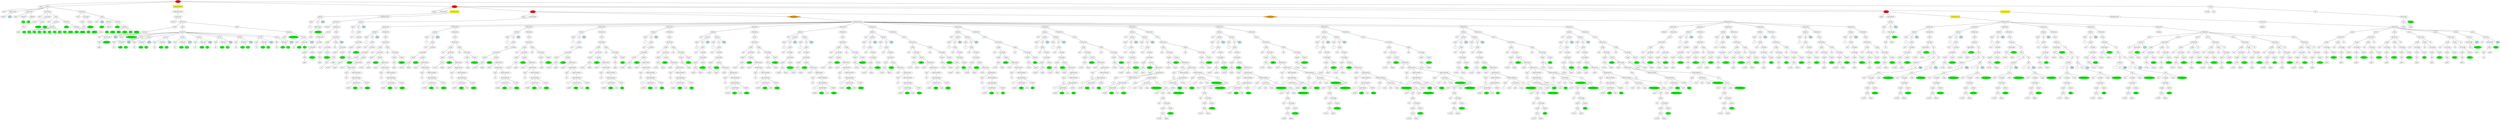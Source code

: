 graph tree{NODE0 [label="Stage" style=filled fillcolor="red"]
NODE0_1 [label="game"]
NODE0 -- NODE0_1
NODE0_2 [label="Setup" ]
NODE0_2_1 [label="setup"]
NODE0_2 -- NODE0_2_1
NODE0_2_2 [label="Playercreate" ]
NODE0_2_2_2 [label="players"]
NODE0_2_2 -- NODE0_2_2_2
NODE0_2_2_3 [label="2" style=filled fillcolor="lightblue"]
NODE0_2_2 -- NODE0_2_2_3
NODE0_2 -- NODE0_2_2
NODE0_2_4 [label="Teamcreate" ]
NODE0_2_4_1 [label="teams"]
NODE0_2_4 -- NODE0_2_4_1
NODE0_2_4_2 [label="Attribute" ]
NODE0_2_4_2_1 [fillcolor="green" style=filled label="0"]
NODE0_2_4_2 -- NODE0_2_4_2_1
NODE0_2_4 -- NODE0_2_4_2
NODE0_2_4_3 [label="Attribute" ]
NODE0_2_4_3_1 [fillcolor="green" style=filled label="1"]
NODE0_2_4_3 -- NODE0_2_4_3_1
NODE0_2_4 -- NODE0_2_4_3
NODE0_2 -- NODE0_2_4
NODE0_2_6 [label="Deckcreate" ]
NODE0_2_6_2 [label="deck"]
NODE0_2_6 -- NODE0_2_6_2
NODE0_2_6_3 [label="Locstorage" ]
NODE0_2_6_3_1 [label="Locpre" ]
NODE0_2_6_3_1_0 [label="Who" ]
NODE0_2_6_3_1_0_0 [label="game"]
NODE0_2_6_3_1_0 -- NODE0_2_6_3_1_0_0
NODE0_2_6_3_1 -- NODE0_2_6_3_1_0
NODE0_2_6_3 -- NODE0_2_6_3_1
NODE0_2_6_3_3 [label="Locpost" ]
NODE0_2_6_3_3_0 [fillcolor="green" style=filled label="STOCK"]
NODE0_2_6_3_3 -- NODE0_2_6_3_3_0
NODE0_2_6_3 -- NODE0_2_6_3_3
NODE0_2_6 -- NODE0_2_6_3
NODE0_2_6_4 [label="Deck" ]
NODE0_2_6_4_1 [label="deck"]
NODE0_2_6_4 -- NODE0_2_6_4_1
NODE0_2_6_4_2 [label="Attribute" ]
NODE0_2_6_4_2_1 [fillcolor="green" style=filled label="rank"]
NODE0_2_6_4_2 -- NODE0_2_6_4_2_1
NODE0_2_6_4_2_2 [label="Attribute" ]
NODE0_2_6_4_2_2_1 [fillcolor="green" style=filled label="2"]
NODE0_2_6_4_2_2 -- NODE0_2_6_4_2_2_1
NODE0_2_6_4_2_2_3 [fillcolor="green" style=filled label="3"]
NODE0_2_6_4_2_2 -- NODE0_2_6_4_2_2_3
NODE0_2_6_4_2_2_5 [fillcolor="green" style=filled label="4"]
NODE0_2_6_4_2_2 -- NODE0_2_6_4_2_2_5
NODE0_2_6_4_2_2_7 [fillcolor="green" style=filled label="5"]
NODE0_2_6_4_2_2 -- NODE0_2_6_4_2_2_7
NODE0_2_6_4_2_2_9 [fillcolor="green" style=filled label="6"]
NODE0_2_6_4_2_2 -- NODE0_2_6_4_2_2_9
NODE0_2_6_4_2_2_11 [fillcolor="green" style=filled label="7"]
NODE0_2_6_4_2_2 -- NODE0_2_6_4_2_2_11
NODE0_2_6_4_2_2_13 [fillcolor="green" style=filled label="8"]
NODE0_2_6_4_2_2 -- NODE0_2_6_4_2_2_13
NODE0_2_6_4_2_2_15 [fillcolor="green" style=filled label="9"]
NODE0_2_6_4_2_2 -- NODE0_2_6_4_2_2_15
NODE0_2_6_4_2_2_17 [fillcolor="green" style=filled label="10"]
NODE0_2_6_4_2_2 -- NODE0_2_6_4_2_2_17
NODE0_2_6_4_2 -- NODE0_2_6_4_2_2
NODE0_2_6_4 -- NODE0_2_6_4_2
NODE0_2_6_4_3 [label="Attribute" ]
NODE0_2_6_4_3_1 [fillcolor="green" style=filled label="color"]
NODE0_2_6_4_3 -- NODE0_2_6_4_3_1
NODE0_2_6_4_3_2 [label="Attribute" ]
NODE0_2_6_4_3_2_1 [fillcolor="green" style=filled label="white"]
NODE0_2_6_4_3_2 -- NODE0_2_6_4_3_2_1
NODE0_2_6_4_3_2_3 [fillcolor="green" style=filled label="blue"]
NODE0_2_6_4_3_2 -- NODE0_2_6_4_3_2_3
NODE0_2_6_4_3_2_5 [fillcolor="green" style=filled label="green"]
NODE0_2_6_4_3_2 -- NODE0_2_6_4_3_2_5
NODE0_2_6_4_3_2_7 [fillcolor="green" style=filled label="red"]
NODE0_2_6_4_3_2 -- NODE0_2_6_4_3_2_7
NODE0_2_6_4_3_2_9 [fillcolor="green" style=filled label="yellow"]
NODE0_2_6_4_3_2 -- NODE0_2_6_4_3_2_9
NODE0_2_6_4_3 -- NODE0_2_6_4_3_2
NODE0_2_6_4 -- NODE0_2_6_4_3
NODE0_2_6 -- NODE0_2_6_4
NODE0_2 -- NODE0_2_6
NODE0_2_7 [label="Deckcreate" ]
NODE0_2_7_2 [label="deck"]
NODE0_2_7 -- NODE0_2_7_2
NODE0_2_7_3 [label="Locstorage" ]
NODE0_2_7_3_1 [label="Locpre" ]
NODE0_2_7_3_1_0 [label="Who" ]
NODE0_2_7_3_1_0_0 [label="game"]
NODE0_2_7_3_1_0 -- NODE0_2_7_3_1_0_0
NODE0_2_7_3_1 -- NODE0_2_7_3_1_0
NODE0_2_7_3 -- NODE0_2_7_3_1
NODE0_2_7_3_3 [label="Locpost" ]
NODE0_2_7_3_3_0 [fillcolor="green" style=filled label="STOCK"]
NODE0_2_7_3_3 -- NODE0_2_7_3_3_0
NODE0_2_7_3 -- NODE0_2_7_3_3
NODE0_2_7 -- NODE0_2_7_3
NODE0_2_7_4 [label="Deck" ]
NODE0_2_7_4_1 [label="deck"]
NODE0_2_7_4 -- NODE0_2_7_4_1
NODE0_2_7_4_2 [label="3" style=filled fillcolor="lightblue"]
NODE0_2_7_4 -- NODE0_2_7_4_2
NODE0_2_7_4_3 [label="Attribute" ]
NODE0_2_7_4_3_1 [fillcolor="green" style=filled label="rank"]
NODE0_2_7_4_3 -- NODE0_2_7_4_3_1
NODE0_2_7_4_3_2 [label="Attribute" ]
NODE0_2_7_4_3_2_1 [fillcolor="green" style=filled label="HS"]
NODE0_2_7_4_3_2 -- NODE0_2_7_4_3_2_1
NODE0_2_7_4_3 -- NODE0_2_7_4_3_2
NODE0_2_7_4 -- NODE0_2_7_4_3
NODE0_2_7_4_4 [label="Attribute" ]
NODE0_2_7_4_4_1 [fillcolor="green" style=filled label="color"]
NODE0_2_7_4_4 -- NODE0_2_7_4_4_1
NODE0_2_7_4_4_2 [label="Attribute" ]
NODE0_2_7_4_4_2_1 [fillcolor="green" style=filled label="white"]
NODE0_2_7_4_4_2 -- NODE0_2_7_4_4_2_1
NODE0_2_7_4_4_2_3 [fillcolor="green" style=filled label="blue"]
NODE0_2_7_4_4_2 -- NODE0_2_7_4_4_2_3
NODE0_2_7_4_4_2_5 [fillcolor="green" style=filled label="green"]
NODE0_2_7_4_4_2 -- NODE0_2_7_4_4_2_5
NODE0_2_7_4_4_2_7 [fillcolor="green" style=filled label="red"]
NODE0_2_7_4_4_2 -- NODE0_2_7_4_4_2_7
NODE0_2_7_4_4_2_9 [fillcolor="green" style=filled label="yellow"]
NODE0_2_7_4_4_2 -- NODE0_2_7_4_4_2_9
NODE0_2_7_4_4 -- NODE0_2_7_4_4_2
NODE0_2_7_4 -- NODE0_2_7_4_4
NODE0_2_7 -- NODE0_2_7_4
NODE0_2 -- NODE0_2_7
NODE0 -- NODE0_2
NODE0_3 [label="Computermoves"  style=filled shape=box fillcolor="yellow"]
NODE0_3_2 [label="Multigameaction" ]
NODE0_3_2_0 [label="Gameaction" ]
NODE0_3_2_0_1 [label="Boolean" ]
NODE0_3_2_0 -- NODE0_3_2_0_1
NODE0_3_2_0_2 [label="Multiaction" ]
NODE0_3_2_0_2_0 [label="Action" ]
NODE0_3_2_0_2_0_1 [label="Setaction" ]
NODE0_3_2_0_2_0_1_0 [label="set"]
NODE0_3_2_0_2_0_1 -- NODE0_3_2_0_2_0_1_0
NODE0_3_2_0_2_0_1_1 [label="Rawstorage" ]
NODE0_3_2_0_2_0_1_1_1 [label="Who" ]
NODE0_3_2_0_2_0_1_1_1_0 [label="game"]
NODE0_3_2_0_2_0_1_1_1 -- NODE0_3_2_0_2_0_1_1_1_0
NODE0_3_2_0_2_0_1_1 -- NODE0_3_2_0_2_0_1_1_1
NODE0_3_2_0_2_0_1_1_3 [fillcolor="green" style=filled label="ROUNDS"]
NODE0_3_2_0_2_0_1_1 -- NODE0_3_2_0_2_0_1_1_3
NODE0_3_2_0_2_0_1 -- NODE0_3_2_0_2_0_1_1
NODE0_3_2_0_2_0_1_2 [label="0" style=filled fillcolor="lightblue"]
NODE0_3_2_0_2_0_1 -- NODE0_3_2_0_2_0_1_2
NODE0_3_2_0_2_0 -- NODE0_3_2_0_2_0_1
NODE0_3_2_0_2 -- NODE0_3_2_0_2_0
NODE0_3_2_0_2_1 [label="Action" ]
NODE0_3_2_0_2_1_1 [label="Initpoints" ]
NODE0_3_2_0_2_1_1_1 [label="points"]
NODE0_3_2_0_2_1_1 -- NODE0_3_2_0_2_1_1_1
NODE0_3_2_0_2_1_1_2 [fillcolor="green" style=filled label="PRECEDENCE"]
NODE0_3_2_0_2_1_1 -- NODE0_3_2_0_2_1_1_2
NODE0_3_2_0_2_1_1_4 [label="Awards" ]
NODE0_3_2_0_2_1_1_4_1 [label="Posq" ]
NODE0_3_2_0_2_1_1_4_1_0 [label="all"]
NODE0_3_2_0_2_1_1_4_1 -- NODE0_3_2_0_2_1_1_4_1_0
NODE0_3_2_0_2_1_1_4 -- NODE0_3_2_0_2_1_1_4_1
NODE0_3_2_0_2_1_1_4_2 [label="Subaward" ]
NODE0_3_2_0_2_1_1_4_2_1 [fillcolor="green" style=filled label="rank"]
NODE0_3_2_0_2_1_1_4_2 -- NODE0_3_2_0_2_1_1_4_2_1
NODE0_3_2_0_2_1_1_4_2_3 [fillcolor="green" style=filled label="10"]
NODE0_3_2_0_2_1_1_4_2 -- NODE0_3_2_0_2_1_1_4_2_3
NODE0_3_2_0_2_1_1_4 -- NODE0_3_2_0_2_1_1_4_2
NODE0_3_2_0_2_1_1_4_3 [label="10" style=filled fillcolor="lightblue"]
NODE0_3_2_0_2_1_1_4 -- NODE0_3_2_0_2_1_1_4_3
NODE0_3_2_0_2_1_1 -- NODE0_3_2_0_2_1_1_4
NODE0_3_2_0_2_1_1_5 [label="Awards" ]
NODE0_3_2_0_2_1_1_5_1 [label="Posq" ]
NODE0_3_2_0_2_1_1_5_1_0 [label="all"]
NODE0_3_2_0_2_1_1_5_1 -- NODE0_3_2_0_2_1_1_5_1_0
NODE0_3_2_0_2_1_1_5 -- NODE0_3_2_0_2_1_1_5_1
NODE0_3_2_0_2_1_1_5_2 [label="Subaward" ]
NODE0_3_2_0_2_1_1_5_2_1 [fillcolor="green" style=filled label="rank"]
NODE0_3_2_0_2_1_1_5_2 -- NODE0_3_2_0_2_1_1_5_2_1
NODE0_3_2_0_2_1_1_5_2_3 [fillcolor="green" style=filled label="9"]
NODE0_3_2_0_2_1_1_5_2 -- NODE0_3_2_0_2_1_1_5_2_3
NODE0_3_2_0_2_1_1_5 -- NODE0_3_2_0_2_1_1_5_2
NODE0_3_2_0_2_1_1_5_3 [label="9" style=filled fillcolor="lightblue"]
NODE0_3_2_0_2_1_1_5 -- NODE0_3_2_0_2_1_1_5_3
NODE0_3_2_0_2_1_1 -- NODE0_3_2_0_2_1_1_5
NODE0_3_2_0_2_1_1_6 [label="Awards" ]
NODE0_3_2_0_2_1_1_6_1 [label="Posq" ]
NODE0_3_2_0_2_1_1_6_1_0 [label="all"]
NODE0_3_2_0_2_1_1_6_1 -- NODE0_3_2_0_2_1_1_6_1_0
NODE0_3_2_0_2_1_1_6 -- NODE0_3_2_0_2_1_1_6_1
NODE0_3_2_0_2_1_1_6_2 [label="Subaward" ]
NODE0_3_2_0_2_1_1_6_2_1 [fillcolor="green" style=filled label="rank"]
NODE0_3_2_0_2_1_1_6_2 -- NODE0_3_2_0_2_1_1_6_2_1
NODE0_3_2_0_2_1_1_6_2_3 [fillcolor="green" style=filled label="8"]
NODE0_3_2_0_2_1_1_6_2 -- NODE0_3_2_0_2_1_1_6_2_3
NODE0_3_2_0_2_1_1_6 -- NODE0_3_2_0_2_1_1_6_2
NODE0_3_2_0_2_1_1_6_3 [label="8" style=filled fillcolor="lightblue"]
NODE0_3_2_0_2_1_1_6 -- NODE0_3_2_0_2_1_1_6_3
NODE0_3_2_0_2_1_1 -- NODE0_3_2_0_2_1_1_6
NODE0_3_2_0_2_1_1_7 [label="Awards" ]
NODE0_3_2_0_2_1_1_7_1 [label="Posq" ]
NODE0_3_2_0_2_1_1_7_1_0 [label="all"]
NODE0_3_2_0_2_1_1_7_1 -- NODE0_3_2_0_2_1_1_7_1_0
NODE0_3_2_0_2_1_1_7 -- NODE0_3_2_0_2_1_1_7_1
NODE0_3_2_0_2_1_1_7_2 [label="Subaward" ]
NODE0_3_2_0_2_1_1_7_2_1 [fillcolor="green" style=filled label="rank"]
NODE0_3_2_0_2_1_1_7_2 -- NODE0_3_2_0_2_1_1_7_2_1
NODE0_3_2_0_2_1_1_7_2_3 [fillcolor="green" style=filled label="7"]
NODE0_3_2_0_2_1_1_7_2 -- NODE0_3_2_0_2_1_1_7_2_3
NODE0_3_2_0_2_1_1_7 -- NODE0_3_2_0_2_1_1_7_2
NODE0_3_2_0_2_1_1_7_3 [label="7" style=filled fillcolor="lightblue"]
NODE0_3_2_0_2_1_1_7 -- NODE0_3_2_0_2_1_1_7_3
NODE0_3_2_0_2_1_1 -- NODE0_3_2_0_2_1_1_7
NODE0_3_2_0_2_1_1_8 [label="Awards" ]
NODE0_3_2_0_2_1_1_8_1 [label="Posq" ]
NODE0_3_2_0_2_1_1_8_1_0 [label="all"]
NODE0_3_2_0_2_1_1_8_1 -- NODE0_3_2_0_2_1_1_8_1_0
NODE0_3_2_0_2_1_1_8 -- NODE0_3_2_0_2_1_1_8_1
NODE0_3_2_0_2_1_1_8_2 [label="Subaward" ]
NODE0_3_2_0_2_1_1_8_2_1 [fillcolor="green" style=filled label="rank"]
NODE0_3_2_0_2_1_1_8_2 -- NODE0_3_2_0_2_1_1_8_2_1
NODE0_3_2_0_2_1_1_8_2_3 [fillcolor="green" style=filled label="6"]
NODE0_3_2_0_2_1_1_8_2 -- NODE0_3_2_0_2_1_1_8_2_3
NODE0_3_2_0_2_1_1_8 -- NODE0_3_2_0_2_1_1_8_2
NODE0_3_2_0_2_1_1_8_3 [label="6" style=filled fillcolor="lightblue"]
NODE0_3_2_0_2_1_1_8 -- NODE0_3_2_0_2_1_1_8_3
NODE0_3_2_0_2_1_1 -- NODE0_3_2_0_2_1_1_8
NODE0_3_2_0_2_1_1_9 [label="Awards" ]
NODE0_3_2_0_2_1_1_9_1 [label="Posq" ]
NODE0_3_2_0_2_1_1_9_1_0 [label="all"]
NODE0_3_2_0_2_1_1_9_1 -- NODE0_3_2_0_2_1_1_9_1_0
NODE0_3_2_0_2_1_1_9 -- NODE0_3_2_0_2_1_1_9_1
NODE0_3_2_0_2_1_1_9_2 [label="Subaward" ]
NODE0_3_2_0_2_1_1_9_2_1 [fillcolor="green" style=filled label="rank"]
NODE0_3_2_0_2_1_1_9_2 -- NODE0_3_2_0_2_1_1_9_2_1
NODE0_3_2_0_2_1_1_9_2_3 [fillcolor="green" style=filled label="5"]
NODE0_3_2_0_2_1_1_9_2 -- NODE0_3_2_0_2_1_1_9_2_3
NODE0_3_2_0_2_1_1_9 -- NODE0_3_2_0_2_1_1_9_2
NODE0_3_2_0_2_1_1_9_3 [label="5" style=filled fillcolor="lightblue"]
NODE0_3_2_0_2_1_1_9 -- NODE0_3_2_0_2_1_1_9_3
NODE0_3_2_0_2_1_1 -- NODE0_3_2_0_2_1_1_9
NODE0_3_2_0_2_1_1_10 [label="Awards" ]
NODE0_3_2_0_2_1_1_10_1 [label="Posq" ]
NODE0_3_2_0_2_1_1_10_1_0 [label="all"]
NODE0_3_2_0_2_1_1_10_1 -- NODE0_3_2_0_2_1_1_10_1_0
NODE0_3_2_0_2_1_1_10 -- NODE0_3_2_0_2_1_1_10_1
NODE0_3_2_0_2_1_1_10_2 [label="Subaward" ]
NODE0_3_2_0_2_1_1_10_2_1 [fillcolor="green" style=filled label="rank"]
NODE0_3_2_0_2_1_1_10_2 -- NODE0_3_2_0_2_1_1_10_2_1
NODE0_3_2_0_2_1_1_10_2_3 [fillcolor="green" style=filled label="4"]
NODE0_3_2_0_2_1_1_10_2 -- NODE0_3_2_0_2_1_1_10_2_3
NODE0_3_2_0_2_1_1_10 -- NODE0_3_2_0_2_1_1_10_2
NODE0_3_2_0_2_1_1_10_3 [label="4" style=filled fillcolor="lightblue"]
NODE0_3_2_0_2_1_1_10 -- NODE0_3_2_0_2_1_1_10_3
NODE0_3_2_0_2_1_1 -- NODE0_3_2_0_2_1_1_10
NODE0_3_2_0_2_1_1_11 [label="Awards" ]
NODE0_3_2_0_2_1_1_11_1 [label="Posq" ]
NODE0_3_2_0_2_1_1_11_1_0 [label="all"]
NODE0_3_2_0_2_1_1_11_1 -- NODE0_3_2_0_2_1_1_11_1_0
NODE0_3_2_0_2_1_1_11 -- NODE0_3_2_0_2_1_1_11_1
NODE0_3_2_0_2_1_1_11_2 [label="Subaward" ]
NODE0_3_2_0_2_1_1_11_2_1 [fillcolor="green" style=filled label="rank"]
NODE0_3_2_0_2_1_1_11_2 -- NODE0_3_2_0_2_1_1_11_2_1
NODE0_3_2_0_2_1_1_11_2_3 [fillcolor="green" style=filled label="3"]
NODE0_3_2_0_2_1_1_11_2 -- NODE0_3_2_0_2_1_1_11_2_3
NODE0_3_2_0_2_1_1_11 -- NODE0_3_2_0_2_1_1_11_2
NODE0_3_2_0_2_1_1_11_3 [label="3" style=filled fillcolor="lightblue"]
NODE0_3_2_0_2_1_1_11 -- NODE0_3_2_0_2_1_1_11_3
NODE0_3_2_0_2_1_1 -- NODE0_3_2_0_2_1_1_11
NODE0_3_2_0_2_1_1_12 [label="Awards" ]
NODE0_3_2_0_2_1_1_12_1 [label="Posq" ]
NODE0_3_2_0_2_1_1_12_1_0 [label="all"]
NODE0_3_2_0_2_1_1_12_1 -- NODE0_3_2_0_2_1_1_12_1_0
NODE0_3_2_0_2_1_1_12 -- NODE0_3_2_0_2_1_1_12_1
NODE0_3_2_0_2_1_1_12_2 [label="Subaward" ]
NODE0_3_2_0_2_1_1_12_2_1 [fillcolor="green" style=filled label="rank"]
NODE0_3_2_0_2_1_1_12_2 -- NODE0_3_2_0_2_1_1_12_2_1
NODE0_3_2_0_2_1_1_12_2_3 [fillcolor="green" style=filled label="2"]
NODE0_3_2_0_2_1_1_12_2 -- NODE0_3_2_0_2_1_1_12_2_3
NODE0_3_2_0_2_1_1_12 -- NODE0_3_2_0_2_1_1_12_2
NODE0_3_2_0_2_1_1_12_3 [label="2" style=filled fillcolor="lightblue"]
NODE0_3_2_0_2_1_1_12 -- NODE0_3_2_0_2_1_1_12_3
NODE0_3_2_0_2_1_1 -- NODE0_3_2_0_2_1_1_12
NODE0_3_2_0_2_1 -- NODE0_3_2_0_2_1_1
NODE0_3_2_0_2 -- NODE0_3_2_0_2_1
NODE0_3_2_0_2_2 [label="Action" ]
NODE0_3_2_0_2_2_1 [label="Initpoints" ]
NODE0_3_2_0_2_2_1_1 [label="points"]
NODE0_3_2_0_2_2_1 -- NODE0_3_2_0_2_2_1_1
NODE0_3_2_0_2_2_1_2 [fillcolor="green" style=filled label="MULTIPLIER"]
NODE0_3_2_0_2_2_1 -- NODE0_3_2_0_2_2_1_2
NODE0_3_2_0_2_2_1_4 [label="Awards" ]
NODE0_3_2_0_2_2_1_4_1 [label="Posq" ]
NODE0_3_2_0_2_2_1_4_1_0 [label="all"]
NODE0_3_2_0_2_2_1_4_1 -- NODE0_3_2_0_2_2_1_4_1_0
NODE0_3_2_0_2_2_1_4 -- NODE0_3_2_0_2_2_1_4_1
NODE0_3_2_0_2_2_1_4_2 [label="Subaward" ]
NODE0_3_2_0_2_2_1_4_2_1 [fillcolor="green" style=filled label="rank"]
NODE0_3_2_0_2_2_1_4_2 -- NODE0_3_2_0_2_2_1_4_2_1
NODE0_3_2_0_2_2_1_4_2_3 [fillcolor="green" style=filled label="HS"]
NODE0_3_2_0_2_2_1_4_2 -- NODE0_3_2_0_2_2_1_4_2_3
NODE0_3_2_0_2_2_1_4 -- NODE0_3_2_0_2_2_1_4_2
NODE0_3_2_0_2_2_1_4_3 [label="1" style=filled fillcolor="lightblue"]
NODE0_3_2_0_2_2_1_4 -- NODE0_3_2_0_2_2_1_4_3
NODE0_3_2_0_2_2_1 -- NODE0_3_2_0_2_2_1_4
NODE0_3_2_0_2_2 -- NODE0_3_2_0_2_2_1
NODE0_3_2_0_2 -- NODE0_3_2_0_2_2
NODE0_3_2_0 -- NODE0_3_2_0_2
NODE0_3_2 -- NODE0_3_2_0
NODE0_3 -- NODE0_3_2
NODE0 -- NODE0_3
NODE0_4 [label="Stage"  style=filled fillcolor="red"]
NODE0_4_2 [label="player"]
NODE0_4 -- NODE0_4_2
NODE0_4_3 [label="Endcondition" ]
NODE0_4_3_2 [label="Boolean" ]
NODE0_4_3_2_1 [label="Intop" ]
NODE0_4_3_2_1_0 [label="=="]
NODE0_4_3_2_1 -- NODE0_4_3_2_1_0
NODE0_4_3_2 -- NODE0_4_3_2_1
NODE0_4_3_2_2 [label="Int" ]
NODE0_4_3_2_2_0 [label="Rawstorage" ]
NODE0_4_3_2_2_0_1 [label="Who" ]
NODE0_4_3_2_2_0_1_0 [label="game"]
NODE0_4_3_2_2_0_1 -- NODE0_4_3_2_2_0_1_0
NODE0_4_3_2_2_0 -- NODE0_4_3_2_2_0_1
NODE0_4_3_2_2_0_3 [fillcolor="green" style=filled label="ROUNDS"]
NODE0_4_3_2_2_0 -- NODE0_4_3_2_2_0_3
NODE0_4_3_2_2 -- NODE0_4_3_2_2_0
NODE0_4_3_2 -- NODE0_4_3_2_2
NODE0_4_3_2_3 [label="3" style=filled fillcolor="lightblue"]
NODE0_4_3_2 -- NODE0_4_3_2_3
NODE0_4_3 -- NODE0_4_3_2
NODE0_4 -- NODE0_4_3
NODE0_4_4 [label="Computermoves"  style=filled shape=box fillcolor="yellow"]
NODE0_4_4_2 [label="Multigameaction" ]
NODE0_4_4_2_0 [label="Gameaction" ]
NODE0_4_4_2_0_1 [label="Boolean" ]
NODE0_4_4_2_0 -- NODE0_4_4_2_0_1
NODE0_4_4_2_0_2 [label="Multiaction" ]
NODE0_4_4_2_0_2_0 [label="Action" ]
NODE0_4_4_2_0_2_0_1 [label="Shuffleaction" ]
NODE0_4_4_2_0_2_0_1_1 [label="Cstorage" ]
NODE0_4_4_2_0_2_0_1_1_0 [label="Locstorage" ]
NODE0_4_4_2_0_2_0_1_1_0_1 [label="Locpre" ]
NODE0_4_4_2_0_2_0_1_1_0_1_0 [label="Who" ]
NODE0_4_4_2_0_2_0_1_1_0_1_0_0 [label="game"]
NODE0_4_4_2_0_2_0_1_1_0_1_0 -- NODE0_4_4_2_0_2_0_1_1_0_1_0_0
NODE0_4_4_2_0_2_0_1_1_0_1 -- NODE0_4_4_2_0_2_0_1_1_0_1_0
NODE0_4_4_2_0_2_0_1_1_0 -- NODE0_4_4_2_0_2_0_1_1_0_1
NODE0_4_4_2_0_2_0_1_1_0_3 [label="Locpost" ]
NODE0_4_4_2_0_2_0_1_1_0_3_0 [fillcolor="green" style=filled label="STOCK"]
NODE0_4_4_2_0_2_0_1_1_0_3 -- NODE0_4_4_2_0_2_0_1_1_0_3_0
NODE0_4_4_2_0_2_0_1_1_0 -- NODE0_4_4_2_0_2_0_1_1_0_3
NODE0_4_4_2_0_2_0_1_1 -- NODE0_4_4_2_0_2_0_1_1_0
NODE0_4_4_2_0_2_0_1 -- NODE0_4_4_2_0_2_0_1_1
NODE0_4_4_2_0_2_0 -- NODE0_4_4_2_0_2_0_1
NODE0_4_4_2_0_2 -- NODE0_4_4_2_0_2_0
NODE0_4_4_2_0_2_1 [label="Action" ]
NODE0_4_4_2_0_2_1_1 [label="Moveaction" ]
NODE0_4_4_2_0_2_1_1_1 [label="Cardp" ]
NODE0_4_4_2_0_2_1_1_1_1 [label="top"]
NODE0_4_4_2_0_2_1_1_1 -- NODE0_4_4_2_0_2_1_1_1_1
NODE0_4_4_2_0_2_1_1_1_2 [label="Locstorage" ]
NODE0_4_4_2_0_2_1_1_1_2_1 [label="Locpre" ]
NODE0_4_4_2_0_2_1_1_1_2_1_0 [label="Who" ]
NODE0_4_4_2_0_2_1_1_1_2_1_0_0 [label="game"]
NODE0_4_4_2_0_2_1_1_1_2_1_0 -- NODE0_4_4_2_0_2_1_1_1_2_1_0_0
NODE0_4_4_2_0_2_1_1_1_2_1 -- NODE0_4_4_2_0_2_1_1_1_2_1_0
NODE0_4_4_2_0_2_1_1_1_2 -- NODE0_4_4_2_0_2_1_1_1_2_1
NODE0_4_4_2_0_2_1_1_1_2_3 [label="Locpost" ]
NODE0_4_4_2_0_2_1_1_1_2_3_0 [fillcolor="green" style=filled label="STOCK"]
NODE0_4_4_2_0_2_1_1_1_2_3 -- NODE0_4_4_2_0_2_1_1_1_2_3_0
NODE0_4_4_2_0_2_1_1_1_2 -- NODE0_4_4_2_0_2_1_1_1_2_3
NODE0_4_4_2_0_2_1_1_1 -- NODE0_4_4_2_0_2_1_1_1_2
NODE0_4_4_2_0_2_1_1 -- NODE0_4_4_2_0_2_1_1_1
NODE0_4_4_2_0_2_1_1_2 [label="Cardp" ]
NODE0_4_4_2_0_2_1_1_2_1 [label="top"]
NODE0_4_4_2_0_2_1_1_2 -- NODE0_4_4_2_0_2_1_1_2_1
NODE0_4_4_2_0_2_1_1_2_2 [label="Locstorage" ]
NODE0_4_4_2_0_2_1_1_2_2_1 [label="Locpre" ]
NODE0_4_4_2_0_2_1_1_2_2_1_0 [label="Who2" ]
NODE0_4_4_2_0_2_1_1_2_2_1_0_1 [label="Posq" ]
NODE0_4_4_2_0_2_1_1_2_2_1_0_1_0 [label="all"]
NODE0_4_4_2_0_2_1_1_2_2_1_0_1 -- NODE0_4_4_2_0_2_1_1_2_2_1_0_1_0
NODE0_4_4_2_0_2_1_1_2_2_1_0 -- NODE0_4_4_2_0_2_1_1_2_2_1_0_1
NODE0_4_4_2_0_2_1_1_2_2_1_0_2 [label="player"]
NODE0_4_4_2_0_2_1_1_2_2_1_0 -- NODE0_4_4_2_0_2_1_1_2_2_1_0_2
NODE0_4_4_2_0_2_1_1_2_2_1 -- NODE0_4_4_2_0_2_1_1_2_2_1_0
NODE0_4_4_2_0_2_1_1_2_2 -- NODE0_4_4_2_0_2_1_1_2_2_1
NODE0_4_4_2_0_2_1_1_2_2_3 [label="Locpost" ]
NODE0_4_4_2_0_2_1_1_2_2_3_0 [fillcolor="green" style=filled label="HAND"]
NODE0_4_4_2_0_2_1_1_2_2_3 -- NODE0_4_4_2_0_2_1_1_2_2_3_0
NODE0_4_4_2_0_2_1_1_2_2 -- NODE0_4_4_2_0_2_1_1_2_2_3
NODE0_4_4_2_0_2_1_1_2 -- NODE0_4_4_2_0_2_1_1_2_2
NODE0_4_4_2_0_2_1_1 -- NODE0_4_4_2_0_2_1_1_2
NODE0_4_4_2_0_2_1_1_3 [label="8" style=filled fillcolor="lightblue"]
NODE0_4_4_2_0_2_1_1 -- NODE0_4_4_2_0_2_1_1_3
NODE0_4_4_2_0_2_1 -- NODE0_4_4_2_0_2_1_1
NODE0_4_4_2_0_2 -- NODE0_4_4_2_0_2_1
NODE0_4_4_2_0 -- NODE0_4_4_2_0_2
NODE0_4_4_2 -- NODE0_4_4_2_0
NODE0_4_4 -- NODE0_4_4_2
NODE0_4 -- NODE0_4_4
NODE0_4_5 [label="Stage"  style=filled fillcolor="red"]
NODE0_4_5_2 [label="player"]
NODE0_4_5 -- NODE0_4_5_2
NODE0_4_5_3 [label="Endcondition" ]
NODE0_4_5_3_2 [label="Boolean" ]
NODE0_4_5_3_2_1 [label="Intop" ]
NODE0_4_5_3_2_1_0 [label="=="]
NODE0_4_5_3_2_1 -- NODE0_4_5_3_2_1_0
NODE0_4_5_3_2 -- NODE0_4_5_3_2_1
NODE0_4_5_3_2_2 [label="Int" ]
NODE0_4_5_3_2_2_0 [label="Sizeof" ]
NODE0_4_5_3_2_2_0_1 [label="size"]
NODE0_4_5_3_2_2_0 -- NODE0_4_5_3_2_2_0_1
NODE0_4_5_3_2_2_0_2 [label="Cstorage" ]
NODE0_4_5_3_2_2_0_2_0 [label="Locstorage" ]
NODE0_4_5_3_2_2_0_2_0_1 [label="Locpre" ]
NODE0_4_5_3_2_2_0_2_0_1_0 [label="Who" ]
NODE0_4_5_3_2_2_0_2_0_1_0_0 [label="game"]
NODE0_4_5_3_2_2_0_2_0_1_0 -- NODE0_4_5_3_2_2_0_2_0_1_0_0
NODE0_4_5_3_2_2_0_2_0_1 -- NODE0_4_5_3_2_2_0_2_0_1_0
NODE0_4_5_3_2_2_0_2_0 -- NODE0_4_5_3_2_2_0_2_0_1
NODE0_4_5_3_2_2_0_2_0_3 [label="Locpost" ]
NODE0_4_5_3_2_2_0_2_0_3_0 [fillcolor="green" style=filled label="STOCK"]
NODE0_4_5_3_2_2_0_2_0_3 -- NODE0_4_5_3_2_2_0_2_0_3_0
NODE0_4_5_3_2_2_0_2_0 -- NODE0_4_5_3_2_2_0_2_0_3
NODE0_4_5_3_2_2_0_2 -- NODE0_4_5_3_2_2_0_2_0
NODE0_4_5_3_2_2_0 -- NODE0_4_5_3_2_2_0_2
NODE0_4_5_3_2_2 -- NODE0_4_5_3_2_2_0
NODE0_4_5_3_2 -- NODE0_4_5_3_2_2
NODE0_4_5_3_2_3 [label="0" style=filled fillcolor="lightblue"]
NODE0_4_5_3_2 -- NODE0_4_5_3_2_3
NODE0_4_5_3 -- NODE0_4_5_3_2
NODE0_4_5 -- NODE0_4_5_3
NODE0_4_5_4 [label="Playermoves"  style=filled shape=diamond fillcolor="orange"]
NODE0_4_5_4_2 [label="Multigameaction" ]
NODE0_4_5_4_2_0 [label="Gameaction" ]
NODE0_4_5_4_2_0_1 [label="Boolean" ]
NODE0_4_5_4_2_0_1_1 [label="Intop" ]
NODE0_4_5_4_2_0_1_1_0 [label=">"]
NODE0_4_5_4_2_0_1_1 -- NODE0_4_5_4_2_0_1_1_0
NODE0_4_5_4_2_0_1 -- NODE0_4_5_4_2_0_1_1
NODE0_4_5_4_2_0_1_2 [label="Int" ]
NODE0_4_5_4_2_0_1_2_0 [label="Sizeof" ]
NODE0_4_5_4_2_0_1_2_0_1 [label="size"]
NODE0_4_5_4_2_0_1_2_0 -- NODE0_4_5_4_2_0_1_2_0_1
NODE0_4_5_4_2_0_1_2_0_2 [label="Cstorage" ]
NODE0_4_5_4_2_0_1_2_0_2_0 [label="Locstorage" ]
NODE0_4_5_4_2_0_1_2_0_2_0_1 [label="Locpre" ]
NODE0_4_5_4_2_0_1_2_0_2_0_1_0 [label="Who2" ]
NODE0_4_5_4_2_0_1_2_0_2_0_1_0_1 [label="current"]
NODE0_4_5_4_2_0_1_2_0_2_0_1_0 -- NODE0_4_5_4_2_0_1_2_0_2_0_1_0_1
NODE0_4_5_4_2_0_1_2_0_2_0_1_0_2 [label="player"]
NODE0_4_5_4_2_0_1_2_0_2_0_1_0 -- NODE0_4_5_4_2_0_1_2_0_2_0_1_0_2
NODE0_4_5_4_2_0_1_2_0_2_0_1 -- NODE0_4_5_4_2_0_1_2_0_2_0_1_0
NODE0_4_5_4_2_0_1_2_0_2_0 -- NODE0_4_5_4_2_0_1_2_0_2_0_1
NODE0_4_5_4_2_0_1_2_0_2_0_3 [label="Locpost" ]
NODE0_4_5_4_2_0_1_2_0_2_0_3_0 [fillcolor="green" style=filled label="HAND"]
NODE0_4_5_4_2_0_1_2_0_2_0_3 -- NODE0_4_5_4_2_0_1_2_0_2_0_3_0
NODE0_4_5_4_2_0_1_2_0_2_0_3_1 [label="Whereclause" ]
NODE0_4_5_4_2_0_1_2_0_2_0_3_1_0 [label="where"]
NODE0_4_5_4_2_0_1_2_0_2_0_3_1 -- NODE0_4_5_4_2_0_1_2_0_2_0_3_1_0
NODE0_4_5_4_2_0_1_2_0_2_0_3_1_1 [label="Booleanwhere" ]
NODE0_4_5_4_2_0_1_2_0_2_0_3_1_1_1 [label="Posq" ]
NODE0_4_5_4_2_0_1_2_0_2_0_3_1_1_1_0 [label="all"]
NODE0_4_5_4_2_0_1_2_0_2_0_3_1_1_1 -- NODE0_4_5_4_2_0_1_2_0_2_0_3_1_1_1_0
NODE0_4_5_4_2_0_1_2_0_2_0_3_1_1 -- NODE0_4_5_4_2_0_1_2_0_2_0_3_1_1_1
NODE0_4_5_4_2_0_1_2_0_2_0_3_1_1_2 [label="Whereconditions" ]
NODE0_4_5_4_2_0_1_2_0_2_0_3_1_1_2_1 [label="Attrcompwhere" ]
NODE0_4_5_4_2_0_1_2_0_2_0_3_1_1_2_1_0 [label="=="]
NODE0_4_5_4_2_0_1_2_0_2_0_3_1_1_2_1 -- NODE0_4_5_4_2_0_1_2_0_2_0_3_1_1_2_1_0
NODE0_4_5_4_2_0_1_2_0_2_0_3_1_1_2_1_1 [label="Cardattwhere" ]
NODE0_4_5_4_2_0_1_2_0_2_0_3_1_1_2_1_1_1 [label="cardatt"]
NODE0_4_5_4_2_0_1_2_0_2_0_3_1_1_2_1_1 -- NODE0_4_5_4_2_0_1_2_0_2_0_3_1_1_2_1_1_1
NODE0_4_5_4_2_0_1_2_0_2_0_3_1_1_2_1_1_2 [fillcolor="green" style=filled label="color"]
NODE0_4_5_4_2_0_1_2_0_2_0_3_1_1_2_1_1 -- NODE0_4_5_4_2_0_1_2_0_2_0_3_1_1_2_1_1_2
NODE0_4_5_4_2_0_1_2_0_2_0_3_1_1_2_1_1_3 [label="each"]
NODE0_4_5_4_2_0_1_2_0_2_0_3_1_1_2_1_1 -- NODE0_4_5_4_2_0_1_2_0_2_0_3_1_1_2_1_1_3
NODE0_4_5_4_2_0_1_2_0_2_0_3_1_1_2_1 -- NODE0_4_5_4_2_0_1_2_0_2_0_3_1_1_2_1_1
NODE0_4_5_4_2_0_1_2_0_2_0_3_1_1_2_1_2 [label="Cardatt" ]
NODE0_4_5_4_2_0_1_2_0_2_0_3_1_1_2_1_2_0 [fillcolor="green" style=filled label="green"]
NODE0_4_5_4_2_0_1_2_0_2_0_3_1_1_2_1_2 -- NODE0_4_5_4_2_0_1_2_0_2_0_3_1_1_2_1_2_0
NODE0_4_5_4_2_0_1_2_0_2_0_3_1_1_2_1 -- NODE0_4_5_4_2_0_1_2_0_2_0_3_1_1_2_1_2
NODE0_4_5_4_2_0_1_2_0_2_0_3_1_1_2 -- NODE0_4_5_4_2_0_1_2_0_2_0_3_1_1_2_1
NODE0_4_5_4_2_0_1_2_0_2_0_3_1_1 -- NODE0_4_5_4_2_0_1_2_0_2_0_3_1_1_2
NODE0_4_5_4_2_0_1_2_0_2_0_3_1 -- NODE0_4_5_4_2_0_1_2_0_2_0_3_1_1
NODE0_4_5_4_2_0_1_2_0_2_0_3 -- NODE0_4_5_4_2_0_1_2_0_2_0_3_1
NODE0_4_5_4_2_0_1_2_0_2_0 -- NODE0_4_5_4_2_0_1_2_0_2_0_3
NODE0_4_5_4_2_0_1_2_0_2 -- NODE0_4_5_4_2_0_1_2_0_2_0
NODE0_4_5_4_2_0_1_2_0 -- NODE0_4_5_4_2_0_1_2_0_2
NODE0_4_5_4_2_0_1_2 -- NODE0_4_5_4_2_0_1_2_0
NODE0_4_5_4_2_0_1 -- NODE0_4_5_4_2_0_1_2
NODE0_4_5_4_2_0_1_3 [label="0" style=filled fillcolor="lightblue"]
NODE0_4_5_4_2_0_1 -- NODE0_4_5_4_2_0_1_3
NODE0_4_5_4_2_0 -- NODE0_4_5_4_2_0_1
NODE0_4_5_4_2_0_2 [label="Multiaction" ]
NODE0_4_5_4_2_0_2_0 [label="Action" ]
NODE0_4_5_4_2_0_2_0_1 [label="Moveaction" ]
NODE0_4_5_4_2_0_2_0_1_1 [label="Cardp" ]
NODE0_4_5_4_2_0_2_0_1_1_1 [label="any"]
NODE0_4_5_4_2_0_2_0_1_1 -- NODE0_4_5_4_2_0_2_0_1_1_1
NODE0_4_5_4_2_0_2_0_1_1_2 [label="Locstorage" ]
NODE0_4_5_4_2_0_2_0_1_1_2_1 [label="Locpre" ]
NODE0_4_5_4_2_0_2_0_1_1_2_1_0 [label="Who2" ]
NODE0_4_5_4_2_0_2_0_1_1_2_1_0_1 [label="current"]
NODE0_4_5_4_2_0_2_0_1_1_2_1_0 -- NODE0_4_5_4_2_0_2_0_1_1_2_1_0_1
NODE0_4_5_4_2_0_2_0_1_1_2_1_0_2 [label="player"]
NODE0_4_5_4_2_0_2_0_1_1_2_1_0 -- NODE0_4_5_4_2_0_2_0_1_1_2_1_0_2
NODE0_4_5_4_2_0_2_0_1_1_2_1 -- NODE0_4_5_4_2_0_2_0_1_1_2_1_0
NODE0_4_5_4_2_0_2_0_1_1_2 -- NODE0_4_5_4_2_0_2_0_1_1_2_1
NODE0_4_5_4_2_0_2_0_1_1_2_3 [label="Locpost" ]
NODE0_4_5_4_2_0_2_0_1_1_2_3_0 [fillcolor="green" style=filled label="HAND"]
NODE0_4_5_4_2_0_2_0_1_1_2_3 -- NODE0_4_5_4_2_0_2_0_1_1_2_3_0
NODE0_4_5_4_2_0_2_0_1_1_2_3_1 [label="Whereclause" ]
NODE0_4_5_4_2_0_2_0_1_1_2_3_1_0 [label="where"]
NODE0_4_5_4_2_0_2_0_1_1_2_3_1 -- NODE0_4_5_4_2_0_2_0_1_1_2_3_1_0
NODE0_4_5_4_2_0_2_0_1_1_2_3_1_1 [label="Booleanwhere" ]
NODE0_4_5_4_2_0_2_0_1_1_2_3_1_1_1 [label="Posq" ]
NODE0_4_5_4_2_0_2_0_1_1_2_3_1_1_1_0 [label="all"]
NODE0_4_5_4_2_0_2_0_1_1_2_3_1_1_1 -- NODE0_4_5_4_2_0_2_0_1_1_2_3_1_1_1_0
NODE0_4_5_4_2_0_2_0_1_1_2_3_1_1 -- NODE0_4_5_4_2_0_2_0_1_1_2_3_1_1_1
NODE0_4_5_4_2_0_2_0_1_1_2_3_1_1_2 [label="Whereconditions" ]
NODE0_4_5_4_2_0_2_0_1_1_2_3_1_1_2_1 [label="Attrcompwhere" ]
NODE0_4_5_4_2_0_2_0_1_1_2_3_1_1_2_1_0 [label="=="]
NODE0_4_5_4_2_0_2_0_1_1_2_3_1_1_2_1 -- NODE0_4_5_4_2_0_2_0_1_1_2_3_1_1_2_1_0
NODE0_4_5_4_2_0_2_0_1_1_2_3_1_1_2_1_1 [label="Cardattwhere" ]
NODE0_4_5_4_2_0_2_0_1_1_2_3_1_1_2_1_1_1 [label="cardatt"]
NODE0_4_5_4_2_0_2_0_1_1_2_3_1_1_2_1_1 -- NODE0_4_5_4_2_0_2_0_1_1_2_3_1_1_2_1_1_1
NODE0_4_5_4_2_0_2_0_1_1_2_3_1_1_2_1_1_2 [fillcolor="green" style=filled label="color"]
NODE0_4_5_4_2_0_2_0_1_1_2_3_1_1_2_1_1 -- NODE0_4_5_4_2_0_2_0_1_1_2_3_1_1_2_1_1_2
NODE0_4_5_4_2_0_2_0_1_1_2_3_1_1_2_1_1_3 [label="each"]
NODE0_4_5_4_2_0_2_0_1_1_2_3_1_1_2_1_1 -- NODE0_4_5_4_2_0_2_0_1_1_2_3_1_1_2_1_1_3
NODE0_4_5_4_2_0_2_0_1_1_2_3_1_1_2_1 -- NODE0_4_5_4_2_0_2_0_1_1_2_3_1_1_2_1_1
NODE0_4_5_4_2_0_2_0_1_1_2_3_1_1_2_1_2 [label="Cardatt" ]
NODE0_4_5_4_2_0_2_0_1_1_2_3_1_1_2_1_2_0 [fillcolor="green" style=filled label="green"]
NODE0_4_5_4_2_0_2_0_1_1_2_3_1_1_2_1_2 -- NODE0_4_5_4_2_0_2_0_1_1_2_3_1_1_2_1_2_0
NODE0_4_5_4_2_0_2_0_1_1_2_3_1_1_2_1 -- NODE0_4_5_4_2_0_2_0_1_1_2_3_1_1_2_1_2
NODE0_4_5_4_2_0_2_0_1_1_2_3_1_1_2 -- NODE0_4_5_4_2_0_2_0_1_1_2_3_1_1_2_1
NODE0_4_5_4_2_0_2_0_1_1_2_3_1_1 -- NODE0_4_5_4_2_0_2_0_1_1_2_3_1_1_2
NODE0_4_5_4_2_0_2_0_1_1_2_3_1 -- NODE0_4_5_4_2_0_2_0_1_1_2_3_1_1
NODE0_4_5_4_2_0_2_0_1_1_2_3 -- NODE0_4_5_4_2_0_2_0_1_1_2_3_1
NODE0_4_5_4_2_0_2_0_1_1_2 -- NODE0_4_5_4_2_0_2_0_1_1_2_3
NODE0_4_5_4_2_0_2_0_1_1 -- NODE0_4_5_4_2_0_2_0_1_1_2
NODE0_4_5_4_2_0_2_0_1 -- NODE0_4_5_4_2_0_2_0_1_1
NODE0_4_5_4_2_0_2_0_1_2 [label="Cardp" ]
NODE0_4_5_4_2_0_2_0_1_2_1 [label="top"]
NODE0_4_5_4_2_0_2_0_1_2 -- NODE0_4_5_4_2_0_2_0_1_2_1
NODE0_4_5_4_2_0_2_0_1_2_2 [label="Locstorage" ]
NODE0_4_5_4_2_0_2_0_1_2_2_1 [label="Locpre" ]
NODE0_4_5_4_2_0_2_0_1_2_2_1_0 [label="Who" ]
NODE0_4_5_4_2_0_2_0_1_2_2_1_0_0 [label="game"]
NODE0_4_5_4_2_0_2_0_1_2_2_1_0 -- NODE0_4_5_4_2_0_2_0_1_2_2_1_0_0
NODE0_4_5_4_2_0_2_0_1_2_2_1 -- NODE0_4_5_4_2_0_2_0_1_2_2_1_0
NODE0_4_5_4_2_0_2_0_1_2_2 -- NODE0_4_5_4_2_0_2_0_1_2_2_1
NODE0_4_5_4_2_0_2_0_1_2_2_3 [label="Locpost" ]
NODE0_4_5_4_2_0_2_0_1_2_2_3_0 [fillcolor="green" style=filled label="GREEN"]
NODE0_4_5_4_2_0_2_0_1_2_2_3 -- NODE0_4_5_4_2_0_2_0_1_2_2_3_0
NODE0_4_5_4_2_0_2_0_1_2_2 -- NODE0_4_5_4_2_0_2_0_1_2_2_3
NODE0_4_5_4_2_0_2_0_1_2 -- NODE0_4_5_4_2_0_2_0_1_2_2
NODE0_4_5_4_2_0_2_0_1 -- NODE0_4_5_4_2_0_2_0_1_2
NODE0_4_5_4_2_0_2_0 -- NODE0_4_5_4_2_0_2_0_1
NODE0_4_5_4_2_0_2 -- NODE0_4_5_4_2_0_2_0
NODE0_4_5_4_2_0 -- NODE0_4_5_4_2_0_2
NODE0_4_5_4_2 -- NODE0_4_5_4_2_0
NODE0_4_5_4_2_1 [label="Gameaction" ]
NODE0_4_5_4_2_1_1 [label="Boolean" ]
NODE0_4_5_4_2_1_1_1 [label="Intop" ]
NODE0_4_5_4_2_1_1_1_0 [label=">"]
NODE0_4_5_4_2_1_1_1 -- NODE0_4_5_4_2_1_1_1_0
NODE0_4_5_4_2_1_1 -- NODE0_4_5_4_2_1_1_1
NODE0_4_5_4_2_1_1_2 [label="Int" ]
NODE0_4_5_4_2_1_1_2_0 [label="Sizeof" ]
NODE0_4_5_4_2_1_1_2_0_1 [label="size"]
NODE0_4_5_4_2_1_1_2_0 -- NODE0_4_5_4_2_1_1_2_0_1
NODE0_4_5_4_2_1_1_2_0_2 [label="Cstorage" ]
NODE0_4_5_4_2_1_1_2_0_2_0 [label="Locstorage" ]
NODE0_4_5_4_2_1_1_2_0_2_0_1 [label="Locpre" ]
NODE0_4_5_4_2_1_1_2_0_2_0_1_0 [label="Who2" ]
NODE0_4_5_4_2_1_1_2_0_2_0_1_0_1 [label="current"]
NODE0_4_5_4_2_1_1_2_0_2_0_1_0 -- NODE0_4_5_4_2_1_1_2_0_2_0_1_0_1
NODE0_4_5_4_2_1_1_2_0_2_0_1_0_2 [label="player"]
NODE0_4_5_4_2_1_1_2_0_2_0_1_0 -- NODE0_4_5_4_2_1_1_2_0_2_0_1_0_2
NODE0_4_5_4_2_1_1_2_0_2_0_1 -- NODE0_4_5_4_2_1_1_2_0_2_0_1_0
NODE0_4_5_4_2_1_1_2_0_2_0 -- NODE0_4_5_4_2_1_1_2_0_2_0_1
NODE0_4_5_4_2_1_1_2_0_2_0_3 [label="Locpost" ]
NODE0_4_5_4_2_1_1_2_0_2_0_3_0 [fillcolor="green" style=filled label="HAND"]
NODE0_4_5_4_2_1_1_2_0_2_0_3 -- NODE0_4_5_4_2_1_1_2_0_2_0_3_0
NODE0_4_5_4_2_1_1_2_0_2_0_3_1 [label="Whereclause" ]
NODE0_4_5_4_2_1_1_2_0_2_0_3_1_0 [label="where"]
NODE0_4_5_4_2_1_1_2_0_2_0_3_1 -- NODE0_4_5_4_2_1_1_2_0_2_0_3_1_0
NODE0_4_5_4_2_1_1_2_0_2_0_3_1_1 [label="Booleanwhere" ]
NODE0_4_5_4_2_1_1_2_0_2_0_3_1_1_1 [label="Posq" ]
NODE0_4_5_4_2_1_1_2_0_2_0_3_1_1_1_0 [label="all"]
NODE0_4_5_4_2_1_1_2_0_2_0_3_1_1_1 -- NODE0_4_5_4_2_1_1_2_0_2_0_3_1_1_1_0
NODE0_4_5_4_2_1_1_2_0_2_0_3_1_1 -- NODE0_4_5_4_2_1_1_2_0_2_0_3_1_1_1
NODE0_4_5_4_2_1_1_2_0_2_0_3_1_1_2 [label="Whereconditions" ]
NODE0_4_5_4_2_1_1_2_0_2_0_3_1_1_2_1 [label="Attrcompwhere" ]
NODE0_4_5_4_2_1_1_2_0_2_0_3_1_1_2_1_0 [label="=="]
NODE0_4_5_4_2_1_1_2_0_2_0_3_1_1_2_1 -- NODE0_4_5_4_2_1_1_2_0_2_0_3_1_1_2_1_0
NODE0_4_5_4_2_1_1_2_0_2_0_3_1_1_2_1_1 [label="Cardattwhere" ]
NODE0_4_5_4_2_1_1_2_0_2_0_3_1_1_2_1_1_1 [label="cardatt"]
NODE0_4_5_4_2_1_1_2_0_2_0_3_1_1_2_1_1 -- NODE0_4_5_4_2_1_1_2_0_2_0_3_1_1_2_1_1_1
NODE0_4_5_4_2_1_1_2_0_2_0_3_1_1_2_1_1_2 [fillcolor="green" style=filled label="color"]
NODE0_4_5_4_2_1_1_2_0_2_0_3_1_1_2_1_1 -- NODE0_4_5_4_2_1_1_2_0_2_0_3_1_1_2_1_1_2
NODE0_4_5_4_2_1_1_2_0_2_0_3_1_1_2_1_1_3 [label="each"]
NODE0_4_5_4_2_1_1_2_0_2_0_3_1_1_2_1_1 -- NODE0_4_5_4_2_1_1_2_0_2_0_3_1_1_2_1_1_3
NODE0_4_5_4_2_1_1_2_0_2_0_3_1_1_2_1 -- NODE0_4_5_4_2_1_1_2_0_2_0_3_1_1_2_1_1
NODE0_4_5_4_2_1_1_2_0_2_0_3_1_1_2_1_2 [label="Cardatt" ]
NODE0_4_5_4_2_1_1_2_0_2_0_3_1_1_2_1_2_0 [fillcolor="green" style=filled label="yellow"]
NODE0_4_5_4_2_1_1_2_0_2_0_3_1_1_2_1_2 -- NODE0_4_5_4_2_1_1_2_0_2_0_3_1_1_2_1_2_0
NODE0_4_5_4_2_1_1_2_0_2_0_3_1_1_2_1 -- NODE0_4_5_4_2_1_1_2_0_2_0_3_1_1_2_1_2
NODE0_4_5_4_2_1_1_2_0_2_0_3_1_1_2 -- NODE0_4_5_4_2_1_1_2_0_2_0_3_1_1_2_1
NODE0_4_5_4_2_1_1_2_0_2_0_3_1_1 -- NODE0_4_5_4_2_1_1_2_0_2_0_3_1_1_2
NODE0_4_5_4_2_1_1_2_0_2_0_3_1 -- NODE0_4_5_4_2_1_1_2_0_2_0_3_1_1
NODE0_4_5_4_2_1_1_2_0_2_0_3 -- NODE0_4_5_4_2_1_1_2_0_2_0_3_1
NODE0_4_5_4_2_1_1_2_0_2_0 -- NODE0_4_5_4_2_1_1_2_0_2_0_3
NODE0_4_5_4_2_1_1_2_0_2 -- NODE0_4_5_4_2_1_1_2_0_2_0
NODE0_4_5_4_2_1_1_2_0 -- NODE0_4_5_4_2_1_1_2_0_2
NODE0_4_5_4_2_1_1_2 -- NODE0_4_5_4_2_1_1_2_0
NODE0_4_5_4_2_1_1 -- NODE0_4_5_4_2_1_1_2
NODE0_4_5_4_2_1_1_3 [label="0" style=filled fillcolor="lightblue"]
NODE0_4_5_4_2_1_1 -- NODE0_4_5_4_2_1_1_3
NODE0_4_5_4_2_1 -- NODE0_4_5_4_2_1_1
NODE0_4_5_4_2_1_2 [label="Multiaction" ]
NODE0_4_5_4_2_1_2_0 [label="Action" ]
NODE0_4_5_4_2_1_2_0_1 [label="Moveaction" ]
NODE0_4_5_4_2_1_2_0_1_1 [label="Cardp" ]
NODE0_4_5_4_2_1_2_0_1_1_1 [label="any"]
NODE0_4_5_4_2_1_2_0_1_1 -- NODE0_4_5_4_2_1_2_0_1_1_1
NODE0_4_5_4_2_1_2_0_1_1_2 [label="Locstorage" ]
NODE0_4_5_4_2_1_2_0_1_1_2_1 [label="Locpre" ]
NODE0_4_5_4_2_1_2_0_1_1_2_1_0 [label="Who2" ]
NODE0_4_5_4_2_1_2_0_1_1_2_1_0_1 [label="current"]
NODE0_4_5_4_2_1_2_0_1_1_2_1_0 -- NODE0_4_5_4_2_1_2_0_1_1_2_1_0_1
NODE0_4_5_4_2_1_2_0_1_1_2_1_0_2 [label="player"]
NODE0_4_5_4_2_1_2_0_1_1_2_1_0 -- NODE0_4_5_4_2_1_2_0_1_1_2_1_0_2
NODE0_4_5_4_2_1_2_0_1_1_2_1 -- NODE0_4_5_4_2_1_2_0_1_1_2_1_0
NODE0_4_5_4_2_1_2_0_1_1_2 -- NODE0_4_5_4_2_1_2_0_1_1_2_1
NODE0_4_5_4_2_1_2_0_1_1_2_3 [label="Locpost" ]
NODE0_4_5_4_2_1_2_0_1_1_2_3_0 [fillcolor="green" style=filled label="HAND"]
NODE0_4_5_4_2_1_2_0_1_1_2_3 -- NODE0_4_5_4_2_1_2_0_1_1_2_3_0
NODE0_4_5_4_2_1_2_0_1_1_2_3_1 [label="Whereclause" ]
NODE0_4_5_4_2_1_2_0_1_1_2_3_1_0 [label="where"]
NODE0_4_5_4_2_1_2_0_1_1_2_3_1 -- NODE0_4_5_4_2_1_2_0_1_1_2_3_1_0
NODE0_4_5_4_2_1_2_0_1_1_2_3_1_1 [label="Booleanwhere" ]
NODE0_4_5_4_2_1_2_0_1_1_2_3_1_1_1 [label="Posq" ]
NODE0_4_5_4_2_1_2_0_1_1_2_3_1_1_1_0 [label="all"]
NODE0_4_5_4_2_1_2_0_1_1_2_3_1_1_1 -- NODE0_4_5_4_2_1_2_0_1_1_2_3_1_1_1_0
NODE0_4_5_4_2_1_2_0_1_1_2_3_1_1 -- NODE0_4_5_4_2_1_2_0_1_1_2_3_1_1_1
NODE0_4_5_4_2_1_2_0_1_1_2_3_1_1_2 [label="Whereconditions" ]
NODE0_4_5_4_2_1_2_0_1_1_2_3_1_1_2_1 [label="Attrcompwhere" ]
NODE0_4_5_4_2_1_2_0_1_1_2_3_1_1_2_1_0 [label="=="]
NODE0_4_5_4_2_1_2_0_1_1_2_3_1_1_2_1 -- NODE0_4_5_4_2_1_2_0_1_1_2_3_1_1_2_1_0
NODE0_4_5_4_2_1_2_0_1_1_2_3_1_1_2_1_1 [label="Cardattwhere" ]
NODE0_4_5_4_2_1_2_0_1_1_2_3_1_1_2_1_1_1 [label="cardatt"]
NODE0_4_5_4_2_1_2_0_1_1_2_3_1_1_2_1_1 -- NODE0_4_5_4_2_1_2_0_1_1_2_3_1_1_2_1_1_1
NODE0_4_5_4_2_1_2_0_1_1_2_3_1_1_2_1_1_2 [fillcolor="green" style=filled label="color"]
NODE0_4_5_4_2_1_2_0_1_1_2_3_1_1_2_1_1 -- NODE0_4_5_4_2_1_2_0_1_1_2_3_1_1_2_1_1_2
NODE0_4_5_4_2_1_2_0_1_1_2_3_1_1_2_1_1_3 [label="each"]
NODE0_4_5_4_2_1_2_0_1_1_2_3_1_1_2_1_1 -- NODE0_4_5_4_2_1_2_0_1_1_2_3_1_1_2_1_1_3
NODE0_4_5_4_2_1_2_0_1_1_2_3_1_1_2_1 -- NODE0_4_5_4_2_1_2_0_1_1_2_3_1_1_2_1_1
NODE0_4_5_4_2_1_2_0_1_1_2_3_1_1_2_1_2 [label="Cardatt" ]
NODE0_4_5_4_2_1_2_0_1_1_2_3_1_1_2_1_2_0 [fillcolor="green" style=filled label="yellow"]
NODE0_4_5_4_2_1_2_0_1_1_2_3_1_1_2_1_2 -- NODE0_4_5_4_2_1_2_0_1_1_2_3_1_1_2_1_2_0
NODE0_4_5_4_2_1_2_0_1_1_2_3_1_1_2_1 -- NODE0_4_5_4_2_1_2_0_1_1_2_3_1_1_2_1_2
NODE0_4_5_4_2_1_2_0_1_1_2_3_1_1_2 -- NODE0_4_5_4_2_1_2_0_1_1_2_3_1_1_2_1
NODE0_4_5_4_2_1_2_0_1_1_2_3_1_1 -- NODE0_4_5_4_2_1_2_0_1_1_2_3_1_1_2
NODE0_4_5_4_2_1_2_0_1_1_2_3_1 -- NODE0_4_5_4_2_1_2_0_1_1_2_3_1_1
NODE0_4_5_4_2_1_2_0_1_1_2_3 -- NODE0_4_5_4_2_1_2_0_1_1_2_3_1
NODE0_4_5_4_2_1_2_0_1_1_2 -- NODE0_4_5_4_2_1_2_0_1_1_2_3
NODE0_4_5_4_2_1_2_0_1_1 -- NODE0_4_5_4_2_1_2_0_1_1_2
NODE0_4_5_4_2_1_2_0_1 -- NODE0_4_5_4_2_1_2_0_1_1
NODE0_4_5_4_2_1_2_0_1_2 [label="Cardp" ]
NODE0_4_5_4_2_1_2_0_1_2_1 [label="top"]
NODE0_4_5_4_2_1_2_0_1_2 -- NODE0_4_5_4_2_1_2_0_1_2_1
NODE0_4_5_4_2_1_2_0_1_2_2 [label="Locstorage" ]
NODE0_4_5_4_2_1_2_0_1_2_2_1 [label="Locpre" ]
NODE0_4_5_4_2_1_2_0_1_2_2_1_0 [label="Who" ]
NODE0_4_5_4_2_1_2_0_1_2_2_1_0_0 [label="game"]
NODE0_4_5_4_2_1_2_0_1_2_2_1_0 -- NODE0_4_5_4_2_1_2_0_1_2_2_1_0_0
NODE0_4_5_4_2_1_2_0_1_2_2_1 -- NODE0_4_5_4_2_1_2_0_1_2_2_1_0
NODE0_4_5_4_2_1_2_0_1_2_2 -- NODE0_4_5_4_2_1_2_0_1_2_2_1
NODE0_4_5_4_2_1_2_0_1_2_2_3 [label="Locpost" ]
NODE0_4_5_4_2_1_2_0_1_2_2_3_0 [fillcolor="green" style=filled label="YELLOW"]
NODE0_4_5_4_2_1_2_0_1_2_2_3 -- NODE0_4_5_4_2_1_2_0_1_2_2_3_0
NODE0_4_5_4_2_1_2_0_1_2_2 -- NODE0_4_5_4_2_1_2_0_1_2_2_3
NODE0_4_5_4_2_1_2_0_1_2 -- NODE0_4_5_4_2_1_2_0_1_2_2
NODE0_4_5_4_2_1_2_0_1 -- NODE0_4_5_4_2_1_2_0_1_2
NODE0_4_5_4_2_1_2_0 -- NODE0_4_5_4_2_1_2_0_1
NODE0_4_5_4_2_1_2 -- NODE0_4_5_4_2_1_2_0
NODE0_4_5_4_2_1 -- NODE0_4_5_4_2_1_2
NODE0_4_5_4_2 -- NODE0_4_5_4_2_1
NODE0_4_5_4_2_2 [label="Gameaction" ]
NODE0_4_5_4_2_2_1 [label="Boolean" ]
NODE0_4_5_4_2_2_1_1 [label="Intop" ]
NODE0_4_5_4_2_2_1_1_0 [label=">"]
NODE0_4_5_4_2_2_1_1 -- NODE0_4_5_4_2_2_1_1_0
NODE0_4_5_4_2_2_1 -- NODE0_4_5_4_2_2_1_1
NODE0_4_5_4_2_2_1_2 [label="Int" ]
NODE0_4_5_4_2_2_1_2_0 [label="Sizeof" ]
NODE0_4_5_4_2_2_1_2_0_1 [label="size"]
NODE0_4_5_4_2_2_1_2_0 -- NODE0_4_5_4_2_2_1_2_0_1
NODE0_4_5_4_2_2_1_2_0_2 [label="Cstorage" ]
NODE0_4_5_4_2_2_1_2_0_2_0 [label="Locstorage" ]
NODE0_4_5_4_2_2_1_2_0_2_0_1 [label="Locpre" ]
NODE0_4_5_4_2_2_1_2_0_2_0_1_0 [label="Who2" ]
NODE0_4_5_4_2_2_1_2_0_2_0_1_0_1 [label="current"]
NODE0_4_5_4_2_2_1_2_0_2_0_1_0 -- NODE0_4_5_4_2_2_1_2_0_2_0_1_0_1
NODE0_4_5_4_2_2_1_2_0_2_0_1_0_2 [label="player"]
NODE0_4_5_4_2_2_1_2_0_2_0_1_0 -- NODE0_4_5_4_2_2_1_2_0_2_0_1_0_2
NODE0_4_5_4_2_2_1_2_0_2_0_1 -- NODE0_4_5_4_2_2_1_2_0_2_0_1_0
NODE0_4_5_4_2_2_1_2_0_2_0 -- NODE0_4_5_4_2_2_1_2_0_2_0_1
NODE0_4_5_4_2_2_1_2_0_2_0_3 [label="Locpost" ]
NODE0_4_5_4_2_2_1_2_0_2_0_3_0 [fillcolor="green" style=filled label="HAND"]
NODE0_4_5_4_2_2_1_2_0_2_0_3 -- NODE0_4_5_4_2_2_1_2_0_2_0_3_0
NODE0_4_5_4_2_2_1_2_0_2_0_3_1 [label="Whereclause" ]
NODE0_4_5_4_2_2_1_2_0_2_0_3_1_0 [label="where"]
NODE0_4_5_4_2_2_1_2_0_2_0_3_1 -- NODE0_4_5_4_2_2_1_2_0_2_0_3_1_0
NODE0_4_5_4_2_2_1_2_0_2_0_3_1_1 [label="Booleanwhere" ]
NODE0_4_5_4_2_2_1_2_0_2_0_3_1_1_1 [label="Posq" ]
NODE0_4_5_4_2_2_1_2_0_2_0_3_1_1_1_0 [label="all"]
NODE0_4_5_4_2_2_1_2_0_2_0_3_1_1_1 -- NODE0_4_5_4_2_2_1_2_0_2_0_3_1_1_1_0
NODE0_4_5_4_2_2_1_2_0_2_0_3_1_1 -- NODE0_4_5_4_2_2_1_2_0_2_0_3_1_1_1
NODE0_4_5_4_2_2_1_2_0_2_0_3_1_1_2 [label="Whereconditions" ]
NODE0_4_5_4_2_2_1_2_0_2_0_3_1_1_2_1 [label="Attrcompwhere" ]
NODE0_4_5_4_2_2_1_2_0_2_0_3_1_1_2_1_0 [label="=="]
NODE0_4_5_4_2_2_1_2_0_2_0_3_1_1_2_1 -- NODE0_4_5_4_2_2_1_2_0_2_0_3_1_1_2_1_0
NODE0_4_5_4_2_2_1_2_0_2_0_3_1_1_2_1_1 [label="Cardattwhere" ]
NODE0_4_5_4_2_2_1_2_0_2_0_3_1_1_2_1_1_1 [label="cardatt"]
NODE0_4_5_4_2_2_1_2_0_2_0_3_1_1_2_1_1 -- NODE0_4_5_4_2_2_1_2_0_2_0_3_1_1_2_1_1_1
NODE0_4_5_4_2_2_1_2_0_2_0_3_1_1_2_1_1_2 [fillcolor="green" style=filled label="color"]
NODE0_4_5_4_2_2_1_2_0_2_0_3_1_1_2_1_1 -- NODE0_4_5_4_2_2_1_2_0_2_0_3_1_1_2_1_1_2
NODE0_4_5_4_2_2_1_2_0_2_0_3_1_1_2_1_1_3 [label="each"]
NODE0_4_5_4_2_2_1_2_0_2_0_3_1_1_2_1_1 -- NODE0_4_5_4_2_2_1_2_0_2_0_3_1_1_2_1_1_3
NODE0_4_5_4_2_2_1_2_0_2_0_3_1_1_2_1 -- NODE0_4_5_4_2_2_1_2_0_2_0_3_1_1_2_1_1
NODE0_4_5_4_2_2_1_2_0_2_0_3_1_1_2_1_2 [label="Cardatt" ]
NODE0_4_5_4_2_2_1_2_0_2_0_3_1_1_2_1_2_0 [fillcolor="green" style=filled label="white"]
NODE0_4_5_4_2_2_1_2_0_2_0_3_1_1_2_1_2 -- NODE0_4_5_4_2_2_1_2_0_2_0_3_1_1_2_1_2_0
NODE0_4_5_4_2_2_1_2_0_2_0_3_1_1_2_1 -- NODE0_4_5_4_2_2_1_2_0_2_0_3_1_1_2_1_2
NODE0_4_5_4_2_2_1_2_0_2_0_3_1_1_2 -- NODE0_4_5_4_2_2_1_2_0_2_0_3_1_1_2_1
NODE0_4_5_4_2_2_1_2_0_2_0_3_1_1 -- NODE0_4_5_4_2_2_1_2_0_2_0_3_1_1_2
NODE0_4_5_4_2_2_1_2_0_2_0_3_1 -- NODE0_4_5_4_2_2_1_2_0_2_0_3_1_1
NODE0_4_5_4_2_2_1_2_0_2_0_3 -- NODE0_4_5_4_2_2_1_2_0_2_0_3_1
NODE0_4_5_4_2_2_1_2_0_2_0 -- NODE0_4_5_4_2_2_1_2_0_2_0_3
NODE0_4_5_4_2_2_1_2_0_2 -- NODE0_4_5_4_2_2_1_2_0_2_0
NODE0_4_5_4_2_2_1_2_0 -- NODE0_4_5_4_2_2_1_2_0_2
NODE0_4_5_4_2_2_1_2 -- NODE0_4_5_4_2_2_1_2_0
NODE0_4_5_4_2_2_1 -- NODE0_4_5_4_2_2_1_2
NODE0_4_5_4_2_2_1_3 [label="0" style=filled fillcolor="lightblue"]
NODE0_4_5_4_2_2_1 -- NODE0_4_5_4_2_2_1_3
NODE0_4_5_4_2_2 -- NODE0_4_5_4_2_2_1
NODE0_4_5_4_2_2_2 [label="Multiaction" ]
NODE0_4_5_4_2_2_2_0 [label="Action" ]
NODE0_4_5_4_2_2_2_0_1 [label="Moveaction" ]
NODE0_4_5_4_2_2_2_0_1_1 [label="Cardp" ]
NODE0_4_5_4_2_2_2_0_1_1_1 [label="any"]
NODE0_4_5_4_2_2_2_0_1_1 -- NODE0_4_5_4_2_2_2_0_1_1_1
NODE0_4_5_4_2_2_2_0_1_1_2 [label="Locstorage" ]
NODE0_4_5_4_2_2_2_0_1_1_2_1 [label="Locpre" ]
NODE0_4_5_4_2_2_2_0_1_1_2_1_0 [label="Who2" ]
NODE0_4_5_4_2_2_2_0_1_1_2_1_0_1 [label="current"]
NODE0_4_5_4_2_2_2_0_1_1_2_1_0 -- NODE0_4_5_4_2_2_2_0_1_1_2_1_0_1
NODE0_4_5_4_2_2_2_0_1_1_2_1_0_2 [label="player"]
NODE0_4_5_4_2_2_2_0_1_1_2_1_0 -- NODE0_4_5_4_2_2_2_0_1_1_2_1_0_2
NODE0_4_5_4_2_2_2_0_1_1_2_1 -- NODE0_4_5_4_2_2_2_0_1_1_2_1_0
NODE0_4_5_4_2_2_2_0_1_1_2 -- NODE0_4_5_4_2_2_2_0_1_1_2_1
NODE0_4_5_4_2_2_2_0_1_1_2_3 [label="Locpost" ]
NODE0_4_5_4_2_2_2_0_1_1_2_3_0 [fillcolor="green" style=filled label="HAND"]
NODE0_4_5_4_2_2_2_0_1_1_2_3 -- NODE0_4_5_4_2_2_2_0_1_1_2_3_0
NODE0_4_5_4_2_2_2_0_1_1_2_3_1 [label="Whereclause" ]
NODE0_4_5_4_2_2_2_0_1_1_2_3_1_0 [label="where"]
NODE0_4_5_4_2_2_2_0_1_1_2_3_1 -- NODE0_4_5_4_2_2_2_0_1_1_2_3_1_0
NODE0_4_5_4_2_2_2_0_1_1_2_3_1_1 [label="Booleanwhere" ]
NODE0_4_5_4_2_2_2_0_1_1_2_3_1_1_1 [label="Posq" ]
NODE0_4_5_4_2_2_2_0_1_1_2_3_1_1_1_0 [label="all"]
NODE0_4_5_4_2_2_2_0_1_1_2_3_1_1_1 -- NODE0_4_5_4_2_2_2_0_1_1_2_3_1_1_1_0
NODE0_4_5_4_2_2_2_0_1_1_2_3_1_1 -- NODE0_4_5_4_2_2_2_0_1_1_2_3_1_1_1
NODE0_4_5_4_2_2_2_0_1_1_2_3_1_1_2 [label="Whereconditions" ]
NODE0_4_5_4_2_2_2_0_1_1_2_3_1_1_2_1 [label="Attrcompwhere" ]
NODE0_4_5_4_2_2_2_0_1_1_2_3_1_1_2_1_0 [label="=="]
NODE0_4_5_4_2_2_2_0_1_1_2_3_1_1_2_1 -- NODE0_4_5_4_2_2_2_0_1_1_2_3_1_1_2_1_0
NODE0_4_5_4_2_2_2_0_1_1_2_3_1_1_2_1_1 [label="Cardattwhere" ]
NODE0_4_5_4_2_2_2_0_1_1_2_3_1_1_2_1_1_1 [label="cardatt"]
NODE0_4_5_4_2_2_2_0_1_1_2_3_1_1_2_1_1 -- NODE0_4_5_4_2_2_2_0_1_1_2_3_1_1_2_1_1_1
NODE0_4_5_4_2_2_2_0_1_1_2_3_1_1_2_1_1_2 [fillcolor="green" style=filled label="color"]
NODE0_4_5_4_2_2_2_0_1_1_2_3_1_1_2_1_1 -- NODE0_4_5_4_2_2_2_0_1_1_2_3_1_1_2_1_1_2
NODE0_4_5_4_2_2_2_0_1_1_2_3_1_1_2_1_1_3 [label="each"]
NODE0_4_5_4_2_2_2_0_1_1_2_3_1_1_2_1_1 -- NODE0_4_5_4_2_2_2_0_1_1_2_3_1_1_2_1_1_3
NODE0_4_5_4_2_2_2_0_1_1_2_3_1_1_2_1 -- NODE0_4_5_4_2_2_2_0_1_1_2_3_1_1_2_1_1
NODE0_4_5_4_2_2_2_0_1_1_2_3_1_1_2_1_2 [label="Cardatt" ]
NODE0_4_5_4_2_2_2_0_1_1_2_3_1_1_2_1_2_0 [fillcolor="green" style=filled label="white"]
NODE0_4_5_4_2_2_2_0_1_1_2_3_1_1_2_1_2 -- NODE0_4_5_4_2_2_2_0_1_1_2_3_1_1_2_1_2_0
NODE0_4_5_4_2_2_2_0_1_1_2_3_1_1_2_1 -- NODE0_4_5_4_2_2_2_0_1_1_2_3_1_1_2_1_2
NODE0_4_5_4_2_2_2_0_1_1_2_3_1_1_2 -- NODE0_4_5_4_2_2_2_0_1_1_2_3_1_1_2_1
NODE0_4_5_4_2_2_2_0_1_1_2_3_1_1 -- NODE0_4_5_4_2_2_2_0_1_1_2_3_1_1_2
NODE0_4_5_4_2_2_2_0_1_1_2_3_1 -- NODE0_4_5_4_2_2_2_0_1_1_2_3_1_1
NODE0_4_5_4_2_2_2_0_1_1_2_3 -- NODE0_4_5_4_2_2_2_0_1_1_2_3_1
NODE0_4_5_4_2_2_2_0_1_1_2 -- NODE0_4_5_4_2_2_2_0_1_1_2_3
NODE0_4_5_4_2_2_2_0_1_1 -- NODE0_4_5_4_2_2_2_0_1_1_2
NODE0_4_5_4_2_2_2_0_1 -- NODE0_4_5_4_2_2_2_0_1_1
NODE0_4_5_4_2_2_2_0_1_2 [label="Cardp" ]
NODE0_4_5_4_2_2_2_0_1_2_1 [label="top"]
NODE0_4_5_4_2_2_2_0_1_2 -- NODE0_4_5_4_2_2_2_0_1_2_1
NODE0_4_5_4_2_2_2_0_1_2_2 [label="Locstorage" ]
NODE0_4_5_4_2_2_2_0_1_2_2_1 [label="Locpre" ]
NODE0_4_5_4_2_2_2_0_1_2_2_1_0 [label="Who" ]
NODE0_4_5_4_2_2_2_0_1_2_2_1_0_0 [label="game"]
NODE0_4_5_4_2_2_2_0_1_2_2_1_0 -- NODE0_4_5_4_2_2_2_0_1_2_2_1_0_0
NODE0_4_5_4_2_2_2_0_1_2_2_1 -- NODE0_4_5_4_2_2_2_0_1_2_2_1_0
NODE0_4_5_4_2_2_2_0_1_2_2 -- NODE0_4_5_4_2_2_2_0_1_2_2_1
NODE0_4_5_4_2_2_2_0_1_2_2_3 [label="Locpost" ]
NODE0_4_5_4_2_2_2_0_1_2_2_3_0 [fillcolor="green" style=filled label="WHITE"]
NODE0_4_5_4_2_2_2_0_1_2_2_3 -- NODE0_4_5_4_2_2_2_0_1_2_2_3_0
NODE0_4_5_4_2_2_2_0_1_2_2 -- NODE0_4_5_4_2_2_2_0_1_2_2_3
NODE0_4_5_4_2_2_2_0_1_2 -- NODE0_4_5_4_2_2_2_0_1_2_2
NODE0_4_5_4_2_2_2_0_1 -- NODE0_4_5_4_2_2_2_0_1_2
NODE0_4_5_4_2_2_2_0 -- NODE0_4_5_4_2_2_2_0_1
NODE0_4_5_4_2_2_2 -- NODE0_4_5_4_2_2_2_0
NODE0_4_5_4_2_2 -- NODE0_4_5_4_2_2_2
NODE0_4_5_4_2 -- NODE0_4_5_4_2_2
NODE0_4_5_4_2_3 [label="Gameaction" ]
NODE0_4_5_4_2_3_1 [label="Boolean" ]
NODE0_4_5_4_2_3_1_1 [label="Intop" ]
NODE0_4_5_4_2_3_1_1_0 [label=">"]
NODE0_4_5_4_2_3_1_1 -- NODE0_4_5_4_2_3_1_1_0
NODE0_4_5_4_2_3_1 -- NODE0_4_5_4_2_3_1_1
NODE0_4_5_4_2_3_1_2 [label="Int" ]
NODE0_4_5_4_2_3_1_2_0 [label="Sizeof" ]
NODE0_4_5_4_2_3_1_2_0_1 [label="size"]
NODE0_4_5_4_2_3_1_2_0 -- NODE0_4_5_4_2_3_1_2_0_1
NODE0_4_5_4_2_3_1_2_0_2 [label="Cstorage" ]
NODE0_4_5_4_2_3_1_2_0_2_0 [label="Locstorage" ]
NODE0_4_5_4_2_3_1_2_0_2_0_1 [label="Locpre" ]
NODE0_4_5_4_2_3_1_2_0_2_0_1_0 [label="Who2" ]
NODE0_4_5_4_2_3_1_2_0_2_0_1_0_1 [label="current"]
NODE0_4_5_4_2_3_1_2_0_2_0_1_0 -- NODE0_4_5_4_2_3_1_2_0_2_0_1_0_1
NODE0_4_5_4_2_3_1_2_0_2_0_1_0_2 [label="player"]
NODE0_4_5_4_2_3_1_2_0_2_0_1_0 -- NODE0_4_5_4_2_3_1_2_0_2_0_1_0_2
NODE0_4_5_4_2_3_1_2_0_2_0_1 -- NODE0_4_5_4_2_3_1_2_0_2_0_1_0
NODE0_4_5_4_2_3_1_2_0_2_0 -- NODE0_4_5_4_2_3_1_2_0_2_0_1
NODE0_4_5_4_2_3_1_2_0_2_0_3 [label="Locpost" ]
NODE0_4_5_4_2_3_1_2_0_2_0_3_0 [fillcolor="green" style=filled label="HAND"]
NODE0_4_5_4_2_3_1_2_0_2_0_3 -- NODE0_4_5_4_2_3_1_2_0_2_0_3_0
NODE0_4_5_4_2_3_1_2_0_2_0_3_1 [label="Whereclause" ]
NODE0_4_5_4_2_3_1_2_0_2_0_3_1_0 [label="where"]
NODE0_4_5_4_2_3_1_2_0_2_0_3_1 -- NODE0_4_5_4_2_3_1_2_0_2_0_3_1_0
NODE0_4_5_4_2_3_1_2_0_2_0_3_1_1 [label="Booleanwhere" ]
NODE0_4_5_4_2_3_1_2_0_2_0_3_1_1_1 [label="Posq" ]
NODE0_4_5_4_2_3_1_2_0_2_0_3_1_1_1_0 [label="all"]
NODE0_4_5_4_2_3_1_2_0_2_0_3_1_1_1 -- NODE0_4_5_4_2_3_1_2_0_2_0_3_1_1_1_0
NODE0_4_5_4_2_3_1_2_0_2_0_3_1_1 -- NODE0_4_5_4_2_3_1_2_0_2_0_3_1_1_1
NODE0_4_5_4_2_3_1_2_0_2_0_3_1_1_2 [label="Whereconditions" ]
NODE0_4_5_4_2_3_1_2_0_2_0_3_1_1_2_1 [label="Attrcompwhere" ]
NODE0_4_5_4_2_3_1_2_0_2_0_3_1_1_2_1_0 [label="=="]
NODE0_4_5_4_2_3_1_2_0_2_0_3_1_1_2_1 -- NODE0_4_5_4_2_3_1_2_0_2_0_3_1_1_2_1_0
NODE0_4_5_4_2_3_1_2_0_2_0_3_1_1_2_1_1 [label="Cardattwhere" ]
NODE0_4_5_4_2_3_1_2_0_2_0_3_1_1_2_1_1_1 [label="cardatt"]
NODE0_4_5_4_2_3_1_2_0_2_0_3_1_1_2_1_1 -- NODE0_4_5_4_2_3_1_2_0_2_0_3_1_1_2_1_1_1
NODE0_4_5_4_2_3_1_2_0_2_0_3_1_1_2_1_1_2 [fillcolor="green" style=filled label="color"]
NODE0_4_5_4_2_3_1_2_0_2_0_3_1_1_2_1_1 -- NODE0_4_5_4_2_3_1_2_0_2_0_3_1_1_2_1_1_2
NODE0_4_5_4_2_3_1_2_0_2_0_3_1_1_2_1_1_3 [label="each"]
NODE0_4_5_4_2_3_1_2_0_2_0_3_1_1_2_1_1 -- NODE0_4_5_4_2_3_1_2_0_2_0_3_1_1_2_1_1_3
NODE0_4_5_4_2_3_1_2_0_2_0_3_1_1_2_1 -- NODE0_4_5_4_2_3_1_2_0_2_0_3_1_1_2_1_1
NODE0_4_5_4_2_3_1_2_0_2_0_3_1_1_2_1_2 [label="Cardatt" ]
NODE0_4_5_4_2_3_1_2_0_2_0_3_1_1_2_1_2_0 [fillcolor="green" style=filled label="red"]
NODE0_4_5_4_2_3_1_2_0_2_0_3_1_1_2_1_2 -- NODE0_4_5_4_2_3_1_2_0_2_0_3_1_1_2_1_2_0
NODE0_4_5_4_2_3_1_2_0_2_0_3_1_1_2_1 -- NODE0_4_5_4_2_3_1_2_0_2_0_3_1_1_2_1_2
NODE0_4_5_4_2_3_1_2_0_2_0_3_1_1_2 -- NODE0_4_5_4_2_3_1_2_0_2_0_3_1_1_2_1
NODE0_4_5_4_2_3_1_2_0_2_0_3_1_1 -- NODE0_4_5_4_2_3_1_2_0_2_0_3_1_1_2
NODE0_4_5_4_2_3_1_2_0_2_0_3_1 -- NODE0_4_5_4_2_3_1_2_0_2_0_3_1_1
NODE0_4_5_4_2_3_1_2_0_2_0_3 -- NODE0_4_5_4_2_3_1_2_0_2_0_3_1
NODE0_4_5_4_2_3_1_2_0_2_0 -- NODE0_4_5_4_2_3_1_2_0_2_0_3
NODE0_4_5_4_2_3_1_2_0_2 -- NODE0_4_5_4_2_3_1_2_0_2_0
NODE0_4_5_4_2_3_1_2_0 -- NODE0_4_5_4_2_3_1_2_0_2
NODE0_4_5_4_2_3_1_2 -- NODE0_4_5_4_2_3_1_2_0
NODE0_4_5_4_2_3_1 -- NODE0_4_5_4_2_3_1_2
NODE0_4_5_4_2_3_1_3 [label="0" style=filled fillcolor="lightblue"]
NODE0_4_5_4_2_3_1 -- NODE0_4_5_4_2_3_1_3
NODE0_4_5_4_2_3 -- NODE0_4_5_4_2_3_1
NODE0_4_5_4_2_3_2 [label="Multiaction" ]
NODE0_4_5_4_2_3_2_0 [label="Action" ]
NODE0_4_5_4_2_3_2_0_1 [label="Moveaction" ]
NODE0_4_5_4_2_3_2_0_1_1 [label="Cardp" ]
NODE0_4_5_4_2_3_2_0_1_1_1 [label="any"]
NODE0_4_5_4_2_3_2_0_1_1 -- NODE0_4_5_4_2_3_2_0_1_1_1
NODE0_4_5_4_2_3_2_0_1_1_2 [label="Locstorage" ]
NODE0_4_5_4_2_3_2_0_1_1_2_1 [label="Locpre" ]
NODE0_4_5_4_2_3_2_0_1_1_2_1_0 [label="Who2" ]
NODE0_4_5_4_2_3_2_0_1_1_2_1_0_1 [label="current"]
NODE0_4_5_4_2_3_2_0_1_1_2_1_0 -- NODE0_4_5_4_2_3_2_0_1_1_2_1_0_1
NODE0_4_5_4_2_3_2_0_1_1_2_1_0_2 [label="player"]
NODE0_4_5_4_2_3_2_0_1_1_2_1_0 -- NODE0_4_5_4_2_3_2_0_1_1_2_1_0_2
NODE0_4_5_4_2_3_2_0_1_1_2_1 -- NODE0_4_5_4_2_3_2_0_1_1_2_1_0
NODE0_4_5_4_2_3_2_0_1_1_2 -- NODE0_4_5_4_2_3_2_0_1_1_2_1
NODE0_4_5_4_2_3_2_0_1_1_2_3 [label="Locpost" ]
NODE0_4_5_4_2_3_2_0_1_1_2_3_0 [fillcolor="green" style=filled label="HAND"]
NODE0_4_5_4_2_3_2_0_1_1_2_3 -- NODE0_4_5_4_2_3_2_0_1_1_2_3_0
NODE0_4_5_4_2_3_2_0_1_1_2_3_1 [label="Whereclause" ]
NODE0_4_5_4_2_3_2_0_1_1_2_3_1_0 [label="where"]
NODE0_4_5_4_2_3_2_0_1_1_2_3_1 -- NODE0_4_5_4_2_3_2_0_1_1_2_3_1_0
NODE0_4_5_4_2_3_2_0_1_1_2_3_1_1 [label="Booleanwhere" ]
NODE0_4_5_4_2_3_2_0_1_1_2_3_1_1_1 [label="Posq" ]
NODE0_4_5_4_2_3_2_0_1_1_2_3_1_1_1_0 [label="all"]
NODE0_4_5_4_2_3_2_0_1_1_2_3_1_1_1 -- NODE0_4_5_4_2_3_2_0_1_1_2_3_1_1_1_0
NODE0_4_5_4_2_3_2_0_1_1_2_3_1_1 -- NODE0_4_5_4_2_3_2_0_1_1_2_3_1_1_1
NODE0_4_5_4_2_3_2_0_1_1_2_3_1_1_2 [label="Whereconditions" ]
NODE0_4_5_4_2_3_2_0_1_1_2_3_1_1_2_1 [label="Attrcompwhere" ]
NODE0_4_5_4_2_3_2_0_1_1_2_3_1_1_2_1_0 [label="=="]
NODE0_4_5_4_2_3_2_0_1_1_2_3_1_1_2_1 -- NODE0_4_5_4_2_3_2_0_1_1_2_3_1_1_2_1_0
NODE0_4_5_4_2_3_2_0_1_1_2_3_1_1_2_1_1 [label="Cardattwhere" ]
NODE0_4_5_4_2_3_2_0_1_1_2_3_1_1_2_1_1_1 [label="cardatt"]
NODE0_4_5_4_2_3_2_0_1_1_2_3_1_1_2_1_1 -- NODE0_4_5_4_2_3_2_0_1_1_2_3_1_1_2_1_1_1
NODE0_4_5_4_2_3_2_0_1_1_2_3_1_1_2_1_1_2 [fillcolor="green" style=filled label="color"]
NODE0_4_5_4_2_3_2_0_1_1_2_3_1_1_2_1_1 -- NODE0_4_5_4_2_3_2_0_1_1_2_3_1_1_2_1_1_2
NODE0_4_5_4_2_3_2_0_1_1_2_3_1_1_2_1_1_3 [label="each"]
NODE0_4_5_4_2_3_2_0_1_1_2_3_1_1_2_1_1 -- NODE0_4_5_4_2_3_2_0_1_1_2_3_1_1_2_1_1_3
NODE0_4_5_4_2_3_2_0_1_1_2_3_1_1_2_1 -- NODE0_4_5_4_2_3_2_0_1_1_2_3_1_1_2_1_1
NODE0_4_5_4_2_3_2_0_1_1_2_3_1_1_2_1_2 [label="Cardatt" ]
NODE0_4_5_4_2_3_2_0_1_1_2_3_1_1_2_1_2_0 [fillcolor="green" style=filled label="red"]
NODE0_4_5_4_2_3_2_0_1_1_2_3_1_1_2_1_2 -- NODE0_4_5_4_2_3_2_0_1_1_2_3_1_1_2_1_2_0
NODE0_4_5_4_2_3_2_0_1_1_2_3_1_1_2_1 -- NODE0_4_5_4_2_3_2_0_1_1_2_3_1_1_2_1_2
NODE0_4_5_4_2_3_2_0_1_1_2_3_1_1_2 -- NODE0_4_5_4_2_3_2_0_1_1_2_3_1_1_2_1
NODE0_4_5_4_2_3_2_0_1_1_2_3_1_1 -- NODE0_4_5_4_2_3_2_0_1_1_2_3_1_1_2
NODE0_4_5_4_2_3_2_0_1_1_2_3_1 -- NODE0_4_5_4_2_3_2_0_1_1_2_3_1_1
NODE0_4_5_4_2_3_2_0_1_1_2_3 -- NODE0_4_5_4_2_3_2_0_1_1_2_3_1
NODE0_4_5_4_2_3_2_0_1_1_2 -- NODE0_4_5_4_2_3_2_0_1_1_2_3
NODE0_4_5_4_2_3_2_0_1_1 -- NODE0_4_5_4_2_3_2_0_1_1_2
NODE0_4_5_4_2_3_2_0_1 -- NODE0_4_5_4_2_3_2_0_1_1
NODE0_4_5_4_2_3_2_0_1_2 [label="Cardp" ]
NODE0_4_5_4_2_3_2_0_1_2_1 [label="top"]
NODE0_4_5_4_2_3_2_0_1_2 -- NODE0_4_5_4_2_3_2_0_1_2_1
NODE0_4_5_4_2_3_2_0_1_2_2 [label="Locstorage" ]
NODE0_4_5_4_2_3_2_0_1_2_2_1 [label="Locpre" ]
NODE0_4_5_4_2_3_2_0_1_2_2_1_0 [label="Who" ]
NODE0_4_5_4_2_3_2_0_1_2_2_1_0_0 [label="game"]
NODE0_4_5_4_2_3_2_0_1_2_2_1_0 -- NODE0_4_5_4_2_3_2_0_1_2_2_1_0_0
NODE0_4_5_4_2_3_2_0_1_2_2_1 -- NODE0_4_5_4_2_3_2_0_1_2_2_1_0
NODE0_4_5_4_2_3_2_0_1_2_2 -- NODE0_4_5_4_2_3_2_0_1_2_2_1
NODE0_4_5_4_2_3_2_0_1_2_2_3 [label="Locpost" ]
NODE0_4_5_4_2_3_2_0_1_2_2_3_0 [fillcolor="green" style=filled label="RED"]
NODE0_4_5_4_2_3_2_0_1_2_2_3 -- NODE0_4_5_4_2_3_2_0_1_2_2_3_0
NODE0_4_5_4_2_3_2_0_1_2_2 -- NODE0_4_5_4_2_3_2_0_1_2_2_3
NODE0_4_5_4_2_3_2_0_1_2 -- NODE0_4_5_4_2_3_2_0_1_2_2
NODE0_4_5_4_2_3_2_0_1 -- NODE0_4_5_4_2_3_2_0_1_2
NODE0_4_5_4_2_3_2_0 -- NODE0_4_5_4_2_3_2_0_1
NODE0_4_5_4_2_3_2 -- NODE0_4_5_4_2_3_2_0
NODE0_4_5_4_2_3 -- NODE0_4_5_4_2_3_2
NODE0_4_5_4_2 -- NODE0_4_5_4_2_3
NODE0_4_5_4_2_4 [label="Gameaction" ]
NODE0_4_5_4_2_4_1 [label="Boolean" ]
NODE0_4_5_4_2_4_1_1 [label="Intop" ]
NODE0_4_5_4_2_4_1_1_0 [label=">"]
NODE0_4_5_4_2_4_1_1 -- NODE0_4_5_4_2_4_1_1_0
NODE0_4_5_4_2_4_1 -- NODE0_4_5_4_2_4_1_1
NODE0_4_5_4_2_4_1_2 [label="Int" ]
NODE0_4_5_4_2_4_1_2_0 [label="Sizeof" ]
NODE0_4_5_4_2_4_1_2_0_1 [label="size"]
NODE0_4_5_4_2_4_1_2_0 -- NODE0_4_5_4_2_4_1_2_0_1
NODE0_4_5_4_2_4_1_2_0_2 [label="Cstorage" ]
NODE0_4_5_4_2_4_1_2_0_2_0 [label="Locstorage" ]
NODE0_4_5_4_2_4_1_2_0_2_0_1 [label="Locpre" ]
NODE0_4_5_4_2_4_1_2_0_2_0_1_0 [label="Who2" ]
NODE0_4_5_4_2_4_1_2_0_2_0_1_0_1 [label="current"]
NODE0_4_5_4_2_4_1_2_0_2_0_1_0 -- NODE0_4_5_4_2_4_1_2_0_2_0_1_0_1
NODE0_4_5_4_2_4_1_2_0_2_0_1_0_2 [label="player"]
NODE0_4_5_4_2_4_1_2_0_2_0_1_0 -- NODE0_4_5_4_2_4_1_2_0_2_0_1_0_2
NODE0_4_5_4_2_4_1_2_0_2_0_1 -- NODE0_4_5_4_2_4_1_2_0_2_0_1_0
NODE0_4_5_4_2_4_1_2_0_2_0 -- NODE0_4_5_4_2_4_1_2_0_2_0_1
NODE0_4_5_4_2_4_1_2_0_2_0_3 [label="Locpost" ]
NODE0_4_5_4_2_4_1_2_0_2_0_3_0 [fillcolor="green" style=filled label="HAND"]
NODE0_4_5_4_2_4_1_2_0_2_0_3 -- NODE0_4_5_4_2_4_1_2_0_2_0_3_0
NODE0_4_5_4_2_4_1_2_0_2_0_3_1 [label="Whereclause" ]
NODE0_4_5_4_2_4_1_2_0_2_0_3_1_0 [label="where"]
NODE0_4_5_4_2_4_1_2_0_2_0_3_1 -- NODE0_4_5_4_2_4_1_2_0_2_0_3_1_0
NODE0_4_5_4_2_4_1_2_0_2_0_3_1_1 [label="Booleanwhere" ]
NODE0_4_5_4_2_4_1_2_0_2_0_3_1_1_1 [label="Posq" ]
NODE0_4_5_4_2_4_1_2_0_2_0_3_1_1_1_0 [label="all"]
NODE0_4_5_4_2_4_1_2_0_2_0_3_1_1_1 -- NODE0_4_5_4_2_4_1_2_0_2_0_3_1_1_1_0
NODE0_4_5_4_2_4_1_2_0_2_0_3_1_1 -- NODE0_4_5_4_2_4_1_2_0_2_0_3_1_1_1
NODE0_4_5_4_2_4_1_2_0_2_0_3_1_1_2 [label="Whereconditions" ]
NODE0_4_5_4_2_4_1_2_0_2_0_3_1_1_2_1 [label="Attrcompwhere" ]
NODE0_4_5_4_2_4_1_2_0_2_0_3_1_1_2_1_0 [label="=="]
NODE0_4_5_4_2_4_1_2_0_2_0_3_1_1_2_1 -- NODE0_4_5_4_2_4_1_2_0_2_0_3_1_1_2_1_0
NODE0_4_5_4_2_4_1_2_0_2_0_3_1_1_2_1_1 [label="Cardattwhere" ]
NODE0_4_5_4_2_4_1_2_0_2_0_3_1_1_2_1_1_1 [label="cardatt"]
NODE0_4_5_4_2_4_1_2_0_2_0_3_1_1_2_1_1 -- NODE0_4_5_4_2_4_1_2_0_2_0_3_1_1_2_1_1_1
NODE0_4_5_4_2_4_1_2_0_2_0_3_1_1_2_1_1_2 [fillcolor="green" style=filled label="color"]
NODE0_4_5_4_2_4_1_2_0_2_0_3_1_1_2_1_1 -- NODE0_4_5_4_2_4_1_2_0_2_0_3_1_1_2_1_1_2
NODE0_4_5_4_2_4_1_2_0_2_0_3_1_1_2_1_1_3 [label="each"]
NODE0_4_5_4_2_4_1_2_0_2_0_3_1_1_2_1_1 -- NODE0_4_5_4_2_4_1_2_0_2_0_3_1_1_2_1_1_3
NODE0_4_5_4_2_4_1_2_0_2_0_3_1_1_2_1 -- NODE0_4_5_4_2_4_1_2_0_2_0_3_1_1_2_1_1
NODE0_4_5_4_2_4_1_2_0_2_0_3_1_1_2_1_2 [label="Cardatt" ]
NODE0_4_5_4_2_4_1_2_0_2_0_3_1_1_2_1_2_0 [fillcolor="green" style=filled label="blue"]
NODE0_4_5_4_2_4_1_2_0_2_0_3_1_1_2_1_2 -- NODE0_4_5_4_2_4_1_2_0_2_0_3_1_1_2_1_2_0
NODE0_4_5_4_2_4_1_2_0_2_0_3_1_1_2_1 -- NODE0_4_5_4_2_4_1_2_0_2_0_3_1_1_2_1_2
NODE0_4_5_4_2_4_1_2_0_2_0_3_1_1_2 -- NODE0_4_5_4_2_4_1_2_0_2_0_3_1_1_2_1
NODE0_4_5_4_2_4_1_2_0_2_0_3_1_1 -- NODE0_4_5_4_2_4_1_2_0_2_0_3_1_1_2
NODE0_4_5_4_2_4_1_2_0_2_0_3_1 -- NODE0_4_5_4_2_4_1_2_0_2_0_3_1_1
NODE0_4_5_4_2_4_1_2_0_2_0_3 -- NODE0_4_5_4_2_4_1_2_0_2_0_3_1
NODE0_4_5_4_2_4_1_2_0_2_0 -- NODE0_4_5_4_2_4_1_2_0_2_0_3
NODE0_4_5_4_2_4_1_2_0_2 -- NODE0_4_5_4_2_4_1_2_0_2_0
NODE0_4_5_4_2_4_1_2_0 -- NODE0_4_5_4_2_4_1_2_0_2
NODE0_4_5_4_2_4_1_2 -- NODE0_4_5_4_2_4_1_2_0
NODE0_4_5_4_2_4_1 -- NODE0_4_5_4_2_4_1_2
NODE0_4_5_4_2_4_1_3 [label="0" style=filled fillcolor="lightblue"]
NODE0_4_5_4_2_4_1 -- NODE0_4_5_4_2_4_1_3
NODE0_4_5_4_2_4 -- NODE0_4_5_4_2_4_1
NODE0_4_5_4_2_4_2 [label="Multiaction" ]
NODE0_4_5_4_2_4_2_0 [label="Action" ]
NODE0_4_5_4_2_4_2_0_1 [label="Moveaction" ]
NODE0_4_5_4_2_4_2_0_1_1 [label="Cardp" ]
NODE0_4_5_4_2_4_2_0_1_1_1 [label="any"]
NODE0_4_5_4_2_4_2_0_1_1 -- NODE0_4_5_4_2_4_2_0_1_1_1
NODE0_4_5_4_2_4_2_0_1_1_2 [label="Locstorage" ]
NODE0_4_5_4_2_4_2_0_1_1_2_1 [label="Locpre" ]
NODE0_4_5_4_2_4_2_0_1_1_2_1_0 [label="Who2" ]
NODE0_4_5_4_2_4_2_0_1_1_2_1_0_1 [label="current"]
NODE0_4_5_4_2_4_2_0_1_1_2_1_0 -- NODE0_4_5_4_2_4_2_0_1_1_2_1_0_1
NODE0_4_5_4_2_4_2_0_1_1_2_1_0_2 [label="player"]
NODE0_4_5_4_2_4_2_0_1_1_2_1_0 -- NODE0_4_5_4_2_4_2_0_1_1_2_1_0_2
NODE0_4_5_4_2_4_2_0_1_1_2_1 -- NODE0_4_5_4_2_4_2_0_1_1_2_1_0
NODE0_4_5_4_2_4_2_0_1_1_2 -- NODE0_4_5_4_2_4_2_0_1_1_2_1
NODE0_4_5_4_2_4_2_0_1_1_2_3 [label="Locpost" ]
NODE0_4_5_4_2_4_2_0_1_1_2_3_0 [fillcolor="green" style=filled label="HAND"]
NODE0_4_5_4_2_4_2_0_1_1_2_3 -- NODE0_4_5_4_2_4_2_0_1_1_2_3_0
NODE0_4_5_4_2_4_2_0_1_1_2_3_1 [label="Whereclause" ]
NODE0_4_5_4_2_4_2_0_1_1_2_3_1_0 [label="where"]
NODE0_4_5_4_2_4_2_0_1_1_2_3_1 -- NODE0_4_5_4_2_4_2_0_1_1_2_3_1_0
NODE0_4_5_4_2_4_2_0_1_1_2_3_1_1 [label="Booleanwhere" ]
NODE0_4_5_4_2_4_2_0_1_1_2_3_1_1_1 [label="Posq" ]
NODE0_4_5_4_2_4_2_0_1_1_2_3_1_1_1_0 [label="all"]
NODE0_4_5_4_2_4_2_0_1_1_2_3_1_1_1 -- NODE0_4_5_4_2_4_2_0_1_1_2_3_1_1_1_0
NODE0_4_5_4_2_4_2_0_1_1_2_3_1_1 -- NODE0_4_5_4_2_4_2_0_1_1_2_3_1_1_1
NODE0_4_5_4_2_4_2_0_1_1_2_3_1_1_2 [label="Whereconditions" ]
NODE0_4_5_4_2_4_2_0_1_1_2_3_1_1_2_1 [label="Attrcompwhere" ]
NODE0_4_5_4_2_4_2_0_1_1_2_3_1_1_2_1_0 [label="=="]
NODE0_4_5_4_2_4_2_0_1_1_2_3_1_1_2_1 -- NODE0_4_5_4_2_4_2_0_1_1_2_3_1_1_2_1_0
NODE0_4_5_4_2_4_2_0_1_1_2_3_1_1_2_1_1 [label="Cardattwhere" ]
NODE0_4_5_4_2_4_2_0_1_1_2_3_1_1_2_1_1_1 [label="cardatt"]
NODE0_4_5_4_2_4_2_0_1_1_2_3_1_1_2_1_1 -- NODE0_4_5_4_2_4_2_0_1_1_2_3_1_1_2_1_1_1
NODE0_4_5_4_2_4_2_0_1_1_2_3_1_1_2_1_1_2 [fillcolor="green" style=filled label="color"]
NODE0_4_5_4_2_4_2_0_1_1_2_3_1_1_2_1_1 -- NODE0_4_5_4_2_4_2_0_1_1_2_3_1_1_2_1_1_2
NODE0_4_5_4_2_4_2_0_1_1_2_3_1_1_2_1_1_3 [label="each"]
NODE0_4_5_4_2_4_2_0_1_1_2_3_1_1_2_1_1 -- NODE0_4_5_4_2_4_2_0_1_1_2_3_1_1_2_1_1_3
NODE0_4_5_4_2_4_2_0_1_1_2_3_1_1_2_1 -- NODE0_4_5_4_2_4_2_0_1_1_2_3_1_1_2_1_1
NODE0_4_5_4_2_4_2_0_1_1_2_3_1_1_2_1_2 [label="Cardatt" ]
NODE0_4_5_4_2_4_2_0_1_1_2_3_1_1_2_1_2_0 [fillcolor="green" style=filled label="blue"]
NODE0_4_5_4_2_4_2_0_1_1_2_3_1_1_2_1_2 -- NODE0_4_5_4_2_4_2_0_1_1_2_3_1_1_2_1_2_0
NODE0_4_5_4_2_4_2_0_1_1_2_3_1_1_2_1 -- NODE0_4_5_4_2_4_2_0_1_1_2_3_1_1_2_1_2
NODE0_4_5_4_2_4_2_0_1_1_2_3_1_1_2 -- NODE0_4_5_4_2_4_2_0_1_1_2_3_1_1_2_1
NODE0_4_5_4_2_4_2_0_1_1_2_3_1_1 -- NODE0_4_5_4_2_4_2_0_1_1_2_3_1_1_2
NODE0_4_5_4_2_4_2_0_1_1_2_3_1 -- NODE0_4_5_4_2_4_2_0_1_1_2_3_1_1
NODE0_4_5_4_2_4_2_0_1_1_2_3 -- NODE0_4_5_4_2_4_2_0_1_1_2_3_1
NODE0_4_5_4_2_4_2_0_1_1_2 -- NODE0_4_5_4_2_4_2_0_1_1_2_3
NODE0_4_5_4_2_4_2_0_1_1 -- NODE0_4_5_4_2_4_2_0_1_1_2
NODE0_4_5_4_2_4_2_0_1 -- NODE0_4_5_4_2_4_2_0_1_1
NODE0_4_5_4_2_4_2_0_1_2 [label="Cardp" ]
NODE0_4_5_4_2_4_2_0_1_2_1 [label="top"]
NODE0_4_5_4_2_4_2_0_1_2 -- NODE0_4_5_4_2_4_2_0_1_2_1
NODE0_4_5_4_2_4_2_0_1_2_2 [label="Locstorage" ]
NODE0_4_5_4_2_4_2_0_1_2_2_1 [label="Locpre" ]
NODE0_4_5_4_2_4_2_0_1_2_2_1_0 [label="Who" ]
NODE0_4_5_4_2_4_2_0_1_2_2_1_0_0 [label="game"]
NODE0_4_5_4_2_4_2_0_1_2_2_1_0 -- NODE0_4_5_4_2_4_2_0_1_2_2_1_0_0
NODE0_4_5_4_2_4_2_0_1_2_2_1 -- NODE0_4_5_4_2_4_2_0_1_2_2_1_0
NODE0_4_5_4_2_4_2_0_1_2_2 -- NODE0_4_5_4_2_4_2_0_1_2_2_1
NODE0_4_5_4_2_4_2_0_1_2_2_3 [label="Locpost" ]
NODE0_4_5_4_2_4_2_0_1_2_2_3_0 [fillcolor="green" style=filled label="BLUE"]
NODE0_4_5_4_2_4_2_0_1_2_2_3 -- NODE0_4_5_4_2_4_2_0_1_2_2_3_0
NODE0_4_5_4_2_4_2_0_1_2_2 -- NODE0_4_5_4_2_4_2_0_1_2_2_3
NODE0_4_5_4_2_4_2_0_1_2 -- NODE0_4_5_4_2_4_2_0_1_2_2
NODE0_4_5_4_2_4_2_0_1 -- NODE0_4_5_4_2_4_2_0_1_2
NODE0_4_5_4_2_4_2_0 -- NODE0_4_5_4_2_4_2_0_1
NODE0_4_5_4_2_4_2 -- NODE0_4_5_4_2_4_2_0
NODE0_4_5_4_2_4 -- NODE0_4_5_4_2_4_2
NODE0_4_5_4_2 -- NODE0_4_5_4_2_4
NODE0_4_5_4_2_5 [label="Gameaction" ]
NODE0_4_5_4_2_5_1 [label="Boolean" ]
NODE0_4_5_4_2_5_1_1 [label="and"]
NODE0_4_5_4_2_5_1 -- NODE0_4_5_4_2_5_1_1
NODE0_4_5_4_2_5_1_2 [label="Boolean" ]
NODE0_4_5_4_2_5_1_2_1 [label="Intop" ]
NODE0_4_5_4_2_5_1_2_1_0 [label="=="]
NODE0_4_5_4_2_5_1_2_1 -- NODE0_4_5_4_2_5_1_2_1_0
NODE0_4_5_4_2_5_1_2 -- NODE0_4_5_4_2_5_1_2_1
NODE0_4_5_4_2_5_1_2_2 [label="Int" ]
NODE0_4_5_4_2_5_1_2_2_0 [label="Sizeof" ]
NODE0_4_5_4_2_5_1_2_2_0_1 [label="size"]
NODE0_4_5_4_2_5_1_2_2_0 -- NODE0_4_5_4_2_5_1_2_2_0_1
NODE0_4_5_4_2_5_1_2_2_0_2 [label="Cstorage" ]
NODE0_4_5_4_2_5_1_2_2_0_2_0 [label="Locstorage" ]
NODE0_4_5_4_2_5_1_2_2_0_2_0_1 [label="Locpre" ]
NODE0_4_5_4_2_5_1_2_2_0_2_0_1_0 [label="Who2" ]
NODE0_4_5_4_2_5_1_2_2_0_2_0_1_0_1 [label="current"]
NODE0_4_5_4_2_5_1_2_2_0_2_0_1_0 -- NODE0_4_5_4_2_5_1_2_2_0_2_0_1_0_1
NODE0_4_5_4_2_5_1_2_2_0_2_0_1_0_2 [label="player"]
NODE0_4_5_4_2_5_1_2_2_0_2_0_1_0 -- NODE0_4_5_4_2_5_1_2_2_0_2_0_1_0_2
NODE0_4_5_4_2_5_1_2_2_0_2_0_1 -- NODE0_4_5_4_2_5_1_2_2_0_2_0_1_0
NODE0_4_5_4_2_5_1_2_2_0_2_0 -- NODE0_4_5_4_2_5_1_2_2_0_2_0_1
NODE0_4_5_4_2_5_1_2_2_0_2_0_3 [label="Locpost" ]
NODE0_4_5_4_2_5_1_2_2_0_2_0_3_0 [fillcolor="green" style=filled label="GREEN"]
NODE0_4_5_4_2_5_1_2_2_0_2_0_3 -- NODE0_4_5_4_2_5_1_2_2_0_2_0_3_0
NODE0_4_5_4_2_5_1_2_2_0_2_0 -- NODE0_4_5_4_2_5_1_2_2_0_2_0_3
NODE0_4_5_4_2_5_1_2_2_0_2 -- NODE0_4_5_4_2_5_1_2_2_0_2_0
NODE0_4_5_4_2_5_1_2_2_0 -- NODE0_4_5_4_2_5_1_2_2_0_2
NODE0_4_5_4_2_5_1_2_2 -- NODE0_4_5_4_2_5_1_2_2_0
NODE0_4_5_4_2_5_1_2 -- NODE0_4_5_4_2_5_1_2_2
NODE0_4_5_4_2_5_1_2_3 [label="0" style=filled fillcolor="lightblue"]
NODE0_4_5_4_2_5_1_2 -- NODE0_4_5_4_2_5_1_2_3
NODE0_4_5_4_2_5_1 -- NODE0_4_5_4_2_5_1_2
NODE0_4_5_4_2_5_1_3 [label="Boolean" ]
NODE0_4_5_4_2_5_1_3_1 [label="Intop" ]
NODE0_4_5_4_2_5_1_3_1_0 [label=">"]
NODE0_4_5_4_2_5_1_3_1 -- NODE0_4_5_4_2_5_1_3_1_0
NODE0_4_5_4_2_5_1_3 -- NODE0_4_5_4_2_5_1_3_1
NODE0_4_5_4_2_5_1_3_2 [label="Int" ]
NODE0_4_5_4_2_5_1_3_2_0 [label="Sizeof" ]
NODE0_4_5_4_2_5_1_3_2_0_1 [label="size"]
NODE0_4_5_4_2_5_1_3_2_0 -- NODE0_4_5_4_2_5_1_3_2_0_1
NODE0_4_5_4_2_5_1_3_2_0_2 [label="Cstorage" ]
NODE0_4_5_4_2_5_1_3_2_0_2_0 [label="Locstorage" ]
NODE0_4_5_4_2_5_1_3_2_0_2_0_1 [label="Locpre" ]
NODE0_4_5_4_2_5_1_3_2_0_2_0_1_0 [label="Who2" ]
NODE0_4_5_4_2_5_1_3_2_0_2_0_1_0_1 [label="current"]
NODE0_4_5_4_2_5_1_3_2_0_2_0_1_0 -- NODE0_4_5_4_2_5_1_3_2_0_2_0_1_0_1
NODE0_4_5_4_2_5_1_3_2_0_2_0_1_0_2 [label="player"]
NODE0_4_5_4_2_5_1_3_2_0_2_0_1_0 -- NODE0_4_5_4_2_5_1_3_2_0_2_0_1_0_2
NODE0_4_5_4_2_5_1_3_2_0_2_0_1 -- NODE0_4_5_4_2_5_1_3_2_0_2_0_1_0
NODE0_4_5_4_2_5_1_3_2_0_2_0 -- NODE0_4_5_4_2_5_1_3_2_0_2_0_1
NODE0_4_5_4_2_5_1_3_2_0_2_0_3 [label="Locpost" ]
NODE0_4_5_4_2_5_1_3_2_0_2_0_3_0 [fillcolor="green" style=filled label="HAND"]
NODE0_4_5_4_2_5_1_3_2_0_2_0_3 -- NODE0_4_5_4_2_5_1_3_2_0_2_0_3_0
NODE0_4_5_4_2_5_1_3_2_0_2_0_3_1 [label="Whereclause" ]
NODE0_4_5_4_2_5_1_3_2_0_2_0_3_1_0 [label="where"]
NODE0_4_5_4_2_5_1_3_2_0_2_0_3_1 -- NODE0_4_5_4_2_5_1_3_2_0_2_0_3_1_0
NODE0_4_5_4_2_5_1_3_2_0_2_0_3_1_1 [label="Booleanwhere" ]
NODE0_4_5_4_2_5_1_3_2_0_2_0_3_1_1_1 [label="Posq" ]
NODE0_4_5_4_2_5_1_3_2_0_2_0_3_1_1_1_0 [label="all"]
NODE0_4_5_4_2_5_1_3_2_0_2_0_3_1_1_1 -- NODE0_4_5_4_2_5_1_3_2_0_2_0_3_1_1_1_0
NODE0_4_5_4_2_5_1_3_2_0_2_0_3_1_1 -- NODE0_4_5_4_2_5_1_3_2_0_2_0_3_1_1_1
NODE0_4_5_4_2_5_1_3_2_0_2_0_3_1_1_2 [label="Whereconditions" ]
NODE0_4_5_4_2_5_1_3_2_0_2_0_3_1_1_2_1 [label="Attrcompwhere" ]
NODE0_4_5_4_2_5_1_3_2_0_2_0_3_1_1_2_1_0 [label="=="]
NODE0_4_5_4_2_5_1_3_2_0_2_0_3_1_1_2_1 -- NODE0_4_5_4_2_5_1_3_2_0_2_0_3_1_1_2_1_0
NODE0_4_5_4_2_5_1_3_2_0_2_0_3_1_1_2_1_1 [label="Cardattwhere" ]
NODE0_4_5_4_2_5_1_3_2_0_2_0_3_1_1_2_1_1_1 [label="cardatt"]
NODE0_4_5_4_2_5_1_3_2_0_2_0_3_1_1_2_1_1 -- NODE0_4_5_4_2_5_1_3_2_0_2_0_3_1_1_2_1_1_1
NODE0_4_5_4_2_5_1_3_2_0_2_0_3_1_1_2_1_1_2 [fillcolor="green" style=filled label="color"]
NODE0_4_5_4_2_5_1_3_2_0_2_0_3_1_1_2_1_1 -- NODE0_4_5_4_2_5_1_3_2_0_2_0_3_1_1_2_1_1_2
NODE0_4_5_4_2_5_1_3_2_0_2_0_3_1_1_2_1_1_3 [label="each"]
NODE0_4_5_4_2_5_1_3_2_0_2_0_3_1_1_2_1_1 -- NODE0_4_5_4_2_5_1_3_2_0_2_0_3_1_1_2_1_1_3
NODE0_4_5_4_2_5_1_3_2_0_2_0_3_1_1_2_1 -- NODE0_4_5_4_2_5_1_3_2_0_2_0_3_1_1_2_1_1
NODE0_4_5_4_2_5_1_3_2_0_2_0_3_1_1_2_1_2 [label="Cardatt" ]
NODE0_4_5_4_2_5_1_3_2_0_2_0_3_1_1_2_1_2_0 [fillcolor="green" style=filled label="green"]
NODE0_4_5_4_2_5_1_3_2_0_2_0_3_1_1_2_1_2 -- NODE0_4_5_4_2_5_1_3_2_0_2_0_3_1_1_2_1_2_0
NODE0_4_5_4_2_5_1_3_2_0_2_0_3_1_1_2_1 -- NODE0_4_5_4_2_5_1_3_2_0_2_0_3_1_1_2_1_2
NODE0_4_5_4_2_5_1_3_2_0_2_0_3_1_1_2 -- NODE0_4_5_4_2_5_1_3_2_0_2_0_3_1_1_2_1
NODE0_4_5_4_2_5_1_3_2_0_2_0_3_1_1 -- NODE0_4_5_4_2_5_1_3_2_0_2_0_3_1_1_2
NODE0_4_5_4_2_5_1_3_2_0_2_0_3_1 -- NODE0_4_5_4_2_5_1_3_2_0_2_0_3_1_1
NODE0_4_5_4_2_5_1_3_2_0_2_0_3 -- NODE0_4_5_4_2_5_1_3_2_0_2_0_3_1
NODE0_4_5_4_2_5_1_3_2_0_2_0 -- NODE0_4_5_4_2_5_1_3_2_0_2_0_3
NODE0_4_5_4_2_5_1_3_2_0_2 -- NODE0_4_5_4_2_5_1_3_2_0_2_0
NODE0_4_5_4_2_5_1_3_2_0 -- NODE0_4_5_4_2_5_1_3_2_0_2
NODE0_4_5_4_2_5_1_3_2 -- NODE0_4_5_4_2_5_1_3_2_0
NODE0_4_5_4_2_5_1_3 -- NODE0_4_5_4_2_5_1_3_2
NODE0_4_5_4_2_5_1_3_3 [label="0" style=filled fillcolor="lightblue"]
NODE0_4_5_4_2_5_1_3 -- NODE0_4_5_4_2_5_1_3_3
NODE0_4_5_4_2_5_1 -- NODE0_4_5_4_2_5_1_3
NODE0_4_5_4_2_5 -- NODE0_4_5_4_2_5_1
NODE0_4_5_4_2_5_2 [label="Multiaction" ]
NODE0_4_5_4_2_5_2_0 [label="Action" ]
NODE0_4_5_4_2_5_2_0_1 [label="Moveaction" ]
NODE0_4_5_4_2_5_2_0_1_1 [label="Cardp" ]
NODE0_4_5_4_2_5_2_0_1_1_1 [label="any"]
NODE0_4_5_4_2_5_2_0_1_1 -- NODE0_4_5_4_2_5_2_0_1_1_1
NODE0_4_5_4_2_5_2_0_1_1_2 [label="Locstorage" ]
NODE0_4_5_4_2_5_2_0_1_1_2_1 [label="Locpre" ]
NODE0_4_5_4_2_5_2_0_1_1_2_1_0 [label="Who2" ]
NODE0_4_5_4_2_5_2_0_1_1_2_1_0_1 [label="current"]
NODE0_4_5_4_2_5_2_0_1_1_2_1_0 -- NODE0_4_5_4_2_5_2_0_1_1_2_1_0_1
NODE0_4_5_4_2_5_2_0_1_1_2_1_0_2 [label="player"]
NODE0_4_5_4_2_5_2_0_1_1_2_1_0 -- NODE0_4_5_4_2_5_2_0_1_1_2_1_0_2
NODE0_4_5_4_2_5_2_0_1_1_2_1 -- NODE0_4_5_4_2_5_2_0_1_1_2_1_0
NODE0_4_5_4_2_5_2_0_1_1_2 -- NODE0_4_5_4_2_5_2_0_1_1_2_1
NODE0_4_5_4_2_5_2_0_1_1_2_3 [label="Locpost" ]
NODE0_4_5_4_2_5_2_0_1_1_2_3_0 [fillcolor="green" style=filled label="HAND"]
NODE0_4_5_4_2_5_2_0_1_1_2_3 -- NODE0_4_5_4_2_5_2_0_1_1_2_3_0
NODE0_4_5_4_2_5_2_0_1_1_2_3_1 [label="Whereclause" ]
NODE0_4_5_4_2_5_2_0_1_1_2_3_1_0 [label="where"]
NODE0_4_5_4_2_5_2_0_1_1_2_3_1 -- NODE0_4_5_4_2_5_2_0_1_1_2_3_1_0
NODE0_4_5_4_2_5_2_0_1_1_2_3_1_1 [label="Booleanwhere" ]
NODE0_4_5_4_2_5_2_0_1_1_2_3_1_1_1 [label="Posq" ]
NODE0_4_5_4_2_5_2_0_1_1_2_3_1_1_1_0 [label="all"]
NODE0_4_5_4_2_5_2_0_1_1_2_3_1_1_1 -- NODE0_4_5_4_2_5_2_0_1_1_2_3_1_1_1_0
NODE0_4_5_4_2_5_2_0_1_1_2_3_1_1 -- NODE0_4_5_4_2_5_2_0_1_1_2_3_1_1_1
NODE0_4_5_4_2_5_2_0_1_1_2_3_1_1_2 [label="Whereconditions" ]
NODE0_4_5_4_2_5_2_0_1_1_2_3_1_1_2_1 [label="Attrcompwhere" ]
NODE0_4_5_4_2_5_2_0_1_1_2_3_1_1_2_1_0 [label="=="]
NODE0_4_5_4_2_5_2_0_1_1_2_3_1_1_2_1 -- NODE0_4_5_4_2_5_2_0_1_1_2_3_1_1_2_1_0
NODE0_4_5_4_2_5_2_0_1_1_2_3_1_1_2_1_1 [label="Cardattwhere" ]
NODE0_4_5_4_2_5_2_0_1_1_2_3_1_1_2_1_1_1 [label="cardatt"]
NODE0_4_5_4_2_5_2_0_1_1_2_3_1_1_2_1_1 -- NODE0_4_5_4_2_5_2_0_1_1_2_3_1_1_2_1_1_1
NODE0_4_5_4_2_5_2_0_1_1_2_3_1_1_2_1_1_2 [fillcolor="green" style=filled label="color"]
NODE0_4_5_4_2_5_2_0_1_1_2_3_1_1_2_1_1 -- NODE0_4_5_4_2_5_2_0_1_1_2_3_1_1_2_1_1_2
NODE0_4_5_4_2_5_2_0_1_1_2_3_1_1_2_1_1_3 [label="each"]
NODE0_4_5_4_2_5_2_0_1_1_2_3_1_1_2_1_1 -- NODE0_4_5_4_2_5_2_0_1_1_2_3_1_1_2_1_1_3
NODE0_4_5_4_2_5_2_0_1_1_2_3_1_1_2_1 -- NODE0_4_5_4_2_5_2_0_1_1_2_3_1_1_2_1_1
NODE0_4_5_4_2_5_2_0_1_1_2_3_1_1_2_1_2 [label="Cardatt" ]
NODE0_4_5_4_2_5_2_0_1_1_2_3_1_1_2_1_2_0 [fillcolor="green" style=filled label="green"]
NODE0_4_5_4_2_5_2_0_1_1_2_3_1_1_2_1_2 -- NODE0_4_5_4_2_5_2_0_1_1_2_3_1_1_2_1_2_0
NODE0_4_5_4_2_5_2_0_1_1_2_3_1_1_2_1 -- NODE0_4_5_4_2_5_2_0_1_1_2_3_1_1_2_1_2
NODE0_4_5_4_2_5_2_0_1_1_2_3_1_1_2 -- NODE0_4_5_4_2_5_2_0_1_1_2_3_1_1_2_1
NODE0_4_5_4_2_5_2_0_1_1_2_3_1_1 -- NODE0_4_5_4_2_5_2_0_1_1_2_3_1_1_2
NODE0_4_5_4_2_5_2_0_1_1_2_3_1 -- NODE0_4_5_4_2_5_2_0_1_1_2_3_1_1
NODE0_4_5_4_2_5_2_0_1_1_2_3 -- NODE0_4_5_4_2_5_2_0_1_1_2_3_1
NODE0_4_5_4_2_5_2_0_1_1_2 -- NODE0_4_5_4_2_5_2_0_1_1_2_3
NODE0_4_5_4_2_5_2_0_1_1 -- NODE0_4_5_4_2_5_2_0_1_1_2
NODE0_4_5_4_2_5_2_0_1 -- NODE0_4_5_4_2_5_2_0_1_1
NODE0_4_5_4_2_5_2_0_1_2 [label="Cardp" ]
NODE0_4_5_4_2_5_2_0_1_2_1 [label="top"]
NODE0_4_5_4_2_5_2_0_1_2 -- NODE0_4_5_4_2_5_2_0_1_2_1
NODE0_4_5_4_2_5_2_0_1_2_2 [label="Locstorage" ]
NODE0_4_5_4_2_5_2_0_1_2_2_1 [label="Locpre" ]
NODE0_4_5_4_2_5_2_0_1_2_2_1_0 [label="Who2" ]
NODE0_4_5_4_2_5_2_0_1_2_2_1_0_1 [label="current"]
NODE0_4_5_4_2_5_2_0_1_2_2_1_0 -- NODE0_4_5_4_2_5_2_0_1_2_2_1_0_1
NODE0_4_5_4_2_5_2_0_1_2_2_1_0_2 [label="player"]
NODE0_4_5_4_2_5_2_0_1_2_2_1_0 -- NODE0_4_5_4_2_5_2_0_1_2_2_1_0_2
NODE0_4_5_4_2_5_2_0_1_2_2_1 -- NODE0_4_5_4_2_5_2_0_1_2_2_1_0
NODE0_4_5_4_2_5_2_0_1_2_2 -- NODE0_4_5_4_2_5_2_0_1_2_2_1
NODE0_4_5_4_2_5_2_0_1_2_2_3 [label="Locpost" ]
NODE0_4_5_4_2_5_2_0_1_2_2_3_0 [fillcolor="green" style=filled label="GREEN"]
NODE0_4_5_4_2_5_2_0_1_2_2_3 -- NODE0_4_5_4_2_5_2_0_1_2_2_3_0
NODE0_4_5_4_2_5_2_0_1_2_2 -- NODE0_4_5_4_2_5_2_0_1_2_2_3
NODE0_4_5_4_2_5_2_0_1_2 -- NODE0_4_5_4_2_5_2_0_1_2_2
NODE0_4_5_4_2_5_2_0_1 -- NODE0_4_5_4_2_5_2_0_1_2
NODE0_4_5_4_2_5_2_0 -- NODE0_4_5_4_2_5_2_0_1
NODE0_4_5_4_2_5_2 -- NODE0_4_5_4_2_5_2_0
NODE0_4_5_4_2_5 -- NODE0_4_5_4_2_5_2
NODE0_4_5_4_2 -- NODE0_4_5_4_2_5
NODE0_4_5_4_2_6 [label="Gameaction" ]
NODE0_4_5_4_2_6_1 [label="Boolean" ]
NODE0_4_5_4_2_6_1_1 [label="and"]
NODE0_4_5_4_2_6_1 -- NODE0_4_5_4_2_6_1_1
NODE0_4_5_4_2_6_1_2 [label="Boolean" ]
NODE0_4_5_4_2_6_1_2_1 [label="Intop" ]
NODE0_4_5_4_2_6_1_2_1_0 [label="=="]
NODE0_4_5_4_2_6_1_2_1 -- NODE0_4_5_4_2_6_1_2_1_0
NODE0_4_5_4_2_6_1_2 -- NODE0_4_5_4_2_6_1_2_1
NODE0_4_5_4_2_6_1_2_2 [label="Int" ]
NODE0_4_5_4_2_6_1_2_2_0 [label="Sizeof" ]
NODE0_4_5_4_2_6_1_2_2_0_1 [label="size"]
NODE0_4_5_4_2_6_1_2_2_0 -- NODE0_4_5_4_2_6_1_2_2_0_1
NODE0_4_5_4_2_6_1_2_2_0_2 [label="Cstorage" ]
NODE0_4_5_4_2_6_1_2_2_0_2_0 [label="Locstorage" ]
NODE0_4_5_4_2_6_1_2_2_0_2_0_1 [label="Locpre" ]
NODE0_4_5_4_2_6_1_2_2_0_2_0_1_0 [label="Who2" ]
NODE0_4_5_4_2_6_1_2_2_0_2_0_1_0_1 [label="current"]
NODE0_4_5_4_2_6_1_2_2_0_2_0_1_0 -- NODE0_4_5_4_2_6_1_2_2_0_2_0_1_0_1
NODE0_4_5_4_2_6_1_2_2_0_2_0_1_0_2 [label="player"]
NODE0_4_5_4_2_6_1_2_2_0_2_0_1_0 -- NODE0_4_5_4_2_6_1_2_2_0_2_0_1_0_2
NODE0_4_5_4_2_6_1_2_2_0_2_0_1 -- NODE0_4_5_4_2_6_1_2_2_0_2_0_1_0
NODE0_4_5_4_2_6_1_2_2_0_2_0 -- NODE0_4_5_4_2_6_1_2_2_0_2_0_1
NODE0_4_5_4_2_6_1_2_2_0_2_0_3 [label="Locpost" ]
NODE0_4_5_4_2_6_1_2_2_0_2_0_3_0 [fillcolor="green" style=filled label="YELLOW"]
NODE0_4_5_4_2_6_1_2_2_0_2_0_3 -- NODE0_4_5_4_2_6_1_2_2_0_2_0_3_0
NODE0_4_5_4_2_6_1_2_2_0_2_0 -- NODE0_4_5_4_2_6_1_2_2_0_2_0_3
NODE0_4_5_4_2_6_1_2_2_0_2 -- NODE0_4_5_4_2_6_1_2_2_0_2_0
NODE0_4_5_4_2_6_1_2_2_0 -- NODE0_4_5_4_2_6_1_2_2_0_2
NODE0_4_5_4_2_6_1_2_2 -- NODE0_4_5_4_2_6_1_2_2_0
NODE0_4_5_4_2_6_1_2 -- NODE0_4_5_4_2_6_1_2_2
NODE0_4_5_4_2_6_1_2_3 [label="0" style=filled fillcolor="lightblue"]
NODE0_4_5_4_2_6_1_2 -- NODE0_4_5_4_2_6_1_2_3
NODE0_4_5_4_2_6_1 -- NODE0_4_5_4_2_6_1_2
NODE0_4_5_4_2_6_1_3 [label="Boolean" ]
NODE0_4_5_4_2_6_1_3_1 [label="Intop" ]
NODE0_4_5_4_2_6_1_3_1_0 [label=">"]
NODE0_4_5_4_2_6_1_3_1 -- NODE0_4_5_4_2_6_1_3_1_0
NODE0_4_5_4_2_6_1_3 -- NODE0_4_5_4_2_6_1_3_1
NODE0_4_5_4_2_6_1_3_2 [label="Int" ]
NODE0_4_5_4_2_6_1_3_2_0 [label="Sizeof" ]
NODE0_4_5_4_2_6_1_3_2_0_1 [label="size"]
NODE0_4_5_4_2_6_1_3_2_0 -- NODE0_4_5_4_2_6_1_3_2_0_1
NODE0_4_5_4_2_6_1_3_2_0_2 [label="Cstorage" ]
NODE0_4_5_4_2_6_1_3_2_0_2_0 [label="Locstorage" ]
NODE0_4_5_4_2_6_1_3_2_0_2_0_1 [label="Locpre" ]
NODE0_4_5_4_2_6_1_3_2_0_2_0_1_0 [label="Who2" ]
NODE0_4_5_4_2_6_1_3_2_0_2_0_1_0_1 [label="current"]
NODE0_4_5_4_2_6_1_3_2_0_2_0_1_0 -- NODE0_4_5_4_2_6_1_3_2_0_2_0_1_0_1
NODE0_4_5_4_2_6_1_3_2_0_2_0_1_0_2 [label="player"]
NODE0_4_5_4_2_6_1_3_2_0_2_0_1_0 -- NODE0_4_5_4_2_6_1_3_2_0_2_0_1_0_2
NODE0_4_5_4_2_6_1_3_2_0_2_0_1 -- NODE0_4_5_4_2_6_1_3_2_0_2_0_1_0
NODE0_4_5_4_2_6_1_3_2_0_2_0 -- NODE0_4_5_4_2_6_1_3_2_0_2_0_1
NODE0_4_5_4_2_6_1_3_2_0_2_0_3 [label="Locpost" ]
NODE0_4_5_4_2_6_1_3_2_0_2_0_3_0 [fillcolor="green" style=filled label="HAND"]
NODE0_4_5_4_2_6_1_3_2_0_2_0_3 -- NODE0_4_5_4_2_6_1_3_2_0_2_0_3_0
NODE0_4_5_4_2_6_1_3_2_0_2_0_3_1 [label="Whereclause" ]
NODE0_4_5_4_2_6_1_3_2_0_2_0_3_1_0 [label="where"]
NODE0_4_5_4_2_6_1_3_2_0_2_0_3_1 -- NODE0_4_5_4_2_6_1_3_2_0_2_0_3_1_0
NODE0_4_5_4_2_6_1_3_2_0_2_0_3_1_1 [label="Booleanwhere" ]
NODE0_4_5_4_2_6_1_3_2_0_2_0_3_1_1_1 [label="Posq" ]
NODE0_4_5_4_2_6_1_3_2_0_2_0_3_1_1_1_0 [label="all"]
NODE0_4_5_4_2_6_1_3_2_0_2_0_3_1_1_1 -- NODE0_4_5_4_2_6_1_3_2_0_2_0_3_1_1_1_0
NODE0_4_5_4_2_6_1_3_2_0_2_0_3_1_1 -- NODE0_4_5_4_2_6_1_3_2_0_2_0_3_1_1_1
NODE0_4_5_4_2_6_1_3_2_0_2_0_3_1_1_2 [label="Whereconditions" ]
NODE0_4_5_4_2_6_1_3_2_0_2_0_3_1_1_2_1 [label="Attrcompwhere" ]
NODE0_4_5_4_2_6_1_3_2_0_2_0_3_1_1_2_1_0 [label="=="]
NODE0_4_5_4_2_6_1_3_2_0_2_0_3_1_1_2_1 -- NODE0_4_5_4_2_6_1_3_2_0_2_0_3_1_1_2_1_0
NODE0_4_5_4_2_6_1_3_2_0_2_0_3_1_1_2_1_1 [label="Cardattwhere" ]
NODE0_4_5_4_2_6_1_3_2_0_2_0_3_1_1_2_1_1_1 [label="cardatt"]
NODE0_4_5_4_2_6_1_3_2_0_2_0_3_1_1_2_1_1 -- NODE0_4_5_4_2_6_1_3_2_0_2_0_3_1_1_2_1_1_1
NODE0_4_5_4_2_6_1_3_2_0_2_0_3_1_1_2_1_1_2 [fillcolor="green" style=filled label="color"]
NODE0_4_5_4_2_6_1_3_2_0_2_0_3_1_1_2_1_1 -- NODE0_4_5_4_2_6_1_3_2_0_2_0_3_1_1_2_1_1_2
NODE0_4_5_4_2_6_1_3_2_0_2_0_3_1_1_2_1_1_3 [label="each"]
NODE0_4_5_4_2_6_1_3_2_0_2_0_3_1_1_2_1_1 -- NODE0_4_5_4_2_6_1_3_2_0_2_0_3_1_1_2_1_1_3
NODE0_4_5_4_2_6_1_3_2_0_2_0_3_1_1_2_1 -- NODE0_4_5_4_2_6_1_3_2_0_2_0_3_1_1_2_1_1
NODE0_4_5_4_2_6_1_3_2_0_2_0_3_1_1_2_1_2 [label="Cardatt" ]
NODE0_4_5_4_2_6_1_3_2_0_2_0_3_1_1_2_1_2_0 [fillcolor="green" style=filled label="yellow"]
NODE0_4_5_4_2_6_1_3_2_0_2_0_3_1_1_2_1_2 -- NODE0_4_5_4_2_6_1_3_2_0_2_0_3_1_1_2_1_2_0
NODE0_4_5_4_2_6_1_3_2_0_2_0_3_1_1_2_1 -- NODE0_4_5_4_2_6_1_3_2_0_2_0_3_1_1_2_1_2
NODE0_4_5_4_2_6_1_3_2_0_2_0_3_1_1_2 -- NODE0_4_5_4_2_6_1_3_2_0_2_0_3_1_1_2_1
NODE0_4_5_4_2_6_1_3_2_0_2_0_3_1_1 -- NODE0_4_5_4_2_6_1_3_2_0_2_0_3_1_1_2
NODE0_4_5_4_2_6_1_3_2_0_2_0_3_1 -- NODE0_4_5_4_2_6_1_3_2_0_2_0_3_1_1
NODE0_4_5_4_2_6_1_3_2_0_2_0_3 -- NODE0_4_5_4_2_6_1_3_2_0_2_0_3_1
NODE0_4_5_4_2_6_1_3_2_0_2_0 -- NODE0_4_5_4_2_6_1_3_2_0_2_0_3
NODE0_4_5_4_2_6_1_3_2_0_2 -- NODE0_4_5_4_2_6_1_3_2_0_2_0
NODE0_4_5_4_2_6_1_3_2_0 -- NODE0_4_5_4_2_6_1_3_2_0_2
NODE0_4_5_4_2_6_1_3_2 -- NODE0_4_5_4_2_6_1_3_2_0
NODE0_4_5_4_2_6_1_3 -- NODE0_4_5_4_2_6_1_3_2
NODE0_4_5_4_2_6_1_3_3 [label="0" style=filled fillcolor="lightblue"]
NODE0_4_5_4_2_6_1_3 -- NODE0_4_5_4_2_6_1_3_3
NODE0_4_5_4_2_6_1 -- NODE0_4_5_4_2_6_1_3
NODE0_4_5_4_2_6 -- NODE0_4_5_4_2_6_1
NODE0_4_5_4_2_6_2 [label="Multiaction" ]
NODE0_4_5_4_2_6_2_0 [label="Action" ]
NODE0_4_5_4_2_6_2_0_1 [label="Moveaction" ]
NODE0_4_5_4_2_6_2_0_1_1 [label="Cardp" ]
NODE0_4_5_4_2_6_2_0_1_1_1 [label="any"]
NODE0_4_5_4_2_6_2_0_1_1 -- NODE0_4_5_4_2_6_2_0_1_1_1
NODE0_4_5_4_2_6_2_0_1_1_2 [label="Locstorage" ]
NODE0_4_5_4_2_6_2_0_1_1_2_1 [label="Locpre" ]
NODE0_4_5_4_2_6_2_0_1_1_2_1_0 [label="Who2" ]
NODE0_4_5_4_2_6_2_0_1_1_2_1_0_1 [label="current"]
NODE0_4_5_4_2_6_2_0_1_1_2_1_0 -- NODE0_4_5_4_2_6_2_0_1_1_2_1_0_1
NODE0_4_5_4_2_6_2_0_1_1_2_1_0_2 [label="player"]
NODE0_4_5_4_2_6_2_0_1_1_2_1_0 -- NODE0_4_5_4_2_6_2_0_1_1_2_1_0_2
NODE0_4_5_4_2_6_2_0_1_1_2_1 -- NODE0_4_5_4_2_6_2_0_1_1_2_1_0
NODE0_4_5_4_2_6_2_0_1_1_2 -- NODE0_4_5_4_2_6_2_0_1_1_2_1
NODE0_4_5_4_2_6_2_0_1_1_2_3 [label="Locpost" ]
NODE0_4_5_4_2_6_2_0_1_1_2_3_0 [fillcolor="green" style=filled label="HAND"]
NODE0_4_5_4_2_6_2_0_1_1_2_3 -- NODE0_4_5_4_2_6_2_0_1_1_2_3_0
NODE0_4_5_4_2_6_2_0_1_1_2_3_1 [label="Whereclause" ]
NODE0_4_5_4_2_6_2_0_1_1_2_3_1_0 [label="where"]
NODE0_4_5_4_2_6_2_0_1_1_2_3_1 -- NODE0_4_5_4_2_6_2_0_1_1_2_3_1_0
NODE0_4_5_4_2_6_2_0_1_1_2_3_1_1 [label="Booleanwhere" ]
NODE0_4_5_4_2_6_2_0_1_1_2_3_1_1_1 [label="Posq" ]
NODE0_4_5_4_2_6_2_0_1_1_2_3_1_1_1_0 [label="all"]
NODE0_4_5_4_2_6_2_0_1_1_2_3_1_1_1 -- NODE0_4_5_4_2_6_2_0_1_1_2_3_1_1_1_0
NODE0_4_5_4_2_6_2_0_1_1_2_3_1_1 -- NODE0_4_5_4_2_6_2_0_1_1_2_3_1_1_1
NODE0_4_5_4_2_6_2_0_1_1_2_3_1_1_2 [label="Whereconditions" ]
NODE0_4_5_4_2_6_2_0_1_1_2_3_1_1_2_1 [label="Attrcompwhere" ]
NODE0_4_5_4_2_6_2_0_1_1_2_3_1_1_2_1_0 [label="=="]
NODE0_4_5_4_2_6_2_0_1_1_2_3_1_1_2_1 -- NODE0_4_5_4_2_6_2_0_1_1_2_3_1_1_2_1_0
NODE0_4_5_4_2_6_2_0_1_1_2_3_1_1_2_1_1 [label="Cardattwhere" ]
NODE0_4_5_4_2_6_2_0_1_1_2_3_1_1_2_1_1_1 [label="cardatt"]
NODE0_4_5_4_2_6_2_0_1_1_2_3_1_1_2_1_1 -- NODE0_4_5_4_2_6_2_0_1_1_2_3_1_1_2_1_1_1
NODE0_4_5_4_2_6_2_0_1_1_2_3_1_1_2_1_1_2 [fillcolor="green" style=filled label="color"]
NODE0_4_5_4_2_6_2_0_1_1_2_3_1_1_2_1_1 -- NODE0_4_5_4_2_6_2_0_1_1_2_3_1_1_2_1_1_2
NODE0_4_5_4_2_6_2_0_1_1_2_3_1_1_2_1_1_3 [label="each"]
NODE0_4_5_4_2_6_2_0_1_1_2_3_1_1_2_1_1 -- NODE0_4_5_4_2_6_2_0_1_1_2_3_1_1_2_1_1_3
NODE0_4_5_4_2_6_2_0_1_1_2_3_1_1_2_1 -- NODE0_4_5_4_2_6_2_0_1_1_2_3_1_1_2_1_1
NODE0_4_5_4_2_6_2_0_1_1_2_3_1_1_2_1_2 [label="Cardatt" ]
NODE0_4_5_4_2_6_2_0_1_1_2_3_1_1_2_1_2_0 [fillcolor="green" style=filled label="yellow"]
NODE0_4_5_4_2_6_2_0_1_1_2_3_1_1_2_1_2 -- NODE0_4_5_4_2_6_2_0_1_1_2_3_1_1_2_1_2_0
NODE0_4_5_4_2_6_2_0_1_1_2_3_1_1_2_1 -- NODE0_4_5_4_2_6_2_0_1_1_2_3_1_1_2_1_2
NODE0_4_5_4_2_6_2_0_1_1_2_3_1_1_2 -- NODE0_4_5_4_2_6_2_0_1_1_2_3_1_1_2_1
NODE0_4_5_4_2_6_2_0_1_1_2_3_1_1 -- NODE0_4_5_4_2_6_2_0_1_1_2_3_1_1_2
NODE0_4_5_4_2_6_2_0_1_1_2_3_1 -- NODE0_4_5_4_2_6_2_0_1_1_2_3_1_1
NODE0_4_5_4_2_6_2_0_1_1_2_3 -- NODE0_4_5_4_2_6_2_0_1_1_2_3_1
NODE0_4_5_4_2_6_2_0_1_1_2 -- NODE0_4_5_4_2_6_2_0_1_1_2_3
NODE0_4_5_4_2_6_2_0_1_1 -- NODE0_4_5_4_2_6_2_0_1_1_2
NODE0_4_5_4_2_6_2_0_1 -- NODE0_4_5_4_2_6_2_0_1_1
NODE0_4_5_4_2_6_2_0_1_2 [label="Cardp" ]
NODE0_4_5_4_2_6_2_0_1_2_1 [label="top"]
NODE0_4_5_4_2_6_2_0_1_2 -- NODE0_4_5_4_2_6_2_0_1_2_1
NODE0_4_5_4_2_6_2_0_1_2_2 [label="Locstorage" ]
NODE0_4_5_4_2_6_2_0_1_2_2_1 [label="Locpre" ]
NODE0_4_5_4_2_6_2_0_1_2_2_1_0 [label="Who2" ]
NODE0_4_5_4_2_6_2_0_1_2_2_1_0_1 [label="current"]
NODE0_4_5_4_2_6_2_0_1_2_2_1_0 -- NODE0_4_5_4_2_6_2_0_1_2_2_1_0_1
NODE0_4_5_4_2_6_2_0_1_2_2_1_0_2 [label="player"]
NODE0_4_5_4_2_6_2_0_1_2_2_1_0 -- NODE0_4_5_4_2_6_2_0_1_2_2_1_0_2
NODE0_4_5_4_2_6_2_0_1_2_2_1 -- NODE0_4_5_4_2_6_2_0_1_2_2_1_0
NODE0_4_5_4_2_6_2_0_1_2_2 -- NODE0_4_5_4_2_6_2_0_1_2_2_1
NODE0_4_5_4_2_6_2_0_1_2_2_3 [label="Locpost" ]
NODE0_4_5_4_2_6_2_0_1_2_2_3_0 [fillcolor="green" style=filled label="YELLOW"]
NODE0_4_5_4_2_6_2_0_1_2_2_3 -- NODE0_4_5_4_2_6_2_0_1_2_2_3_0
NODE0_4_5_4_2_6_2_0_1_2_2 -- NODE0_4_5_4_2_6_2_0_1_2_2_3
NODE0_4_5_4_2_6_2_0_1_2 -- NODE0_4_5_4_2_6_2_0_1_2_2
NODE0_4_5_4_2_6_2_0_1 -- NODE0_4_5_4_2_6_2_0_1_2
NODE0_4_5_4_2_6_2_0 -- NODE0_4_5_4_2_6_2_0_1
NODE0_4_5_4_2_6_2 -- NODE0_4_5_4_2_6_2_0
NODE0_4_5_4_2_6 -- NODE0_4_5_4_2_6_2
NODE0_4_5_4_2 -- NODE0_4_5_4_2_6
NODE0_4_5_4_2_7 [label="Gameaction" ]
NODE0_4_5_4_2_7_1 [label="Boolean" ]
NODE0_4_5_4_2_7_1_1 [label="and"]
NODE0_4_5_4_2_7_1 -- NODE0_4_5_4_2_7_1_1
NODE0_4_5_4_2_7_1_2 [label="Boolean" ]
NODE0_4_5_4_2_7_1_2_1 [label="Intop" ]
NODE0_4_5_4_2_7_1_2_1_0 [label="=="]
NODE0_4_5_4_2_7_1_2_1 -- NODE0_4_5_4_2_7_1_2_1_0
NODE0_4_5_4_2_7_1_2 -- NODE0_4_5_4_2_7_1_2_1
NODE0_4_5_4_2_7_1_2_2 [label="Int" ]
NODE0_4_5_4_2_7_1_2_2_0 [label="Sizeof" ]
NODE0_4_5_4_2_7_1_2_2_0_1 [label="size"]
NODE0_4_5_4_2_7_1_2_2_0 -- NODE0_4_5_4_2_7_1_2_2_0_1
NODE0_4_5_4_2_7_1_2_2_0_2 [label="Cstorage" ]
NODE0_4_5_4_2_7_1_2_2_0_2_0 [label="Locstorage" ]
NODE0_4_5_4_2_7_1_2_2_0_2_0_1 [label="Locpre" ]
NODE0_4_5_4_2_7_1_2_2_0_2_0_1_0 [label="Who2" ]
NODE0_4_5_4_2_7_1_2_2_0_2_0_1_0_1 [label="current"]
NODE0_4_5_4_2_7_1_2_2_0_2_0_1_0 -- NODE0_4_5_4_2_7_1_2_2_0_2_0_1_0_1
NODE0_4_5_4_2_7_1_2_2_0_2_0_1_0_2 [label="player"]
NODE0_4_5_4_2_7_1_2_2_0_2_0_1_0 -- NODE0_4_5_4_2_7_1_2_2_0_2_0_1_0_2
NODE0_4_5_4_2_7_1_2_2_0_2_0_1 -- NODE0_4_5_4_2_7_1_2_2_0_2_0_1_0
NODE0_4_5_4_2_7_1_2_2_0_2_0 -- NODE0_4_5_4_2_7_1_2_2_0_2_0_1
NODE0_4_5_4_2_7_1_2_2_0_2_0_3 [label="Locpost" ]
NODE0_4_5_4_2_7_1_2_2_0_2_0_3_0 [fillcolor="green" style=filled label="WHITE"]
NODE0_4_5_4_2_7_1_2_2_0_2_0_3 -- NODE0_4_5_4_2_7_1_2_2_0_2_0_3_0
NODE0_4_5_4_2_7_1_2_2_0_2_0 -- NODE0_4_5_4_2_7_1_2_2_0_2_0_3
NODE0_4_5_4_2_7_1_2_2_0_2 -- NODE0_4_5_4_2_7_1_2_2_0_2_0
NODE0_4_5_4_2_7_1_2_2_0 -- NODE0_4_5_4_2_7_1_2_2_0_2
NODE0_4_5_4_2_7_1_2_2 -- NODE0_4_5_4_2_7_1_2_2_0
NODE0_4_5_4_2_7_1_2 -- NODE0_4_5_4_2_7_1_2_2
NODE0_4_5_4_2_7_1_2_3 [label="0" style=filled fillcolor="lightblue"]
NODE0_4_5_4_2_7_1_2 -- NODE0_4_5_4_2_7_1_2_3
NODE0_4_5_4_2_7_1 -- NODE0_4_5_4_2_7_1_2
NODE0_4_5_4_2_7_1_3 [label="Boolean" ]
NODE0_4_5_4_2_7_1_3_1 [label="Intop" ]
NODE0_4_5_4_2_7_1_3_1_0 [label=">"]
NODE0_4_5_4_2_7_1_3_1 -- NODE0_4_5_4_2_7_1_3_1_0
NODE0_4_5_4_2_7_1_3 -- NODE0_4_5_4_2_7_1_3_1
NODE0_4_5_4_2_7_1_3_2 [label="Int" ]
NODE0_4_5_4_2_7_1_3_2_0 [label="Sizeof" ]
NODE0_4_5_4_2_7_1_3_2_0_1 [label="size"]
NODE0_4_5_4_2_7_1_3_2_0 -- NODE0_4_5_4_2_7_1_3_2_0_1
NODE0_4_5_4_2_7_1_3_2_0_2 [label="Cstorage" ]
NODE0_4_5_4_2_7_1_3_2_0_2_0 [label="Locstorage" ]
NODE0_4_5_4_2_7_1_3_2_0_2_0_1 [label="Locpre" ]
NODE0_4_5_4_2_7_1_3_2_0_2_0_1_0 [label="Who2" ]
NODE0_4_5_4_2_7_1_3_2_0_2_0_1_0_1 [label="current"]
NODE0_4_5_4_2_7_1_3_2_0_2_0_1_0 -- NODE0_4_5_4_2_7_1_3_2_0_2_0_1_0_1
NODE0_4_5_4_2_7_1_3_2_0_2_0_1_0_2 [label="player"]
NODE0_4_5_4_2_7_1_3_2_0_2_0_1_0 -- NODE0_4_5_4_2_7_1_3_2_0_2_0_1_0_2
NODE0_4_5_4_2_7_1_3_2_0_2_0_1 -- NODE0_4_5_4_2_7_1_3_2_0_2_0_1_0
NODE0_4_5_4_2_7_1_3_2_0_2_0 -- NODE0_4_5_4_2_7_1_3_2_0_2_0_1
NODE0_4_5_4_2_7_1_3_2_0_2_0_3 [label="Locpost" ]
NODE0_4_5_4_2_7_1_3_2_0_2_0_3_0 [fillcolor="green" style=filled label="HAND"]
NODE0_4_5_4_2_7_1_3_2_0_2_0_3 -- NODE0_4_5_4_2_7_1_3_2_0_2_0_3_0
NODE0_4_5_4_2_7_1_3_2_0_2_0_3_1 [label="Whereclause" ]
NODE0_4_5_4_2_7_1_3_2_0_2_0_3_1_0 [label="where"]
NODE0_4_5_4_2_7_1_3_2_0_2_0_3_1 -- NODE0_4_5_4_2_7_1_3_2_0_2_0_3_1_0
NODE0_4_5_4_2_7_1_3_2_0_2_0_3_1_1 [label="Booleanwhere" ]
NODE0_4_5_4_2_7_1_3_2_0_2_0_3_1_1_1 [label="Posq" ]
NODE0_4_5_4_2_7_1_3_2_0_2_0_3_1_1_1_0 [label="all"]
NODE0_4_5_4_2_7_1_3_2_0_2_0_3_1_1_1 -- NODE0_4_5_4_2_7_1_3_2_0_2_0_3_1_1_1_0
NODE0_4_5_4_2_7_1_3_2_0_2_0_3_1_1 -- NODE0_4_5_4_2_7_1_3_2_0_2_0_3_1_1_1
NODE0_4_5_4_2_7_1_3_2_0_2_0_3_1_1_2 [label="Whereconditions" ]
NODE0_4_5_4_2_7_1_3_2_0_2_0_3_1_1_2_1 [label="Attrcompwhere" ]
NODE0_4_5_4_2_7_1_3_2_0_2_0_3_1_1_2_1_0 [label="=="]
NODE0_4_5_4_2_7_1_3_2_0_2_0_3_1_1_2_1 -- NODE0_4_5_4_2_7_1_3_2_0_2_0_3_1_1_2_1_0
NODE0_4_5_4_2_7_1_3_2_0_2_0_3_1_1_2_1_1 [label="Cardattwhere" ]
NODE0_4_5_4_2_7_1_3_2_0_2_0_3_1_1_2_1_1_1 [label="cardatt"]
NODE0_4_5_4_2_7_1_3_2_0_2_0_3_1_1_2_1_1 -- NODE0_4_5_4_2_7_1_3_2_0_2_0_3_1_1_2_1_1_1
NODE0_4_5_4_2_7_1_3_2_0_2_0_3_1_1_2_1_1_2 [fillcolor="green" style=filled label="color"]
NODE0_4_5_4_2_7_1_3_2_0_2_0_3_1_1_2_1_1 -- NODE0_4_5_4_2_7_1_3_2_0_2_0_3_1_1_2_1_1_2
NODE0_4_5_4_2_7_1_3_2_0_2_0_3_1_1_2_1_1_3 [label="each"]
NODE0_4_5_4_2_7_1_3_2_0_2_0_3_1_1_2_1_1 -- NODE0_4_5_4_2_7_1_3_2_0_2_0_3_1_1_2_1_1_3
NODE0_4_5_4_2_7_1_3_2_0_2_0_3_1_1_2_1 -- NODE0_4_5_4_2_7_1_3_2_0_2_0_3_1_1_2_1_1
NODE0_4_5_4_2_7_1_3_2_0_2_0_3_1_1_2_1_2 [label="Cardatt" ]
NODE0_4_5_4_2_7_1_3_2_0_2_0_3_1_1_2_1_2_0 [fillcolor="green" style=filled label="white"]
NODE0_4_5_4_2_7_1_3_2_0_2_0_3_1_1_2_1_2 -- NODE0_4_5_4_2_7_1_3_2_0_2_0_3_1_1_2_1_2_0
NODE0_4_5_4_2_7_1_3_2_0_2_0_3_1_1_2_1 -- NODE0_4_5_4_2_7_1_3_2_0_2_0_3_1_1_2_1_2
NODE0_4_5_4_2_7_1_3_2_0_2_0_3_1_1_2 -- NODE0_4_5_4_2_7_1_3_2_0_2_0_3_1_1_2_1
NODE0_4_5_4_2_7_1_3_2_0_2_0_3_1_1 -- NODE0_4_5_4_2_7_1_3_2_0_2_0_3_1_1_2
NODE0_4_5_4_2_7_1_3_2_0_2_0_3_1 -- NODE0_4_5_4_2_7_1_3_2_0_2_0_3_1_1
NODE0_4_5_4_2_7_1_3_2_0_2_0_3 -- NODE0_4_5_4_2_7_1_3_2_0_2_0_3_1
NODE0_4_5_4_2_7_1_3_2_0_2_0 -- NODE0_4_5_4_2_7_1_3_2_0_2_0_3
NODE0_4_5_4_2_7_1_3_2_0_2 -- NODE0_4_5_4_2_7_1_3_2_0_2_0
NODE0_4_5_4_2_7_1_3_2_0 -- NODE0_4_5_4_2_7_1_3_2_0_2
NODE0_4_5_4_2_7_1_3_2 -- NODE0_4_5_4_2_7_1_3_2_0
NODE0_4_5_4_2_7_1_3 -- NODE0_4_5_4_2_7_1_3_2
NODE0_4_5_4_2_7_1_3_3 [label="0" style=filled fillcolor="lightblue"]
NODE0_4_5_4_2_7_1_3 -- NODE0_4_5_4_2_7_1_3_3
NODE0_4_5_4_2_7_1 -- NODE0_4_5_4_2_7_1_3
NODE0_4_5_4_2_7 -- NODE0_4_5_4_2_7_1
NODE0_4_5_4_2_7_2 [label="Multiaction" ]
NODE0_4_5_4_2_7_2_0 [label="Action" ]
NODE0_4_5_4_2_7_2_0_1 [label="Moveaction" ]
NODE0_4_5_4_2_7_2_0_1_1 [label="Cardp" ]
NODE0_4_5_4_2_7_2_0_1_1_1 [label="any"]
NODE0_4_5_4_2_7_2_0_1_1 -- NODE0_4_5_4_2_7_2_0_1_1_1
NODE0_4_5_4_2_7_2_0_1_1_2 [label="Locstorage" ]
NODE0_4_5_4_2_7_2_0_1_1_2_1 [label="Locpre" ]
NODE0_4_5_4_2_7_2_0_1_1_2_1_0 [label="Who2" ]
NODE0_4_5_4_2_7_2_0_1_1_2_1_0_1 [label="current"]
NODE0_4_5_4_2_7_2_0_1_1_2_1_0 -- NODE0_4_5_4_2_7_2_0_1_1_2_1_0_1
NODE0_4_5_4_2_7_2_0_1_1_2_1_0_2 [label="player"]
NODE0_4_5_4_2_7_2_0_1_1_2_1_0 -- NODE0_4_5_4_2_7_2_0_1_1_2_1_0_2
NODE0_4_5_4_2_7_2_0_1_1_2_1 -- NODE0_4_5_4_2_7_2_0_1_1_2_1_0
NODE0_4_5_4_2_7_2_0_1_1_2 -- NODE0_4_5_4_2_7_2_0_1_1_2_1
NODE0_4_5_4_2_7_2_0_1_1_2_3 [label="Locpost" ]
NODE0_4_5_4_2_7_2_0_1_1_2_3_0 [fillcolor="green" style=filled label="HAND"]
NODE0_4_5_4_2_7_2_0_1_1_2_3 -- NODE0_4_5_4_2_7_2_0_1_1_2_3_0
NODE0_4_5_4_2_7_2_0_1_1_2_3_1 [label="Whereclause" ]
NODE0_4_5_4_2_7_2_0_1_1_2_3_1_0 [label="where"]
NODE0_4_5_4_2_7_2_0_1_1_2_3_1 -- NODE0_4_5_4_2_7_2_0_1_1_2_3_1_0
NODE0_4_5_4_2_7_2_0_1_1_2_3_1_1 [label="Booleanwhere" ]
NODE0_4_5_4_2_7_2_0_1_1_2_3_1_1_1 [label="Posq" ]
NODE0_4_5_4_2_7_2_0_1_1_2_3_1_1_1_0 [label="all"]
NODE0_4_5_4_2_7_2_0_1_1_2_3_1_1_1 -- NODE0_4_5_4_2_7_2_0_1_1_2_3_1_1_1_0
NODE0_4_5_4_2_7_2_0_1_1_2_3_1_1 -- NODE0_4_5_4_2_7_2_0_1_1_2_3_1_1_1
NODE0_4_5_4_2_7_2_0_1_1_2_3_1_1_2 [label="Whereconditions" ]
NODE0_4_5_4_2_7_2_0_1_1_2_3_1_1_2_1 [label="Attrcompwhere" ]
NODE0_4_5_4_2_7_2_0_1_1_2_3_1_1_2_1_0 [label="=="]
NODE0_4_5_4_2_7_2_0_1_1_2_3_1_1_2_1 -- NODE0_4_5_4_2_7_2_0_1_1_2_3_1_1_2_1_0
NODE0_4_5_4_2_7_2_0_1_1_2_3_1_1_2_1_1 [label="Cardattwhere" ]
NODE0_4_5_4_2_7_2_0_1_1_2_3_1_1_2_1_1_1 [label="cardatt"]
NODE0_4_5_4_2_7_2_0_1_1_2_3_1_1_2_1_1 -- NODE0_4_5_4_2_7_2_0_1_1_2_3_1_1_2_1_1_1
NODE0_4_5_4_2_7_2_0_1_1_2_3_1_1_2_1_1_2 [fillcolor="green" style=filled label="color"]
NODE0_4_5_4_2_7_2_0_1_1_2_3_1_1_2_1_1 -- NODE0_4_5_4_2_7_2_0_1_1_2_3_1_1_2_1_1_2
NODE0_4_5_4_2_7_2_0_1_1_2_3_1_1_2_1_1_3 [label="each"]
NODE0_4_5_4_2_7_2_0_1_1_2_3_1_1_2_1_1 -- NODE0_4_5_4_2_7_2_0_1_1_2_3_1_1_2_1_1_3
NODE0_4_5_4_2_7_2_0_1_1_2_3_1_1_2_1 -- NODE0_4_5_4_2_7_2_0_1_1_2_3_1_1_2_1_1
NODE0_4_5_4_2_7_2_0_1_1_2_3_1_1_2_1_2 [label="Cardatt" ]
NODE0_4_5_4_2_7_2_0_1_1_2_3_1_1_2_1_2_0 [fillcolor="green" style=filled label="white"]
NODE0_4_5_4_2_7_2_0_1_1_2_3_1_1_2_1_2 -- NODE0_4_5_4_2_7_2_0_1_1_2_3_1_1_2_1_2_0
NODE0_4_5_4_2_7_2_0_1_1_2_3_1_1_2_1 -- NODE0_4_5_4_2_7_2_0_1_1_2_3_1_1_2_1_2
NODE0_4_5_4_2_7_2_0_1_1_2_3_1_1_2 -- NODE0_4_5_4_2_7_2_0_1_1_2_3_1_1_2_1
NODE0_4_5_4_2_7_2_0_1_1_2_3_1_1 -- NODE0_4_5_4_2_7_2_0_1_1_2_3_1_1_2
NODE0_4_5_4_2_7_2_0_1_1_2_3_1 -- NODE0_4_5_4_2_7_2_0_1_1_2_3_1_1
NODE0_4_5_4_2_7_2_0_1_1_2_3 -- NODE0_4_5_4_2_7_2_0_1_1_2_3_1
NODE0_4_5_4_2_7_2_0_1_1_2 -- NODE0_4_5_4_2_7_2_0_1_1_2_3
NODE0_4_5_4_2_7_2_0_1_1 -- NODE0_4_5_4_2_7_2_0_1_1_2
NODE0_4_5_4_2_7_2_0_1 -- NODE0_4_5_4_2_7_2_0_1_1
NODE0_4_5_4_2_7_2_0_1_2 [label="Cardp" ]
NODE0_4_5_4_2_7_2_0_1_2_1 [label="top"]
NODE0_4_5_4_2_7_2_0_1_2 -- NODE0_4_5_4_2_7_2_0_1_2_1
NODE0_4_5_4_2_7_2_0_1_2_2 [label="Locstorage" ]
NODE0_4_5_4_2_7_2_0_1_2_2_1 [label="Locpre" ]
NODE0_4_5_4_2_7_2_0_1_2_2_1_0 [label="Who2" ]
NODE0_4_5_4_2_7_2_0_1_2_2_1_0_1 [label="current"]
NODE0_4_5_4_2_7_2_0_1_2_2_1_0 -- NODE0_4_5_4_2_7_2_0_1_2_2_1_0_1
NODE0_4_5_4_2_7_2_0_1_2_2_1_0_2 [label="player"]
NODE0_4_5_4_2_7_2_0_1_2_2_1_0 -- NODE0_4_5_4_2_7_2_0_1_2_2_1_0_2
NODE0_4_5_4_2_7_2_0_1_2_2_1 -- NODE0_4_5_4_2_7_2_0_1_2_2_1_0
NODE0_4_5_4_2_7_2_0_1_2_2 -- NODE0_4_5_4_2_7_2_0_1_2_2_1
NODE0_4_5_4_2_7_2_0_1_2_2_3 [label="Locpost" ]
NODE0_4_5_4_2_7_2_0_1_2_2_3_0 [fillcolor="green" style=filled label="WHITE"]
NODE0_4_5_4_2_7_2_0_1_2_2_3 -- NODE0_4_5_4_2_7_2_0_1_2_2_3_0
NODE0_4_5_4_2_7_2_0_1_2_2 -- NODE0_4_5_4_2_7_2_0_1_2_2_3
NODE0_4_5_4_2_7_2_0_1_2 -- NODE0_4_5_4_2_7_2_0_1_2_2
NODE0_4_5_4_2_7_2_0_1 -- NODE0_4_5_4_2_7_2_0_1_2
NODE0_4_5_4_2_7_2_0 -- NODE0_4_5_4_2_7_2_0_1
NODE0_4_5_4_2_7_2 -- NODE0_4_5_4_2_7_2_0
NODE0_4_5_4_2_7 -- NODE0_4_5_4_2_7_2
NODE0_4_5_4_2 -- NODE0_4_5_4_2_7
NODE0_4_5_4_2_8 [label="Gameaction" ]
NODE0_4_5_4_2_8_1 [label="Boolean" ]
NODE0_4_5_4_2_8_1_1 [label="and"]
NODE0_4_5_4_2_8_1 -- NODE0_4_5_4_2_8_1_1
NODE0_4_5_4_2_8_1_2 [label="Boolean" ]
NODE0_4_5_4_2_8_1_2_1 [label="Intop" ]
NODE0_4_5_4_2_8_1_2_1_0 [label="=="]
NODE0_4_5_4_2_8_1_2_1 -- NODE0_4_5_4_2_8_1_2_1_0
NODE0_4_5_4_2_8_1_2 -- NODE0_4_5_4_2_8_1_2_1
NODE0_4_5_4_2_8_1_2_2 [label="Int" ]
NODE0_4_5_4_2_8_1_2_2_0 [label="Sizeof" ]
NODE0_4_5_4_2_8_1_2_2_0_1 [label="size"]
NODE0_4_5_4_2_8_1_2_2_0 -- NODE0_4_5_4_2_8_1_2_2_0_1
NODE0_4_5_4_2_8_1_2_2_0_2 [label="Cstorage" ]
NODE0_4_5_4_2_8_1_2_2_0_2_0 [label="Locstorage" ]
NODE0_4_5_4_2_8_1_2_2_0_2_0_1 [label="Locpre" ]
NODE0_4_5_4_2_8_1_2_2_0_2_0_1_0 [label="Who2" ]
NODE0_4_5_4_2_8_1_2_2_0_2_0_1_0_1 [label="current"]
NODE0_4_5_4_2_8_1_2_2_0_2_0_1_0 -- NODE0_4_5_4_2_8_1_2_2_0_2_0_1_0_1
NODE0_4_5_4_2_8_1_2_2_0_2_0_1_0_2 [label="player"]
NODE0_4_5_4_2_8_1_2_2_0_2_0_1_0 -- NODE0_4_5_4_2_8_1_2_2_0_2_0_1_0_2
NODE0_4_5_4_2_8_1_2_2_0_2_0_1 -- NODE0_4_5_4_2_8_1_2_2_0_2_0_1_0
NODE0_4_5_4_2_8_1_2_2_0_2_0 -- NODE0_4_5_4_2_8_1_2_2_0_2_0_1
NODE0_4_5_4_2_8_1_2_2_0_2_0_3 [label="Locpost" ]
NODE0_4_5_4_2_8_1_2_2_0_2_0_3_0 [fillcolor="green" style=filled label="RED"]
NODE0_4_5_4_2_8_1_2_2_0_2_0_3 -- NODE0_4_5_4_2_8_1_2_2_0_2_0_3_0
NODE0_4_5_4_2_8_1_2_2_0_2_0 -- NODE0_4_5_4_2_8_1_2_2_0_2_0_3
NODE0_4_5_4_2_8_1_2_2_0_2 -- NODE0_4_5_4_2_8_1_2_2_0_2_0
NODE0_4_5_4_2_8_1_2_2_0 -- NODE0_4_5_4_2_8_1_2_2_0_2
NODE0_4_5_4_2_8_1_2_2 -- NODE0_4_5_4_2_8_1_2_2_0
NODE0_4_5_4_2_8_1_2 -- NODE0_4_5_4_2_8_1_2_2
NODE0_4_5_4_2_8_1_2_3 [label="0" style=filled fillcolor="lightblue"]
NODE0_4_5_4_2_8_1_2 -- NODE0_4_5_4_2_8_1_2_3
NODE0_4_5_4_2_8_1 -- NODE0_4_5_4_2_8_1_2
NODE0_4_5_4_2_8_1_3 [label="Boolean" ]
NODE0_4_5_4_2_8_1_3_1 [label="Intop" ]
NODE0_4_5_4_2_8_1_3_1_0 [label=">"]
NODE0_4_5_4_2_8_1_3_1 -- NODE0_4_5_4_2_8_1_3_1_0
NODE0_4_5_4_2_8_1_3 -- NODE0_4_5_4_2_8_1_3_1
NODE0_4_5_4_2_8_1_3_2 [label="Int" ]
NODE0_4_5_4_2_8_1_3_2_0 [label="Sizeof" ]
NODE0_4_5_4_2_8_1_3_2_0_1 [label="size"]
NODE0_4_5_4_2_8_1_3_2_0 -- NODE0_4_5_4_2_8_1_3_2_0_1
NODE0_4_5_4_2_8_1_3_2_0_2 [label="Cstorage" ]
NODE0_4_5_4_2_8_1_3_2_0_2_0 [label="Locstorage" ]
NODE0_4_5_4_2_8_1_3_2_0_2_0_1 [label="Locpre" ]
NODE0_4_5_4_2_8_1_3_2_0_2_0_1_0 [label="Who2" ]
NODE0_4_5_4_2_8_1_3_2_0_2_0_1_0_1 [label="current"]
NODE0_4_5_4_2_8_1_3_2_0_2_0_1_0 -- NODE0_4_5_4_2_8_1_3_2_0_2_0_1_0_1
NODE0_4_5_4_2_8_1_3_2_0_2_0_1_0_2 [label="player"]
NODE0_4_5_4_2_8_1_3_2_0_2_0_1_0 -- NODE0_4_5_4_2_8_1_3_2_0_2_0_1_0_2
NODE0_4_5_4_2_8_1_3_2_0_2_0_1 -- NODE0_4_5_4_2_8_1_3_2_0_2_0_1_0
NODE0_4_5_4_2_8_1_3_2_0_2_0 -- NODE0_4_5_4_2_8_1_3_2_0_2_0_1
NODE0_4_5_4_2_8_1_3_2_0_2_0_3 [label="Locpost" ]
NODE0_4_5_4_2_8_1_3_2_0_2_0_3_0 [fillcolor="green" style=filled label="HAND"]
NODE0_4_5_4_2_8_1_3_2_0_2_0_3 -- NODE0_4_5_4_2_8_1_3_2_0_2_0_3_0
NODE0_4_5_4_2_8_1_3_2_0_2_0_3_1 [label="Whereclause" ]
NODE0_4_5_4_2_8_1_3_2_0_2_0_3_1_0 [label="where"]
NODE0_4_5_4_2_8_1_3_2_0_2_0_3_1 -- NODE0_4_5_4_2_8_1_3_2_0_2_0_3_1_0
NODE0_4_5_4_2_8_1_3_2_0_2_0_3_1_1 [label="Booleanwhere" ]
NODE0_4_5_4_2_8_1_3_2_0_2_0_3_1_1_1 [label="Posq" ]
NODE0_4_5_4_2_8_1_3_2_0_2_0_3_1_1_1_0 [label="all"]
NODE0_4_5_4_2_8_1_3_2_0_2_0_3_1_1_1 -- NODE0_4_5_4_2_8_1_3_2_0_2_0_3_1_1_1_0
NODE0_4_5_4_2_8_1_3_2_0_2_0_3_1_1 -- NODE0_4_5_4_2_8_1_3_2_0_2_0_3_1_1_1
NODE0_4_5_4_2_8_1_3_2_0_2_0_3_1_1_2 [label="Whereconditions" ]
NODE0_4_5_4_2_8_1_3_2_0_2_0_3_1_1_2_1 [label="Attrcompwhere" ]
NODE0_4_5_4_2_8_1_3_2_0_2_0_3_1_1_2_1_0 [label="=="]
NODE0_4_5_4_2_8_1_3_2_0_2_0_3_1_1_2_1 -- NODE0_4_5_4_2_8_1_3_2_0_2_0_3_1_1_2_1_0
NODE0_4_5_4_2_8_1_3_2_0_2_0_3_1_1_2_1_1 [label="Cardattwhere" ]
NODE0_4_5_4_2_8_1_3_2_0_2_0_3_1_1_2_1_1_1 [label="cardatt"]
NODE0_4_5_4_2_8_1_3_2_0_2_0_3_1_1_2_1_1 -- NODE0_4_5_4_2_8_1_3_2_0_2_0_3_1_1_2_1_1_1
NODE0_4_5_4_2_8_1_3_2_0_2_0_3_1_1_2_1_1_2 [fillcolor="green" style=filled label="color"]
NODE0_4_5_4_2_8_1_3_2_0_2_0_3_1_1_2_1_1 -- NODE0_4_5_4_2_8_1_3_2_0_2_0_3_1_1_2_1_1_2
NODE0_4_5_4_2_8_1_3_2_0_2_0_3_1_1_2_1_1_3 [label="each"]
NODE0_4_5_4_2_8_1_3_2_0_2_0_3_1_1_2_1_1 -- NODE0_4_5_4_2_8_1_3_2_0_2_0_3_1_1_2_1_1_3
NODE0_4_5_4_2_8_1_3_2_0_2_0_3_1_1_2_1 -- NODE0_4_5_4_2_8_1_3_2_0_2_0_3_1_1_2_1_1
NODE0_4_5_4_2_8_1_3_2_0_2_0_3_1_1_2_1_2 [label="Cardatt" ]
NODE0_4_5_4_2_8_1_3_2_0_2_0_3_1_1_2_1_2_0 [fillcolor="green" style=filled label="red"]
NODE0_4_5_4_2_8_1_3_2_0_2_0_3_1_1_2_1_2 -- NODE0_4_5_4_2_8_1_3_2_0_2_0_3_1_1_2_1_2_0
NODE0_4_5_4_2_8_1_3_2_0_2_0_3_1_1_2_1 -- NODE0_4_5_4_2_8_1_3_2_0_2_0_3_1_1_2_1_2
NODE0_4_5_4_2_8_1_3_2_0_2_0_3_1_1_2 -- NODE0_4_5_4_2_8_1_3_2_0_2_0_3_1_1_2_1
NODE0_4_5_4_2_8_1_3_2_0_2_0_3_1_1 -- NODE0_4_5_4_2_8_1_3_2_0_2_0_3_1_1_2
NODE0_4_5_4_2_8_1_3_2_0_2_0_3_1 -- NODE0_4_5_4_2_8_1_3_2_0_2_0_3_1_1
NODE0_4_5_4_2_8_1_3_2_0_2_0_3 -- NODE0_4_5_4_2_8_1_3_2_0_2_0_3_1
NODE0_4_5_4_2_8_1_3_2_0_2_0 -- NODE0_4_5_4_2_8_1_3_2_0_2_0_3
NODE0_4_5_4_2_8_1_3_2_0_2 -- NODE0_4_5_4_2_8_1_3_2_0_2_0
NODE0_4_5_4_2_8_1_3_2_0 -- NODE0_4_5_4_2_8_1_3_2_0_2
NODE0_4_5_4_2_8_1_3_2 -- NODE0_4_5_4_2_8_1_3_2_0
NODE0_4_5_4_2_8_1_3 -- NODE0_4_5_4_2_8_1_3_2
NODE0_4_5_4_2_8_1_3_3 [label="0" style=filled fillcolor="lightblue"]
NODE0_4_5_4_2_8_1_3 -- NODE0_4_5_4_2_8_1_3_3
NODE0_4_5_4_2_8_1 -- NODE0_4_5_4_2_8_1_3
NODE0_4_5_4_2_8 -- NODE0_4_5_4_2_8_1
NODE0_4_5_4_2_8_2 [label="Multiaction" ]
NODE0_4_5_4_2_8_2_0 [label="Action" ]
NODE0_4_5_4_2_8_2_0_1 [label="Moveaction" ]
NODE0_4_5_4_2_8_2_0_1_1 [label="Cardp" ]
NODE0_4_5_4_2_8_2_0_1_1_1 [label="any"]
NODE0_4_5_4_2_8_2_0_1_1 -- NODE0_4_5_4_2_8_2_0_1_1_1
NODE0_4_5_4_2_8_2_0_1_1_2 [label="Locstorage" ]
NODE0_4_5_4_2_8_2_0_1_1_2_1 [label="Locpre" ]
NODE0_4_5_4_2_8_2_0_1_1_2_1_0 [label="Who2" ]
NODE0_4_5_4_2_8_2_0_1_1_2_1_0_1 [label="current"]
NODE0_4_5_4_2_8_2_0_1_1_2_1_0 -- NODE0_4_5_4_2_8_2_0_1_1_2_1_0_1
NODE0_4_5_4_2_8_2_0_1_1_2_1_0_2 [label="player"]
NODE0_4_5_4_2_8_2_0_1_1_2_1_0 -- NODE0_4_5_4_2_8_2_0_1_1_2_1_0_2
NODE0_4_5_4_2_8_2_0_1_1_2_1 -- NODE0_4_5_4_2_8_2_0_1_1_2_1_0
NODE0_4_5_4_2_8_2_0_1_1_2 -- NODE0_4_5_4_2_8_2_0_1_1_2_1
NODE0_4_5_4_2_8_2_0_1_1_2_3 [label="Locpost" ]
NODE0_4_5_4_2_8_2_0_1_1_2_3_0 [fillcolor="green" style=filled label="HAND"]
NODE0_4_5_4_2_8_2_0_1_1_2_3 -- NODE0_4_5_4_2_8_2_0_1_1_2_3_0
NODE0_4_5_4_2_8_2_0_1_1_2_3_1 [label="Whereclause" ]
NODE0_4_5_4_2_8_2_0_1_1_2_3_1_0 [label="where"]
NODE0_4_5_4_2_8_2_0_1_1_2_3_1 -- NODE0_4_5_4_2_8_2_0_1_1_2_3_1_0
NODE0_4_5_4_2_8_2_0_1_1_2_3_1_1 [label="Booleanwhere" ]
NODE0_4_5_4_2_8_2_0_1_1_2_3_1_1_1 [label="Posq" ]
NODE0_4_5_4_2_8_2_0_1_1_2_3_1_1_1_0 [label="all"]
NODE0_4_5_4_2_8_2_0_1_1_2_3_1_1_1 -- NODE0_4_5_4_2_8_2_0_1_1_2_3_1_1_1_0
NODE0_4_5_4_2_8_2_0_1_1_2_3_1_1 -- NODE0_4_5_4_2_8_2_0_1_1_2_3_1_1_1
NODE0_4_5_4_2_8_2_0_1_1_2_3_1_1_2 [label="Whereconditions" ]
NODE0_4_5_4_2_8_2_0_1_1_2_3_1_1_2_1 [label="Attrcompwhere" ]
NODE0_4_5_4_2_8_2_0_1_1_2_3_1_1_2_1_0 [label="=="]
NODE0_4_5_4_2_8_2_0_1_1_2_3_1_1_2_1 -- NODE0_4_5_4_2_8_2_0_1_1_2_3_1_1_2_1_0
NODE0_4_5_4_2_8_2_0_1_1_2_3_1_1_2_1_1 [label="Cardattwhere" ]
NODE0_4_5_4_2_8_2_0_1_1_2_3_1_1_2_1_1_1 [label="cardatt"]
NODE0_4_5_4_2_8_2_0_1_1_2_3_1_1_2_1_1 -- NODE0_4_5_4_2_8_2_0_1_1_2_3_1_1_2_1_1_1
NODE0_4_5_4_2_8_2_0_1_1_2_3_1_1_2_1_1_2 [fillcolor="green" style=filled label="color"]
NODE0_4_5_4_2_8_2_0_1_1_2_3_1_1_2_1_1 -- NODE0_4_5_4_2_8_2_0_1_1_2_3_1_1_2_1_1_2
NODE0_4_5_4_2_8_2_0_1_1_2_3_1_1_2_1_1_3 [label="each"]
NODE0_4_5_4_2_8_2_0_1_1_2_3_1_1_2_1_1 -- NODE0_4_5_4_2_8_2_0_1_1_2_3_1_1_2_1_1_3
NODE0_4_5_4_2_8_2_0_1_1_2_3_1_1_2_1 -- NODE0_4_5_4_2_8_2_0_1_1_2_3_1_1_2_1_1
NODE0_4_5_4_2_8_2_0_1_1_2_3_1_1_2_1_2 [label="Cardatt" ]
NODE0_4_5_4_2_8_2_0_1_1_2_3_1_1_2_1_2_0 [fillcolor="green" style=filled label="red"]
NODE0_4_5_4_2_8_2_0_1_1_2_3_1_1_2_1_2 -- NODE0_4_5_4_2_8_2_0_1_1_2_3_1_1_2_1_2_0
NODE0_4_5_4_2_8_2_0_1_1_2_3_1_1_2_1 -- NODE0_4_5_4_2_8_2_0_1_1_2_3_1_1_2_1_2
NODE0_4_5_4_2_8_2_0_1_1_2_3_1_1_2 -- NODE0_4_5_4_2_8_2_0_1_1_2_3_1_1_2_1
NODE0_4_5_4_2_8_2_0_1_1_2_3_1_1 -- NODE0_4_5_4_2_8_2_0_1_1_2_3_1_1_2
NODE0_4_5_4_2_8_2_0_1_1_2_3_1 -- NODE0_4_5_4_2_8_2_0_1_1_2_3_1_1
NODE0_4_5_4_2_8_2_0_1_1_2_3 -- NODE0_4_5_4_2_8_2_0_1_1_2_3_1
NODE0_4_5_4_2_8_2_0_1_1_2 -- NODE0_4_5_4_2_8_2_0_1_1_2_3
NODE0_4_5_4_2_8_2_0_1_1 -- NODE0_4_5_4_2_8_2_0_1_1_2
NODE0_4_5_4_2_8_2_0_1 -- NODE0_4_5_4_2_8_2_0_1_1
NODE0_4_5_4_2_8_2_0_1_2 [label="Cardp" ]
NODE0_4_5_4_2_8_2_0_1_2_1 [label="top"]
NODE0_4_5_4_2_8_2_0_1_2 -- NODE0_4_5_4_2_8_2_0_1_2_1
NODE0_4_5_4_2_8_2_0_1_2_2 [label="Locstorage" ]
NODE0_4_5_4_2_8_2_0_1_2_2_1 [label="Locpre" ]
NODE0_4_5_4_2_8_2_0_1_2_2_1_0 [label="Who2" ]
NODE0_4_5_4_2_8_2_0_1_2_2_1_0_1 [label="current"]
NODE0_4_5_4_2_8_2_0_1_2_2_1_0 -- NODE0_4_5_4_2_8_2_0_1_2_2_1_0_1
NODE0_4_5_4_2_8_2_0_1_2_2_1_0_2 [label="player"]
NODE0_4_5_4_2_8_2_0_1_2_2_1_0 -- NODE0_4_5_4_2_8_2_0_1_2_2_1_0_2
NODE0_4_5_4_2_8_2_0_1_2_2_1 -- NODE0_4_5_4_2_8_2_0_1_2_2_1_0
NODE0_4_5_4_2_8_2_0_1_2_2 -- NODE0_4_5_4_2_8_2_0_1_2_2_1
NODE0_4_5_4_2_8_2_0_1_2_2_3 [label="Locpost" ]
NODE0_4_5_4_2_8_2_0_1_2_2_3_0 [fillcolor="green" style=filled label="RED"]
NODE0_4_5_4_2_8_2_0_1_2_2_3 -- NODE0_4_5_4_2_8_2_0_1_2_2_3_0
NODE0_4_5_4_2_8_2_0_1_2_2 -- NODE0_4_5_4_2_8_2_0_1_2_2_3
NODE0_4_5_4_2_8_2_0_1_2 -- NODE0_4_5_4_2_8_2_0_1_2_2
NODE0_4_5_4_2_8_2_0_1 -- NODE0_4_5_4_2_8_2_0_1_2
NODE0_4_5_4_2_8_2_0 -- NODE0_4_5_4_2_8_2_0_1
NODE0_4_5_4_2_8_2 -- NODE0_4_5_4_2_8_2_0
NODE0_4_5_4_2_8 -- NODE0_4_5_4_2_8_2
NODE0_4_5_4_2 -- NODE0_4_5_4_2_8
NODE0_4_5_4_2_9 [label="Gameaction" ]
NODE0_4_5_4_2_9_1 [label="Boolean" ]
NODE0_4_5_4_2_9_1_1 [label="and"]
NODE0_4_5_4_2_9_1 -- NODE0_4_5_4_2_9_1_1
NODE0_4_5_4_2_9_1_2 [label="Boolean" ]
NODE0_4_5_4_2_9_1_2_1 [label="Intop" ]
NODE0_4_5_4_2_9_1_2_1_0 [label="=="]
NODE0_4_5_4_2_9_1_2_1 -- NODE0_4_5_4_2_9_1_2_1_0
NODE0_4_5_4_2_9_1_2 -- NODE0_4_5_4_2_9_1_2_1
NODE0_4_5_4_2_9_1_2_2 [label="Int" ]
NODE0_4_5_4_2_9_1_2_2_0 [label="Sizeof" ]
NODE0_4_5_4_2_9_1_2_2_0_1 [label="size"]
NODE0_4_5_4_2_9_1_2_2_0 -- NODE0_4_5_4_2_9_1_2_2_0_1
NODE0_4_5_4_2_9_1_2_2_0_2 [label="Cstorage" ]
NODE0_4_5_4_2_9_1_2_2_0_2_0 [label="Locstorage" ]
NODE0_4_5_4_2_9_1_2_2_0_2_0_1 [label="Locpre" ]
NODE0_4_5_4_2_9_1_2_2_0_2_0_1_0 [label="Who2" ]
NODE0_4_5_4_2_9_1_2_2_0_2_0_1_0_1 [label="current"]
NODE0_4_5_4_2_9_1_2_2_0_2_0_1_0 -- NODE0_4_5_4_2_9_1_2_2_0_2_0_1_0_1
NODE0_4_5_4_2_9_1_2_2_0_2_0_1_0_2 [label="player"]
NODE0_4_5_4_2_9_1_2_2_0_2_0_1_0 -- NODE0_4_5_4_2_9_1_2_2_0_2_0_1_0_2
NODE0_4_5_4_2_9_1_2_2_0_2_0_1 -- NODE0_4_5_4_2_9_1_2_2_0_2_0_1_0
NODE0_4_5_4_2_9_1_2_2_0_2_0 -- NODE0_4_5_4_2_9_1_2_2_0_2_0_1
NODE0_4_5_4_2_9_1_2_2_0_2_0_3 [label="Locpost" ]
NODE0_4_5_4_2_9_1_2_2_0_2_0_3_0 [fillcolor="green" style=filled label="BLUE"]
NODE0_4_5_4_2_9_1_2_2_0_2_0_3 -- NODE0_4_5_4_2_9_1_2_2_0_2_0_3_0
NODE0_4_5_4_2_9_1_2_2_0_2_0 -- NODE0_4_5_4_2_9_1_2_2_0_2_0_3
NODE0_4_5_4_2_9_1_2_2_0_2 -- NODE0_4_5_4_2_9_1_2_2_0_2_0
NODE0_4_5_4_2_9_1_2_2_0 -- NODE0_4_5_4_2_9_1_2_2_0_2
NODE0_4_5_4_2_9_1_2_2 -- NODE0_4_5_4_2_9_1_2_2_0
NODE0_4_5_4_2_9_1_2 -- NODE0_4_5_4_2_9_1_2_2
NODE0_4_5_4_2_9_1_2_3 [label="0" style=filled fillcolor="lightblue"]
NODE0_4_5_4_2_9_1_2 -- NODE0_4_5_4_2_9_1_2_3
NODE0_4_5_4_2_9_1 -- NODE0_4_5_4_2_9_1_2
NODE0_4_5_4_2_9_1_3 [label="Boolean" ]
NODE0_4_5_4_2_9_1_3_1 [label="Intop" ]
NODE0_4_5_4_2_9_1_3_1_0 [label=">"]
NODE0_4_5_4_2_9_1_3_1 -- NODE0_4_5_4_2_9_1_3_1_0
NODE0_4_5_4_2_9_1_3 -- NODE0_4_5_4_2_9_1_3_1
NODE0_4_5_4_2_9_1_3_2 [label="Int" ]
NODE0_4_5_4_2_9_1_3_2_0 [label="Sizeof" ]
NODE0_4_5_4_2_9_1_3_2_0_1 [label="size"]
NODE0_4_5_4_2_9_1_3_2_0 -- NODE0_4_5_4_2_9_1_3_2_0_1
NODE0_4_5_4_2_9_1_3_2_0_2 [label="Cstorage" ]
NODE0_4_5_4_2_9_1_3_2_0_2_0 [label="Locstorage" ]
NODE0_4_5_4_2_9_1_3_2_0_2_0_1 [label="Locpre" ]
NODE0_4_5_4_2_9_1_3_2_0_2_0_1_0 [label="Who2" ]
NODE0_4_5_4_2_9_1_3_2_0_2_0_1_0_1 [label="current"]
NODE0_4_5_4_2_9_1_3_2_0_2_0_1_0 -- NODE0_4_5_4_2_9_1_3_2_0_2_0_1_0_1
NODE0_4_5_4_2_9_1_3_2_0_2_0_1_0_2 [label="player"]
NODE0_4_5_4_2_9_1_3_2_0_2_0_1_0 -- NODE0_4_5_4_2_9_1_3_2_0_2_0_1_0_2
NODE0_4_5_4_2_9_1_3_2_0_2_0_1 -- NODE0_4_5_4_2_9_1_3_2_0_2_0_1_0
NODE0_4_5_4_2_9_1_3_2_0_2_0 -- NODE0_4_5_4_2_9_1_3_2_0_2_0_1
NODE0_4_5_4_2_9_1_3_2_0_2_0_3 [label="Locpost" ]
NODE0_4_5_4_2_9_1_3_2_0_2_0_3_0 [fillcolor="green" style=filled label="HAND"]
NODE0_4_5_4_2_9_1_3_2_0_2_0_3 -- NODE0_4_5_4_2_9_1_3_2_0_2_0_3_0
NODE0_4_5_4_2_9_1_3_2_0_2_0_3_1 [label="Whereclause" ]
NODE0_4_5_4_2_9_1_3_2_0_2_0_3_1_0 [label="where"]
NODE0_4_5_4_2_9_1_3_2_0_2_0_3_1 -- NODE0_4_5_4_2_9_1_3_2_0_2_0_3_1_0
NODE0_4_5_4_2_9_1_3_2_0_2_0_3_1_1 [label="Booleanwhere" ]
NODE0_4_5_4_2_9_1_3_2_0_2_0_3_1_1_1 [label="Posq" ]
NODE0_4_5_4_2_9_1_3_2_0_2_0_3_1_1_1_0 [label="all"]
NODE0_4_5_4_2_9_1_3_2_0_2_0_3_1_1_1 -- NODE0_4_5_4_2_9_1_3_2_0_2_0_3_1_1_1_0
NODE0_4_5_4_2_9_1_3_2_0_2_0_3_1_1 -- NODE0_4_5_4_2_9_1_3_2_0_2_0_3_1_1_1
NODE0_4_5_4_2_9_1_3_2_0_2_0_3_1_1_2 [label="Whereconditions" ]
NODE0_4_5_4_2_9_1_3_2_0_2_0_3_1_1_2_1 [label="Attrcompwhere" ]
NODE0_4_5_4_2_9_1_3_2_0_2_0_3_1_1_2_1_0 [label="=="]
NODE0_4_5_4_2_9_1_3_2_0_2_0_3_1_1_2_1 -- NODE0_4_5_4_2_9_1_3_2_0_2_0_3_1_1_2_1_0
NODE0_4_5_4_2_9_1_3_2_0_2_0_3_1_1_2_1_1 [label="Cardattwhere" ]
NODE0_4_5_4_2_9_1_3_2_0_2_0_3_1_1_2_1_1_1 [label="cardatt"]
NODE0_4_5_4_2_9_1_3_2_0_2_0_3_1_1_2_1_1 -- NODE0_4_5_4_2_9_1_3_2_0_2_0_3_1_1_2_1_1_1
NODE0_4_5_4_2_9_1_3_2_0_2_0_3_1_1_2_1_1_2 [fillcolor="green" style=filled label="color"]
NODE0_4_5_4_2_9_1_3_2_0_2_0_3_1_1_2_1_1 -- NODE0_4_5_4_2_9_1_3_2_0_2_0_3_1_1_2_1_1_2
NODE0_4_5_4_2_9_1_3_2_0_2_0_3_1_1_2_1_1_3 [label="each"]
NODE0_4_5_4_2_9_1_3_2_0_2_0_3_1_1_2_1_1 -- NODE0_4_5_4_2_9_1_3_2_0_2_0_3_1_1_2_1_1_3
NODE0_4_5_4_2_9_1_3_2_0_2_0_3_1_1_2_1 -- NODE0_4_5_4_2_9_1_3_2_0_2_0_3_1_1_2_1_1
NODE0_4_5_4_2_9_1_3_2_0_2_0_3_1_1_2_1_2 [label="Cardatt" ]
NODE0_4_5_4_2_9_1_3_2_0_2_0_3_1_1_2_1_2_0 [fillcolor="green" style=filled label="blue"]
NODE0_4_5_4_2_9_1_3_2_0_2_0_3_1_1_2_1_2 -- NODE0_4_5_4_2_9_1_3_2_0_2_0_3_1_1_2_1_2_0
NODE0_4_5_4_2_9_1_3_2_0_2_0_3_1_1_2_1 -- NODE0_4_5_4_2_9_1_3_2_0_2_0_3_1_1_2_1_2
NODE0_4_5_4_2_9_1_3_2_0_2_0_3_1_1_2 -- NODE0_4_5_4_2_9_1_3_2_0_2_0_3_1_1_2_1
NODE0_4_5_4_2_9_1_3_2_0_2_0_3_1_1 -- NODE0_4_5_4_2_9_1_3_2_0_2_0_3_1_1_2
NODE0_4_5_4_2_9_1_3_2_0_2_0_3_1 -- NODE0_4_5_4_2_9_1_3_2_0_2_0_3_1_1
NODE0_4_5_4_2_9_1_3_2_0_2_0_3 -- NODE0_4_5_4_2_9_1_3_2_0_2_0_3_1
NODE0_4_5_4_2_9_1_3_2_0_2_0 -- NODE0_4_5_4_2_9_1_3_2_0_2_0_3
NODE0_4_5_4_2_9_1_3_2_0_2 -- NODE0_4_5_4_2_9_1_3_2_0_2_0
NODE0_4_5_4_2_9_1_3_2_0 -- NODE0_4_5_4_2_9_1_3_2_0_2
NODE0_4_5_4_2_9_1_3_2 -- NODE0_4_5_4_2_9_1_3_2_0
NODE0_4_5_4_2_9_1_3 -- NODE0_4_5_4_2_9_1_3_2
NODE0_4_5_4_2_9_1_3_3 [label="0" style=filled fillcolor="lightblue"]
NODE0_4_5_4_2_9_1_3 -- NODE0_4_5_4_2_9_1_3_3
NODE0_4_5_4_2_9_1 -- NODE0_4_5_4_2_9_1_3
NODE0_4_5_4_2_9 -- NODE0_4_5_4_2_9_1
NODE0_4_5_4_2_9_2 [label="Multiaction" ]
NODE0_4_5_4_2_9_2_0 [label="Action" ]
NODE0_4_5_4_2_9_2_0_1 [label="Moveaction" ]
NODE0_4_5_4_2_9_2_0_1_1 [label="Cardp" ]
NODE0_4_5_4_2_9_2_0_1_1_1 [label="any"]
NODE0_4_5_4_2_9_2_0_1_1 -- NODE0_4_5_4_2_9_2_0_1_1_1
NODE0_4_5_4_2_9_2_0_1_1_2 [label="Locstorage" ]
NODE0_4_5_4_2_9_2_0_1_1_2_1 [label="Locpre" ]
NODE0_4_5_4_2_9_2_0_1_1_2_1_0 [label="Who2" ]
NODE0_4_5_4_2_9_2_0_1_1_2_1_0_1 [label="current"]
NODE0_4_5_4_2_9_2_0_1_1_2_1_0 -- NODE0_4_5_4_2_9_2_0_1_1_2_1_0_1
NODE0_4_5_4_2_9_2_0_1_1_2_1_0_2 [label="player"]
NODE0_4_5_4_2_9_2_0_1_1_2_1_0 -- NODE0_4_5_4_2_9_2_0_1_1_2_1_0_2
NODE0_4_5_4_2_9_2_0_1_1_2_1 -- NODE0_4_5_4_2_9_2_0_1_1_2_1_0
NODE0_4_5_4_2_9_2_0_1_1_2 -- NODE0_4_5_4_2_9_2_0_1_1_2_1
NODE0_4_5_4_2_9_2_0_1_1_2_3 [label="Locpost" ]
NODE0_4_5_4_2_9_2_0_1_1_2_3_0 [fillcolor="green" style=filled label="HAND"]
NODE0_4_5_4_2_9_2_0_1_1_2_3 -- NODE0_4_5_4_2_9_2_0_1_1_2_3_0
NODE0_4_5_4_2_9_2_0_1_1_2_3_1 [label="Whereclause" ]
NODE0_4_5_4_2_9_2_0_1_1_2_3_1_0 [label="where"]
NODE0_4_5_4_2_9_2_0_1_1_2_3_1 -- NODE0_4_5_4_2_9_2_0_1_1_2_3_1_0
NODE0_4_5_4_2_9_2_0_1_1_2_3_1_1 [label="Booleanwhere" ]
NODE0_4_5_4_2_9_2_0_1_1_2_3_1_1_1 [label="Posq" ]
NODE0_4_5_4_2_9_2_0_1_1_2_3_1_1_1_0 [label="all"]
NODE0_4_5_4_2_9_2_0_1_1_2_3_1_1_1 -- NODE0_4_5_4_2_9_2_0_1_1_2_3_1_1_1_0
NODE0_4_5_4_2_9_2_0_1_1_2_3_1_1 -- NODE0_4_5_4_2_9_2_0_1_1_2_3_1_1_1
NODE0_4_5_4_2_9_2_0_1_1_2_3_1_1_2 [label="Whereconditions" ]
NODE0_4_5_4_2_9_2_0_1_1_2_3_1_1_2_1 [label="Attrcompwhere" ]
NODE0_4_5_4_2_9_2_0_1_1_2_3_1_1_2_1_0 [label="=="]
NODE0_4_5_4_2_9_2_0_1_1_2_3_1_1_2_1 -- NODE0_4_5_4_2_9_2_0_1_1_2_3_1_1_2_1_0
NODE0_4_5_4_2_9_2_0_1_1_2_3_1_1_2_1_1 [label="Cardattwhere" ]
NODE0_4_5_4_2_9_2_0_1_1_2_3_1_1_2_1_1_1 [label="cardatt"]
NODE0_4_5_4_2_9_2_0_1_1_2_3_1_1_2_1_1 -- NODE0_4_5_4_2_9_2_0_1_1_2_3_1_1_2_1_1_1
NODE0_4_5_4_2_9_2_0_1_1_2_3_1_1_2_1_1_2 [fillcolor="green" style=filled label="color"]
NODE0_4_5_4_2_9_2_0_1_1_2_3_1_1_2_1_1 -- NODE0_4_5_4_2_9_2_0_1_1_2_3_1_1_2_1_1_2
NODE0_4_5_4_2_9_2_0_1_1_2_3_1_1_2_1_1_3 [label="each"]
NODE0_4_5_4_2_9_2_0_1_1_2_3_1_1_2_1_1 -- NODE0_4_5_4_2_9_2_0_1_1_2_3_1_1_2_1_1_3
NODE0_4_5_4_2_9_2_0_1_1_2_3_1_1_2_1 -- NODE0_4_5_4_2_9_2_0_1_1_2_3_1_1_2_1_1
NODE0_4_5_4_2_9_2_0_1_1_2_3_1_1_2_1_2 [label="Cardatt" ]
NODE0_4_5_4_2_9_2_0_1_1_2_3_1_1_2_1_2_0 [fillcolor="green" style=filled label="blue"]
NODE0_4_5_4_2_9_2_0_1_1_2_3_1_1_2_1_2 -- NODE0_4_5_4_2_9_2_0_1_1_2_3_1_1_2_1_2_0
NODE0_4_5_4_2_9_2_0_1_1_2_3_1_1_2_1 -- NODE0_4_5_4_2_9_2_0_1_1_2_3_1_1_2_1_2
NODE0_4_5_4_2_9_2_0_1_1_2_3_1_1_2 -- NODE0_4_5_4_2_9_2_0_1_1_2_3_1_1_2_1
NODE0_4_5_4_2_9_2_0_1_1_2_3_1_1 -- NODE0_4_5_4_2_9_2_0_1_1_2_3_1_1_2
NODE0_4_5_4_2_9_2_0_1_1_2_3_1 -- NODE0_4_5_4_2_9_2_0_1_1_2_3_1_1
NODE0_4_5_4_2_9_2_0_1_1_2_3 -- NODE0_4_5_4_2_9_2_0_1_1_2_3_1
NODE0_4_5_4_2_9_2_0_1_1_2 -- NODE0_4_5_4_2_9_2_0_1_1_2_3
NODE0_4_5_4_2_9_2_0_1_1 -- NODE0_4_5_4_2_9_2_0_1_1_2
NODE0_4_5_4_2_9_2_0_1 -- NODE0_4_5_4_2_9_2_0_1_1
NODE0_4_5_4_2_9_2_0_1_2 [label="Cardp" ]
NODE0_4_5_4_2_9_2_0_1_2_1 [label="top"]
NODE0_4_5_4_2_9_2_0_1_2 -- NODE0_4_5_4_2_9_2_0_1_2_1
NODE0_4_5_4_2_9_2_0_1_2_2 [label="Locstorage" ]
NODE0_4_5_4_2_9_2_0_1_2_2_1 [label="Locpre" ]
NODE0_4_5_4_2_9_2_0_1_2_2_1_0 [label="Who2" ]
NODE0_4_5_4_2_9_2_0_1_2_2_1_0_1 [label="current"]
NODE0_4_5_4_2_9_2_0_1_2_2_1_0 -- NODE0_4_5_4_2_9_2_0_1_2_2_1_0_1
NODE0_4_5_4_2_9_2_0_1_2_2_1_0_2 [label="player"]
NODE0_4_5_4_2_9_2_0_1_2_2_1_0 -- NODE0_4_5_4_2_9_2_0_1_2_2_1_0_2
NODE0_4_5_4_2_9_2_0_1_2_2_1 -- NODE0_4_5_4_2_9_2_0_1_2_2_1_0
NODE0_4_5_4_2_9_2_0_1_2_2 -- NODE0_4_5_4_2_9_2_0_1_2_2_1
NODE0_4_5_4_2_9_2_0_1_2_2_3 [label="Locpost" ]
NODE0_4_5_4_2_9_2_0_1_2_2_3_0 [fillcolor="green" style=filled label="BLUE"]
NODE0_4_5_4_2_9_2_0_1_2_2_3 -- NODE0_4_5_4_2_9_2_0_1_2_2_3_0
NODE0_4_5_4_2_9_2_0_1_2_2 -- NODE0_4_5_4_2_9_2_0_1_2_2_3
NODE0_4_5_4_2_9_2_0_1_2 -- NODE0_4_5_4_2_9_2_0_1_2_2
NODE0_4_5_4_2_9_2_0_1 -- NODE0_4_5_4_2_9_2_0_1_2
NODE0_4_5_4_2_9_2_0 -- NODE0_4_5_4_2_9_2_0_1
NODE0_4_5_4_2_9_2 -- NODE0_4_5_4_2_9_2_0
NODE0_4_5_4_2_9 -- NODE0_4_5_4_2_9_2
NODE0_4_5_4_2 -- NODE0_4_5_4_2_9
NODE0_4_5_4_2_10 [label="Gameaction" ]
NODE0_4_5_4_2_10_1 [label="Boolean" ]
NODE0_4_5_4_2_10_1_1 [label="and"]
NODE0_4_5_4_2_10_1 -- NODE0_4_5_4_2_10_1_1
NODE0_4_5_4_2_10_1_2 [label="Boolean" ]
NODE0_4_5_4_2_10_1_2_1 [label="Intop" ]
NODE0_4_5_4_2_10_1_2_1_0 [label=">"]
NODE0_4_5_4_2_10_1_2_1 -- NODE0_4_5_4_2_10_1_2_1_0
NODE0_4_5_4_2_10_1_2 -- NODE0_4_5_4_2_10_1_2_1
NODE0_4_5_4_2_10_1_2_2 [label="Int" ]
NODE0_4_5_4_2_10_1_2_2_0 [label="Sizeof" ]
NODE0_4_5_4_2_10_1_2_2_0_1 [label="size"]
NODE0_4_5_4_2_10_1_2_2_0 -- NODE0_4_5_4_2_10_1_2_2_0_1
NODE0_4_5_4_2_10_1_2_2_0_2 [label="Cstorage" ]
NODE0_4_5_4_2_10_1_2_2_0_2_0 [label="Locstorage" ]
NODE0_4_5_4_2_10_1_2_2_0_2_0_1 [label="Locpre" ]
NODE0_4_5_4_2_10_1_2_2_0_2_0_1_0 [label="Who2" ]
NODE0_4_5_4_2_10_1_2_2_0_2_0_1_0_1 [label="current"]
NODE0_4_5_4_2_10_1_2_2_0_2_0_1_0 -- NODE0_4_5_4_2_10_1_2_2_0_2_0_1_0_1
NODE0_4_5_4_2_10_1_2_2_0_2_0_1_0_2 [label="player"]
NODE0_4_5_4_2_10_1_2_2_0_2_0_1_0 -- NODE0_4_5_4_2_10_1_2_2_0_2_0_1_0_2
NODE0_4_5_4_2_10_1_2_2_0_2_0_1 -- NODE0_4_5_4_2_10_1_2_2_0_2_0_1_0
NODE0_4_5_4_2_10_1_2_2_0_2_0 -- NODE0_4_5_4_2_10_1_2_2_0_2_0_1
NODE0_4_5_4_2_10_1_2_2_0_2_0_3 [label="Locpost" ]
NODE0_4_5_4_2_10_1_2_2_0_2_0_3_0 [fillcolor="green" style=filled label="GREEN"]
NODE0_4_5_4_2_10_1_2_2_0_2_0_3 -- NODE0_4_5_4_2_10_1_2_2_0_2_0_3_0
NODE0_4_5_4_2_10_1_2_2_0_2_0 -- NODE0_4_5_4_2_10_1_2_2_0_2_0_3
NODE0_4_5_4_2_10_1_2_2_0_2 -- NODE0_4_5_4_2_10_1_2_2_0_2_0
NODE0_4_5_4_2_10_1_2_2_0 -- NODE0_4_5_4_2_10_1_2_2_0_2
NODE0_4_5_4_2_10_1_2_2 -- NODE0_4_5_4_2_10_1_2_2_0
NODE0_4_5_4_2_10_1_2 -- NODE0_4_5_4_2_10_1_2_2
NODE0_4_5_4_2_10_1_2_3 [label="0" style=filled fillcolor="lightblue"]
NODE0_4_5_4_2_10_1_2 -- NODE0_4_5_4_2_10_1_2_3
NODE0_4_5_4_2_10_1 -- NODE0_4_5_4_2_10_1_2
NODE0_4_5_4_2_10_1_3 [label="Boolean" ]
NODE0_4_5_4_2_10_1_3_1 [label="Intop" ]
NODE0_4_5_4_2_10_1_3_1_0 [label=">"]
NODE0_4_5_4_2_10_1_3_1 -- NODE0_4_5_4_2_10_1_3_1_0
NODE0_4_5_4_2_10_1_3 -- NODE0_4_5_4_2_10_1_3_1
NODE0_4_5_4_2_10_1_3_2 [label="Int" ]
NODE0_4_5_4_2_10_1_3_2_0 [label="Sizeof" ]
NODE0_4_5_4_2_10_1_3_2_0_1 [label="size"]
NODE0_4_5_4_2_10_1_3_2_0 -- NODE0_4_5_4_2_10_1_3_2_0_1
NODE0_4_5_4_2_10_1_3_2_0_2 [label="Cstorage" ]
NODE0_4_5_4_2_10_1_3_2_0_2_0 [label="Locstorage" ]
NODE0_4_5_4_2_10_1_3_2_0_2_0_1 [label="Locpre" ]
NODE0_4_5_4_2_10_1_3_2_0_2_0_1_0 [label="Who2" ]
NODE0_4_5_4_2_10_1_3_2_0_2_0_1_0_1 [label="current"]
NODE0_4_5_4_2_10_1_3_2_0_2_0_1_0 -- NODE0_4_5_4_2_10_1_3_2_0_2_0_1_0_1
NODE0_4_5_4_2_10_1_3_2_0_2_0_1_0_2 [label="player"]
NODE0_4_5_4_2_10_1_3_2_0_2_0_1_0 -- NODE0_4_5_4_2_10_1_3_2_0_2_0_1_0_2
NODE0_4_5_4_2_10_1_3_2_0_2_0_1 -- NODE0_4_5_4_2_10_1_3_2_0_2_0_1_0
NODE0_4_5_4_2_10_1_3_2_0_2_0 -- NODE0_4_5_4_2_10_1_3_2_0_2_0_1
NODE0_4_5_4_2_10_1_3_2_0_2_0_3 [label="Locpost" ]
NODE0_4_5_4_2_10_1_3_2_0_2_0_3_0 [fillcolor="green" style=filled label="HAND"]
NODE0_4_5_4_2_10_1_3_2_0_2_0_3 -- NODE0_4_5_4_2_10_1_3_2_0_2_0_3_0
NODE0_4_5_4_2_10_1_3_2_0_2_0_3_1 [label="Whereclause" ]
NODE0_4_5_4_2_10_1_3_2_0_2_0_3_1_0 [label="where"]
NODE0_4_5_4_2_10_1_3_2_0_2_0_3_1 -- NODE0_4_5_4_2_10_1_3_2_0_2_0_3_1_0
NODE0_4_5_4_2_10_1_3_2_0_2_0_3_1_1 [label="Booleanwhere" ]
NODE0_4_5_4_2_10_1_3_2_0_2_0_3_1_1_1 [label="Posq" ]
NODE0_4_5_4_2_10_1_3_2_0_2_0_3_1_1_1_0 [label="all"]
NODE0_4_5_4_2_10_1_3_2_0_2_0_3_1_1_1 -- NODE0_4_5_4_2_10_1_3_2_0_2_0_3_1_1_1_0
NODE0_4_5_4_2_10_1_3_2_0_2_0_3_1_1 -- NODE0_4_5_4_2_10_1_3_2_0_2_0_3_1_1_1
NODE0_4_5_4_2_10_1_3_2_0_2_0_3_1_1_2 [label="Whereconditions" ]
NODE0_4_5_4_2_10_1_3_2_0_2_0_3_1_1_2_1 [label="Attrcompwhere" ]
NODE0_4_5_4_2_10_1_3_2_0_2_0_3_1_1_2_1_0 [label="=="]
NODE0_4_5_4_2_10_1_3_2_0_2_0_3_1_1_2_1 -- NODE0_4_5_4_2_10_1_3_2_0_2_0_3_1_1_2_1_0
NODE0_4_5_4_2_10_1_3_2_0_2_0_3_1_1_2_1_1 [label="Cardattwhere" ]
NODE0_4_5_4_2_10_1_3_2_0_2_0_3_1_1_2_1_1_1 [label="cardatt"]
NODE0_4_5_4_2_10_1_3_2_0_2_0_3_1_1_2_1_1 -- NODE0_4_5_4_2_10_1_3_2_0_2_0_3_1_1_2_1_1_1
NODE0_4_5_4_2_10_1_3_2_0_2_0_3_1_1_2_1_1_2 [fillcolor="green" style=filled label="color"]
NODE0_4_5_4_2_10_1_3_2_0_2_0_3_1_1_2_1_1 -- NODE0_4_5_4_2_10_1_3_2_0_2_0_3_1_1_2_1_1_2
NODE0_4_5_4_2_10_1_3_2_0_2_0_3_1_1_2_1_1_3 [label="each"]
NODE0_4_5_4_2_10_1_3_2_0_2_0_3_1_1_2_1_1 -- NODE0_4_5_4_2_10_1_3_2_0_2_0_3_1_1_2_1_1_3
NODE0_4_5_4_2_10_1_3_2_0_2_0_3_1_1_2_1 -- NODE0_4_5_4_2_10_1_3_2_0_2_0_3_1_1_2_1_1
NODE0_4_5_4_2_10_1_3_2_0_2_0_3_1_1_2_1_2 [label="Cardatt" ]
NODE0_4_5_4_2_10_1_3_2_0_2_0_3_1_1_2_1_2_0 [fillcolor="green" style=filled label="green"]
NODE0_4_5_4_2_10_1_3_2_0_2_0_3_1_1_2_1_2 -- NODE0_4_5_4_2_10_1_3_2_0_2_0_3_1_1_2_1_2_0
NODE0_4_5_4_2_10_1_3_2_0_2_0_3_1_1_2_1 -- NODE0_4_5_4_2_10_1_3_2_0_2_0_3_1_1_2_1_2
NODE0_4_5_4_2_10_1_3_2_0_2_0_3_1_1_2 -- NODE0_4_5_4_2_10_1_3_2_0_2_0_3_1_1_2_1
NODE0_4_5_4_2_10_1_3_2_0_2_0_3_1_1 -- NODE0_4_5_4_2_10_1_3_2_0_2_0_3_1_1_2
NODE0_4_5_4_2_10_1_3_2_0_2_0_3_1_1_3 [label="Whereconditions" ]
NODE0_4_5_4_2_10_1_3_2_0_2_0_3_1_1_3_1 [label="Intop" ]
NODE0_4_5_4_2_10_1_3_2_0_2_0_3_1_1_3_1_0 [label=">"]
NODE0_4_5_4_2_10_1_3_2_0_2_0_3_1_1_3_1 -- NODE0_4_5_4_2_10_1_3_2_0_2_0_3_1_1_3_1_0
NODE0_4_5_4_2_10_1_3_2_0_2_0_3_1_1_3 -- NODE0_4_5_4_2_10_1_3_2_0_2_0_3_1_1_3_1
NODE0_4_5_4_2_10_1_3_2_0_2_0_3_1_1_3_2 [label="Scorewhere" ]
NODE0_4_5_4_2_10_1_3_2_0_2_0_3_1_1_3_2_1 [label="score"]
NODE0_4_5_4_2_10_1_3_2_0_2_0_3_1_1_3_2 -- NODE0_4_5_4_2_10_1_3_2_0_2_0_3_1_1_3_2_1
NODE0_4_5_4_2_10_1_3_2_0_2_0_3_1_1_3_2_2 [label="each"]
NODE0_4_5_4_2_10_1_3_2_0_2_0_3_1_1_3_2 -- NODE0_4_5_4_2_10_1_3_2_0_2_0_3_1_1_3_2_2
NODE0_4_5_4_2_10_1_3_2_0_2_0_3_1_1_3_2_3 [label="using"]
NODE0_4_5_4_2_10_1_3_2_0_2_0_3_1_1_3_2 -- NODE0_4_5_4_2_10_1_3_2_0_2_0_3_1_1_3_2_3
NODE0_4_5_4_2_10_1_3_2_0_2_0_3_1_1_3_2_4 [fillcolor="green" style=filled label="PRECEDENCE"]
NODE0_4_5_4_2_10_1_3_2_0_2_0_3_1_1_3_2 -- NODE0_4_5_4_2_10_1_3_2_0_2_0_3_1_1_3_2_4
NODE0_4_5_4_2_10_1_3_2_0_2_0_3_1_1_3 -- NODE0_4_5_4_2_10_1_3_2_0_2_0_3_1_1_3_2
NODE0_4_5_4_2_10_1_3_2_0_2_0_3_1_1_3_3 [label="Int" ]
NODE0_4_5_4_2_10_1_3_2_0_2_0_3_1_1_3_3_0 [label="Score" ]
NODE0_4_5_4_2_10_1_3_2_0_2_0_3_1_1_3_3_0_1 [label="score"]
NODE0_4_5_4_2_10_1_3_2_0_2_0_3_1_1_3_3_0 -- NODE0_4_5_4_2_10_1_3_2_0_2_0_3_1_1_3_3_0_1
NODE0_4_5_4_2_10_1_3_2_0_2_0_3_1_1_3_3_0_2 [label="Card" ]
NODE0_4_5_4_2_10_1_3_2_0_2_0_3_1_1_3_3_0_2_0 [label="Cardp" ]
NODE0_4_5_4_2_10_1_3_2_0_2_0_3_1_1_3_3_0_2_0_1 [label="top"]
NODE0_4_5_4_2_10_1_3_2_0_2_0_3_1_1_3_3_0_2_0 -- NODE0_4_5_4_2_10_1_3_2_0_2_0_3_1_1_3_3_0_2_0_1
NODE0_4_5_4_2_10_1_3_2_0_2_0_3_1_1_3_3_0_2_0_2 [label="Locstorage" ]
NODE0_4_5_4_2_10_1_3_2_0_2_0_3_1_1_3_3_0_2_0_2_1 [label="Locpre" ]
NODE0_4_5_4_2_10_1_3_2_0_2_0_3_1_1_3_3_0_2_0_2_1_0 [label="Who2" ]
NODE0_4_5_4_2_10_1_3_2_0_2_0_3_1_1_3_3_0_2_0_2_1_0_1 [label="current"]
NODE0_4_5_4_2_10_1_3_2_0_2_0_3_1_1_3_3_0_2_0_2_1_0 -- NODE0_4_5_4_2_10_1_3_2_0_2_0_3_1_1_3_3_0_2_0_2_1_0_1
NODE0_4_5_4_2_10_1_3_2_0_2_0_3_1_1_3_3_0_2_0_2_1_0_2 [label="player"]
NODE0_4_5_4_2_10_1_3_2_0_2_0_3_1_1_3_3_0_2_0_2_1_0 -- NODE0_4_5_4_2_10_1_3_2_0_2_0_3_1_1_3_3_0_2_0_2_1_0_2
NODE0_4_5_4_2_10_1_3_2_0_2_0_3_1_1_3_3_0_2_0_2_1 -- NODE0_4_5_4_2_10_1_3_2_0_2_0_3_1_1_3_3_0_2_0_2_1_0
NODE0_4_5_4_2_10_1_3_2_0_2_0_3_1_1_3_3_0_2_0_2 -- NODE0_4_5_4_2_10_1_3_2_0_2_0_3_1_1_3_3_0_2_0_2_1
NODE0_4_5_4_2_10_1_3_2_0_2_0_3_1_1_3_3_0_2_0_2_3 [label="Locpost" ]
NODE0_4_5_4_2_10_1_3_2_0_2_0_3_1_1_3_3_0_2_0_2_3_0 [fillcolor="green" style=filled label="GREEN"]
NODE0_4_5_4_2_10_1_3_2_0_2_0_3_1_1_3_3_0_2_0_2_3 -- NODE0_4_5_4_2_10_1_3_2_0_2_0_3_1_1_3_3_0_2_0_2_3_0
NODE0_4_5_4_2_10_1_3_2_0_2_0_3_1_1_3_3_0_2_0_2 -- NODE0_4_5_4_2_10_1_3_2_0_2_0_3_1_1_3_3_0_2_0_2_3
NODE0_4_5_4_2_10_1_3_2_0_2_0_3_1_1_3_3_0_2_0 -- NODE0_4_5_4_2_10_1_3_2_0_2_0_3_1_1_3_3_0_2_0_2
NODE0_4_5_4_2_10_1_3_2_0_2_0_3_1_1_3_3_0_2 -- NODE0_4_5_4_2_10_1_3_2_0_2_0_3_1_1_3_3_0_2_0
NODE0_4_5_4_2_10_1_3_2_0_2_0_3_1_1_3_3_0 -- NODE0_4_5_4_2_10_1_3_2_0_2_0_3_1_1_3_3_0_2
NODE0_4_5_4_2_10_1_3_2_0_2_0_3_1_1_3_3_0_3 [label="using"]
NODE0_4_5_4_2_10_1_3_2_0_2_0_3_1_1_3_3_0 -- NODE0_4_5_4_2_10_1_3_2_0_2_0_3_1_1_3_3_0_3
NODE0_4_5_4_2_10_1_3_2_0_2_0_3_1_1_3_3_0_4 [fillcolor="green" style=filled label="PRECEDENCE"]
NODE0_4_5_4_2_10_1_3_2_0_2_0_3_1_1_3_3_0 -- NODE0_4_5_4_2_10_1_3_2_0_2_0_3_1_1_3_3_0_4
NODE0_4_5_4_2_10_1_3_2_0_2_0_3_1_1_3_3 -- NODE0_4_5_4_2_10_1_3_2_0_2_0_3_1_1_3_3_0
NODE0_4_5_4_2_10_1_3_2_0_2_0_3_1_1_3 -- NODE0_4_5_4_2_10_1_3_2_0_2_0_3_1_1_3_3
NODE0_4_5_4_2_10_1_3_2_0_2_0_3_1_1 -- NODE0_4_5_4_2_10_1_3_2_0_2_0_3_1_1_3
NODE0_4_5_4_2_10_1_3_2_0_2_0_3_1 -- NODE0_4_5_4_2_10_1_3_2_0_2_0_3_1_1
NODE0_4_5_4_2_10_1_3_2_0_2_0_3 -- NODE0_4_5_4_2_10_1_3_2_0_2_0_3_1
NODE0_4_5_4_2_10_1_3_2_0_2_0 -- NODE0_4_5_4_2_10_1_3_2_0_2_0_3
NODE0_4_5_4_2_10_1_3_2_0_2 -- NODE0_4_5_4_2_10_1_3_2_0_2_0
NODE0_4_5_4_2_10_1_3_2_0 -- NODE0_4_5_4_2_10_1_3_2_0_2
NODE0_4_5_4_2_10_1_3_2 -- NODE0_4_5_4_2_10_1_3_2_0
NODE0_4_5_4_2_10_1_3 -- NODE0_4_5_4_2_10_1_3_2
NODE0_4_5_4_2_10_1_3_3 [label="0" style=filled fillcolor="lightblue"]
NODE0_4_5_4_2_10_1_3 -- NODE0_4_5_4_2_10_1_3_3
NODE0_4_5_4_2_10_1 -- NODE0_4_5_4_2_10_1_3
NODE0_4_5_4_2_10 -- NODE0_4_5_4_2_10_1
NODE0_4_5_4_2_10_2 [label="Multiaction" ]
NODE0_4_5_4_2_10_2_0 [label="Action" ]
NODE0_4_5_4_2_10_2_0_1 [label="Moveaction" ]
NODE0_4_5_4_2_10_2_0_1_1 [label="Cardp" ]
NODE0_4_5_4_2_10_2_0_1_1_1 [label="any"]
NODE0_4_5_4_2_10_2_0_1_1 -- NODE0_4_5_4_2_10_2_0_1_1_1
NODE0_4_5_4_2_10_2_0_1_1_2 [label="Locstorage" ]
NODE0_4_5_4_2_10_2_0_1_1_2_1 [label="Locpre" ]
NODE0_4_5_4_2_10_2_0_1_1_2_1_0 [label="Who2" ]
NODE0_4_5_4_2_10_2_0_1_1_2_1_0_1 [label="current"]
NODE0_4_5_4_2_10_2_0_1_1_2_1_0 -- NODE0_4_5_4_2_10_2_0_1_1_2_1_0_1
NODE0_4_5_4_2_10_2_0_1_1_2_1_0_2 [label="player"]
NODE0_4_5_4_2_10_2_0_1_1_2_1_0 -- NODE0_4_5_4_2_10_2_0_1_1_2_1_0_2
NODE0_4_5_4_2_10_2_0_1_1_2_1 -- NODE0_4_5_4_2_10_2_0_1_1_2_1_0
NODE0_4_5_4_2_10_2_0_1_1_2 -- NODE0_4_5_4_2_10_2_0_1_1_2_1
NODE0_4_5_4_2_10_2_0_1_1_2_3 [label="Locpost" ]
NODE0_4_5_4_2_10_2_0_1_1_2_3_0 [fillcolor="green" style=filled label="HAND"]
NODE0_4_5_4_2_10_2_0_1_1_2_3 -- NODE0_4_5_4_2_10_2_0_1_1_2_3_0
NODE0_4_5_4_2_10_2_0_1_1_2_3_1 [label="Whereclause" ]
NODE0_4_5_4_2_10_2_0_1_1_2_3_1_0 [label="where"]
NODE0_4_5_4_2_10_2_0_1_1_2_3_1 -- NODE0_4_5_4_2_10_2_0_1_1_2_3_1_0
NODE0_4_5_4_2_10_2_0_1_1_2_3_1_1 [label="Booleanwhere" ]
NODE0_4_5_4_2_10_2_0_1_1_2_3_1_1_1 [label="Posq" ]
NODE0_4_5_4_2_10_2_0_1_1_2_3_1_1_1_0 [label="all"]
NODE0_4_5_4_2_10_2_0_1_1_2_3_1_1_1 -- NODE0_4_5_4_2_10_2_0_1_1_2_3_1_1_1_0
NODE0_4_5_4_2_10_2_0_1_1_2_3_1_1 -- NODE0_4_5_4_2_10_2_0_1_1_2_3_1_1_1
NODE0_4_5_4_2_10_2_0_1_1_2_3_1_1_2 [label="Whereconditions" ]
NODE0_4_5_4_2_10_2_0_1_1_2_3_1_1_2_1 [label="Attrcompwhere" ]
NODE0_4_5_4_2_10_2_0_1_1_2_3_1_1_2_1_0 [label="=="]
NODE0_4_5_4_2_10_2_0_1_1_2_3_1_1_2_1 -- NODE0_4_5_4_2_10_2_0_1_1_2_3_1_1_2_1_0
NODE0_4_5_4_2_10_2_0_1_1_2_3_1_1_2_1_1 [label="Cardattwhere" ]
NODE0_4_5_4_2_10_2_0_1_1_2_3_1_1_2_1_1_1 [label="cardatt"]
NODE0_4_5_4_2_10_2_0_1_1_2_3_1_1_2_1_1 -- NODE0_4_5_4_2_10_2_0_1_1_2_3_1_1_2_1_1_1
NODE0_4_5_4_2_10_2_0_1_1_2_3_1_1_2_1_1_2 [fillcolor="green" style=filled label="color"]
NODE0_4_5_4_2_10_2_0_1_1_2_3_1_1_2_1_1 -- NODE0_4_5_4_2_10_2_0_1_1_2_3_1_1_2_1_1_2
NODE0_4_5_4_2_10_2_0_1_1_2_3_1_1_2_1_1_3 [label="each"]
NODE0_4_5_4_2_10_2_0_1_1_2_3_1_1_2_1_1 -- NODE0_4_5_4_2_10_2_0_1_1_2_3_1_1_2_1_1_3
NODE0_4_5_4_2_10_2_0_1_1_2_3_1_1_2_1 -- NODE0_4_5_4_2_10_2_0_1_1_2_3_1_1_2_1_1
NODE0_4_5_4_2_10_2_0_1_1_2_3_1_1_2_1_2 [label="Cardatt" ]
NODE0_4_5_4_2_10_2_0_1_1_2_3_1_1_2_1_2_0 [fillcolor="green" style=filled label="green"]
NODE0_4_5_4_2_10_2_0_1_1_2_3_1_1_2_1_2 -- NODE0_4_5_4_2_10_2_0_1_1_2_3_1_1_2_1_2_0
NODE0_4_5_4_2_10_2_0_1_1_2_3_1_1_2_1 -- NODE0_4_5_4_2_10_2_0_1_1_2_3_1_1_2_1_2
NODE0_4_5_4_2_10_2_0_1_1_2_3_1_1_2 -- NODE0_4_5_4_2_10_2_0_1_1_2_3_1_1_2_1
NODE0_4_5_4_2_10_2_0_1_1_2_3_1_1 -- NODE0_4_5_4_2_10_2_0_1_1_2_3_1_1_2
NODE0_4_5_4_2_10_2_0_1_1_2_3_1_1_3 [label="Whereconditions" ]
NODE0_4_5_4_2_10_2_0_1_1_2_3_1_1_3_1 [label="Intop" ]
NODE0_4_5_4_2_10_2_0_1_1_2_3_1_1_3_1_0 [label=">"]
NODE0_4_5_4_2_10_2_0_1_1_2_3_1_1_3_1 -- NODE0_4_5_4_2_10_2_0_1_1_2_3_1_1_3_1_0
NODE0_4_5_4_2_10_2_0_1_1_2_3_1_1_3 -- NODE0_4_5_4_2_10_2_0_1_1_2_3_1_1_3_1
NODE0_4_5_4_2_10_2_0_1_1_2_3_1_1_3_2 [label="Scorewhere" ]
NODE0_4_5_4_2_10_2_0_1_1_2_3_1_1_3_2_1 [label="score"]
NODE0_4_5_4_2_10_2_0_1_1_2_3_1_1_3_2 -- NODE0_4_5_4_2_10_2_0_1_1_2_3_1_1_3_2_1
NODE0_4_5_4_2_10_2_0_1_1_2_3_1_1_3_2_2 [label="each"]
NODE0_4_5_4_2_10_2_0_1_1_2_3_1_1_3_2 -- NODE0_4_5_4_2_10_2_0_1_1_2_3_1_1_3_2_2
NODE0_4_5_4_2_10_2_0_1_1_2_3_1_1_3_2_3 [label="using"]
NODE0_4_5_4_2_10_2_0_1_1_2_3_1_1_3_2 -- NODE0_4_5_4_2_10_2_0_1_1_2_3_1_1_3_2_3
NODE0_4_5_4_2_10_2_0_1_1_2_3_1_1_3_2_4 [fillcolor="green" style=filled label="PRECEDENCE"]
NODE0_4_5_4_2_10_2_0_1_1_2_3_1_1_3_2 -- NODE0_4_5_4_2_10_2_0_1_1_2_3_1_1_3_2_4
NODE0_4_5_4_2_10_2_0_1_1_2_3_1_1_3 -- NODE0_4_5_4_2_10_2_0_1_1_2_3_1_1_3_2
NODE0_4_5_4_2_10_2_0_1_1_2_3_1_1_3_3 [label="Int" ]
NODE0_4_5_4_2_10_2_0_1_1_2_3_1_1_3_3_0 [label="Score" ]
NODE0_4_5_4_2_10_2_0_1_1_2_3_1_1_3_3_0_1 [label="score"]
NODE0_4_5_4_2_10_2_0_1_1_2_3_1_1_3_3_0 -- NODE0_4_5_4_2_10_2_0_1_1_2_3_1_1_3_3_0_1
NODE0_4_5_4_2_10_2_0_1_1_2_3_1_1_3_3_0_2 [label="Card" ]
NODE0_4_5_4_2_10_2_0_1_1_2_3_1_1_3_3_0_2_0 [label="Cardp" ]
NODE0_4_5_4_2_10_2_0_1_1_2_3_1_1_3_3_0_2_0_1 [label="top"]
NODE0_4_5_4_2_10_2_0_1_1_2_3_1_1_3_3_0_2_0 -- NODE0_4_5_4_2_10_2_0_1_1_2_3_1_1_3_3_0_2_0_1
NODE0_4_5_4_2_10_2_0_1_1_2_3_1_1_3_3_0_2_0_2 [label="Locstorage" ]
NODE0_4_5_4_2_10_2_0_1_1_2_3_1_1_3_3_0_2_0_2_1 [label="Locpre" ]
NODE0_4_5_4_2_10_2_0_1_1_2_3_1_1_3_3_0_2_0_2_1_0 [label="Who2" ]
NODE0_4_5_4_2_10_2_0_1_1_2_3_1_1_3_3_0_2_0_2_1_0_1 [label="current"]
NODE0_4_5_4_2_10_2_0_1_1_2_3_1_1_3_3_0_2_0_2_1_0 -- NODE0_4_5_4_2_10_2_0_1_1_2_3_1_1_3_3_0_2_0_2_1_0_1
NODE0_4_5_4_2_10_2_0_1_1_2_3_1_1_3_3_0_2_0_2_1_0_2 [label="player"]
NODE0_4_5_4_2_10_2_0_1_1_2_3_1_1_3_3_0_2_0_2_1_0 -- NODE0_4_5_4_2_10_2_0_1_1_2_3_1_1_3_3_0_2_0_2_1_0_2
NODE0_4_5_4_2_10_2_0_1_1_2_3_1_1_3_3_0_2_0_2_1 -- NODE0_4_5_4_2_10_2_0_1_1_2_3_1_1_3_3_0_2_0_2_1_0
NODE0_4_5_4_2_10_2_0_1_1_2_3_1_1_3_3_0_2_0_2 -- NODE0_4_5_4_2_10_2_0_1_1_2_3_1_1_3_3_0_2_0_2_1
NODE0_4_5_4_2_10_2_0_1_1_2_3_1_1_3_3_0_2_0_2_3 [label="Locpost" ]
NODE0_4_5_4_2_10_2_0_1_1_2_3_1_1_3_3_0_2_0_2_3_0 [fillcolor="green" style=filled label="GREEN"]
NODE0_4_5_4_2_10_2_0_1_1_2_3_1_1_3_3_0_2_0_2_3 -- NODE0_4_5_4_2_10_2_0_1_1_2_3_1_1_3_3_0_2_0_2_3_0
NODE0_4_5_4_2_10_2_0_1_1_2_3_1_1_3_3_0_2_0_2 -- NODE0_4_5_4_2_10_2_0_1_1_2_3_1_1_3_3_0_2_0_2_3
NODE0_4_5_4_2_10_2_0_1_1_2_3_1_1_3_3_0_2_0 -- NODE0_4_5_4_2_10_2_0_1_1_2_3_1_1_3_3_0_2_0_2
NODE0_4_5_4_2_10_2_0_1_1_2_3_1_1_3_3_0_2 -- NODE0_4_5_4_2_10_2_0_1_1_2_3_1_1_3_3_0_2_0
NODE0_4_5_4_2_10_2_0_1_1_2_3_1_1_3_3_0 -- NODE0_4_5_4_2_10_2_0_1_1_2_3_1_1_3_3_0_2
NODE0_4_5_4_2_10_2_0_1_1_2_3_1_1_3_3_0_3 [label="using"]
NODE0_4_5_4_2_10_2_0_1_1_2_3_1_1_3_3_0 -- NODE0_4_5_4_2_10_2_0_1_1_2_3_1_1_3_3_0_3
NODE0_4_5_4_2_10_2_0_1_1_2_3_1_1_3_3_0_4 [fillcolor="green" style=filled label="PRECEDENCE"]
NODE0_4_5_4_2_10_2_0_1_1_2_3_1_1_3_3_0 -- NODE0_4_5_4_2_10_2_0_1_1_2_3_1_1_3_3_0_4
NODE0_4_5_4_2_10_2_0_1_1_2_3_1_1_3_3 -- NODE0_4_5_4_2_10_2_0_1_1_2_3_1_1_3_3_0
NODE0_4_5_4_2_10_2_0_1_1_2_3_1_1_3 -- NODE0_4_5_4_2_10_2_0_1_1_2_3_1_1_3_3
NODE0_4_5_4_2_10_2_0_1_1_2_3_1_1 -- NODE0_4_5_4_2_10_2_0_1_1_2_3_1_1_3
NODE0_4_5_4_2_10_2_0_1_1_2_3_1 -- NODE0_4_5_4_2_10_2_0_1_1_2_3_1_1
NODE0_4_5_4_2_10_2_0_1_1_2_3 -- NODE0_4_5_4_2_10_2_0_1_1_2_3_1
NODE0_4_5_4_2_10_2_0_1_1_2 -- NODE0_4_5_4_2_10_2_0_1_1_2_3
NODE0_4_5_4_2_10_2_0_1_1 -- NODE0_4_5_4_2_10_2_0_1_1_2
NODE0_4_5_4_2_10_2_0_1 -- NODE0_4_5_4_2_10_2_0_1_1
NODE0_4_5_4_2_10_2_0_1_2 [label="Cardp" ]
NODE0_4_5_4_2_10_2_0_1_2_1 [label="top"]
NODE0_4_5_4_2_10_2_0_1_2 -- NODE0_4_5_4_2_10_2_0_1_2_1
NODE0_4_5_4_2_10_2_0_1_2_2 [label="Locstorage" ]
NODE0_4_5_4_2_10_2_0_1_2_2_1 [label="Locpre" ]
NODE0_4_5_4_2_10_2_0_1_2_2_1_0 [label="Who2" ]
NODE0_4_5_4_2_10_2_0_1_2_2_1_0_1 [label="current"]
NODE0_4_5_4_2_10_2_0_1_2_2_1_0 -- NODE0_4_5_4_2_10_2_0_1_2_2_1_0_1
NODE0_4_5_4_2_10_2_0_1_2_2_1_0_2 [label="player"]
NODE0_4_5_4_2_10_2_0_1_2_2_1_0 -- NODE0_4_5_4_2_10_2_0_1_2_2_1_0_2
NODE0_4_5_4_2_10_2_0_1_2_2_1 -- NODE0_4_5_4_2_10_2_0_1_2_2_1_0
NODE0_4_5_4_2_10_2_0_1_2_2 -- NODE0_4_5_4_2_10_2_0_1_2_2_1
NODE0_4_5_4_2_10_2_0_1_2_2_3 [label="Locpost" ]
NODE0_4_5_4_2_10_2_0_1_2_2_3_0 [fillcolor="green" style=filled label="GREEN"]
NODE0_4_5_4_2_10_2_0_1_2_2_3 -- NODE0_4_5_4_2_10_2_0_1_2_2_3_0
NODE0_4_5_4_2_10_2_0_1_2_2 -- NODE0_4_5_4_2_10_2_0_1_2_2_3
NODE0_4_5_4_2_10_2_0_1_2 -- NODE0_4_5_4_2_10_2_0_1_2_2
NODE0_4_5_4_2_10_2_0_1 -- NODE0_4_5_4_2_10_2_0_1_2
NODE0_4_5_4_2_10_2_0 -- NODE0_4_5_4_2_10_2_0_1
NODE0_4_5_4_2_10_2 -- NODE0_4_5_4_2_10_2_0
NODE0_4_5_4_2_10 -- NODE0_4_5_4_2_10_2
NODE0_4_5_4_2 -- NODE0_4_5_4_2_10
NODE0_4_5_4_2_11 [label="Gameaction" ]
NODE0_4_5_4_2_11_1 [label="Boolean" ]
NODE0_4_5_4_2_11_1_1 [label="and"]
NODE0_4_5_4_2_11_1 -- NODE0_4_5_4_2_11_1_1
NODE0_4_5_4_2_11_1_2 [label="Boolean" ]
NODE0_4_5_4_2_11_1_2_1 [label="Intop" ]
NODE0_4_5_4_2_11_1_2_1_0 [label=">"]
NODE0_4_5_4_2_11_1_2_1 -- NODE0_4_5_4_2_11_1_2_1_0
NODE0_4_5_4_2_11_1_2 -- NODE0_4_5_4_2_11_1_2_1
NODE0_4_5_4_2_11_1_2_2 [label="Int" ]
NODE0_4_5_4_2_11_1_2_2_0 [label="Sizeof" ]
NODE0_4_5_4_2_11_1_2_2_0_1 [label="size"]
NODE0_4_5_4_2_11_1_2_2_0 -- NODE0_4_5_4_2_11_1_2_2_0_1
NODE0_4_5_4_2_11_1_2_2_0_2 [label="Cstorage" ]
NODE0_4_5_4_2_11_1_2_2_0_2_0 [label="Locstorage" ]
NODE0_4_5_4_2_11_1_2_2_0_2_0_1 [label="Locpre" ]
NODE0_4_5_4_2_11_1_2_2_0_2_0_1_0 [label="Who2" ]
NODE0_4_5_4_2_11_1_2_2_0_2_0_1_0_1 [label="current"]
NODE0_4_5_4_2_11_1_2_2_0_2_0_1_0 -- NODE0_4_5_4_2_11_1_2_2_0_2_0_1_0_1
NODE0_4_5_4_2_11_1_2_2_0_2_0_1_0_2 [label="player"]
NODE0_4_5_4_2_11_1_2_2_0_2_0_1_0 -- NODE0_4_5_4_2_11_1_2_2_0_2_0_1_0_2
NODE0_4_5_4_2_11_1_2_2_0_2_0_1 -- NODE0_4_5_4_2_11_1_2_2_0_2_0_1_0
NODE0_4_5_4_2_11_1_2_2_0_2_0 -- NODE0_4_5_4_2_11_1_2_2_0_2_0_1
NODE0_4_5_4_2_11_1_2_2_0_2_0_3 [label="Locpost" ]
NODE0_4_5_4_2_11_1_2_2_0_2_0_3_0 [fillcolor="green" style=filled label="YELLOW"]
NODE0_4_5_4_2_11_1_2_2_0_2_0_3 -- NODE0_4_5_4_2_11_1_2_2_0_2_0_3_0
NODE0_4_5_4_2_11_1_2_2_0_2_0 -- NODE0_4_5_4_2_11_1_2_2_0_2_0_3
NODE0_4_5_4_2_11_1_2_2_0_2 -- NODE0_4_5_4_2_11_1_2_2_0_2_0
NODE0_4_5_4_2_11_1_2_2_0 -- NODE0_4_5_4_2_11_1_2_2_0_2
NODE0_4_5_4_2_11_1_2_2 -- NODE0_4_5_4_2_11_1_2_2_0
NODE0_4_5_4_2_11_1_2 -- NODE0_4_5_4_2_11_1_2_2
NODE0_4_5_4_2_11_1_2_3 [label="0" style=filled fillcolor="lightblue"]
NODE0_4_5_4_2_11_1_2 -- NODE0_4_5_4_2_11_1_2_3
NODE0_4_5_4_2_11_1 -- NODE0_4_5_4_2_11_1_2
NODE0_4_5_4_2_11_1_3 [label="Boolean" ]
NODE0_4_5_4_2_11_1_3_1 [label="Intop" ]
NODE0_4_5_4_2_11_1_3_1_0 [label=">"]
NODE0_4_5_4_2_11_1_3_1 -- NODE0_4_5_4_2_11_1_3_1_0
NODE0_4_5_4_2_11_1_3 -- NODE0_4_5_4_2_11_1_3_1
NODE0_4_5_4_2_11_1_3_2 [label="Int" ]
NODE0_4_5_4_2_11_1_3_2_0 [label="Sizeof" ]
NODE0_4_5_4_2_11_1_3_2_0_1 [label="size"]
NODE0_4_5_4_2_11_1_3_2_0 -- NODE0_4_5_4_2_11_1_3_2_0_1
NODE0_4_5_4_2_11_1_3_2_0_2 [label="Cstorage" ]
NODE0_4_5_4_2_11_1_3_2_0_2_0 [label="Locstorage" ]
NODE0_4_5_4_2_11_1_3_2_0_2_0_1 [label="Locpre" ]
NODE0_4_5_4_2_11_1_3_2_0_2_0_1_0 [label="Who2" ]
NODE0_4_5_4_2_11_1_3_2_0_2_0_1_0_1 [label="current"]
NODE0_4_5_4_2_11_1_3_2_0_2_0_1_0 -- NODE0_4_5_4_2_11_1_3_2_0_2_0_1_0_1
NODE0_4_5_4_2_11_1_3_2_0_2_0_1_0_2 [label="player"]
NODE0_4_5_4_2_11_1_3_2_0_2_0_1_0 -- NODE0_4_5_4_2_11_1_3_2_0_2_0_1_0_2
NODE0_4_5_4_2_11_1_3_2_0_2_0_1 -- NODE0_4_5_4_2_11_1_3_2_0_2_0_1_0
NODE0_4_5_4_2_11_1_3_2_0_2_0 -- NODE0_4_5_4_2_11_1_3_2_0_2_0_1
NODE0_4_5_4_2_11_1_3_2_0_2_0_3 [label="Locpost" ]
NODE0_4_5_4_2_11_1_3_2_0_2_0_3_0 [fillcolor="green" style=filled label="HAND"]
NODE0_4_5_4_2_11_1_3_2_0_2_0_3 -- NODE0_4_5_4_2_11_1_3_2_0_2_0_3_0
NODE0_4_5_4_2_11_1_3_2_0_2_0_3_1 [label="Whereclause" ]
NODE0_4_5_4_2_11_1_3_2_0_2_0_3_1_0 [label="where"]
NODE0_4_5_4_2_11_1_3_2_0_2_0_3_1 -- NODE0_4_5_4_2_11_1_3_2_0_2_0_3_1_0
NODE0_4_5_4_2_11_1_3_2_0_2_0_3_1_1 [label="Booleanwhere" ]
NODE0_4_5_4_2_11_1_3_2_0_2_0_3_1_1_1 [label="Posq" ]
NODE0_4_5_4_2_11_1_3_2_0_2_0_3_1_1_1_0 [label="all"]
NODE0_4_5_4_2_11_1_3_2_0_2_0_3_1_1_1 -- NODE0_4_5_4_2_11_1_3_2_0_2_0_3_1_1_1_0
NODE0_4_5_4_2_11_1_3_2_0_2_0_3_1_1 -- NODE0_4_5_4_2_11_1_3_2_0_2_0_3_1_1_1
NODE0_4_5_4_2_11_1_3_2_0_2_0_3_1_1_2 [label="Whereconditions" ]
NODE0_4_5_4_2_11_1_3_2_0_2_0_3_1_1_2_1 [label="Attrcompwhere" ]
NODE0_4_5_4_2_11_1_3_2_0_2_0_3_1_1_2_1_0 [label="=="]
NODE0_4_5_4_2_11_1_3_2_0_2_0_3_1_1_2_1 -- NODE0_4_5_4_2_11_1_3_2_0_2_0_3_1_1_2_1_0
NODE0_4_5_4_2_11_1_3_2_0_2_0_3_1_1_2_1_1 [label="Cardattwhere" ]
NODE0_4_5_4_2_11_1_3_2_0_2_0_3_1_1_2_1_1_1 [label="cardatt"]
NODE0_4_5_4_2_11_1_3_2_0_2_0_3_1_1_2_1_1 -- NODE0_4_5_4_2_11_1_3_2_0_2_0_3_1_1_2_1_1_1
NODE0_4_5_4_2_11_1_3_2_0_2_0_3_1_1_2_1_1_2 [fillcolor="green" style=filled label="color"]
NODE0_4_5_4_2_11_1_3_2_0_2_0_3_1_1_2_1_1 -- NODE0_4_5_4_2_11_1_3_2_0_2_0_3_1_1_2_1_1_2
NODE0_4_5_4_2_11_1_3_2_0_2_0_3_1_1_2_1_1_3 [label="each"]
NODE0_4_5_4_2_11_1_3_2_0_2_0_3_1_1_2_1_1 -- NODE0_4_5_4_2_11_1_3_2_0_2_0_3_1_1_2_1_1_3
NODE0_4_5_4_2_11_1_3_2_0_2_0_3_1_1_2_1 -- NODE0_4_5_4_2_11_1_3_2_0_2_0_3_1_1_2_1_1
NODE0_4_5_4_2_11_1_3_2_0_2_0_3_1_1_2_1_2 [label="Cardatt" ]
NODE0_4_5_4_2_11_1_3_2_0_2_0_3_1_1_2_1_2_0 [fillcolor="green" style=filled label="yellow"]
NODE0_4_5_4_2_11_1_3_2_0_2_0_3_1_1_2_1_2 -- NODE0_4_5_4_2_11_1_3_2_0_2_0_3_1_1_2_1_2_0
NODE0_4_5_4_2_11_1_3_2_0_2_0_3_1_1_2_1 -- NODE0_4_5_4_2_11_1_3_2_0_2_0_3_1_1_2_1_2
NODE0_4_5_4_2_11_1_3_2_0_2_0_3_1_1_2 -- NODE0_4_5_4_2_11_1_3_2_0_2_0_3_1_1_2_1
NODE0_4_5_4_2_11_1_3_2_0_2_0_3_1_1 -- NODE0_4_5_4_2_11_1_3_2_0_2_0_3_1_1_2
NODE0_4_5_4_2_11_1_3_2_0_2_0_3_1_1_3 [label="Whereconditions" ]
NODE0_4_5_4_2_11_1_3_2_0_2_0_3_1_1_3_1 [label="Intop" ]
NODE0_4_5_4_2_11_1_3_2_0_2_0_3_1_1_3_1_0 [label=">"]
NODE0_4_5_4_2_11_1_3_2_0_2_0_3_1_1_3_1 -- NODE0_4_5_4_2_11_1_3_2_0_2_0_3_1_1_3_1_0
NODE0_4_5_4_2_11_1_3_2_0_2_0_3_1_1_3 -- NODE0_4_5_4_2_11_1_3_2_0_2_0_3_1_1_3_1
NODE0_4_5_4_2_11_1_3_2_0_2_0_3_1_1_3_2 [label="Scorewhere" ]
NODE0_4_5_4_2_11_1_3_2_0_2_0_3_1_1_3_2_1 [label="score"]
NODE0_4_5_4_2_11_1_3_2_0_2_0_3_1_1_3_2 -- NODE0_4_5_4_2_11_1_3_2_0_2_0_3_1_1_3_2_1
NODE0_4_5_4_2_11_1_3_2_0_2_0_3_1_1_3_2_2 [label="each"]
NODE0_4_5_4_2_11_1_3_2_0_2_0_3_1_1_3_2 -- NODE0_4_5_4_2_11_1_3_2_0_2_0_3_1_1_3_2_2
NODE0_4_5_4_2_11_1_3_2_0_2_0_3_1_1_3_2_3 [label="using"]
NODE0_4_5_4_2_11_1_3_2_0_2_0_3_1_1_3_2 -- NODE0_4_5_4_2_11_1_3_2_0_2_0_3_1_1_3_2_3
NODE0_4_5_4_2_11_1_3_2_0_2_0_3_1_1_3_2_4 [fillcolor="green" style=filled label="PRECEDENCE"]
NODE0_4_5_4_2_11_1_3_2_0_2_0_3_1_1_3_2 -- NODE0_4_5_4_2_11_1_3_2_0_2_0_3_1_1_3_2_4
NODE0_4_5_4_2_11_1_3_2_0_2_0_3_1_1_3 -- NODE0_4_5_4_2_11_1_3_2_0_2_0_3_1_1_3_2
NODE0_4_5_4_2_11_1_3_2_0_2_0_3_1_1_3_3 [label="Int" ]
NODE0_4_5_4_2_11_1_3_2_0_2_0_3_1_1_3_3_0 [label="Score" ]
NODE0_4_5_4_2_11_1_3_2_0_2_0_3_1_1_3_3_0_1 [label="score"]
NODE0_4_5_4_2_11_1_3_2_0_2_0_3_1_1_3_3_0 -- NODE0_4_5_4_2_11_1_3_2_0_2_0_3_1_1_3_3_0_1
NODE0_4_5_4_2_11_1_3_2_0_2_0_3_1_1_3_3_0_2 [label="Card" ]
NODE0_4_5_4_2_11_1_3_2_0_2_0_3_1_1_3_3_0_2_0 [label="Cardp" ]
NODE0_4_5_4_2_11_1_3_2_0_2_0_3_1_1_3_3_0_2_0_1 [label="top"]
NODE0_4_5_4_2_11_1_3_2_0_2_0_3_1_1_3_3_0_2_0 -- NODE0_4_5_4_2_11_1_3_2_0_2_0_3_1_1_3_3_0_2_0_1
NODE0_4_5_4_2_11_1_3_2_0_2_0_3_1_1_3_3_0_2_0_2 [label="Locstorage" ]
NODE0_4_5_4_2_11_1_3_2_0_2_0_3_1_1_3_3_0_2_0_2_1 [label="Locpre" ]
NODE0_4_5_4_2_11_1_3_2_0_2_0_3_1_1_3_3_0_2_0_2_1_0 [label="Who2" ]
NODE0_4_5_4_2_11_1_3_2_0_2_0_3_1_1_3_3_0_2_0_2_1_0_1 [label="current"]
NODE0_4_5_4_2_11_1_3_2_0_2_0_3_1_1_3_3_0_2_0_2_1_0 -- NODE0_4_5_4_2_11_1_3_2_0_2_0_3_1_1_3_3_0_2_0_2_1_0_1
NODE0_4_5_4_2_11_1_3_2_0_2_0_3_1_1_3_3_0_2_0_2_1_0_2 [label="player"]
NODE0_4_5_4_2_11_1_3_2_0_2_0_3_1_1_3_3_0_2_0_2_1_0 -- NODE0_4_5_4_2_11_1_3_2_0_2_0_3_1_1_3_3_0_2_0_2_1_0_2
NODE0_4_5_4_2_11_1_3_2_0_2_0_3_1_1_3_3_0_2_0_2_1 -- NODE0_4_5_4_2_11_1_3_2_0_2_0_3_1_1_3_3_0_2_0_2_1_0
NODE0_4_5_4_2_11_1_3_2_0_2_0_3_1_1_3_3_0_2_0_2 -- NODE0_4_5_4_2_11_1_3_2_0_2_0_3_1_1_3_3_0_2_0_2_1
NODE0_4_5_4_2_11_1_3_2_0_2_0_3_1_1_3_3_0_2_0_2_3 [label="Locpost" ]
NODE0_4_5_4_2_11_1_3_2_0_2_0_3_1_1_3_3_0_2_0_2_3_0 [fillcolor="green" style=filled label="YELLOW"]
NODE0_4_5_4_2_11_1_3_2_0_2_0_3_1_1_3_3_0_2_0_2_3 -- NODE0_4_5_4_2_11_1_3_2_0_2_0_3_1_1_3_3_0_2_0_2_3_0
NODE0_4_5_4_2_11_1_3_2_0_2_0_3_1_1_3_3_0_2_0_2 -- NODE0_4_5_4_2_11_1_3_2_0_2_0_3_1_1_3_3_0_2_0_2_3
NODE0_4_5_4_2_11_1_3_2_0_2_0_3_1_1_3_3_0_2_0 -- NODE0_4_5_4_2_11_1_3_2_0_2_0_3_1_1_3_3_0_2_0_2
NODE0_4_5_4_2_11_1_3_2_0_2_0_3_1_1_3_3_0_2 -- NODE0_4_5_4_2_11_1_3_2_0_2_0_3_1_1_3_3_0_2_0
NODE0_4_5_4_2_11_1_3_2_0_2_0_3_1_1_3_3_0 -- NODE0_4_5_4_2_11_1_3_2_0_2_0_3_1_1_3_3_0_2
NODE0_4_5_4_2_11_1_3_2_0_2_0_3_1_1_3_3_0_3 [label="using"]
NODE0_4_5_4_2_11_1_3_2_0_2_0_3_1_1_3_3_0 -- NODE0_4_5_4_2_11_1_3_2_0_2_0_3_1_1_3_3_0_3
NODE0_4_5_4_2_11_1_3_2_0_2_0_3_1_1_3_3_0_4 [fillcolor="green" style=filled label="PRECEDENCE"]
NODE0_4_5_4_2_11_1_3_2_0_2_0_3_1_1_3_3_0 -- NODE0_4_5_4_2_11_1_3_2_0_2_0_3_1_1_3_3_0_4
NODE0_4_5_4_2_11_1_3_2_0_2_0_3_1_1_3_3 -- NODE0_4_5_4_2_11_1_3_2_0_2_0_3_1_1_3_3_0
NODE0_4_5_4_2_11_1_3_2_0_2_0_3_1_1_3 -- NODE0_4_5_4_2_11_1_3_2_0_2_0_3_1_1_3_3
NODE0_4_5_4_2_11_1_3_2_0_2_0_3_1_1 -- NODE0_4_5_4_2_11_1_3_2_0_2_0_3_1_1_3
NODE0_4_5_4_2_11_1_3_2_0_2_0_3_1 -- NODE0_4_5_4_2_11_1_3_2_0_2_0_3_1_1
NODE0_4_5_4_2_11_1_3_2_0_2_0_3 -- NODE0_4_5_4_2_11_1_3_2_0_2_0_3_1
NODE0_4_5_4_2_11_1_3_2_0_2_0 -- NODE0_4_5_4_2_11_1_3_2_0_2_0_3
NODE0_4_5_4_2_11_1_3_2_0_2 -- NODE0_4_5_4_2_11_1_3_2_0_2_0
NODE0_4_5_4_2_11_1_3_2_0 -- NODE0_4_5_4_2_11_1_3_2_0_2
NODE0_4_5_4_2_11_1_3_2 -- NODE0_4_5_4_2_11_1_3_2_0
NODE0_4_5_4_2_11_1_3 -- NODE0_4_5_4_2_11_1_3_2
NODE0_4_5_4_2_11_1_3_3 [label="0" style=filled fillcolor="lightblue"]
NODE0_4_5_4_2_11_1_3 -- NODE0_4_5_4_2_11_1_3_3
NODE0_4_5_4_2_11_1 -- NODE0_4_5_4_2_11_1_3
NODE0_4_5_4_2_11 -- NODE0_4_5_4_2_11_1
NODE0_4_5_4_2_11_2 [label="Multiaction" ]
NODE0_4_5_4_2_11_2_0 [label="Action" ]
NODE0_4_5_4_2_11_2_0_1 [label="Moveaction" ]
NODE0_4_5_4_2_11_2_0_1_1 [label="Cardp" ]
NODE0_4_5_4_2_11_2_0_1_1_1 [label="any"]
NODE0_4_5_4_2_11_2_0_1_1 -- NODE0_4_5_4_2_11_2_0_1_1_1
NODE0_4_5_4_2_11_2_0_1_1_2 [label="Locstorage" ]
NODE0_4_5_4_2_11_2_0_1_1_2_1 [label="Locpre" ]
NODE0_4_5_4_2_11_2_0_1_1_2_1_0 [label="Who2" ]
NODE0_4_5_4_2_11_2_0_1_1_2_1_0_1 [label="current"]
NODE0_4_5_4_2_11_2_0_1_1_2_1_0 -- NODE0_4_5_4_2_11_2_0_1_1_2_1_0_1
NODE0_4_5_4_2_11_2_0_1_1_2_1_0_2 [label="player"]
NODE0_4_5_4_2_11_2_0_1_1_2_1_0 -- NODE0_4_5_4_2_11_2_0_1_1_2_1_0_2
NODE0_4_5_4_2_11_2_0_1_1_2_1 -- NODE0_4_5_4_2_11_2_0_1_1_2_1_0
NODE0_4_5_4_2_11_2_0_1_1_2 -- NODE0_4_5_4_2_11_2_0_1_1_2_1
NODE0_4_5_4_2_11_2_0_1_1_2_3 [label="Locpost" ]
NODE0_4_5_4_2_11_2_0_1_1_2_3_0 [fillcolor="green" style=filled label="HAND"]
NODE0_4_5_4_2_11_2_0_1_1_2_3 -- NODE0_4_5_4_2_11_2_0_1_1_2_3_0
NODE0_4_5_4_2_11_2_0_1_1_2_3_1 [label="Whereclause" ]
NODE0_4_5_4_2_11_2_0_1_1_2_3_1_0 [label="where"]
NODE0_4_5_4_2_11_2_0_1_1_2_3_1 -- NODE0_4_5_4_2_11_2_0_1_1_2_3_1_0
NODE0_4_5_4_2_11_2_0_1_1_2_3_1_1 [label="Booleanwhere" ]
NODE0_4_5_4_2_11_2_0_1_1_2_3_1_1_1 [label="Posq" ]
NODE0_4_5_4_2_11_2_0_1_1_2_3_1_1_1_0 [label="all"]
NODE0_4_5_4_2_11_2_0_1_1_2_3_1_1_1 -- NODE0_4_5_4_2_11_2_0_1_1_2_3_1_1_1_0
NODE0_4_5_4_2_11_2_0_1_1_2_3_1_1 -- NODE0_4_5_4_2_11_2_0_1_1_2_3_1_1_1
NODE0_4_5_4_2_11_2_0_1_1_2_3_1_1_2 [label="Whereconditions" ]
NODE0_4_5_4_2_11_2_0_1_1_2_3_1_1_2_1 [label="Attrcompwhere" ]
NODE0_4_5_4_2_11_2_0_1_1_2_3_1_1_2_1_0 [label="=="]
NODE0_4_5_4_2_11_2_0_1_1_2_3_1_1_2_1 -- NODE0_4_5_4_2_11_2_0_1_1_2_3_1_1_2_1_0
NODE0_4_5_4_2_11_2_0_1_1_2_3_1_1_2_1_1 [label="Cardattwhere" ]
NODE0_4_5_4_2_11_2_0_1_1_2_3_1_1_2_1_1_1 [label="cardatt"]
NODE0_4_5_4_2_11_2_0_1_1_2_3_1_1_2_1_1 -- NODE0_4_5_4_2_11_2_0_1_1_2_3_1_1_2_1_1_1
NODE0_4_5_4_2_11_2_0_1_1_2_3_1_1_2_1_1_2 [fillcolor="green" style=filled label="color"]
NODE0_4_5_4_2_11_2_0_1_1_2_3_1_1_2_1_1 -- NODE0_4_5_4_2_11_2_0_1_1_2_3_1_1_2_1_1_2
NODE0_4_5_4_2_11_2_0_1_1_2_3_1_1_2_1_1_3 [label="each"]
NODE0_4_5_4_2_11_2_0_1_1_2_3_1_1_2_1_1 -- NODE0_4_5_4_2_11_2_0_1_1_2_3_1_1_2_1_1_3
NODE0_4_5_4_2_11_2_0_1_1_2_3_1_1_2_1 -- NODE0_4_5_4_2_11_2_0_1_1_2_3_1_1_2_1_1
NODE0_4_5_4_2_11_2_0_1_1_2_3_1_1_2_1_2 [label="Cardatt" ]
NODE0_4_5_4_2_11_2_0_1_1_2_3_1_1_2_1_2_0 [fillcolor="green" style=filled label="yellow"]
NODE0_4_5_4_2_11_2_0_1_1_2_3_1_1_2_1_2 -- NODE0_4_5_4_2_11_2_0_1_1_2_3_1_1_2_1_2_0
NODE0_4_5_4_2_11_2_0_1_1_2_3_1_1_2_1 -- NODE0_4_5_4_2_11_2_0_1_1_2_3_1_1_2_1_2
NODE0_4_5_4_2_11_2_0_1_1_2_3_1_1_2 -- NODE0_4_5_4_2_11_2_0_1_1_2_3_1_1_2_1
NODE0_4_5_4_2_11_2_0_1_1_2_3_1_1 -- NODE0_4_5_4_2_11_2_0_1_1_2_3_1_1_2
NODE0_4_5_4_2_11_2_0_1_1_2_3_1_1_3 [label="Whereconditions" ]
NODE0_4_5_4_2_11_2_0_1_1_2_3_1_1_3_1 [label="Intop" ]
NODE0_4_5_4_2_11_2_0_1_1_2_3_1_1_3_1_0 [label=">"]
NODE0_4_5_4_2_11_2_0_1_1_2_3_1_1_3_1 -- NODE0_4_5_4_2_11_2_0_1_1_2_3_1_1_3_1_0
NODE0_4_5_4_2_11_2_0_1_1_2_3_1_1_3 -- NODE0_4_5_4_2_11_2_0_1_1_2_3_1_1_3_1
NODE0_4_5_4_2_11_2_0_1_1_2_3_1_1_3_2 [label="Scorewhere" ]
NODE0_4_5_4_2_11_2_0_1_1_2_3_1_1_3_2_1 [label="score"]
NODE0_4_5_4_2_11_2_0_1_1_2_3_1_1_3_2 -- NODE0_4_5_4_2_11_2_0_1_1_2_3_1_1_3_2_1
NODE0_4_5_4_2_11_2_0_1_1_2_3_1_1_3_2_2 [label="each"]
NODE0_4_5_4_2_11_2_0_1_1_2_3_1_1_3_2 -- NODE0_4_5_4_2_11_2_0_1_1_2_3_1_1_3_2_2
NODE0_4_5_4_2_11_2_0_1_1_2_3_1_1_3_2_3 [label="using"]
NODE0_4_5_4_2_11_2_0_1_1_2_3_1_1_3_2 -- NODE0_4_5_4_2_11_2_0_1_1_2_3_1_1_3_2_3
NODE0_4_5_4_2_11_2_0_1_1_2_3_1_1_3_2_4 [fillcolor="green" style=filled label="PRECEDENCE"]
NODE0_4_5_4_2_11_2_0_1_1_2_3_1_1_3_2 -- NODE0_4_5_4_2_11_2_0_1_1_2_3_1_1_3_2_4
NODE0_4_5_4_2_11_2_0_1_1_2_3_1_1_3 -- NODE0_4_5_4_2_11_2_0_1_1_2_3_1_1_3_2
NODE0_4_5_4_2_11_2_0_1_1_2_3_1_1_3_3 [label="Int" ]
NODE0_4_5_4_2_11_2_0_1_1_2_3_1_1_3_3_0 [label="Score" ]
NODE0_4_5_4_2_11_2_0_1_1_2_3_1_1_3_3_0_1 [label="score"]
NODE0_4_5_4_2_11_2_0_1_1_2_3_1_1_3_3_0 -- NODE0_4_5_4_2_11_2_0_1_1_2_3_1_1_3_3_0_1
NODE0_4_5_4_2_11_2_0_1_1_2_3_1_1_3_3_0_2 [label="Card" ]
NODE0_4_5_4_2_11_2_0_1_1_2_3_1_1_3_3_0_2_0 [label="Cardp" ]
NODE0_4_5_4_2_11_2_0_1_1_2_3_1_1_3_3_0_2_0_1 [label="top"]
NODE0_4_5_4_2_11_2_0_1_1_2_3_1_1_3_3_0_2_0 -- NODE0_4_5_4_2_11_2_0_1_1_2_3_1_1_3_3_0_2_0_1
NODE0_4_5_4_2_11_2_0_1_1_2_3_1_1_3_3_0_2_0_2 [label="Locstorage" ]
NODE0_4_5_4_2_11_2_0_1_1_2_3_1_1_3_3_0_2_0_2_1 [label="Locpre" ]
NODE0_4_5_4_2_11_2_0_1_1_2_3_1_1_3_3_0_2_0_2_1_0 [label="Who2" ]
NODE0_4_5_4_2_11_2_0_1_1_2_3_1_1_3_3_0_2_0_2_1_0_1 [label="current"]
NODE0_4_5_4_2_11_2_0_1_1_2_3_1_1_3_3_0_2_0_2_1_0 -- NODE0_4_5_4_2_11_2_0_1_1_2_3_1_1_3_3_0_2_0_2_1_0_1
NODE0_4_5_4_2_11_2_0_1_1_2_3_1_1_3_3_0_2_0_2_1_0_2 [label="player"]
NODE0_4_5_4_2_11_2_0_1_1_2_3_1_1_3_3_0_2_0_2_1_0 -- NODE0_4_5_4_2_11_2_0_1_1_2_3_1_1_3_3_0_2_0_2_1_0_2
NODE0_4_5_4_2_11_2_0_1_1_2_3_1_1_3_3_0_2_0_2_1 -- NODE0_4_5_4_2_11_2_0_1_1_2_3_1_1_3_3_0_2_0_2_1_0
NODE0_4_5_4_2_11_2_0_1_1_2_3_1_1_3_3_0_2_0_2 -- NODE0_4_5_4_2_11_2_0_1_1_2_3_1_1_3_3_0_2_0_2_1
NODE0_4_5_4_2_11_2_0_1_1_2_3_1_1_3_3_0_2_0_2_3 [label="Locpost" ]
NODE0_4_5_4_2_11_2_0_1_1_2_3_1_1_3_3_0_2_0_2_3_0 [fillcolor="green" style=filled label="YELLOW"]
NODE0_4_5_4_2_11_2_0_1_1_2_3_1_1_3_3_0_2_0_2_3 -- NODE0_4_5_4_2_11_2_0_1_1_2_3_1_1_3_3_0_2_0_2_3_0
NODE0_4_5_4_2_11_2_0_1_1_2_3_1_1_3_3_0_2_0_2 -- NODE0_4_5_4_2_11_2_0_1_1_2_3_1_1_3_3_0_2_0_2_3
NODE0_4_5_4_2_11_2_0_1_1_2_3_1_1_3_3_0_2_0 -- NODE0_4_5_4_2_11_2_0_1_1_2_3_1_1_3_3_0_2_0_2
NODE0_4_5_4_2_11_2_0_1_1_2_3_1_1_3_3_0_2 -- NODE0_4_5_4_2_11_2_0_1_1_2_3_1_1_3_3_0_2_0
NODE0_4_5_4_2_11_2_0_1_1_2_3_1_1_3_3_0 -- NODE0_4_5_4_2_11_2_0_1_1_2_3_1_1_3_3_0_2
NODE0_4_5_4_2_11_2_0_1_1_2_3_1_1_3_3_0_3 [label="using"]
NODE0_4_5_4_2_11_2_0_1_1_2_3_1_1_3_3_0 -- NODE0_4_5_4_2_11_2_0_1_1_2_3_1_1_3_3_0_3
NODE0_4_5_4_2_11_2_0_1_1_2_3_1_1_3_3_0_4 [fillcolor="green" style=filled label="PRECEDENCE"]
NODE0_4_5_4_2_11_2_0_1_1_2_3_1_1_3_3_0 -- NODE0_4_5_4_2_11_2_0_1_1_2_3_1_1_3_3_0_4
NODE0_4_5_4_2_11_2_0_1_1_2_3_1_1_3_3 -- NODE0_4_5_4_2_11_2_0_1_1_2_3_1_1_3_3_0
NODE0_4_5_4_2_11_2_0_1_1_2_3_1_1_3 -- NODE0_4_5_4_2_11_2_0_1_1_2_3_1_1_3_3
NODE0_4_5_4_2_11_2_0_1_1_2_3_1_1 -- NODE0_4_5_4_2_11_2_0_1_1_2_3_1_1_3
NODE0_4_5_4_2_11_2_0_1_1_2_3_1 -- NODE0_4_5_4_2_11_2_0_1_1_2_3_1_1
NODE0_4_5_4_2_11_2_0_1_1_2_3 -- NODE0_4_5_4_2_11_2_0_1_1_2_3_1
NODE0_4_5_4_2_11_2_0_1_1_2 -- NODE0_4_5_4_2_11_2_0_1_1_2_3
NODE0_4_5_4_2_11_2_0_1_1 -- NODE0_4_5_4_2_11_2_0_1_1_2
NODE0_4_5_4_2_11_2_0_1 -- NODE0_4_5_4_2_11_2_0_1_1
NODE0_4_5_4_2_11_2_0_1_2 [label="Cardp" ]
NODE0_4_5_4_2_11_2_0_1_2_1 [label="top"]
NODE0_4_5_4_2_11_2_0_1_2 -- NODE0_4_5_4_2_11_2_0_1_2_1
NODE0_4_5_4_2_11_2_0_1_2_2 [label="Locstorage" ]
NODE0_4_5_4_2_11_2_0_1_2_2_1 [label="Locpre" ]
NODE0_4_5_4_2_11_2_0_1_2_2_1_0 [label="Who2" ]
NODE0_4_5_4_2_11_2_0_1_2_2_1_0_1 [label="current"]
NODE0_4_5_4_2_11_2_0_1_2_2_1_0 -- NODE0_4_5_4_2_11_2_0_1_2_2_1_0_1
NODE0_4_5_4_2_11_2_0_1_2_2_1_0_2 [label="player"]
NODE0_4_5_4_2_11_2_0_1_2_2_1_0 -- NODE0_4_5_4_2_11_2_0_1_2_2_1_0_2
NODE0_4_5_4_2_11_2_0_1_2_2_1 -- NODE0_4_5_4_2_11_2_0_1_2_2_1_0
NODE0_4_5_4_2_11_2_0_1_2_2 -- NODE0_4_5_4_2_11_2_0_1_2_2_1
NODE0_4_5_4_2_11_2_0_1_2_2_3 [label="Locpost" ]
NODE0_4_5_4_2_11_2_0_1_2_2_3_0 [fillcolor="green" style=filled label="YELLOW"]
NODE0_4_5_4_2_11_2_0_1_2_2_3 -- NODE0_4_5_4_2_11_2_0_1_2_2_3_0
NODE0_4_5_4_2_11_2_0_1_2_2 -- NODE0_4_5_4_2_11_2_0_1_2_2_3
NODE0_4_5_4_2_11_2_0_1_2 -- NODE0_4_5_4_2_11_2_0_1_2_2
NODE0_4_5_4_2_11_2_0_1 -- NODE0_4_5_4_2_11_2_0_1_2
NODE0_4_5_4_2_11_2_0 -- NODE0_4_5_4_2_11_2_0_1
NODE0_4_5_4_2_11_2 -- NODE0_4_5_4_2_11_2_0
NODE0_4_5_4_2_11 -- NODE0_4_5_4_2_11_2
NODE0_4_5_4_2 -- NODE0_4_5_4_2_11
NODE0_4_5_4_2_12 [label="Gameaction" ]
NODE0_4_5_4_2_12_1 [label="Boolean" ]
NODE0_4_5_4_2_12_1_1 [label="and"]
NODE0_4_5_4_2_12_1 -- NODE0_4_5_4_2_12_1_1
NODE0_4_5_4_2_12_1_2 [label="Boolean" ]
NODE0_4_5_4_2_12_1_2_1 [label="Intop" ]
NODE0_4_5_4_2_12_1_2_1_0 [label=">"]
NODE0_4_5_4_2_12_1_2_1 -- NODE0_4_5_4_2_12_1_2_1_0
NODE0_4_5_4_2_12_1_2 -- NODE0_4_5_4_2_12_1_2_1
NODE0_4_5_4_2_12_1_2_2 [label="Int" ]
NODE0_4_5_4_2_12_1_2_2_0 [label="Sizeof" ]
NODE0_4_5_4_2_12_1_2_2_0_1 [label="size"]
NODE0_4_5_4_2_12_1_2_2_0 -- NODE0_4_5_4_2_12_1_2_2_0_1
NODE0_4_5_4_2_12_1_2_2_0_2 [label="Cstorage" ]
NODE0_4_5_4_2_12_1_2_2_0_2_0 [label="Locstorage" ]
NODE0_4_5_4_2_12_1_2_2_0_2_0_1 [label="Locpre" ]
NODE0_4_5_4_2_12_1_2_2_0_2_0_1_0 [label="Who2" ]
NODE0_4_5_4_2_12_1_2_2_0_2_0_1_0_1 [label="current"]
NODE0_4_5_4_2_12_1_2_2_0_2_0_1_0 -- NODE0_4_5_4_2_12_1_2_2_0_2_0_1_0_1
NODE0_4_5_4_2_12_1_2_2_0_2_0_1_0_2 [label="player"]
NODE0_4_5_4_2_12_1_2_2_0_2_0_1_0 -- NODE0_4_5_4_2_12_1_2_2_0_2_0_1_0_2
NODE0_4_5_4_2_12_1_2_2_0_2_0_1 -- NODE0_4_5_4_2_12_1_2_2_0_2_0_1_0
NODE0_4_5_4_2_12_1_2_2_0_2_0 -- NODE0_4_5_4_2_12_1_2_2_0_2_0_1
NODE0_4_5_4_2_12_1_2_2_0_2_0_3 [label="Locpost" ]
NODE0_4_5_4_2_12_1_2_2_0_2_0_3_0 [fillcolor="green" style=filled label="WHITE"]
NODE0_4_5_4_2_12_1_2_2_0_2_0_3 -- NODE0_4_5_4_2_12_1_2_2_0_2_0_3_0
NODE0_4_5_4_2_12_1_2_2_0_2_0 -- NODE0_4_5_4_2_12_1_2_2_0_2_0_3
NODE0_4_5_4_2_12_1_2_2_0_2 -- NODE0_4_5_4_2_12_1_2_2_0_2_0
NODE0_4_5_4_2_12_1_2_2_0 -- NODE0_4_5_4_2_12_1_2_2_0_2
NODE0_4_5_4_2_12_1_2_2 -- NODE0_4_5_4_2_12_1_2_2_0
NODE0_4_5_4_2_12_1_2 -- NODE0_4_5_4_2_12_1_2_2
NODE0_4_5_4_2_12_1_2_3 [label="0" style=filled fillcolor="lightblue"]
NODE0_4_5_4_2_12_1_2 -- NODE0_4_5_4_2_12_1_2_3
NODE0_4_5_4_2_12_1 -- NODE0_4_5_4_2_12_1_2
NODE0_4_5_4_2_12_1_3 [label="Boolean" ]
NODE0_4_5_4_2_12_1_3_1 [label="Intop" ]
NODE0_4_5_4_2_12_1_3_1_0 [label=">"]
NODE0_4_5_4_2_12_1_3_1 -- NODE0_4_5_4_2_12_1_3_1_0
NODE0_4_5_4_2_12_1_3 -- NODE0_4_5_4_2_12_1_3_1
NODE0_4_5_4_2_12_1_3_2 [label="Int" ]
NODE0_4_5_4_2_12_1_3_2_0 [label="Sizeof" ]
NODE0_4_5_4_2_12_1_3_2_0_1 [label="size"]
NODE0_4_5_4_2_12_1_3_2_0 -- NODE0_4_5_4_2_12_1_3_2_0_1
NODE0_4_5_4_2_12_1_3_2_0_2 [label="Cstorage" ]
NODE0_4_5_4_2_12_1_3_2_0_2_0 [label="Locstorage" ]
NODE0_4_5_4_2_12_1_3_2_0_2_0_1 [label="Locpre" ]
NODE0_4_5_4_2_12_1_3_2_0_2_0_1_0 [label="Who2" ]
NODE0_4_5_4_2_12_1_3_2_0_2_0_1_0_1 [label="current"]
NODE0_4_5_4_2_12_1_3_2_0_2_0_1_0 -- NODE0_4_5_4_2_12_1_3_2_0_2_0_1_0_1
NODE0_4_5_4_2_12_1_3_2_0_2_0_1_0_2 [label="player"]
NODE0_4_5_4_2_12_1_3_2_0_2_0_1_0 -- NODE0_4_5_4_2_12_1_3_2_0_2_0_1_0_2
NODE0_4_5_4_2_12_1_3_2_0_2_0_1 -- NODE0_4_5_4_2_12_1_3_2_0_2_0_1_0
NODE0_4_5_4_2_12_1_3_2_0_2_0 -- NODE0_4_5_4_2_12_1_3_2_0_2_0_1
NODE0_4_5_4_2_12_1_3_2_0_2_0_3 [label="Locpost" ]
NODE0_4_5_4_2_12_1_3_2_0_2_0_3_0 [fillcolor="green" style=filled label="HAND"]
NODE0_4_5_4_2_12_1_3_2_0_2_0_3 -- NODE0_4_5_4_2_12_1_3_2_0_2_0_3_0
NODE0_4_5_4_2_12_1_3_2_0_2_0_3_1 [label="Whereclause" ]
NODE0_4_5_4_2_12_1_3_2_0_2_0_3_1_0 [label="where"]
NODE0_4_5_4_2_12_1_3_2_0_2_0_3_1 -- NODE0_4_5_4_2_12_1_3_2_0_2_0_3_1_0
NODE0_4_5_4_2_12_1_3_2_0_2_0_3_1_1 [label="Booleanwhere" ]
NODE0_4_5_4_2_12_1_3_2_0_2_0_3_1_1_1 [label="Posq" ]
NODE0_4_5_4_2_12_1_3_2_0_2_0_3_1_1_1_0 [label="all"]
NODE0_4_5_4_2_12_1_3_2_0_2_0_3_1_1_1 -- NODE0_4_5_4_2_12_1_3_2_0_2_0_3_1_1_1_0
NODE0_4_5_4_2_12_1_3_2_0_2_0_3_1_1 -- NODE0_4_5_4_2_12_1_3_2_0_2_0_3_1_1_1
NODE0_4_5_4_2_12_1_3_2_0_2_0_3_1_1_2 [label="Whereconditions" ]
NODE0_4_5_4_2_12_1_3_2_0_2_0_3_1_1_2_1 [label="Attrcompwhere" ]
NODE0_4_5_4_2_12_1_3_2_0_2_0_3_1_1_2_1_0 [label="=="]
NODE0_4_5_4_2_12_1_3_2_0_2_0_3_1_1_2_1 -- NODE0_4_5_4_2_12_1_3_2_0_2_0_3_1_1_2_1_0
NODE0_4_5_4_2_12_1_3_2_0_2_0_3_1_1_2_1_1 [label="Cardattwhere" ]
NODE0_4_5_4_2_12_1_3_2_0_2_0_3_1_1_2_1_1_1 [label="cardatt"]
NODE0_4_5_4_2_12_1_3_2_0_2_0_3_1_1_2_1_1 -- NODE0_4_5_4_2_12_1_3_2_0_2_0_3_1_1_2_1_1_1
NODE0_4_5_4_2_12_1_3_2_0_2_0_3_1_1_2_1_1_2 [fillcolor="green" style=filled label="color"]
NODE0_4_5_4_2_12_1_3_2_0_2_0_3_1_1_2_1_1 -- NODE0_4_5_4_2_12_1_3_2_0_2_0_3_1_1_2_1_1_2
NODE0_4_5_4_2_12_1_3_2_0_2_0_3_1_1_2_1_1_3 [label="each"]
NODE0_4_5_4_2_12_1_3_2_0_2_0_3_1_1_2_1_1 -- NODE0_4_5_4_2_12_1_3_2_0_2_0_3_1_1_2_1_1_3
NODE0_4_5_4_2_12_1_3_2_0_2_0_3_1_1_2_1 -- NODE0_4_5_4_2_12_1_3_2_0_2_0_3_1_1_2_1_1
NODE0_4_5_4_2_12_1_3_2_0_2_0_3_1_1_2_1_2 [label="Cardatt" ]
NODE0_4_5_4_2_12_1_3_2_0_2_0_3_1_1_2_1_2_0 [fillcolor="green" style=filled label="white"]
NODE0_4_5_4_2_12_1_3_2_0_2_0_3_1_1_2_1_2 -- NODE0_4_5_4_2_12_1_3_2_0_2_0_3_1_1_2_1_2_0
NODE0_4_5_4_2_12_1_3_2_0_2_0_3_1_1_2_1 -- NODE0_4_5_4_2_12_1_3_2_0_2_0_3_1_1_2_1_2
NODE0_4_5_4_2_12_1_3_2_0_2_0_3_1_1_2 -- NODE0_4_5_4_2_12_1_3_2_0_2_0_3_1_1_2_1
NODE0_4_5_4_2_12_1_3_2_0_2_0_3_1_1 -- NODE0_4_5_4_2_12_1_3_2_0_2_0_3_1_1_2
NODE0_4_5_4_2_12_1_3_2_0_2_0_3_1_1_3 [label="Whereconditions" ]
NODE0_4_5_4_2_12_1_3_2_0_2_0_3_1_1_3_1 [label="Intop" ]
NODE0_4_5_4_2_12_1_3_2_0_2_0_3_1_1_3_1_0 [label=">"]
NODE0_4_5_4_2_12_1_3_2_0_2_0_3_1_1_3_1 -- NODE0_4_5_4_2_12_1_3_2_0_2_0_3_1_1_3_1_0
NODE0_4_5_4_2_12_1_3_2_0_2_0_3_1_1_3 -- NODE0_4_5_4_2_12_1_3_2_0_2_0_3_1_1_3_1
NODE0_4_5_4_2_12_1_3_2_0_2_0_3_1_1_3_2 [label="Scorewhere" ]
NODE0_4_5_4_2_12_1_3_2_0_2_0_3_1_1_3_2_1 [label="score"]
NODE0_4_5_4_2_12_1_3_2_0_2_0_3_1_1_3_2 -- NODE0_4_5_4_2_12_1_3_2_0_2_0_3_1_1_3_2_1
NODE0_4_5_4_2_12_1_3_2_0_2_0_3_1_1_3_2_2 [label="each"]
NODE0_4_5_4_2_12_1_3_2_0_2_0_3_1_1_3_2 -- NODE0_4_5_4_2_12_1_3_2_0_2_0_3_1_1_3_2_2
NODE0_4_5_4_2_12_1_3_2_0_2_0_3_1_1_3_2_3 [label="using"]
NODE0_4_5_4_2_12_1_3_2_0_2_0_3_1_1_3_2 -- NODE0_4_5_4_2_12_1_3_2_0_2_0_3_1_1_3_2_3
NODE0_4_5_4_2_12_1_3_2_0_2_0_3_1_1_3_2_4 [fillcolor="green" style=filled label="PRECEDENCE"]
NODE0_4_5_4_2_12_1_3_2_0_2_0_3_1_1_3_2 -- NODE0_4_5_4_2_12_1_3_2_0_2_0_3_1_1_3_2_4
NODE0_4_5_4_2_12_1_3_2_0_2_0_3_1_1_3 -- NODE0_4_5_4_2_12_1_3_2_0_2_0_3_1_1_3_2
NODE0_4_5_4_2_12_1_3_2_0_2_0_3_1_1_3_3 [label="Int" ]
NODE0_4_5_4_2_12_1_3_2_0_2_0_3_1_1_3_3_0 [label="Score" ]
NODE0_4_5_4_2_12_1_3_2_0_2_0_3_1_1_3_3_0_1 [label="score"]
NODE0_4_5_4_2_12_1_3_2_0_2_0_3_1_1_3_3_0 -- NODE0_4_5_4_2_12_1_3_2_0_2_0_3_1_1_3_3_0_1
NODE0_4_5_4_2_12_1_3_2_0_2_0_3_1_1_3_3_0_2 [label="Card" ]
NODE0_4_5_4_2_12_1_3_2_0_2_0_3_1_1_3_3_0_2_0 [label="Cardp" ]
NODE0_4_5_4_2_12_1_3_2_0_2_0_3_1_1_3_3_0_2_0_1 [label="top"]
NODE0_4_5_4_2_12_1_3_2_0_2_0_3_1_1_3_3_0_2_0 -- NODE0_4_5_4_2_12_1_3_2_0_2_0_3_1_1_3_3_0_2_0_1
NODE0_4_5_4_2_12_1_3_2_0_2_0_3_1_1_3_3_0_2_0_2 [label="Locstorage" ]
NODE0_4_5_4_2_12_1_3_2_0_2_0_3_1_1_3_3_0_2_0_2_1 [label="Locpre" ]
NODE0_4_5_4_2_12_1_3_2_0_2_0_3_1_1_3_3_0_2_0_2_1_0 [label="Who2" ]
NODE0_4_5_4_2_12_1_3_2_0_2_0_3_1_1_3_3_0_2_0_2_1_0_1 [label="current"]
NODE0_4_5_4_2_12_1_3_2_0_2_0_3_1_1_3_3_0_2_0_2_1_0 -- NODE0_4_5_4_2_12_1_3_2_0_2_0_3_1_1_3_3_0_2_0_2_1_0_1
NODE0_4_5_4_2_12_1_3_2_0_2_0_3_1_1_3_3_0_2_0_2_1_0_2 [label="player"]
NODE0_4_5_4_2_12_1_3_2_0_2_0_3_1_1_3_3_0_2_0_2_1_0 -- NODE0_4_5_4_2_12_1_3_2_0_2_0_3_1_1_3_3_0_2_0_2_1_0_2
NODE0_4_5_4_2_12_1_3_2_0_2_0_3_1_1_3_3_0_2_0_2_1 -- NODE0_4_5_4_2_12_1_3_2_0_2_0_3_1_1_3_3_0_2_0_2_1_0
NODE0_4_5_4_2_12_1_3_2_0_2_0_3_1_1_3_3_0_2_0_2 -- NODE0_4_5_4_2_12_1_3_2_0_2_0_3_1_1_3_3_0_2_0_2_1
NODE0_4_5_4_2_12_1_3_2_0_2_0_3_1_1_3_3_0_2_0_2_3 [label="Locpost" ]
NODE0_4_5_4_2_12_1_3_2_0_2_0_3_1_1_3_3_0_2_0_2_3_0 [fillcolor="green" style=filled label="WHITE"]
NODE0_4_5_4_2_12_1_3_2_0_2_0_3_1_1_3_3_0_2_0_2_3 -- NODE0_4_5_4_2_12_1_3_2_0_2_0_3_1_1_3_3_0_2_0_2_3_0
NODE0_4_5_4_2_12_1_3_2_0_2_0_3_1_1_3_3_0_2_0_2 -- NODE0_4_5_4_2_12_1_3_2_0_2_0_3_1_1_3_3_0_2_0_2_3
NODE0_4_5_4_2_12_1_3_2_0_2_0_3_1_1_3_3_0_2_0 -- NODE0_4_5_4_2_12_1_3_2_0_2_0_3_1_1_3_3_0_2_0_2
NODE0_4_5_4_2_12_1_3_2_0_2_0_3_1_1_3_3_0_2 -- NODE0_4_5_4_2_12_1_3_2_0_2_0_3_1_1_3_3_0_2_0
NODE0_4_5_4_2_12_1_3_2_0_2_0_3_1_1_3_3_0 -- NODE0_4_5_4_2_12_1_3_2_0_2_0_3_1_1_3_3_0_2
NODE0_4_5_4_2_12_1_3_2_0_2_0_3_1_1_3_3_0_3 [label="using"]
NODE0_4_5_4_2_12_1_3_2_0_2_0_3_1_1_3_3_0 -- NODE0_4_5_4_2_12_1_3_2_0_2_0_3_1_1_3_3_0_3
NODE0_4_5_4_2_12_1_3_2_0_2_0_3_1_1_3_3_0_4 [fillcolor="green" style=filled label="PRECEDENCE"]
NODE0_4_5_4_2_12_1_3_2_0_2_0_3_1_1_3_3_0 -- NODE0_4_5_4_2_12_1_3_2_0_2_0_3_1_1_3_3_0_4
NODE0_4_5_4_2_12_1_3_2_0_2_0_3_1_1_3_3 -- NODE0_4_5_4_2_12_1_3_2_0_2_0_3_1_1_3_3_0
NODE0_4_5_4_2_12_1_3_2_0_2_0_3_1_1_3 -- NODE0_4_5_4_2_12_1_3_2_0_2_0_3_1_1_3_3
NODE0_4_5_4_2_12_1_3_2_0_2_0_3_1_1 -- NODE0_4_5_4_2_12_1_3_2_0_2_0_3_1_1_3
NODE0_4_5_4_2_12_1_3_2_0_2_0_3_1 -- NODE0_4_5_4_2_12_1_3_2_0_2_0_3_1_1
NODE0_4_5_4_2_12_1_3_2_0_2_0_3 -- NODE0_4_5_4_2_12_1_3_2_0_2_0_3_1
NODE0_4_5_4_2_12_1_3_2_0_2_0 -- NODE0_4_5_4_2_12_1_3_2_0_2_0_3
NODE0_4_5_4_2_12_1_3_2_0_2 -- NODE0_4_5_4_2_12_1_3_2_0_2_0
NODE0_4_5_4_2_12_1_3_2_0 -- NODE0_4_5_4_2_12_1_3_2_0_2
NODE0_4_5_4_2_12_1_3_2 -- NODE0_4_5_4_2_12_1_3_2_0
NODE0_4_5_4_2_12_1_3 -- NODE0_4_5_4_2_12_1_3_2
NODE0_4_5_4_2_12_1_3_3 [label="0" style=filled fillcolor="lightblue"]
NODE0_4_5_4_2_12_1_3 -- NODE0_4_5_4_2_12_1_3_3
NODE0_4_5_4_2_12_1 -- NODE0_4_5_4_2_12_1_3
NODE0_4_5_4_2_12 -- NODE0_4_5_4_2_12_1
NODE0_4_5_4_2_12_2 [label="Multiaction" ]
NODE0_4_5_4_2_12_2_0 [label="Action" ]
NODE0_4_5_4_2_12_2_0_1 [label="Moveaction" ]
NODE0_4_5_4_2_12_2_0_1_1 [label="Cardp" ]
NODE0_4_5_4_2_12_2_0_1_1_1 [label="any"]
NODE0_4_5_4_2_12_2_0_1_1 -- NODE0_4_5_4_2_12_2_0_1_1_1
NODE0_4_5_4_2_12_2_0_1_1_2 [label="Locstorage" ]
NODE0_4_5_4_2_12_2_0_1_1_2_1 [label="Locpre" ]
NODE0_4_5_4_2_12_2_0_1_1_2_1_0 [label="Who2" ]
NODE0_4_5_4_2_12_2_0_1_1_2_1_0_1 [label="current"]
NODE0_4_5_4_2_12_2_0_1_1_2_1_0 -- NODE0_4_5_4_2_12_2_0_1_1_2_1_0_1
NODE0_4_5_4_2_12_2_0_1_1_2_1_0_2 [label="player"]
NODE0_4_5_4_2_12_2_0_1_1_2_1_0 -- NODE0_4_5_4_2_12_2_0_1_1_2_1_0_2
NODE0_4_5_4_2_12_2_0_1_1_2_1 -- NODE0_4_5_4_2_12_2_0_1_1_2_1_0
NODE0_4_5_4_2_12_2_0_1_1_2 -- NODE0_4_5_4_2_12_2_0_1_1_2_1
NODE0_4_5_4_2_12_2_0_1_1_2_3 [label="Locpost" ]
NODE0_4_5_4_2_12_2_0_1_1_2_3_0 [fillcolor="green" style=filled label="HAND"]
NODE0_4_5_4_2_12_2_0_1_1_2_3 -- NODE0_4_5_4_2_12_2_0_1_1_2_3_0
NODE0_4_5_4_2_12_2_0_1_1_2_3_1 [label="Whereclause" ]
NODE0_4_5_4_2_12_2_0_1_1_2_3_1_0 [label="where"]
NODE0_4_5_4_2_12_2_0_1_1_2_3_1 -- NODE0_4_5_4_2_12_2_0_1_1_2_3_1_0
NODE0_4_5_4_2_12_2_0_1_1_2_3_1_1 [label="Booleanwhere" ]
NODE0_4_5_4_2_12_2_0_1_1_2_3_1_1_1 [label="Posq" ]
NODE0_4_5_4_2_12_2_0_1_1_2_3_1_1_1_0 [label="all"]
NODE0_4_5_4_2_12_2_0_1_1_2_3_1_1_1 -- NODE0_4_5_4_2_12_2_0_1_1_2_3_1_1_1_0
NODE0_4_5_4_2_12_2_0_1_1_2_3_1_1 -- NODE0_4_5_4_2_12_2_0_1_1_2_3_1_1_1
NODE0_4_5_4_2_12_2_0_1_1_2_3_1_1_2 [label="Whereconditions" ]
NODE0_4_5_4_2_12_2_0_1_1_2_3_1_1_2_1 [label="Attrcompwhere" ]
NODE0_4_5_4_2_12_2_0_1_1_2_3_1_1_2_1_0 [label="=="]
NODE0_4_5_4_2_12_2_0_1_1_2_3_1_1_2_1 -- NODE0_4_5_4_2_12_2_0_1_1_2_3_1_1_2_1_0
NODE0_4_5_4_2_12_2_0_1_1_2_3_1_1_2_1_1 [label="Cardattwhere" ]
NODE0_4_5_4_2_12_2_0_1_1_2_3_1_1_2_1_1_1 [label="cardatt"]
NODE0_4_5_4_2_12_2_0_1_1_2_3_1_1_2_1_1 -- NODE0_4_5_4_2_12_2_0_1_1_2_3_1_1_2_1_1_1
NODE0_4_5_4_2_12_2_0_1_1_2_3_1_1_2_1_1_2 [fillcolor="green" style=filled label="color"]
NODE0_4_5_4_2_12_2_0_1_1_2_3_1_1_2_1_1 -- NODE0_4_5_4_2_12_2_0_1_1_2_3_1_1_2_1_1_2
NODE0_4_5_4_2_12_2_0_1_1_2_3_1_1_2_1_1_3 [label="each"]
NODE0_4_5_4_2_12_2_0_1_1_2_3_1_1_2_1_1 -- NODE0_4_5_4_2_12_2_0_1_1_2_3_1_1_2_1_1_3
NODE0_4_5_4_2_12_2_0_1_1_2_3_1_1_2_1 -- NODE0_4_5_4_2_12_2_0_1_1_2_3_1_1_2_1_1
NODE0_4_5_4_2_12_2_0_1_1_2_3_1_1_2_1_2 [label="Cardatt" ]
NODE0_4_5_4_2_12_2_0_1_1_2_3_1_1_2_1_2_0 [fillcolor="green" style=filled label="white"]
NODE0_4_5_4_2_12_2_0_1_1_2_3_1_1_2_1_2 -- NODE0_4_5_4_2_12_2_0_1_1_2_3_1_1_2_1_2_0
NODE0_4_5_4_2_12_2_0_1_1_2_3_1_1_2_1 -- NODE0_4_5_4_2_12_2_0_1_1_2_3_1_1_2_1_2
NODE0_4_5_4_2_12_2_0_1_1_2_3_1_1_2 -- NODE0_4_5_4_2_12_2_0_1_1_2_3_1_1_2_1
NODE0_4_5_4_2_12_2_0_1_1_2_3_1_1 -- NODE0_4_5_4_2_12_2_0_1_1_2_3_1_1_2
NODE0_4_5_4_2_12_2_0_1_1_2_3_1_1_3 [label="Whereconditions" ]
NODE0_4_5_4_2_12_2_0_1_1_2_3_1_1_3_1 [label="Intop" ]
NODE0_4_5_4_2_12_2_0_1_1_2_3_1_1_3_1_0 [label=">"]
NODE0_4_5_4_2_12_2_0_1_1_2_3_1_1_3_1 -- NODE0_4_5_4_2_12_2_0_1_1_2_3_1_1_3_1_0
NODE0_4_5_4_2_12_2_0_1_1_2_3_1_1_3 -- NODE0_4_5_4_2_12_2_0_1_1_2_3_1_1_3_1
NODE0_4_5_4_2_12_2_0_1_1_2_3_1_1_3_2 [label="Scorewhere" ]
NODE0_4_5_4_2_12_2_0_1_1_2_3_1_1_3_2_1 [label="score"]
NODE0_4_5_4_2_12_2_0_1_1_2_3_1_1_3_2 -- NODE0_4_5_4_2_12_2_0_1_1_2_3_1_1_3_2_1
NODE0_4_5_4_2_12_2_0_1_1_2_3_1_1_3_2_2 [label="each"]
NODE0_4_5_4_2_12_2_0_1_1_2_3_1_1_3_2 -- NODE0_4_5_4_2_12_2_0_1_1_2_3_1_1_3_2_2
NODE0_4_5_4_2_12_2_0_1_1_2_3_1_1_3_2_3 [label="using"]
NODE0_4_5_4_2_12_2_0_1_1_2_3_1_1_3_2 -- NODE0_4_5_4_2_12_2_0_1_1_2_3_1_1_3_2_3
NODE0_4_5_4_2_12_2_0_1_1_2_3_1_1_3_2_4 [fillcolor="green" style=filled label="PRECEDENCE"]
NODE0_4_5_4_2_12_2_0_1_1_2_3_1_1_3_2 -- NODE0_4_5_4_2_12_2_0_1_1_2_3_1_1_3_2_4
NODE0_4_5_4_2_12_2_0_1_1_2_3_1_1_3 -- NODE0_4_5_4_2_12_2_0_1_1_2_3_1_1_3_2
NODE0_4_5_4_2_12_2_0_1_1_2_3_1_1_3_3 [label="Int" ]
NODE0_4_5_4_2_12_2_0_1_1_2_3_1_1_3_3_0 [label="Score" ]
NODE0_4_5_4_2_12_2_0_1_1_2_3_1_1_3_3_0_1 [label="score"]
NODE0_4_5_4_2_12_2_0_1_1_2_3_1_1_3_3_0 -- NODE0_4_5_4_2_12_2_0_1_1_2_3_1_1_3_3_0_1
NODE0_4_5_4_2_12_2_0_1_1_2_3_1_1_3_3_0_2 [label="Card" ]
NODE0_4_5_4_2_12_2_0_1_1_2_3_1_1_3_3_0_2_0 [label="Cardp" ]
NODE0_4_5_4_2_12_2_0_1_1_2_3_1_1_3_3_0_2_0_1 [label="top"]
NODE0_4_5_4_2_12_2_0_1_1_2_3_1_1_3_3_0_2_0 -- NODE0_4_5_4_2_12_2_0_1_1_2_3_1_1_3_3_0_2_0_1
NODE0_4_5_4_2_12_2_0_1_1_2_3_1_1_3_3_0_2_0_2 [label="Locstorage" ]
NODE0_4_5_4_2_12_2_0_1_1_2_3_1_1_3_3_0_2_0_2_1 [label="Locpre" ]
NODE0_4_5_4_2_12_2_0_1_1_2_3_1_1_3_3_0_2_0_2_1_0 [label="Who2" ]
NODE0_4_5_4_2_12_2_0_1_1_2_3_1_1_3_3_0_2_0_2_1_0_1 [label="current"]
NODE0_4_5_4_2_12_2_0_1_1_2_3_1_1_3_3_0_2_0_2_1_0 -- NODE0_4_5_4_2_12_2_0_1_1_2_3_1_1_3_3_0_2_0_2_1_0_1
NODE0_4_5_4_2_12_2_0_1_1_2_3_1_1_3_3_0_2_0_2_1_0_2 [label="player"]
NODE0_4_5_4_2_12_2_0_1_1_2_3_1_1_3_3_0_2_0_2_1_0 -- NODE0_4_5_4_2_12_2_0_1_1_2_3_1_1_3_3_0_2_0_2_1_0_2
NODE0_4_5_4_2_12_2_0_1_1_2_3_1_1_3_3_0_2_0_2_1 -- NODE0_4_5_4_2_12_2_0_1_1_2_3_1_1_3_3_0_2_0_2_1_0
NODE0_4_5_4_2_12_2_0_1_1_2_3_1_1_3_3_0_2_0_2 -- NODE0_4_5_4_2_12_2_0_1_1_2_3_1_1_3_3_0_2_0_2_1
NODE0_4_5_4_2_12_2_0_1_1_2_3_1_1_3_3_0_2_0_2_3 [label="Locpost" ]
NODE0_4_5_4_2_12_2_0_1_1_2_3_1_1_3_3_0_2_0_2_3_0 [fillcolor="green" style=filled label="WHITE"]
NODE0_4_5_4_2_12_2_0_1_1_2_3_1_1_3_3_0_2_0_2_3 -- NODE0_4_5_4_2_12_2_0_1_1_2_3_1_1_3_3_0_2_0_2_3_0
NODE0_4_5_4_2_12_2_0_1_1_2_3_1_1_3_3_0_2_0_2 -- NODE0_4_5_4_2_12_2_0_1_1_2_3_1_1_3_3_0_2_0_2_3
NODE0_4_5_4_2_12_2_0_1_1_2_3_1_1_3_3_0_2_0 -- NODE0_4_5_4_2_12_2_0_1_1_2_3_1_1_3_3_0_2_0_2
NODE0_4_5_4_2_12_2_0_1_1_2_3_1_1_3_3_0_2 -- NODE0_4_5_4_2_12_2_0_1_1_2_3_1_1_3_3_0_2_0
NODE0_4_5_4_2_12_2_0_1_1_2_3_1_1_3_3_0 -- NODE0_4_5_4_2_12_2_0_1_1_2_3_1_1_3_3_0_2
NODE0_4_5_4_2_12_2_0_1_1_2_3_1_1_3_3_0_3 [label="using"]
NODE0_4_5_4_2_12_2_0_1_1_2_3_1_1_3_3_0 -- NODE0_4_5_4_2_12_2_0_1_1_2_3_1_1_3_3_0_3
NODE0_4_5_4_2_12_2_0_1_1_2_3_1_1_3_3_0_4 [fillcolor="green" style=filled label="PRECEDENCE"]
NODE0_4_5_4_2_12_2_0_1_1_2_3_1_1_3_3_0 -- NODE0_4_5_4_2_12_2_0_1_1_2_3_1_1_3_3_0_4
NODE0_4_5_4_2_12_2_0_1_1_2_3_1_1_3_3 -- NODE0_4_5_4_2_12_2_0_1_1_2_3_1_1_3_3_0
NODE0_4_5_4_2_12_2_0_1_1_2_3_1_1_3 -- NODE0_4_5_4_2_12_2_0_1_1_2_3_1_1_3_3
NODE0_4_5_4_2_12_2_0_1_1_2_3_1_1 -- NODE0_4_5_4_2_12_2_0_1_1_2_3_1_1_3
NODE0_4_5_4_2_12_2_0_1_1_2_3_1 -- NODE0_4_5_4_2_12_2_0_1_1_2_3_1_1
NODE0_4_5_4_2_12_2_0_1_1_2_3 -- NODE0_4_5_4_2_12_2_0_1_1_2_3_1
NODE0_4_5_4_2_12_2_0_1_1_2 -- NODE0_4_5_4_2_12_2_0_1_1_2_3
NODE0_4_5_4_2_12_2_0_1_1 -- NODE0_4_5_4_2_12_2_0_1_1_2
NODE0_4_5_4_2_12_2_0_1 -- NODE0_4_5_4_2_12_2_0_1_1
NODE0_4_5_4_2_12_2_0_1_2 [label="Cardp" ]
NODE0_4_5_4_2_12_2_0_1_2_1 [label="top"]
NODE0_4_5_4_2_12_2_0_1_2 -- NODE0_4_5_4_2_12_2_0_1_2_1
NODE0_4_5_4_2_12_2_0_1_2_2 [label="Locstorage" ]
NODE0_4_5_4_2_12_2_0_1_2_2_1 [label="Locpre" ]
NODE0_4_5_4_2_12_2_0_1_2_2_1_0 [label="Who2" ]
NODE0_4_5_4_2_12_2_0_1_2_2_1_0_1 [label="current"]
NODE0_4_5_4_2_12_2_0_1_2_2_1_0 -- NODE0_4_5_4_2_12_2_0_1_2_2_1_0_1
NODE0_4_5_4_2_12_2_0_1_2_2_1_0_2 [label="player"]
NODE0_4_5_4_2_12_2_0_1_2_2_1_0 -- NODE0_4_5_4_2_12_2_0_1_2_2_1_0_2
NODE0_4_5_4_2_12_2_0_1_2_2_1 -- NODE0_4_5_4_2_12_2_0_1_2_2_1_0
NODE0_4_5_4_2_12_2_0_1_2_2 -- NODE0_4_5_4_2_12_2_0_1_2_2_1
NODE0_4_5_4_2_12_2_0_1_2_2_3 [label="Locpost" ]
NODE0_4_5_4_2_12_2_0_1_2_2_3_0 [fillcolor="green" style=filled label="WHITE"]
NODE0_4_5_4_2_12_2_0_1_2_2_3 -- NODE0_4_5_4_2_12_2_0_1_2_2_3_0
NODE0_4_5_4_2_12_2_0_1_2_2 -- NODE0_4_5_4_2_12_2_0_1_2_2_3
NODE0_4_5_4_2_12_2_0_1_2 -- NODE0_4_5_4_2_12_2_0_1_2_2
NODE0_4_5_4_2_12_2_0_1 -- NODE0_4_5_4_2_12_2_0_1_2
NODE0_4_5_4_2_12_2_0 -- NODE0_4_5_4_2_12_2_0_1
NODE0_4_5_4_2_12_2 -- NODE0_4_5_4_2_12_2_0
NODE0_4_5_4_2_12 -- NODE0_4_5_4_2_12_2
NODE0_4_5_4_2 -- NODE0_4_5_4_2_12
NODE0_4_5_4_2_13 [label="Gameaction" ]
NODE0_4_5_4_2_13_1 [label="Boolean" ]
NODE0_4_5_4_2_13_1_1 [label="and"]
NODE0_4_5_4_2_13_1 -- NODE0_4_5_4_2_13_1_1
NODE0_4_5_4_2_13_1_2 [label="Boolean" ]
NODE0_4_5_4_2_13_1_2_1 [label="Intop" ]
NODE0_4_5_4_2_13_1_2_1_0 [label=">"]
NODE0_4_5_4_2_13_1_2_1 -- NODE0_4_5_4_2_13_1_2_1_0
NODE0_4_5_4_2_13_1_2 -- NODE0_4_5_4_2_13_1_2_1
NODE0_4_5_4_2_13_1_2_2 [label="Int" ]
NODE0_4_5_4_2_13_1_2_2_0 [label="Sizeof" ]
NODE0_4_5_4_2_13_1_2_2_0_1 [label="size"]
NODE0_4_5_4_2_13_1_2_2_0 -- NODE0_4_5_4_2_13_1_2_2_0_1
NODE0_4_5_4_2_13_1_2_2_0_2 [label="Cstorage" ]
NODE0_4_5_4_2_13_1_2_2_0_2_0 [label="Locstorage" ]
NODE0_4_5_4_2_13_1_2_2_0_2_0_1 [label="Locpre" ]
NODE0_4_5_4_2_13_1_2_2_0_2_0_1_0 [label="Who2" ]
NODE0_4_5_4_2_13_1_2_2_0_2_0_1_0_1 [label="current"]
NODE0_4_5_4_2_13_1_2_2_0_2_0_1_0 -- NODE0_4_5_4_2_13_1_2_2_0_2_0_1_0_1
NODE0_4_5_4_2_13_1_2_2_0_2_0_1_0_2 [label="player"]
NODE0_4_5_4_2_13_1_2_2_0_2_0_1_0 -- NODE0_4_5_4_2_13_1_2_2_0_2_0_1_0_2
NODE0_4_5_4_2_13_1_2_2_0_2_0_1 -- NODE0_4_5_4_2_13_1_2_2_0_2_0_1_0
NODE0_4_5_4_2_13_1_2_2_0_2_0 -- NODE0_4_5_4_2_13_1_2_2_0_2_0_1
NODE0_4_5_4_2_13_1_2_2_0_2_0_3 [label="Locpost" ]
NODE0_4_5_4_2_13_1_2_2_0_2_0_3_0 [fillcolor="green" style=filled label="RED"]
NODE0_4_5_4_2_13_1_2_2_0_2_0_3 -- NODE0_4_5_4_2_13_1_2_2_0_2_0_3_0
NODE0_4_5_4_2_13_1_2_2_0_2_0 -- NODE0_4_5_4_2_13_1_2_2_0_2_0_3
NODE0_4_5_4_2_13_1_2_2_0_2 -- NODE0_4_5_4_2_13_1_2_2_0_2_0
NODE0_4_5_4_2_13_1_2_2_0 -- NODE0_4_5_4_2_13_1_2_2_0_2
NODE0_4_5_4_2_13_1_2_2 -- NODE0_4_5_4_2_13_1_2_2_0
NODE0_4_5_4_2_13_1_2 -- NODE0_4_5_4_2_13_1_2_2
NODE0_4_5_4_2_13_1_2_3 [label="0" style=filled fillcolor="lightblue"]
NODE0_4_5_4_2_13_1_2 -- NODE0_4_5_4_2_13_1_2_3
NODE0_4_5_4_2_13_1 -- NODE0_4_5_4_2_13_1_2
NODE0_4_5_4_2_13_1_3 [label="Boolean" ]
NODE0_4_5_4_2_13_1_3_1 [label="Intop" ]
NODE0_4_5_4_2_13_1_3_1_0 [label=">"]
NODE0_4_5_4_2_13_1_3_1 -- NODE0_4_5_4_2_13_1_3_1_0
NODE0_4_5_4_2_13_1_3 -- NODE0_4_5_4_2_13_1_3_1
NODE0_4_5_4_2_13_1_3_2 [label="Int" ]
NODE0_4_5_4_2_13_1_3_2_0 [label="Sizeof" ]
NODE0_4_5_4_2_13_1_3_2_0_1 [label="size"]
NODE0_4_5_4_2_13_1_3_2_0 -- NODE0_4_5_4_2_13_1_3_2_0_1
NODE0_4_5_4_2_13_1_3_2_0_2 [label="Cstorage" ]
NODE0_4_5_4_2_13_1_3_2_0_2_0 [label="Locstorage" ]
NODE0_4_5_4_2_13_1_3_2_0_2_0_1 [label="Locpre" ]
NODE0_4_5_4_2_13_1_3_2_0_2_0_1_0 [label="Who2" ]
NODE0_4_5_4_2_13_1_3_2_0_2_0_1_0_1 [label="current"]
NODE0_4_5_4_2_13_1_3_2_0_2_0_1_0 -- NODE0_4_5_4_2_13_1_3_2_0_2_0_1_0_1
NODE0_4_5_4_2_13_1_3_2_0_2_0_1_0_2 [label="player"]
NODE0_4_5_4_2_13_1_3_2_0_2_0_1_0 -- NODE0_4_5_4_2_13_1_3_2_0_2_0_1_0_2
NODE0_4_5_4_2_13_1_3_2_0_2_0_1 -- NODE0_4_5_4_2_13_1_3_2_0_2_0_1_0
NODE0_4_5_4_2_13_1_3_2_0_2_0 -- NODE0_4_5_4_2_13_1_3_2_0_2_0_1
NODE0_4_5_4_2_13_1_3_2_0_2_0_3 [label="Locpost" ]
NODE0_4_5_4_2_13_1_3_2_0_2_0_3_0 [fillcolor="green" style=filled label="HAND"]
NODE0_4_5_4_2_13_1_3_2_0_2_0_3 -- NODE0_4_5_4_2_13_1_3_2_0_2_0_3_0
NODE0_4_5_4_2_13_1_3_2_0_2_0_3_1 [label="Whereclause" ]
NODE0_4_5_4_2_13_1_3_2_0_2_0_3_1_0 [label="where"]
NODE0_4_5_4_2_13_1_3_2_0_2_0_3_1 -- NODE0_4_5_4_2_13_1_3_2_0_2_0_3_1_0
NODE0_4_5_4_2_13_1_3_2_0_2_0_3_1_1 [label="Booleanwhere" ]
NODE0_4_5_4_2_13_1_3_2_0_2_0_3_1_1_1 [label="Posq" ]
NODE0_4_5_4_2_13_1_3_2_0_2_0_3_1_1_1_0 [label="all"]
NODE0_4_5_4_2_13_1_3_2_0_2_0_3_1_1_1 -- NODE0_4_5_4_2_13_1_3_2_0_2_0_3_1_1_1_0
NODE0_4_5_4_2_13_1_3_2_0_2_0_3_1_1 -- NODE0_4_5_4_2_13_1_3_2_0_2_0_3_1_1_1
NODE0_4_5_4_2_13_1_3_2_0_2_0_3_1_1_2 [label="Whereconditions" ]
NODE0_4_5_4_2_13_1_3_2_0_2_0_3_1_1_2_1 [label="Attrcompwhere" ]
NODE0_4_5_4_2_13_1_3_2_0_2_0_3_1_1_2_1_0 [label="=="]
NODE0_4_5_4_2_13_1_3_2_0_2_0_3_1_1_2_1 -- NODE0_4_5_4_2_13_1_3_2_0_2_0_3_1_1_2_1_0
NODE0_4_5_4_2_13_1_3_2_0_2_0_3_1_1_2_1_1 [label="Cardattwhere" ]
NODE0_4_5_4_2_13_1_3_2_0_2_0_3_1_1_2_1_1_1 [label="cardatt"]
NODE0_4_5_4_2_13_1_3_2_0_2_0_3_1_1_2_1_1 -- NODE0_4_5_4_2_13_1_3_2_0_2_0_3_1_1_2_1_1_1
NODE0_4_5_4_2_13_1_3_2_0_2_0_3_1_1_2_1_1_2 [fillcolor="green" style=filled label="color"]
NODE0_4_5_4_2_13_1_3_2_0_2_0_3_1_1_2_1_1 -- NODE0_4_5_4_2_13_1_3_2_0_2_0_3_1_1_2_1_1_2
NODE0_4_5_4_2_13_1_3_2_0_2_0_3_1_1_2_1_1_3 [label="each"]
NODE0_4_5_4_2_13_1_3_2_0_2_0_3_1_1_2_1_1 -- NODE0_4_5_4_2_13_1_3_2_0_2_0_3_1_1_2_1_1_3
NODE0_4_5_4_2_13_1_3_2_0_2_0_3_1_1_2_1 -- NODE0_4_5_4_2_13_1_3_2_0_2_0_3_1_1_2_1_1
NODE0_4_5_4_2_13_1_3_2_0_2_0_3_1_1_2_1_2 [label="Cardatt" ]
NODE0_4_5_4_2_13_1_3_2_0_2_0_3_1_1_2_1_2_0 [fillcolor="green" style=filled label="red"]
NODE0_4_5_4_2_13_1_3_2_0_2_0_3_1_1_2_1_2 -- NODE0_4_5_4_2_13_1_3_2_0_2_0_3_1_1_2_1_2_0
NODE0_4_5_4_2_13_1_3_2_0_2_0_3_1_1_2_1 -- NODE0_4_5_4_2_13_1_3_2_0_2_0_3_1_1_2_1_2
NODE0_4_5_4_2_13_1_3_2_0_2_0_3_1_1_2 -- NODE0_4_5_4_2_13_1_3_2_0_2_0_3_1_1_2_1
NODE0_4_5_4_2_13_1_3_2_0_2_0_3_1_1 -- NODE0_4_5_4_2_13_1_3_2_0_2_0_3_1_1_2
NODE0_4_5_4_2_13_1_3_2_0_2_0_3_1_1_3 [label="Whereconditions" ]
NODE0_4_5_4_2_13_1_3_2_0_2_0_3_1_1_3_1 [label="Intop" ]
NODE0_4_5_4_2_13_1_3_2_0_2_0_3_1_1_3_1_0 [label=">"]
NODE0_4_5_4_2_13_1_3_2_0_2_0_3_1_1_3_1 -- NODE0_4_5_4_2_13_1_3_2_0_2_0_3_1_1_3_1_0
NODE0_4_5_4_2_13_1_3_2_0_2_0_3_1_1_3 -- NODE0_4_5_4_2_13_1_3_2_0_2_0_3_1_1_3_1
NODE0_4_5_4_2_13_1_3_2_0_2_0_3_1_1_3_2 [label="Scorewhere" ]
NODE0_4_5_4_2_13_1_3_2_0_2_0_3_1_1_3_2_1 [label="score"]
NODE0_4_5_4_2_13_1_3_2_0_2_0_3_1_1_3_2 -- NODE0_4_5_4_2_13_1_3_2_0_2_0_3_1_1_3_2_1
NODE0_4_5_4_2_13_1_3_2_0_2_0_3_1_1_3_2_2 [label="each"]
NODE0_4_5_4_2_13_1_3_2_0_2_0_3_1_1_3_2 -- NODE0_4_5_4_2_13_1_3_2_0_2_0_3_1_1_3_2_2
NODE0_4_5_4_2_13_1_3_2_0_2_0_3_1_1_3_2_3 [label="using"]
NODE0_4_5_4_2_13_1_3_2_0_2_0_3_1_1_3_2 -- NODE0_4_5_4_2_13_1_3_2_0_2_0_3_1_1_3_2_3
NODE0_4_5_4_2_13_1_3_2_0_2_0_3_1_1_3_2_4 [fillcolor="green" style=filled label="PRECEDENCE"]
NODE0_4_5_4_2_13_1_3_2_0_2_0_3_1_1_3_2 -- NODE0_4_5_4_2_13_1_3_2_0_2_0_3_1_1_3_2_4
NODE0_4_5_4_2_13_1_3_2_0_2_0_3_1_1_3 -- NODE0_4_5_4_2_13_1_3_2_0_2_0_3_1_1_3_2
NODE0_4_5_4_2_13_1_3_2_0_2_0_3_1_1_3_3 [label="Int" ]
NODE0_4_5_4_2_13_1_3_2_0_2_0_3_1_1_3_3_0 [label="Score" ]
NODE0_4_5_4_2_13_1_3_2_0_2_0_3_1_1_3_3_0_1 [label="score"]
NODE0_4_5_4_2_13_1_3_2_0_2_0_3_1_1_3_3_0 -- NODE0_4_5_4_2_13_1_3_2_0_2_0_3_1_1_3_3_0_1
NODE0_4_5_4_2_13_1_3_2_0_2_0_3_1_1_3_3_0_2 [label="Card" ]
NODE0_4_5_4_2_13_1_3_2_0_2_0_3_1_1_3_3_0_2_0 [label="Cardp" ]
NODE0_4_5_4_2_13_1_3_2_0_2_0_3_1_1_3_3_0_2_0_1 [label="top"]
NODE0_4_5_4_2_13_1_3_2_0_2_0_3_1_1_3_3_0_2_0 -- NODE0_4_5_4_2_13_1_3_2_0_2_0_3_1_1_3_3_0_2_0_1
NODE0_4_5_4_2_13_1_3_2_0_2_0_3_1_1_3_3_0_2_0_2 [label="Locstorage" ]
NODE0_4_5_4_2_13_1_3_2_0_2_0_3_1_1_3_3_0_2_0_2_1 [label="Locpre" ]
NODE0_4_5_4_2_13_1_3_2_0_2_0_3_1_1_3_3_0_2_0_2_1_0 [label="Who2" ]
NODE0_4_5_4_2_13_1_3_2_0_2_0_3_1_1_3_3_0_2_0_2_1_0_1 [label="current"]
NODE0_4_5_4_2_13_1_3_2_0_2_0_3_1_1_3_3_0_2_0_2_1_0 -- NODE0_4_5_4_2_13_1_3_2_0_2_0_3_1_1_3_3_0_2_0_2_1_0_1
NODE0_4_5_4_2_13_1_3_2_0_2_0_3_1_1_3_3_0_2_0_2_1_0_2 [label="player"]
NODE0_4_5_4_2_13_1_3_2_0_2_0_3_1_1_3_3_0_2_0_2_1_0 -- NODE0_4_5_4_2_13_1_3_2_0_2_0_3_1_1_3_3_0_2_0_2_1_0_2
NODE0_4_5_4_2_13_1_3_2_0_2_0_3_1_1_3_3_0_2_0_2_1 -- NODE0_4_5_4_2_13_1_3_2_0_2_0_3_1_1_3_3_0_2_0_2_1_0
NODE0_4_5_4_2_13_1_3_2_0_2_0_3_1_1_3_3_0_2_0_2 -- NODE0_4_5_4_2_13_1_3_2_0_2_0_3_1_1_3_3_0_2_0_2_1
NODE0_4_5_4_2_13_1_3_2_0_2_0_3_1_1_3_3_0_2_0_2_3 [label="Locpost" ]
NODE0_4_5_4_2_13_1_3_2_0_2_0_3_1_1_3_3_0_2_0_2_3_0 [fillcolor="green" style=filled label="RED"]
NODE0_4_5_4_2_13_1_3_2_0_2_0_3_1_1_3_3_0_2_0_2_3 -- NODE0_4_5_4_2_13_1_3_2_0_2_0_3_1_1_3_3_0_2_0_2_3_0
NODE0_4_5_4_2_13_1_3_2_0_2_0_3_1_1_3_3_0_2_0_2 -- NODE0_4_5_4_2_13_1_3_2_0_2_0_3_1_1_3_3_0_2_0_2_3
NODE0_4_5_4_2_13_1_3_2_0_2_0_3_1_1_3_3_0_2_0 -- NODE0_4_5_4_2_13_1_3_2_0_2_0_3_1_1_3_3_0_2_0_2
NODE0_4_5_4_2_13_1_3_2_0_2_0_3_1_1_3_3_0_2 -- NODE0_4_5_4_2_13_1_3_2_0_2_0_3_1_1_3_3_0_2_0
NODE0_4_5_4_2_13_1_3_2_0_2_0_3_1_1_3_3_0 -- NODE0_4_5_4_2_13_1_3_2_0_2_0_3_1_1_3_3_0_2
NODE0_4_5_4_2_13_1_3_2_0_2_0_3_1_1_3_3_0_3 [label="using"]
NODE0_4_5_4_2_13_1_3_2_0_2_0_3_1_1_3_3_0 -- NODE0_4_5_4_2_13_1_3_2_0_2_0_3_1_1_3_3_0_3
NODE0_4_5_4_2_13_1_3_2_0_2_0_3_1_1_3_3_0_4 [fillcolor="green" style=filled label="PRECEDENCE"]
NODE0_4_5_4_2_13_1_3_2_0_2_0_3_1_1_3_3_0 -- NODE0_4_5_4_2_13_1_3_2_0_2_0_3_1_1_3_3_0_4
NODE0_4_5_4_2_13_1_3_2_0_2_0_3_1_1_3_3 -- NODE0_4_5_4_2_13_1_3_2_0_2_0_3_1_1_3_3_0
NODE0_4_5_4_2_13_1_3_2_0_2_0_3_1_1_3 -- NODE0_4_5_4_2_13_1_3_2_0_2_0_3_1_1_3_3
NODE0_4_5_4_2_13_1_3_2_0_2_0_3_1_1 -- NODE0_4_5_4_2_13_1_3_2_0_2_0_3_1_1_3
NODE0_4_5_4_2_13_1_3_2_0_2_0_3_1 -- NODE0_4_5_4_2_13_1_3_2_0_2_0_3_1_1
NODE0_4_5_4_2_13_1_3_2_0_2_0_3 -- NODE0_4_5_4_2_13_1_3_2_0_2_0_3_1
NODE0_4_5_4_2_13_1_3_2_0_2_0 -- NODE0_4_5_4_2_13_1_3_2_0_2_0_3
NODE0_4_5_4_2_13_1_3_2_0_2 -- NODE0_4_5_4_2_13_1_3_2_0_2_0
NODE0_4_5_4_2_13_1_3_2_0 -- NODE0_4_5_4_2_13_1_3_2_0_2
NODE0_4_5_4_2_13_1_3_2 -- NODE0_4_5_4_2_13_1_3_2_0
NODE0_4_5_4_2_13_1_3 -- NODE0_4_5_4_2_13_1_3_2
NODE0_4_5_4_2_13_1_3_3 [label="0" style=filled fillcolor="lightblue"]
NODE0_4_5_4_2_13_1_3 -- NODE0_4_5_4_2_13_1_3_3
NODE0_4_5_4_2_13_1 -- NODE0_4_5_4_2_13_1_3
NODE0_4_5_4_2_13 -- NODE0_4_5_4_2_13_1
NODE0_4_5_4_2_13_2 [label="Multiaction" ]
NODE0_4_5_4_2_13_2_0 [label="Action" ]
NODE0_4_5_4_2_13_2_0_1 [label="Moveaction" ]
NODE0_4_5_4_2_13_2_0_1_1 [label="Cardp" ]
NODE0_4_5_4_2_13_2_0_1_1_1 [label="any"]
NODE0_4_5_4_2_13_2_0_1_1 -- NODE0_4_5_4_2_13_2_0_1_1_1
NODE0_4_5_4_2_13_2_0_1_1_2 [label="Locstorage" ]
NODE0_4_5_4_2_13_2_0_1_1_2_1 [label="Locpre" ]
NODE0_4_5_4_2_13_2_0_1_1_2_1_0 [label="Who2" ]
NODE0_4_5_4_2_13_2_0_1_1_2_1_0_1 [label="current"]
NODE0_4_5_4_2_13_2_0_1_1_2_1_0 -- NODE0_4_5_4_2_13_2_0_1_1_2_1_0_1
NODE0_4_5_4_2_13_2_0_1_1_2_1_0_2 [label="player"]
NODE0_4_5_4_2_13_2_0_1_1_2_1_0 -- NODE0_4_5_4_2_13_2_0_1_1_2_1_0_2
NODE0_4_5_4_2_13_2_0_1_1_2_1 -- NODE0_4_5_4_2_13_2_0_1_1_2_1_0
NODE0_4_5_4_2_13_2_0_1_1_2 -- NODE0_4_5_4_2_13_2_0_1_1_2_1
NODE0_4_5_4_2_13_2_0_1_1_2_3 [label="Locpost" ]
NODE0_4_5_4_2_13_2_0_1_1_2_3_0 [fillcolor="green" style=filled label="HAND"]
NODE0_4_5_4_2_13_2_0_1_1_2_3 -- NODE0_4_5_4_2_13_2_0_1_1_2_3_0
NODE0_4_5_4_2_13_2_0_1_1_2_3_1 [label="Whereclause" ]
NODE0_4_5_4_2_13_2_0_1_1_2_3_1_0 [label="where"]
NODE0_4_5_4_2_13_2_0_1_1_2_3_1 -- NODE0_4_5_4_2_13_2_0_1_1_2_3_1_0
NODE0_4_5_4_2_13_2_0_1_1_2_3_1_1 [label="Booleanwhere" ]
NODE0_4_5_4_2_13_2_0_1_1_2_3_1_1_1 [label="Posq" ]
NODE0_4_5_4_2_13_2_0_1_1_2_3_1_1_1_0 [label="all"]
NODE0_4_5_4_2_13_2_0_1_1_2_3_1_1_1 -- NODE0_4_5_4_2_13_2_0_1_1_2_3_1_1_1_0
NODE0_4_5_4_2_13_2_0_1_1_2_3_1_1 -- NODE0_4_5_4_2_13_2_0_1_1_2_3_1_1_1
NODE0_4_5_4_2_13_2_0_1_1_2_3_1_1_2 [label="Whereconditions" ]
NODE0_4_5_4_2_13_2_0_1_1_2_3_1_1_2_1 [label="Attrcompwhere" ]
NODE0_4_5_4_2_13_2_0_1_1_2_3_1_1_2_1_0 [label="=="]
NODE0_4_5_4_2_13_2_0_1_1_2_3_1_1_2_1 -- NODE0_4_5_4_2_13_2_0_1_1_2_3_1_1_2_1_0
NODE0_4_5_4_2_13_2_0_1_1_2_3_1_1_2_1_1 [label="Cardattwhere" ]
NODE0_4_5_4_2_13_2_0_1_1_2_3_1_1_2_1_1_1 [label="cardatt"]
NODE0_4_5_4_2_13_2_0_1_1_2_3_1_1_2_1_1 -- NODE0_4_5_4_2_13_2_0_1_1_2_3_1_1_2_1_1_1
NODE0_4_5_4_2_13_2_0_1_1_2_3_1_1_2_1_1_2 [fillcolor="green" style=filled label="color"]
NODE0_4_5_4_2_13_2_0_1_1_2_3_1_1_2_1_1 -- NODE0_4_5_4_2_13_2_0_1_1_2_3_1_1_2_1_1_2
NODE0_4_5_4_2_13_2_0_1_1_2_3_1_1_2_1_1_3 [label="each"]
NODE0_4_5_4_2_13_2_0_1_1_2_3_1_1_2_1_1 -- NODE0_4_5_4_2_13_2_0_1_1_2_3_1_1_2_1_1_3
NODE0_4_5_4_2_13_2_0_1_1_2_3_1_1_2_1 -- NODE0_4_5_4_2_13_2_0_1_1_2_3_1_1_2_1_1
NODE0_4_5_4_2_13_2_0_1_1_2_3_1_1_2_1_2 [label="Cardatt" ]
NODE0_4_5_4_2_13_2_0_1_1_2_3_1_1_2_1_2_0 [fillcolor="green" style=filled label="red"]
NODE0_4_5_4_2_13_2_0_1_1_2_3_1_1_2_1_2 -- NODE0_4_5_4_2_13_2_0_1_1_2_3_1_1_2_1_2_0
NODE0_4_5_4_2_13_2_0_1_1_2_3_1_1_2_1 -- NODE0_4_5_4_2_13_2_0_1_1_2_3_1_1_2_1_2
NODE0_4_5_4_2_13_2_0_1_1_2_3_1_1_2 -- NODE0_4_5_4_2_13_2_0_1_1_2_3_1_1_2_1
NODE0_4_5_4_2_13_2_0_1_1_2_3_1_1 -- NODE0_4_5_4_2_13_2_0_1_1_2_3_1_1_2
NODE0_4_5_4_2_13_2_0_1_1_2_3_1_1_3 [label="Whereconditions" ]
NODE0_4_5_4_2_13_2_0_1_1_2_3_1_1_3_1 [label="Intop" ]
NODE0_4_5_4_2_13_2_0_1_1_2_3_1_1_3_1_0 [label=">"]
NODE0_4_5_4_2_13_2_0_1_1_2_3_1_1_3_1 -- NODE0_4_5_4_2_13_2_0_1_1_2_3_1_1_3_1_0
NODE0_4_5_4_2_13_2_0_1_1_2_3_1_1_3 -- NODE0_4_5_4_2_13_2_0_1_1_2_3_1_1_3_1
NODE0_4_5_4_2_13_2_0_1_1_2_3_1_1_3_2 [label="Scorewhere" ]
NODE0_4_5_4_2_13_2_0_1_1_2_3_1_1_3_2_1 [label="score"]
NODE0_4_5_4_2_13_2_0_1_1_2_3_1_1_3_2 -- NODE0_4_5_4_2_13_2_0_1_1_2_3_1_1_3_2_1
NODE0_4_5_4_2_13_2_0_1_1_2_3_1_1_3_2_2 [label="each"]
NODE0_4_5_4_2_13_2_0_1_1_2_3_1_1_3_2 -- NODE0_4_5_4_2_13_2_0_1_1_2_3_1_1_3_2_2
NODE0_4_5_4_2_13_2_0_1_1_2_3_1_1_3_2_3 [label="using"]
NODE0_4_5_4_2_13_2_0_1_1_2_3_1_1_3_2 -- NODE0_4_5_4_2_13_2_0_1_1_2_3_1_1_3_2_3
NODE0_4_5_4_2_13_2_0_1_1_2_3_1_1_3_2_4 [fillcolor="green" style=filled label="PRECEDENCE"]
NODE0_4_5_4_2_13_2_0_1_1_2_3_1_1_3_2 -- NODE0_4_5_4_2_13_2_0_1_1_2_3_1_1_3_2_4
NODE0_4_5_4_2_13_2_0_1_1_2_3_1_1_3 -- NODE0_4_5_4_2_13_2_0_1_1_2_3_1_1_3_2
NODE0_4_5_4_2_13_2_0_1_1_2_3_1_1_3_3 [label="Int" ]
NODE0_4_5_4_2_13_2_0_1_1_2_3_1_1_3_3_0 [label="Score" ]
NODE0_4_5_4_2_13_2_0_1_1_2_3_1_1_3_3_0_1 [label="score"]
NODE0_4_5_4_2_13_2_0_1_1_2_3_1_1_3_3_0 -- NODE0_4_5_4_2_13_2_0_1_1_2_3_1_1_3_3_0_1
NODE0_4_5_4_2_13_2_0_1_1_2_3_1_1_3_3_0_2 [label="Card" ]
NODE0_4_5_4_2_13_2_0_1_1_2_3_1_1_3_3_0_2_0 [label="Cardp" ]
NODE0_4_5_4_2_13_2_0_1_1_2_3_1_1_3_3_0_2_0_1 [label="top"]
NODE0_4_5_4_2_13_2_0_1_1_2_3_1_1_3_3_0_2_0 -- NODE0_4_5_4_2_13_2_0_1_1_2_3_1_1_3_3_0_2_0_1
NODE0_4_5_4_2_13_2_0_1_1_2_3_1_1_3_3_0_2_0_2 [label="Locstorage" ]
NODE0_4_5_4_2_13_2_0_1_1_2_3_1_1_3_3_0_2_0_2_1 [label="Locpre" ]
NODE0_4_5_4_2_13_2_0_1_1_2_3_1_1_3_3_0_2_0_2_1_0 [label="Who2" ]
NODE0_4_5_4_2_13_2_0_1_1_2_3_1_1_3_3_0_2_0_2_1_0_1 [label="current"]
NODE0_4_5_4_2_13_2_0_1_1_2_3_1_1_3_3_0_2_0_2_1_0 -- NODE0_4_5_4_2_13_2_0_1_1_2_3_1_1_3_3_0_2_0_2_1_0_1
NODE0_4_5_4_2_13_2_0_1_1_2_3_1_1_3_3_0_2_0_2_1_0_2 [label="player"]
NODE0_4_5_4_2_13_2_0_1_1_2_3_1_1_3_3_0_2_0_2_1_0 -- NODE0_4_5_4_2_13_2_0_1_1_2_3_1_1_3_3_0_2_0_2_1_0_2
NODE0_4_5_4_2_13_2_0_1_1_2_3_1_1_3_3_0_2_0_2_1 -- NODE0_4_5_4_2_13_2_0_1_1_2_3_1_1_3_3_0_2_0_2_1_0
NODE0_4_5_4_2_13_2_0_1_1_2_3_1_1_3_3_0_2_0_2 -- NODE0_4_5_4_2_13_2_0_1_1_2_3_1_1_3_3_0_2_0_2_1
NODE0_4_5_4_2_13_2_0_1_1_2_3_1_1_3_3_0_2_0_2_3 [label="Locpost" ]
NODE0_4_5_4_2_13_2_0_1_1_2_3_1_1_3_3_0_2_0_2_3_0 [fillcolor="green" style=filled label="RED"]
NODE0_4_5_4_2_13_2_0_1_1_2_3_1_1_3_3_0_2_0_2_3 -- NODE0_4_5_4_2_13_2_0_1_1_2_3_1_1_3_3_0_2_0_2_3_0
NODE0_4_5_4_2_13_2_0_1_1_2_3_1_1_3_3_0_2_0_2 -- NODE0_4_5_4_2_13_2_0_1_1_2_3_1_1_3_3_0_2_0_2_3
NODE0_4_5_4_2_13_2_0_1_1_2_3_1_1_3_3_0_2_0 -- NODE0_4_5_4_2_13_2_0_1_1_2_3_1_1_3_3_0_2_0_2
NODE0_4_5_4_2_13_2_0_1_1_2_3_1_1_3_3_0_2 -- NODE0_4_5_4_2_13_2_0_1_1_2_3_1_1_3_3_0_2_0
NODE0_4_5_4_2_13_2_0_1_1_2_3_1_1_3_3_0 -- NODE0_4_5_4_2_13_2_0_1_1_2_3_1_1_3_3_0_2
NODE0_4_5_4_2_13_2_0_1_1_2_3_1_1_3_3_0_3 [label="using"]
NODE0_4_5_4_2_13_2_0_1_1_2_3_1_1_3_3_0 -- NODE0_4_5_4_2_13_2_0_1_1_2_3_1_1_3_3_0_3
NODE0_4_5_4_2_13_2_0_1_1_2_3_1_1_3_3_0_4 [fillcolor="green" style=filled label="PRECEDENCE"]
NODE0_4_5_4_2_13_2_0_1_1_2_3_1_1_3_3_0 -- NODE0_4_5_4_2_13_2_0_1_1_2_3_1_1_3_3_0_4
NODE0_4_5_4_2_13_2_0_1_1_2_3_1_1_3_3 -- NODE0_4_5_4_2_13_2_0_1_1_2_3_1_1_3_3_0
NODE0_4_5_4_2_13_2_0_1_1_2_3_1_1_3 -- NODE0_4_5_4_2_13_2_0_1_1_2_3_1_1_3_3
NODE0_4_5_4_2_13_2_0_1_1_2_3_1_1 -- NODE0_4_5_4_2_13_2_0_1_1_2_3_1_1_3
NODE0_4_5_4_2_13_2_0_1_1_2_3_1 -- NODE0_4_5_4_2_13_2_0_1_1_2_3_1_1
NODE0_4_5_4_2_13_2_0_1_1_2_3 -- NODE0_4_5_4_2_13_2_0_1_1_2_3_1
NODE0_4_5_4_2_13_2_0_1_1_2 -- NODE0_4_5_4_2_13_2_0_1_1_2_3
NODE0_4_5_4_2_13_2_0_1_1 -- NODE0_4_5_4_2_13_2_0_1_1_2
NODE0_4_5_4_2_13_2_0_1 -- NODE0_4_5_4_2_13_2_0_1_1
NODE0_4_5_4_2_13_2_0_1_2 [label="Cardp" ]
NODE0_4_5_4_2_13_2_0_1_2_1 [label="top"]
NODE0_4_5_4_2_13_2_0_1_2 -- NODE0_4_5_4_2_13_2_0_1_2_1
NODE0_4_5_4_2_13_2_0_1_2_2 [label="Locstorage" ]
NODE0_4_5_4_2_13_2_0_1_2_2_1 [label="Locpre" ]
NODE0_4_5_4_2_13_2_0_1_2_2_1_0 [label="Who2" ]
NODE0_4_5_4_2_13_2_0_1_2_2_1_0_1 [label="current"]
NODE0_4_5_4_2_13_2_0_1_2_2_1_0 -- NODE0_4_5_4_2_13_2_0_1_2_2_1_0_1
NODE0_4_5_4_2_13_2_0_1_2_2_1_0_2 [label="player"]
NODE0_4_5_4_2_13_2_0_1_2_2_1_0 -- NODE0_4_5_4_2_13_2_0_1_2_2_1_0_2
NODE0_4_5_4_2_13_2_0_1_2_2_1 -- NODE0_4_5_4_2_13_2_0_1_2_2_1_0
NODE0_4_5_4_2_13_2_0_1_2_2 -- NODE0_4_5_4_2_13_2_0_1_2_2_1
NODE0_4_5_4_2_13_2_0_1_2_2_3 [label="Locpost" ]
NODE0_4_5_4_2_13_2_0_1_2_2_3_0 [fillcolor="green" style=filled label="RED"]
NODE0_4_5_4_2_13_2_0_1_2_2_3 -- NODE0_4_5_4_2_13_2_0_1_2_2_3_0
NODE0_4_5_4_2_13_2_0_1_2_2 -- NODE0_4_5_4_2_13_2_0_1_2_2_3
NODE0_4_5_4_2_13_2_0_1_2 -- NODE0_4_5_4_2_13_2_0_1_2_2
NODE0_4_5_4_2_13_2_0_1 -- NODE0_4_5_4_2_13_2_0_1_2
NODE0_4_5_4_2_13_2_0 -- NODE0_4_5_4_2_13_2_0_1
NODE0_4_5_4_2_13_2 -- NODE0_4_5_4_2_13_2_0
NODE0_4_5_4_2_13 -- NODE0_4_5_4_2_13_2
NODE0_4_5_4_2 -- NODE0_4_5_4_2_13
NODE0_4_5_4_2_14 [label="Gameaction" ]
NODE0_4_5_4_2_14_1 [label="Boolean" ]
NODE0_4_5_4_2_14_1_1 [label="and"]
NODE0_4_5_4_2_14_1 -- NODE0_4_5_4_2_14_1_1
NODE0_4_5_4_2_14_1_2 [label="Boolean" ]
NODE0_4_5_4_2_14_1_2_1 [label="Intop" ]
NODE0_4_5_4_2_14_1_2_1_0 [label=">"]
NODE0_4_5_4_2_14_1_2_1 -- NODE0_4_5_4_2_14_1_2_1_0
NODE0_4_5_4_2_14_1_2 -- NODE0_4_5_4_2_14_1_2_1
NODE0_4_5_4_2_14_1_2_2 [label="Int" ]
NODE0_4_5_4_2_14_1_2_2_0 [label="Sizeof" ]
NODE0_4_5_4_2_14_1_2_2_0_1 [label="size"]
NODE0_4_5_4_2_14_1_2_2_0 -- NODE0_4_5_4_2_14_1_2_2_0_1
NODE0_4_5_4_2_14_1_2_2_0_2 [label="Cstorage" ]
NODE0_4_5_4_2_14_1_2_2_0_2_0 [label="Locstorage" ]
NODE0_4_5_4_2_14_1_2_2_0_2_0_1 [label="Locpre" ]
NODE0_4_5_4_2_14_1_2_2_0_2_0_1_0 [label="Who2" ]
NODE0_4_5_4_2_14_1_2_2_0_2_0_1_0_1 [label="current"]
NODE0_4_5_4_2_14_1_2_2_0_2_0_1_0 -- NODE0_4_5_4_2_14_1_2_2_0_2_0_1_0_1
NODE0_4_5_4_2_14_1_2_2_0_2_0_1_0_2 [label="player"]
NODE0_4_5_4_2_14_1_2_2_0_2_0_1_0 -- NODE0_4_5_4_2_14_1_2_2_0_2_0_1_0_2
NODE0_4_5_4_2_14_1_2_2_0_2_0_1 -- NODE0_4_5_4_2_14_1_2_2_0_2_0_1_0
NODE0_4_5_4_2_14_1_2_2_0_2_0 -- NODE0_4_5_4_2_14_1_2_2_0_2_0_1
NODE0_4_5_4_2_14_1_2_2_0_2_0_3 [label="Locpost" ]
NODE0_4_5_4_2_14_1_2_2_0_2_0_3_0 [fillcolor="green" style=filled label="BLUE"]
NODE0_4_5_4_2_14_1_2_2_0_2_0_3 -- NODE0_4_5_4_2_14_1_2_2_0_2_0_3_0
NODE0_4_5_4_2_14_1_2_2_0_2_0 -- NODE0_4_5_4_2_14_1_2_2_0_2_0_3
NODE0_4_5_4_2_14_1_2_2_0_2 -- NODE0_4_5_4_2_14_1_2_2_0_2_0
NODE0_4_5_4_2_14_1_2_2_0 -- NODE0_4_5_4_2_14_1_2_2_0_2
NODE0_4_5_4_2_14_1_2_2 -- NODE0_4_5_4_2_14_1_2_2_0
NODE0_4_5_4_2_14_1_2 -- NODE0_4_5_4_2_14_1_2_2
NODE0_4_5_4_2_14_1_2_3 [label="0" style=filled fillcolor="lightblue"]
NODE0_4_5_4_2_14_1_2 -- NODE0_4_5_4_2_14_1_2_3
NODE0_4_5_4_2_14_1 -- NODE0_4_5_4_2_14_1_2
NODE0_4_5_4_2_14_1_3 [label="Boolean" ]
NODE0_4_5_4_2_14_1_3_1 [label="Intop" ]
NODE0_4_5_4_2_14_1_3_1_0 [label=">"]
NODE0_4_5_4_2_14_1_3_1 -- NODE0_4_5_4_2_14_1_3_1_0
NODE0_4_5_4_2_14_1_3 -- NODE0_4_5_4_2_14_1_3_1
NODE0_4_5_4_2_14_1_3_2 [label="Int" ]
NODE0_4_5_4_2_14_1_3_2_0 [label="Sizeof" ]
NODE0_4_5_4_2_14_1_3_2_0_1 [label="size"]
NODE0_4_5_4_2_14_1_3_2_0 -- NODE0_4_5_4_2_14_1_3_2_0_1
NODE0_4_5_4_2_14_1_3_2_0_2 [label="Cstorage" ]
NODE0_4_5_4_2_14_1_3_2_0_2_0 [label="Locstorage" ]
NODE0_4_5_4_2_14_1_3_2_0_2_0_1 [label="Locpre" ]
NODE0_4_5_4_2_14_1_3_2_0_2_0_1_0 [label="Who2" ]
NODE0_4_5_4_2_14_1_3_2_0_2_0_1_0_1 [label="current"]
NODE0_4_5_4_2_14_1_3_2_0_2_0_1_0 -- NODE0_4_5_4_2_14_1_3_2_0_2_0_1_0_1
NODE0_4_5_4_2_14_1_3_2_0_2_0_1_0_2 [label="player"]
NODE0_4_5_4_2_14_1_3_2_0_2_0_1_0 -- NODE0_4_5_4_2_14_1_3_2_0_2_0_1_0_2
NODE0_4_5_4_2_14_1_3_2_0_2_0_1 -- NODE0_4_5_4_2_14_1_3_2_0_2_0_1_0
NODE0_4_5_4_2_14_1_3_2_0_2_0 -- NODE0_4_5_4_2_14_1_3_2_0_2_0_1
NODE0_4_5_4_2_14_1_3_2_0_2_0_3 [label="Locpost" ]
NODE0_4_5_4_2_14_1_3_2_0_2_0_3_0 [fillcolor="green" style=filled label="HAND"]
NODE0_4_5_4_2_14_1_3_2_0_2_0_3 -- NODE0_4_5_4_2_14_1_3_2_0_2_0_3_0
NODE0_4_5_4_2_14_1_3_2_0_2_0_3_1 [label="Whereclause" ]
NODE0_4_5_4_2_14_1_3_2_0_2_0_3_1_0 [label="where"]
NODE0_4_5_4_2_14_1_3_2_0_2_0_3_1 -- NODE0_4_5_4_2_14_1_3_2_0_2_0_3_1_0
NODE0_4_5_4_2_14_1_3_2_0_2_0_3_1_1 [label="Booleanwhere" ]
NODE0_4_5_4_2_14_1_3_2_0_2_0_3_1_1_1 [label="Posq" ]
NODE0_4_5_4_2_14_1_3_2_0_2_0_3_1_1_1_0 [label="all"]
NODE0_4_5_4_2_14_1_3_2_0_2_0_3_1_1_1 -- NODE0_4_5_4_2_14_1_3_2_0_2_0_3_1_1_1_0
NODE0_4_5_4_2_14_1_3_2_0_2_0_3_1_1 -- NODE0_4_5_4_2_14_1_3_2_0_2_0_3_1_1_1
NODE0_4_5_4_2_14_1_3_2_0_2_0_3_1_1_2 [label="Whereconditions" ]
NODE0_4_5_4_2_14_1_3_2_0_2_0_3_1_1_2_1 [label="Attrcompwhere" ]
NODE0_4_5_4_2_14_1_3_2_0_2_0_3_1_1_2_1_0 [label="=="]
NODE0_4_5_4_2_14_1_3_2_0_2_0_3_1_1_2_1 -- NODE0_4_5_4_2_14_1_3_2_0_2_0_3_1_1_2_1_0
NODE0_4_5_4_2_14_1_3_2_0_2_0_3_1_1_2_1_1 [label="Cardattwhere" ]
NODE0_4_5_4_2_14_1_3_2_0_2_0_3_1_1_2_1_1_1 [label="cardatt"]
NODE0_4_5_4_2_14_1_3_2_0_2_0_3_1_1_2_1_1 -- NODE0_4_5_4_2_14_1_3_2_0_2_0_3_1_1_2_1_1_1
NODE0_4_5_4_2_14_1_3_2_0_2_0_3_1_1_2_1_1_2 [fillcolor="green" style=filled label="color"]
NODE0_4_5_4_2_14_1_3_2_0_2_0_3_1_1_2_1_1 -- NODE0_4_5_4_2_14_1_3_2_0_2_0_3_1_1_2_1_1_2
NODE0_4_5_4_2_14_1_3_2_0_2_0_3_1_1_2_1_1_3 [label="each"]
NODE0_4_5_4_2_14_1_3_2_0_2_0_3_1_1_2_1_1 -- NODE0_4_5_4_2_14_1_3_2_0_2_0_3_1_1_2_1_1_3
NODE0_4_5_4_2_14_1_3_2_0_2_0_3_1_1_2_1 -- NODE0_4_5_4_2_14_1_3_2_0_2_0_3_1_1_2_1_1
NODE0_4_5_4_2_14_1_3_2_0_2_0_3_1_1_2_1_2 [label="Cardatt" ]
NODE0_4_5_4_2_14_1_3_2_0_2_0_3_1_1_2_1_2_0 [fillcolor="green" style=filled label="blue"]
NODE0_4_5_4_2_14_1_3_2_0_2_0_3_1_1_2_1_2 -- NODE0_4_5_4_2_14_1_3_2_0_2_0_3_1_1_2_1_2_0
NODE0_4_5_4_2_14_1_3_2_0_2_0_3_1_1_2_1 -- NODE0_4_5_4_2_14_1_3_2_0_2_0_3_1_1_2_1_2
NODE0_4_5_4_2_14_1_3_2_0_2_0_3_1_1_2 -- NODE0_4_5_4_2_14_1_3_2_0_2_0_3_1_1_2_1
NODE0_4_5_4_2_14_1_3_2_0_2_0_3_1_1 -- NODE0_4_5_4_2_14_1_3_2_0_2_0_3_1_1_2
NODE0_4_5_4_2_14_1_3_2_0_2_0_3_1_1_3 [label="Whereconditions" ]
NODE0_4_5_4_2_14_1_3_2_0_2_0_3_1_1_3_1 [label="Intop" ]
NODE0_4_5_4_2_14_1_3_2_0_2_0_3_1_1_3_1_0 [label=">"]
NODE0_4_5_4_2_14_1_3_2_0_2_0_3_1_1_3_1 -- NODE0_4_5_4_2_14_1_3_2_0_2_0_3_1_1_3_1_0
NODE0_4_5_4_2_14_1_3_2_0_2_0_3_1_1_3 -- NODE0_4_5_4_2_14_1_3_2_0_2_0_3_1_1_3_1
NODE0_4_5_4_2_14_1_3_2_0_2_0_3_1_1_3_2 [label="Scorewhere" ]
NODE0_4_5_4_2_14_1_3_2_0_2_0_3_1_1_3_2_1 [label="score"]
NODE0_4_5_4_2_14_1_3_2_0_2_0_3_1_1_3_2 -- NODE0_4_5_4_2_14_1_3_2_0_2_0_3_1_1_3_2_1
NODE0_4_5_4_2_14_1_3_2_0_2_0_3_1_1_3_2_2 [label="each"]
NODE0_4_5_4_2_14_1_3_2_0_2_0_3_1_1_3_2 -- NODE0_4_5_4_2_14_1_3_2_0_2_0_3_1_1_3_2_2
NODE0_4_5_4_2_14_1_3_2_0_2_0_3_1_1_3_2_3 [label="using"]
NODE0_4_5_4_2_14_1_3_2_0_2_0_3_1_1_3_2 -- NODE0_4_5_4_2_14_1_3_2_0_2_0_3_1_1_3_2_3
NODE0_4_5_4_2_14_1_3_2_0_2_0_3_1_1_3_2_4 [fillcolor="green" style=filled label="PRECEDENCE"]
NODE0_4_5_4_2_14_1_3_2_0_2_0_3_1_1_3_2 -- NODE0_4_5_4_2_14_1_3_2_0_2_0_3_1_1_3_2_4
NODE0_4_5_4_2_14_1_3_2_0_2_0_3_1_1_3 -- NODE0_4_5_4_2_14_1_3_2_0_2_0_3_1_1_3_2
NODE0_4_5_4_2_14_1_3_2_0_2_0_3_1_1_3_3 [label="Int" ]
NODE0_4_5_4_2_14_1_3_2_0_2_0_3_1_1_3_3_0 [label="Score" ]
NODE0_4_5_4_2_14_1_3_2_0_2_0_3_1_1_3_3_0_1 [label="score"]
NODE0_4_5_4_2_14_1_3_2_0_2_0_3_1_1_3_3_0 -- NODE0_4_5_4_2_14_1_3_2_0_2_0_3_1_1_3_3_0_1
NODE0_4_5_4_2_14_1_3_2_0_2_0_3_1_1_3_3_0_2 [label="Card" ]
NODE0_4_5_4_2_14_1_3_2_0_2_0_3_1_1_3_3_0_2_0 [label="Cardp" ]
NODE0_4_5_4_2_14_1_3_2_0_2_0_3_1_1_3_3_0_2_0_1 [label="top"]
NODE0_4_5_4_2_14_1_3_2_0_2_0_3_1_1_3_3_0_2_0 -- NODE0_4_5_4_2_14_1_3_2_0_2_0_3_1_1_3_3_0_2_0_1
NODE0_4_5_4_2_14_1_3_2_0_2_0_3_1_1_3_3_0_2_0_2 [label="Locstorage" ]
NODE0_4_5_4_2_14_1_3_2_0_2_0_3_1_1_3_3_0_2_0_2_1 [label="Locpre" ]
NODE0_4_5_4_2_14_1_3_2_0_2_0_3_1_1_3_3_0_2_0_2_1_0 [label="Who2" ]
NODE0_4_5_4_2_14_1_3_2_0_2_0_3_1_1_3_3_0_2_0_2_1_0_1 [label="current"]
NODE0_4_5_4_2_14_1_3_2_0_2_0_3_1_1_3_3_0_2_0_2_1_0 -- NODE0_4_5_4_2_14_1_3_2_0_2_0_3_1_1_3_3_0_2_0_2_1_0_1
NODE0_4_5_4_2_14_1_3_2_0_2_0_3_1_1_3_3_0_2_0_2_1_0_2 [label="player"]
NODE0_4_5_4_2_14_1_3_2_0_2_0_3_1_1_3_3_0_2_0_2_1_0 -- NODE0_4_5_4_2_14_1_3_2_0_2_0_3_1_1_3_3_0_2_0_2_1_0_2
NODE0_4_5_4_2_14_1_3_2_0_2_0_3_1_1_3_3_0_2_0_2_1 -- NODE0_4_5_4_2_14_1_3_2_0_2_0_3_1_1_3_3_0_2_0_2_1_0
NODE0_4_5_4_2_14_1_3_2_0_2_0_3_1_1_3_3_0_2_0_2 -- NODE0_4_5_4_2_14_1_3_2_0_2_0_3_1_1_3_3_0_2_0_2_1
NODE0_4_5_4_2_14_1_3_2_0_2_0_3_1_1_3_3_0_2_0_2_3 [label="Locpost" ]
NODE0_4_5_4_2_14_1_3_2_0_2_0_3_1_1_3_3_0_2_0_2_3_0 [fillcolor="green" style=filled label="BLUE"]
NODE0_4_5_4_2_14_1_3_2_0_2_0_3_1_1_3_3_0_2_0_2_3 -- NODE0_4_5_4_2_14_1_3_2_0_2_0_3_1_1_3_3_0_2_0_2_3_0
NODE0_4_5_4_2_14_1_3_2_0_2_0_3_1_1_3_3_0_2_0_2 -- NODE0_4_5_4_2_14_1_3_2_0_2_0_3_1_1_3_3_0_2_0_2_3
NODE0_4_5_4_2_14_1_3_2_0_2_0_3_1_1_3_3_0_2_0 -- NODE0_4_5_4_2_14_1_3_2_0_2_0_3_1_1_3_3_0_2_0_2
NODE0_4_5_4_2_14_1_3_2_0_2_0_3_1_1_3_3_0_2 -- NODE0_4_5_4_2_14_1_3_2_0_2_0_3_1_1_3_3_0_2_0
NODE0_4_5_4_2_14_1_3_2_0_2_0_3_1_1_3_3_0 -- NODE0_4_5_4_2_14_1_3_2_0_2_0_3_1_1_3_3_0_2
NODE0_4_5_4_2_14_1_3_2_0_2_0_3_1_1_3_3_0_3 [label="using"]
NODE0_4_5_4_2_14_1_3_2_0_2_0_3_1_1_3_3_0 -- NODE0_4_5_4_2_14_1_3_2_0_2_0_3_1_1_3_3_0_3
NODE0_4_5_4_2_14_1_3_2_0_2_0_3_1_1_3_3_0_4 [fillcolor="green" style=filled label="PRECEDENCE"]
NODE0_4_5_4_2_14_1_3_2_0_2_0_3_1_1_3_3_0 -- NODE0_4_5_4_2_14_1_3_2_0_2_0_3_1_1_3_3_0_4
NODE0_4_5_4_2_14_1_3_2_0_2_0_3_1_1_3_3 -- NODE0_4_5_4_2_14_1_3_2_0_2_0_3_1_1_3_3_0
NODE0_4_5_4_2_14_1_3_2_0_2_0_3_1_1_3 -- NODE0_4_5_4_2_14_1_3_2_0_2_0_3_1_1_3_3
NODE0_4_5_4_2_14_1_3_2_0_2_0_3_1_1 -- NODE0_4_5_4_2_14_1_3_2_0_2_0_3_1_1_3
NODE0_4_5_4_2_14_1_3_2_0_2_0_3_1 -- NODE0_4_5_4_2_14_1_3_2_0_2_0_3_1_1
NODE0_4_5_4_2_14_1_3_2_0_2_0_3 -- NODE0_4_5_4_2_14_1_3_2_0_2_0_3_1
NODE0_4_5_4_2_14_1_3_2_0_2_0 -- NODE0_4_5_4_2_14_1_3_2_0_2_0_3
NODE0_4_5_4_2_14_1_3_2_0_2 -- NODE0_4_5_4_2_14_1_3_2_0_2_0
NODE0_4_5_4_2_14_1_3_2_0 -- NODE0_4_5_4_2_14_1_3_2_0_2
NODE0_4_5_4_2_14_1_3_2 -- NODE0_4_5_4_2_14_1_3_2_0
NODE0_4_5_4_2_14_1_3 -- NODE0_4_5_4_2_14_1_3_2
NODE0_4_5_4_2_14_1_3_3 [label="0" style=filled fillcolor="lightblue"]
NODE0_4_5_4_2_14_1_3 -- NODE0_4_5_4_2_14_1_3_3
NODE0_4_5_4_2_14_1 -- NODE0_4_5_4_2_14_1_3
NODE0_4_5_4_2_14 -- NODE0_4_5_4_2_14_1
NODE0_4_5_4_2_14_2 [label="Multiaction" ]
NODE0_4_5_4_2_14_2_0 [label="Action" ]
NODE0_4_5_4_2_14_2_0_1 [label="Moveaction" ]
NODE0_4_5_4_2_14_2_0_1_1 [label="Cardp" ]
NODE0_4_5_4_2_14_2_0_1_1_1 [label="any"]
NODE0_4_5_4_2_14_2_0_1_1 -- NODE0_4_5_4_2_14_2_0_1_1_1
NODE0_4_5_4_2_14_2_0_1_1_2 [label="Locstorage" ]
NODE0_4_5_4_2_14_2_0_1_1_2_1 [label="Locpre" ]
NODE0_4_5_4_2_14_2_0_1_1_2_1_0 [label="Who2" ]
NODE0_4_5_4_2_14_2_0_1_1_2_1_0_1 [label="current"]
NODE0_4_5_4_2_14_2_0_1_1_2_1_0 -- NODE0_4_5_4_2_14_2_0_1_1_2_1_0_1
NODE0_4_5_4_2_14_2_0_1_1_2_1_0_2 [label="player"]
NODE0_4_5_4_2_14_2_0_1_1_2_1_0 -- NODE0_4_5_4_2_14_2_0_1_1_2_1_0_2
NODE0_4_5_4_2_14_2_0_1_1_2_1 -- NODE0_4_5_4_2_14_2_0_1_1_2_1_0
NODE0_4_5_4_2_14_2_0_1_1_2 -- NODE0_4_5_4_2_14_2_0_1_1_2_1
NODE0_4_5_4_2_14_2_0_1_1_2_3 [label="Locpost" ]
NODE0_4_5_4_2_14_2_0_1_1_2_3_0 [fillcolor="green" style=filled label="HAND"]
NODE0_4_5_4_2_14_2_0_1_1_2_3 -- NODE0_4_5_4_2_14_2_0_1_1_2_3_0
NODE0_4_5_4_2_14_2_0_1_1_2_3_1 [label="Whereclause" ]
NODE0_4_5_4_2_14_2_0_1_1_2_3_1_0 [label="where"]
NODE0_4_5_4_2_14_2_0_1_1_2_3_1 -- NODE0_4_5_4_2_14_2_0_1_1_2_3_1_0
NODE0_4_5_4_2_14_2_0_1_1_2_3_1_1 [label="Booleanwhere" ]
NODE0_4_5_4_2_14_2_0_1_1_2_3_1_1_1 [label="Posq" ]
NODE0_4_5_4_2_14_2_0_1_1_2_3_1_1_1_0 [label="all"]
NODE0_4_5_4_2_14_2_0_1_1_2_3_1_1_1 -- NODE0_4_5_4_2_14_2_0_1_1_2_3_1_1_1_0
NODE0_4_5_4_2_14_2_0_1_1_2_3_1_1 -- NODE0_4_5_4_2_14_2_0_1_1_2_3_1_1_1
NODE0_4_5_4_2_14_2_0_1_1_2_3_1_1_2 [label="Whereconditions" ]
NODE0_4_5_4_2_14_2_0_1_1_2_3_1_1_2_1 [label="Attrcompwhere" ]
NODE0_4_5_4_2_14_2_0_1_1_2_3_1_1_2_1_0 [label="=="]
NODE0_4_5_4_2_14_2_0_1_1_2_3_1_1_2_1 -- NODE0_4_5_4_2_14_2_0_1_1_2_3_1_1_2_1_0
NODE0_4_5_4_2_14_2_0_1_1_2_3_1_1_2_1_1 [label="Cardattwhere" ]
NODE0_4_5_4_2_14_2_0_1_1_2_3_1_1_2_1_1_1 [label="cardatt"]
NODE0_4_5_4_2_14_2_0_1_1_2_3_1_1_2_1_1 -- NODE0_4_5_4_2_14_2_0_1_1_2_3_1_1_2_1_1_1
NODE0_4_5_4_2_14_2_0_1_1_2_3_1_1_2_1_1_2 [fillcolor="green" style=filled label="color"]
NODE0_4_5_4_2_14_2_0_1_1_2_3_1_1_2_1_1 -- NODE0_4_5_4_2_14_2_0_1_1_2_3_1_1_2_1_1_2
NODE0_4_5_4_2_14_2_0_1_1_2_3_1_1_2_1_1_3 [label="each"]
NODE0_4_5_4_2_14_2_0_1_1_2_3_1_1_2_1_1 -- NODE0_4_5_4_2_14_2_0_1_1_2_3_1_1_2_1_1_3
NODE0_4_5_4_2_14_2_0_1_1_2_3_1_1_2_1 -- NODE0_4_5_4_2_14_2_0_1_1_2_3_1_1_2_1_1
NODE0_4_5_4_2_14_2_0_1_1_2_3_1_1_2_1_2 [label="Cardatt" ]
NODE0_4_5_4_2_14_2_0_1_1_2_3_1_1_2_1_2_0 [fillcolor="green" style=filled label="blue"]
NODE0_4_5_4_2_14_2_0_1_1_2_3_1_1_2_1_2 -- NODE0_4_5_4_2_14_2_0_1_1_2_3_1_1_2_1_2_0
NODE0_4_5_4_2_14_2_0_1_1_2_3_1_1_2_1 -- NODE0_4_5_4_2_14_2_0_1_1_2_3_1_1_2_1_2
NODE0_4_5_4_2_14_2_0_1_1_2_3_1_1_2 -- NODE0_4_5_4_2_14_2_0_1_1_2_3_1_1_2_1
NODE0_4_5_4_2_14_2_0_1_1_2_3_1_1 -- NODE0_4_5_4_2_14_2_0_1_1_2_3_1_1_2
NODE0_4_5_4_2_14_2_0_1_1_2_3_1_1_3 [label="Whereconditions" ]
NODE0_4_5_4_2_14_2_0_1_1_2_3_1_1_3_1 [label="Intop" ]
NODE0_4_5_4_2_14_2_0_1_1_2_3_1_1_3_1_0 [label=">"]
NODE0_4_5_4_2_14_2_0_1_1_2_3_1_1_3_1 -- NODE0_4_5_4_2_14_2_0_1_1_2_3_1_1_3_1_0
NODE0_4_5_4_2_14_2_0_1_1_2_3_1_1_3 -- NODE0_4_5_4_2_14_2_0_1_1_2_3_1_1_3_1
NODE0_4_5_4_2_14_2_0_1_1_2_3_1_1_3_2 [label="Scorewhere" ]
NODE0_4_5_4_2_14_2_0_1_1_2_3_1_1_3_2_1 [label="score"]
NODE0_4_5_4_2_14_2_0_1_1_2_3_1_1_3_2 -- NODE0_4_5_4_2_14_2_0_1_1_2_3_1_1_3_2_1
NODE0_4_5_4_2_14_2_0_1_1_2_3_1_1_3_2_2 [label="each"]
NODE0_4_5_4_2_14_2_0_1_1_2_3_1_1_3_2 -- NODE0_4_5_4_2_14_2_0_1_1_2_3_1_1_3_2_2
NODE0_4_5_4_2_14_2_0_1_1_2_3_1_1_3_2_3 [label="using"]
NODE0_4_5_4_2_14_2_0_1_1_2_3_1_1_3_2 -- NODE0_4_5_4_2_14_2_0_1_1_2_3_1_1_3_2_3
NODE0_4_5_4_2_14_2_0_1_1_2_3_1_1_3_2_4 [fillcolor="green" style=filled label="PRECEDENCE"]
NODE0_4_5_4_2_14_2_0_1_1_2_3_1_1_3_2 -- NODE0_4_5_4_2_14_2_0_1_1_2_3_1_1_3_2_4
NODE0_4_5_4_2_14_2_0_1_1_2_3_1_1_3 -- NODE0_4_5_4_2_14_2_0_1_1_2_3_1_1_3_2
NODE0_4_5_4_2_14_2_0_1_1_2_3_1_1_3_3 [label="Int" ]
NODE0_4_5_4_2_14_2_0_1_1_2_3_1_1_3_3_0 [label="Score" ]
NODE0_4_5_4_2_14_2_0_1_1_2_3_1_1_3_3_0_1 [label="score"]
NODE0_4_5_4_2_14_2_0_1_1_2_3_1_1_3_3_0 -- NODE0_4_5_4_2_14_2_0_1_1_2_3_1_1_3_3_0_1
NODE0_4_5_4_2_14_2_0_1_1_2_3_1_1_3_3_0_2 [label="Card" ]
NODE0_4_5_4_2_14_2_0_1_1_2_3_1_1_3_3_0_2_0 [label="Cardp" ]
NODE0_4_5_4_2_14_2_0_1_1_2_3_1_1_3_3_0_2_0_1 [label="top"]
NODE0_4_5_4_2_14_2_0_1_1_2_3_1_1_3_3_0_2_0 -- NODE0_4_5_4_2_14_2_0_1_1_2_3_1_1_3_3_0_2_0_1
NODE0_4_5_4_2_14_2_0_1_1_2_3_1_1_3_3_0_2_0_2 [label="Locstorage" ]
NODE0_4_5_4_2_14_2_0_1_1_2_3_1_1_3_3_0_2_0_2_1 [label="Locpre" ]
NODE0_4_5_4_2_14_2_0_1_1_2_3_1_1_3_3_0_2_0_2_1_0 [label="Who2" ]
NODE0_4_5_4_2_14_2_0_1_1_2_3_1_1_3_3_0_2_0_2_1_0_1 [label="current"]
NODE0_4_5_4_2_14_2_0_1_1_2_3_1_1_3_3_0_2_0_2_1_0 -- NODE0_4_5_4_2_14_2_0_1_1_2_3_1_1_3_3_0_2_0_2_1_0_1
NODE0_4_5_4_2_14_2_0_1_1_2_3_1_1_3_3_0_2_0_2_1_0_2 [label="player"]
NODE0_4_5_4_2_14_2_0_1_1_2_3_1_1_3_3_0_2_0_2_1_0 -- NODE0_4_5_4_2_14_2_0_1_1_2_3_1_1_3_3_0_2_0_2_1_0_2
NODE0_4_5_4_2_14_2_0_1_1_2_3_1_1_3_3_0_2_0_2_1 -- NODE0_4_5_4_2_14_2_0_1_1_2_3_1_1_3_3_0_2_0_2_1_0
NODE0_4_5_4_2_14_2_0_1_1_2_3_1_1_3_3_0_2_0_2 -- NODE0_4_5_4_2_14_2_0_1_1_2_3_1_1_3_3_0_2_0_2_1
NODE0_4_5_4_2_14_2_0_1_1_2_3_1_1_3_3_0_2_0_2_3 [label="Locpost" ]
NODE0_4_5_4_2_14_2_0_1_1_2_3_1_1_3_3_0_2_0_2_3_0 [fillcolor="green" style=filled label="BLUE"]
NODE0_4_5_4_2_14_2_0_1_1_2_3_1_1_3_3_0_2_0_2_3 -- NODE0_4_5_4_2_14_2_0_1_1_2_3_1_1_3_3_0_2_0_2_3_0
NODE0_4_5_4_2_14_2_0_1_1_2_3_1_1_3_3_0_2_0_2 -- NODE0_4_5_4_2_14_2_0_1_1_2_3_1_1_3_3_0_2_0_2_3
NODE0_4_5_4_2_14_2_0_1_1_2_3_1_1_3_3_0_2_0 -- NODE0_4_5_4_2_14_2_0_1_1_2_3_1_1_3_3_0_2_0_2
NODE0_4_5_4_2_14_2_0_1_1_2_3_1_1_3_3_0_2 -- NODE0_4_5_4_2_14_2_0_1_1_2_3_1_1_3_3_0_2_0
NODE0_4_5_4_2_14_2_0_1_1_2_3_1_1_3_3_0 -- NODE0_4_5_4_2_14_2_0_1_1_2_3_1_1_3_3_0_2
NODE0_4_5_4_2_14_2_0_1_1_2_3_1_1_3_3_0_3 [label="using"]
NODE0_4_5_4_2_14_2_0_1_1_2_3_1_1_3_3_0 -- NODE0_4_5_4_2_14_2_0_1_1_2_3_1_1_3_3_0_3
NODE0_4_5_4_2_14_2_0_1_1_2_3_1_1_3_3_0_4 [fillcolor="green" style=filled label="PRECEDENCE"]
NODE0_4_5_4_2_14_2_0_1_1_2_3_1_1_3_3_0 -- NODE0_4_5_4_2_14_2_0_1_1_2_3_1_1_3_3_0_4
NODE0_4_5_4_2_14_2_0_1_1_2_3_1_1_3_3 -- NODE0_4_5_4_2_14_2_0_1_1_2_3_1_1_3_3_0
NODE0_4_5_4_2_14_2_0_1_1_2_3_1_1_3 -- NODE0_4_5_4_2_14_2_0_1_1_2_3_1_1_3_3
NODE0_4_5_4_2_14_2_0_1_1_2_3_1_1 -- NODE0_4_5_4_2_14_2_0_1_1_2_3_1_1_3
NODE0_4_5_4_2_14_2_0_1_1_2_3_1 -- NODE0_4_5_4_2_14_2_0_1_1_2_3_1_1
NODE0_4_5_4_2_14_2_0_1_1_2_3 -- NODE0_4_5_4_2_14_2_0_1_1_2_3_1
NODE0_4_5_4_2_14_2_0_1_1_2 -- NODE0_4_5_4_2_14_2_0_1_1_2_3
NODE0_4_5_4_2_14_2_0_1_1 -- NODE0_4_5_4_2_14_2_0_1_1_2
NODE0_4_5_4_2_14_2_0_1 -- NODE0_4_5_4_2_14_2_0_1_1
NODE0_4_5_4_2_14_2_0_1_2 [label="Cardp" ]
NODE0_4_5_4_2_14_2_0_1_2_1 [label="top"]
NODE0_4_5_4_2_14_2_0_1_2 -- NODE0_4_5_4_2_14_2_0_1_2_1
NODE0_4_5_4_2_14_2_0_1_2_2 [label="Locstorage" ]
NODE0_4_5_4_2_14_2_0_1_2_2_1 [label="Locpre" ]
NODE0_4_5_4_2_14_2_0_1_2_2_1_0 [label="Who2" ]
NODE0_4_5_4_2_14_2_0_1_2_2_1_0_1 [label="current"]
NODE0_4_5_4_2_14_2_0_1_2_2_1_0 -- NODE0_4_5_4_2_14_2_0_1_2_2_1_0_1
NODE0_4_5_4_2_14_2_0_1_2_2_1_0_2 [label="player"]
NODE0_4_5_4_2_14_2_0_1_2_2_1_0 -- NODE0_4_5_4_2_14_2_0_1_2_2_1_0_2
NODE0_4_5_4_2_14_2_0_1_2_2_1 -- NODE0_4_5_4_2_14_2_0_1_2_2_1_0
NODE0_4_5_4_2_14_2_0_1_2_2 -- NODE0_4_5_4_2_14_2_0_1_2_2_1
NODE0_4_5_4_2_14_2_0_1_2_2_3 [label="Locpost" ]
NODE0_4_5_4_2_14_2_0_1_2_2_3_0 [fillcolor="green" style=filled label="BLUE"]
NODE0_4_5_4_2_14_2_0_1_2_2_3 -- NODE0_4_5_4_2_14_2_0_1_2_2_3_0
NODE0_4_5_4_2_14_2_0_1_2_2 -- NODE0_4_5_4_2_14_2_0_1_2_2_3
NODE0_4_5_4_2_14_2_0_1_2 -- NODE0_4_5_4_2_14_2_0_1_2_2
NODE0_4_5_4_2_14_2_0_1 -- NODE0_4_5_4_2_14_2_0_1_2
NODE0_4_5_4_2_14_2_0 -- NODE0_4_5_4_2_14_2_0_1
NODE0_4_5_4_2_14_2 -- NODE0_4_5_4_2_14_2_0
NODE0_4_5_4_2_14 -- NODE0_4_5_4_2_14_2
NODE0_4_5_4_2 -- NODE0_4_5_4_2_14
NODE0_4_5_4 -- NODE0_4_5_4_2
NODE0_4_5 -- NODE0_4_5_4
NODE0_4_5_5 [label="Playermoves"  style=filled shape=diamond fillcolor="orange"]
NODE0_4_5_5_2 [label="Multigameaction" ]
NODE0_4_5_5_2_0 [label="Gameaction" ]
NODE0_4_5_5_2_0_1 [label="Boolean" ]
NODE0_4_5_5_2_0 -- NODE0_4_5_5_2_0_1
NODE0_4_5_5_2_0_2 [label="Multiaction" ]
NODE0_4_5_5_2_0_2_0 [label="Action" ]
NODE0_4_5_5_2_0_2_0_1 [label="Moveaction" ]
NODE0_4_5_5_2_0_2_0_1_1 [label="Cardp" ]
NODE0_4_5_5_2_0_2_0_1_1_1 [label="top"]
NODE0_4_5_5_2_0_2_0_1_1 -- NODE0_4_5_5_2_0_2_0_1_1_1
NODE0_4_5_5_2_0_2_0_1_1_2 [label="Locstorage" ]
NODE0_4_5_5_2_0_2_0_1_1_2_1 [label="Locpre" ]
NODE0_4_5_5_2_0_2_0_1_1_2_1_0 [label="Who" ]
NODE0_4_5_5_2_0_2_0_1_1_2_1_0_0 [label="game"]
NODE0_4_5_5_2_0_2_0_1_1_2_1_0 -- NODE0_4_5_5_2_0_2_0_1_1_2_1_0_0
NODE0_4_5_5_2_0_2_0_1_1_2_1 -- NODE0_4_5_5_2_0_2_0_1_1_2_1_0
NODE0_4_5_5_2_0_2_0_1_1_2 -- NODE0_4_5_5_2_0_2_0_1_1_2_1
NODE0_4_5_5_2_0_2_0_1_1_2_3 [label="Locpost" ]
NODE0_4_5_5_2_0_2_0_1_1_2_3_0 [fillcolor="green" style=filled label="STOCK"]
NODE0_4_5_5_2_0_2_0_1_1_2_3 -- NODE0_4_5_5_2_0_2_0_1_1_2_3_0
NODE0_4_5_5_2_0_2_0_1_1_2 -- NODE0_4_5_5_2_0_2_0_1_1_2_3
NODE0_4_5_5_2_0_2_0_1_1 -- NODE0_4_5_5_2_0_2_0_1_1_2
NODE0_4_5_5_2_0_2_0_1 -- NODE0_4_5_5_2_0_2_0_1_1
NODE0_4_5_5_2_0_2_0_1_2 [label="Cardp" ]
NODE0_4_5_5_2_0_2_0_1_2_1 [label="top"]
NODE0_4_5_5_2_0_2_0_1_2 -- NODE0_4_5_5_2_0_2_0_1_2_1
NODE0_4_5_5_2_0_2_0_1_2_2 [label="Locstorage" ]
NODE0_4_5_5_2_0_2_0_1_2_2_1 [label="Locpre" ]
NODE0_4_5_5_2_0_2_0_1_2_2_1_0 [label="Who2" ]
NODE0_4_5_5_2_0_2_0_1_2_2_1_0_1 [label="current"]
NODE0_4_5_5_2_0_2_0_1_2_2_1_0 -- NODE0_4_5_5_2_0_2_0_1_2_2_1_0_1
NODE0_4_5_5_2_0_2_0_1_2_2_1_0_2 [label="player"]
NODE0_4_5_5_2_0_2_0_1_2_2_1_0 -- NODE0_4_5_5_2_0_2_0_1_2_2_1_0_2
NODE0_4_5_5_2_0_2_0_1_2_2_1 -- NODE0_4_5_5_2_0_2_0_1_2_2_1_0
NODE0_4_5_5_2_0_2_0_1_2_2 -- NODE0_4_5_5_2_0_2_0_1_2_2_1
NODE0_4_5_5_2_0_2_0_1_2_2_3 [label="Locpost" ]
NODE0_4_5_5_2_0_2_0_1_2_2_3_0 [fillcolor="green" style=filled label="HAND"]
NODE0_4_5_5_2_0_2_0_1_2_2_3 -- NODE0_4_5_5_2_0_2_0_1_2_2_3_0
NODE0_4_5_5_2_0_2_0_1_2_2 -- NODE0_4_5_5_2_0_2_0_1_2_2_3
NODE0_4_5_5_2_0_2_0_1_2 -- NODE0_4_5_5_2_0_2_0_1_2_2
NODE0_4_5_5_2_0_2_0_1 -- NODE0_4_5_5_2_0_2_0_1_2
NODE0_4_5_5_2_0_2_0 -- NODE0_4_5_5_2_0_2_0_1
NODE0_4_5_5_2_0_2 -- NODE0_4_5_5_2_0_2_0
NODE0_4_5_5_2_0 -- NODE0_4_5_5_2_0_2
NODE0_4_5_5_2 -- NODE0_4_5_5_2_0
NODE0_4_5_5_2_1 [label="Gameaction" ]
NODE0_4_5_5_2_1_1 [label="Boolean" ]
NODE0_4_5_5_2_1_1_1 [label="Intop" ]
NODE0_4_5_5_2_1_1_1_0 [label=">"]
NODE0_4_5_5_2_1_1_1 -- NODE0_4_5_5_2_1_1_1_0
NODE0_4_5_5_2_1_1 -- NODE0_4_5_5_2_1_1_1
NODE0_4_5_5_2_1_1_2 [label="Int" ]
NODE0_4_5_5_2_1_1_2_0 [label="Sizeof" ]
NODE0_4_5_5_2_1_1_2_0_1 [label="size"]
NODE0_4_5_5_2_1_1_2_0 -- NODE0_4_5_5_2_1_1_2_0_1
NODE0_4_5_5_2_1_1_2_0_2 [label="Cstorage" ]
NODE0_4_5_5_2_1_1_2_0_2_0 [label="Locstorage" ]
NODE0_4_5_5_2_1_1_2_0_2_0_1 [label="Locpre" ]
NODE0_4_5_5_2_1_1_2_0_2_0_1_0 [label="Who" ]
NODE0_4_5_5_2_1_1_2_0_2_0_1_0_0 [label="game"]
NODE0_4_5_5_2_1_1_2_0_2_0_1_0 -- NODE0_4_5_5_2_1_1_2_0_2_0_1_0_0
NODE0_4_5_5_2_1_1_2_0_2_0_1 -- NODE0_4_5_5_2_1_1_2_0_2_0_1_0
NODE0_4_5_5_2_1_1_2_0_2_0 -- NODE0_4_5_5_2_1_1_2_0_2_0_1
NODE0_4_5_5_2_1_1_2_0_2_0_3 [label="Locpost" ]
NODE0_4_5_5_2_1_1_2_0_2_0_3_0 [fillcolor="green" style=filled label="GREEN"]
NODE0_4_5_5_2_1_1_2_0_2_0_3 -- NODE0_4_5_5_2_1_1_2_0_2_0_3_0
NODE0_4_5_5_2_1_1_2_0_2_0 -- NODE0_4_5_5_2_1_1_2_0_2_0_3
NODE0_4_5_5_2_1_1_2_0_2 -- NODE0_4_5_5_2_1_1_2_0_2_0
NODE0_4_5_5_2_1_1_2_0 -- NODE0_4_5_5_2_1_1_2_0_2
NODE0_4_5_5_2_1_1_2 -- NODE0_4_5_5_2_1_1_2_0
NODE0_4_5_5_2_1_1 -- NODE0_4_5_5_2_1_1_2
NODE0_4_5_5_2_1_1_3 [label="0" style=filled fillcolor="lightblue"]
NODE0_4_5_5_2_1_1 -- NODE0_4_5_5_2_1_1_3
NODE0_4_5_5_2_1 -- NODE0_4_5_5_2_1_1
NODE0_4_5_5_2_1_2 [label="Multiaction" ]
NODE0_4_5_5_2_1_2_0 [label="Action" ]
NODE0_4_5_5_2_1_2_0_1 [label="Moveaction" ]
NODE0_4_5_5_2_1_2_0_1_1 [label="Cardp" ]
NODE0_4_5_5_2_1_2_0_1_1_1 [label="top"]
NODE0_4_5_5_2_1_2_0_1_1 -- NODE0_4_5_5_2_1_2_0_1_1_1
NODE0_4_5_5_2_1_2_0_1_1_2 [label="Locstorage" ]
NODE0_4_5_5_2_1_2_0_1_1_2_1 [label="Locpre" ]
NODE0_4_5_5_2_1_2_0_1_1_2_1_0 [label="Who" ]
NODE0_4_5_5_2_1_2_0_1_1_2_1_0_0 [label="game"]
NODE0_4_5_5_2_1_2_0_1_1_2_1_0 -- NODE0_4_5_5_2_1_2_0_1_1_2_1_0_0
NODE0_4_5_5_2_1_2_0_1_1_2_1 -- NODE0_4_5_5_2_1_2_0_1_1_2_1_0
NODE0_4_5_5_2_1_2_0_1_1_2 -- NODE0_4_5_5_2_1_2_0_1_1_2_1
NODE0_4_5_5_2_1_2_0_1_1_2_3 [label="Locpost" ]
NODE0_4_5_5_2_1_2_0_1_1_2_3_0 [fillcolor="green" style=filled label="GREEN"]
NODE0_4_5_5_2_1_2_0_1_1_2_3 -- NODE0_4_5_5_2_1_2_0_1_1_2_3_0
NODE0_4_5_5_2_1_2_0_1_1_2 -- NODE0_4_5_5_2_1_2_0_1_1_2_3
NODE0_4_5_5_2_1_2_0_1_1 -- NODE0_4_5_5_2_1_2_0_1_1_2
NODE0_4_5_5_2_1_2_0_1 -- NODE0_4_5_5_2_1_2_0_1_1
NODE0_4_5_5_2_1_2_0_1_2 [label="Cardp" ]
NODE0_4_5_5_2_1_2_0_1_2_1 [label="top"]
NODE0_4_5_5_2_1_2_0_1_2 -- NODE0_4_5_5_2_1_2_0_1_2_1
NODE0_4_5_5_2_1_2_0_1_2_2 [label="Locstorage" ]
NODE0_4_5_5_2_1_2_0_1_2_2_1 [label="Locpre" ]
NODE0_4_5_5_2_1_2_0_1_2_2_1_0 [label="Who2" ]
NODE0_4_5_5_2_1_2_0_1_2_2_1_0_1 [label="current"]
NODE0_4_5_5_2_1_2_0_1_2_2_1_0 -- NODE0_4_5_5_2_1_2_0_1_2_2_1_0_1
NODE0_4_5_5_2_1_2_0_1_2_2_1_0_2 [label="player"]
NODE0_4_5_5_2_1_2_0_1_2_2_1_0 -- NODE0_4_5_5_2_1_2_0_1_2_2_1_0_2
NODE0_4_5_5_2_1_2_0_1_2_2_1 -- NODE0_4_5_5_2_1_2_0_1_2_2_1_0
NODE0_4_5_5_2_1_2_0_1_2_2 -- NODE0_4_5_5_2_1_2_0_1_2_2_1
NODE0_4_5_5_2_1_2_0_1_2_2_3 [label="Locpost" ]
NODE0_4_5_5_2_1_2_0_1_2_2_3_0 [fillcolor="green" style=filled label="HAND"]
NODE0_4_5_5_2_1_2_0_1_2_2_3 -- NODE0_4_5_5_2_1_2_0_1_2_2_3_0
NODE0_4_5_5_2_1_2_0_1_2_2 -- NODE0_4_5_5_2_1_2_0_1_2_2_3
NODE0_4_5_5_2_1_2_0_1_2 -- NODE0_4_5_5_2_1_2_0_1_2_2
NODE0_4_5_5_2_1_2_0_1 -- NODE0_4_5_5_2_1_2_0_1_2
NODE0_4_5_5_2_1_2_0 -- NODE0_4_5_5_2_1_2_0_1
NODE0_4_5_5_2_1_2 -- NODE0_4_5_5_2_1_2_0
NODE0_4_5_5_2_1 -- NODE0_4_5_5_2_1_2
NODE0_4_5_5_2 -- NODE0_4_5_5_2_1
NODE0_4_5_5_2_2 [label="Gameaction" ]
NODE0_4_5_5_2_2_1 [label="Boolean" ]
NODE0_4_5_5_2_2_1_1 [label="Intop" ]
NODE0_4_5_5_2_2_1_1_0 [label=">"]
NODE0_4_5_5_2_2_1_1 -- NODE0_4_5_5_2_2_1_1_0
NODE0_4_5_5_2_2_1 -- NODE0_4_5_5_2_2_1_1
NODE0_4_5_5_2_2_1_2 [label="Int" ]
NODE0_4_5_5_2_2_1_2_0 [label="Sizeof" ]
NODE0_4_5_5_2_2_1_2_0_1 [label="size"]
NODE0_4_5_5_2_2_1_2_0 -- NODE0_4_5_5_2_2_1_2_0_1
NODE0_4_5_5_2_2_1_2_0_2 [label="Cstorage" ]
NODE0_4_5_5_2_2_1_2_0_2_0 [label="Locstorage" ]
NODE0_4_5_5_2_2_1_2_0_2_0_1 [label="Locpre" ]
NODE0_4_5_5_2_2_1_2_0_2_0_1_0 [label="Who" ]
NODE0_4_5_5_2_2_1_2_0_2_0_1_0_0 [label="game"]
NODE0_4_5_5_2_2_1_2_0_2_0_1_0 -- NODE0_4_5_5_2_2_1_2_0_2_0_1_0_0
NODE0_4_5_5_2_2_1_2_0_2_0_1 -- NODE0_4_5_5_2_2_1_2_0_2_0_1_0
NODE0_4_5_5_2_2_1_2_0_2_0 -- NODE0_4_5_5_2_2_1_2_0_2_0_1
NODE0_4_5_5_2_2_1_2_0_2_0_3 [label="Locpost" ]
NODE0_4_5_5_2_2_1_2_0_2_0_3_0 [fillcolor="green" style=filled label="YELLOW"]
NODE0_4_5_5_2_2_1_2_0_2_0_3 -- NODE0_4_5_5_2_2_1_2_0_2_0_3_0
NODE0_4_5_5_2_2_1_2_0_2_0 -- NODE0_4_5_5_2_2_1_2_0_2_0_3
NODE0_4_5_5_2_2_1_2_0_2 -- NODE0_4_5_5_2_2_1_2_0_2_0
NODE0_4_5_5_2_2_1_2_0 -- NODE0_4_5_5_2_2_1_2_0_2
NODE0_4_5_5_2_2_1_2 -- NODE0_4_5_5_2_2_1_2_0
NODE0_4_5_5_2_2_1 -- NODE0_4_5_5_2_2_1_2
NODE0_4_5_5_2_2_1_3 [label="0" style=filled fillcolor="lightblue"]
NODE0_4_5_5_2_2_1 -- NODE0_4_5_5_2_2_1_3
NODE0_4_5_5_2_2 -- NODE0_4_5_5_2_2_1
NODE0_4_5_5_2_2_2 [label="Multiaction" ]
NODE0_4_5_5_2_2_2_0 [label="Action" ]
NODE0_4_5_5_2_2_2_0_1 [label="Moveaction" ]
NODE0_4_5_5_2_2_2_0_1_1 [label="Cardp" ]
NODE0_4_5_5_2_2_2_0_1_1_1 [label="top"]
NODE0_4_5_5_2_2_2_0_1_1 -- NODE0_4_5_5_2_2_2_0_1_1_1
NODE0_4_5_5_2_2_2_0_1_1_2 [label="Locstorage" ]
NODE0_4_5_5_2_2_2_0_1_1_2_1 [label="Locpre" ]
NODE0_4_5_5_2_2_2_0_1_1_2_1_0 [label="Who" ]
NODE0_4_5_5_2_2_2_0_1_1_2_1_0_0 [label="game"]
NODE0_4_5_5_2_2_2_0_1_1_2_1_0 -- NODE0_4_5_5_2_2_2_0_1_1_2_1_0_0
NODE0_4_5_5_2_2_2_0_1_1_2_1 -- NODE0_4_5_5_2_2_2_0_1_1_2_1_0
NODE0_4_5_5_2_2_2_0_1_1_2 -- NODE0_4_5_5_2_2_2_0_1_1_2_1
NODE0_4_5_5_2_2_2_0_1_1_2_3 [label="Locpost" ]
NODE0_4_5_5_2_2_2_0_1_1_2_3_0 [fillcolor="green" style=filled label="YELLOW"]
NODE0_4_5_5_2_2_2_0_1_1_2_3 -- NODE0_4_5_5_2_2_2_0_1_1_2_3_0
NODE0_4_5_5_2_2_2_0_1_1_2 -- NODE0_4_5_5_2_2_2_0_1_1_2_3
NODE0_4_5_5_2_2_2_0_1_1 -- NODE0_4_5_5_2_2_2_0_1_1_2
NODE0_4_5_5_2_2_2_0_1 -- NODE0_4_5_5_2_2_2_0_1_1
NODE0_4_5_5_2_2_2_0_1_2 [label="Cardp" ]
NODE0_4_5_5_2_2_2_0_1_2_1 [label="top"]
NODE0_4_5_5_2_2_2_0_1_2 -- NODE0_4_5_5_2_2_2_0_1_2_1
NODE0_4_5_5_2_2_2_0_1_2_2 [label="Locstorage" ]
NODE0_4_5_5_2_2_2_0_1_2_2_1 [label="Locpre" ]
NODE0_4_5_5_2_2_2_0_1_2_2_1_0 [label="Who2" ]
NODE0_4_5_5_2_2_2_0_1_2_2_1_0_1 [label="current"]
NODE0_4_5_5_2_2_2_0_1_2_2_1_0 -- NODE0_4_5_5_2_2_2_0_1_2_2_1_0_1
NODE0_4_5_5_2_2_2_0_1_2_2_1_0_2 [label="player"]
NODE0_4_5_5_2_2_2_0_1_2_2_1_0 -- NODE0_4_5_5_2_2_2_0_1_2_2_1_0_2
NODE0_4_5_5_2_2_2_0_1_2_2_1 -- NODE0_4_5_5_2_2_2_0_1_2_2_1_0
NODE0_4_5_5_2_2_2_0_1_2_2 -- NODE0_4_5_5_2_2_2_0_1_2_2_1
NODE0_4_5_5_2_2_2_0_1_2_2_3 [label="Locpost" ]
NODE0_4_5_5_2_2_2_0_1_2_2_3_0 [fillcolor="green" style=filled label="HAND"]
NODE0_4_5_5_2_2_2_0_1_2_2_3 -- NODE0_4_5_5_2_2_2_0_1_2_2_3_0
NODE0_4_5_5_2_2_2_0_1_2_2 -- NODE0_4_5_5_2_2_2_0_1_2_2_3
NODE0_4_5_5_2_2_2_0_1_2 -- NODE0_4_5_5_2_2_2_0_1_2_2
NODE0_4_5_5_2_2_2_0_1 -- NODE0_4_5_5_2_2_2_0_1_2
NODE0_4_5_5_2_2_2_0 -- NODE0_4_5_5_2_2_2_0_1
NODE0_4_5_5_2_2_2 -- NODE0_4_5_5_2_2_2_0
NODE0_4_5_5_2_2 -- NODE0_4_5_5_2_2_2
NODE0_4_5_5_2 -- NODE0_4_5_5_2_2
NODE0_4_5_5_2_3 [label="Gameaction" ]
NODE0_4_5_5_2_3_1 [label="Boolean" ]
NODE0_4_5_5_2_3_1_1 [label="Intop" ]
NODE0_4_5_5_2_3_1_1_0 [label=">"]
NODE0_4_5_5_2_3_1_1 -- NODE0_4_5_5_2_3_1_1_0
NODE0_4_5_5_2_3_1 -- NODE0_4_5_5_2_3_1_1
NODE0_4_5_5_2_3_1_2 [label="Int" ]
NODE0_4_5_5_2_3_1_2_0 [label="Sizeof" ]
NODE0_4_5_5_2_3_1_2_0_1 [label="size"]
NODE0_4_5_5_2_3_1_2_0 -- NODE0_4_5_5_2_3_1_2_0_1
NODE0_4_5_5_2_3_1_2_0_2 [label="Cstorage" ]
NODE0_4_5_5_2_3_1_2_0_2_0 [label="Locstorage" ]
NODE0_4_5_5_2_3_1_2_0_2_0_1 [label="Locpre" ]
NODE0_4_5_5_2_3_1_2_0_2_0_1_0 [label="Who" ]
NODE0_4_5_5_2_3_1_2_0_2_0_1_0_0 [label="game"]
NODE0_4_5_5_2_3_1_2_0_2_0_1_0 -- NODE0_4_5_5_2_3_1_2_0_2_0_1_0_0
NODE0_4_5_5_2_3_1_2_0_2_0_1 -- NODE0_4_5_5_2_3_1_2_0_2_0_1_0
NODE0_4_5_5_2_3_1_2_0_2_0 -- NODE0_4_5_5_2_3_1_2_0_2_0_1
NODE0_4_5_5_2_3_1_2_0_2_0_3 [label="Locpost" ]
NODE0_4_5_5_2_3_1_2_0_2_0_3_0 [fillcolor="green" style=filled label="RED"]
NODE0_4_5_5_2_3_1_2_0_2_0_3 -- NODE0_4_5_5_2_3_1_2_0_2_0_3_0
NODE0_4_5_5_2_3_1_2_0_2_0 -- NODE0_4_5_5_2_3_1_2_0_2_0_3
NODE0_4_5_5_2_3_1_2_0_2 -- NODE0_4_5_5_2_3_1_2_0_2_0
NODE0_4_5_5_2_3_1_2_0 -- NODE0_4_5_5_2_3_1_2_0_2
NODE0_4_5_5_2_3_1_2 -- NODE0_4_5_5_2_3_1_2_0
NODE0_4_5_5_2_3_1 -- NODE0_4_5_5_2_3_1_2
NODE0_4_5_5_2_3_1_3 [label="0" style=filled fillcolor="lightblue"]
NODE0_4_5_5_2_3_1 -- NODE0_4_5_5_2_3_1_3
NODE0_4_5_5_2_3 -- NODE0_4_5_5_2_3_1
NODE0_4_5_5_2_3_2 [label="Multiaction" ]
NODE0_4_5_5_2_3_2_0 [label="Action" ]
NODE0_4_5_5_2_3_2_0_1 [label="Moveaction" ]
NODE0_4_5_5_2_3_2_0_1_1 [label="Cardp" ]
NODE0_4_5_5_2_3_2_0_1_1_1 [label="top"]
NODE0_4_5_5_2_3_2_0_1_1 -- NODE0_4_5_5_2_3_2_0_1_1_1
NODE0_4_5_5_2_3_2_0_1_1_2 [label="Locstorage" ]
NODE0_4_5_5_2_3_2_0_1_1_2_1 [label="Locpre" ]
NODE0_4_5_5_2_3_2_0_1_1_2_1_0 [label="Who" ]
NODE0_4_5_5_2_3_2_0_1_1_2_1_0_0 [label="game"]
NODE0_4_5_5_2_3_2_0_1_1_2_1_0 -- NODE0_4_5_5_2_3_2_0_1_1_2_1_0_0
NODE0_4_5_5_2_3_2_0_1_1_2_1 -- NODE0_4_5_5_2_3_2_0_1_1_2_1_0
NODE0_4_5_5_2_3_2_0_1_1_2 -- NODE0_4_5_5_2_3_2_0_1_1_2_1
NODE0_4_5_5_2_3_2_0_1_1_2_3 [label="Locpost" ]
NODE0_4_5_5_2_3_2_0_1_1_2_3_0 [fillcolor="green" style=filled label="RED"]
NODE0_4_5_5_2_3_2_0_1_1_2_3 -- NODE0_4_5_5_2_3_2_0_1_1_2_3_0
NODE0_4_5_5_2_3_2_0_1_1_2 -- NODE0_4_5_5_2_3_2_0_1_1_2_3
NODE0_4_5_5_2_3_2_0_1_1 -- NODE0_4_5_5_2_3_2_0_1_1_2
NODE0_4_5_5_2_3_2_0_1 -- NODE0_4_5_5_2_3_2_0_1_1
NODE0_4_5_5_2_3_2_0_1_2 [label="Cardp" ]
NODE0_4_5_5_2_3_2_0_1_2_1 [label="top"]
NODE0_4_5_5_2_3_2_0_1_2 -- NODE0_4_5_5_2_3_2_0_1_2_1
NODE0_4_5_5_2_3_2_0_1_2_2 [label="Locstorage" ]
NODE0_4_5_5_2_3_2_0_1_2_2_1 [label="Locpre" ]
NODE0_4_5_5_2_3_2_0_1_2_2_1_0 [label="Who2" ]
NODE0_4_5_5_2_3_2_0_1_2_2_1_0_1 [label="current"]
NODE0_4_5_5_2_3_2_0_1_2_2_1_0 -- NODE0_4_5_5_2_3_2_0_1_2_2_1_0_1
NODE0_4_5_5_2_3_2_0_1_2_2_1_0_2 [label="player"]
NODE0_4_5_5_2_3_2_0_1_2_2_1_0 -- NODE0_4_5_5_2_3_2_0_1_2_2_1_0_2
NODE0_4_5_5_2_3_2_0_1_2_2_1 -- NODE0_4_5_5_2_3_2_0_1_2_2_1_0
NODE0_4_5_5_2_3_2_0_1_2_2 -- NODE0_4_5_5_2_3_2_0_1_2_2_1
NODE0_4_5_5_2_3_2_0_1_2_2_3 [label="Locpost" ]
NODE0_4_5_5_2_3_2_0_1_2_2_3_0 [fillcolor="green" style=filled label="HAND"]
NODE0_4_5_5_2_3_2_0_1_2_2_3 -- NODE0_4_5_5_2_3_2_0_1_2_2_3_0
NODE0_4_5_5_2_3_2_0_1_2_2 -- NODE0_4_5_5_2_3_2_0_1_2_2_3
NODE0_4_5_5_2_3_2_0_1_2 -- NODE0_4_5_5_2_3_2_0_1_2_2
NODE0_4_5_5_2_3_2_0_1 -- NODE0_4_5_5_2_3_2_0_1_2
NODE0_4_5_5_2_3_2_0 -- NODE0_4_5_5_2_3_2_0_1
NODE0_4_5_5_2_3_2 -- NODE0_4_5_5_2_3_2_0
NODE0_4_5_5_2_3 -- NODE0_4_5_5_2_3_2
NODE0_4_5_5_2 -- NODE0_4_5_5_2_3
NODE0_4_5_5_2_4 [label="Gameaction" ]
NODE0_4_5_5_2_4_1 [label="Boolean" ]
NODE0_4_5_5_2_4_1_1 [label="Intop" ]
NODE0_4_5_5_2_4_1_1_0 [label=">"]
NODE0_4_5_5_2_4_1_1 -- NODE0_4_5_5_2_4_1_1_0
NODE0_4_5_5_2_4_1 -- NODE0_4_5_5_2_4_1_1
NODE0_4_5_5_2_4_1_2 [label="Int" ]
NODE0_4_5_5_2_4_1_2_0 [label="Sizeof" ]
NODE0_4_5_5_2_4_1_2_0_1 [label="size"]
NODE0_4_5_5_2_4_1_2_0 -- NODE0_4_5_5_2_4_1_2_0_1
NODE0_4_5_5_2_4_1_2_0_2 [label="Cstorage" ]
NODE0_4_5_5_2_4_1_2_0_2_0 [label="Locstorage" ]
NODE0_4_5_5_2_4_1_2_0_2_0_1 [label="Locpre" ]
NODE0_4_5_5_2_4_1_2_0_2_0_1_0 [label="Who" ]
NODE0_4_5_5_2_4_1_2_0_2_0_1_0_0 [label="game"]
NODE0_4_5_5_2_4_1_2_0_2_0_1_0 -- NODE0_4_5_5_2_4_1_2_0_2_0_1_0_0
NODE0_4_5_5_2_4_1_2_0_2_0_1 -- NODE0_4_5_5_2_4_1_2_0_2_0_1_0
NODE0_4_5_5_2_4_1_2_0_2_0 -- NODE0_4_5_5_2_4_1_2_0_2_0_1
NODE0_4_5_5_2_4_1_2_0_2_0_3 [label="Locpost" ]
NODE0_4_5_5_2_4_1_2_0_2_0_3_0 [fillcolor="green" style=filled label="BLUE"]
NODE0_4_5_5_2_4_1_2_0_2_0_3 -- NODE0_4_5_5_2_4_1_2_0_2_0_3_0
NODE0_4_5_5_2_4_1_2_0_2_0 -- NODE0_4_5_5_2_4_1_2_0_2_0_3
NODE0_4_5_5_2_4_1_2_0_2 -- NODE0_4_5_5_2_4_1_2_0_2_0
NODE0_4_5_5_2_4_1_2_0 -- NODE0_4_5_5_2_4_1_2_0_2
NODE0_4_5_5_2_4_1_2 -- NODE0_4_5_5_2_4_1_2_0
NODE0_4_5_5_2_4_1 -- NODE0_4_5_5_2_4_1_2
NODE0_4_5_5_2_4_1_3 [label="0" style=filled fillcolor="lightblue"]
NODE0_4_5_5_2_4_1 -- NODE0_4_5_5_2_4_1_3
NODE0_4_5_5_2_4 -- NODE0_4_5_5_2_4_1
NODE0_4_5_5_2_4_2 [label="Multiaction" ]
NODE0_4_5_5_2_4_2_0 [label="Action" ]
NODE0_4_5_5_2_4_2_0_1 [label="Moveaction" ]
NODE0_4_5_5_2_4_2_0_1_1 [label="Cardp" ]
NODE0_4_5_5_2_4_2_0_1_1_1 [label="top"]
NODE0_4_5_5_2_4_2_0_1_1 -- NODE0_4_5_5_2_4_2_0_1_1_1
NODE0_4_5_5_2_4_2_0_1_1_2 [label="Locstorage" ]
NODE0_4_5_5_2_4_2_0_1_1_2_1 [label="Locpre" ]
NODE0_4_5_5_2_4_2_0_1_1_2_1_0 [label="Who" ]
NODE0_4_5_5_2_4_2_0_1_1_2_1_0_0 [label="game"]
NODE0_4_5_5_2_4_2_0_1_1_2_1_0 -- NODE0_4_5_5_2_4_2_0_1_1_2_1_0_0
NODE0_4_5_5_2_4_2_0_1_1_2_1 -- NODE0_4_5_5_2_4_2_0_1_1_2_1_0
NODE0_4_5_5_2_4_2_0_1_1_2 -- NODE0_4_5_5_2_4_2_0_1_1_2_1
NODE0_4_5_5_2_4_2_0_1_1_2_3 [label="Locpost" ]
NODE0_4_5_5_2_4_2_0_1_1_2_3_0 [fillcolor="green" style=filled label="BLUE"]
NODE0_4_5_5_2_4_2_0_1_1_2_3 -- NODE0_4_5_5_2_4_2_0_1_1_2_3_0
NODE0_4_5_5_2_4_2_0_1_1_2 -- NODE0_4_5_5_2_4_2_0_1_1_2_3
NODE0_4_5_5_2_4_2_0_1_1 -- NODE0_4_5_5_2_4_2_0_1_1_2
NODE0_4_5_5_2_4_2_0_1 -- NODE0_4_5_5_2_4_2_0_1_1
NODE0_4_5_5_2_4_2_0_1_2 [label="Cardp" ]
NODE0_4_5_5_2_4_2_0_1_2_1 [label="top"]
NODE0_4_5_5_2_4_2_0_1_2 -- NODE0_4_5_5_2_4_2_0_1_2_1
NODE0_4_5_5_2_4_2_0_1_2_2 [label="Locstorage" ]
NODE0_4_5_5_2_4_2_0_1_2_2_1 [label="Locpre" ]
NODE0_4_5_5_2_4_2_0_1_2_2_1_0 [label="Who2" ]
NODE0_4_5_5_2_4_2_0_1_2_2_1_0_1 [label="current"]
NODE0_4_5_5_2_4_2_0_1_2_2_1_0 -- NODE0_4_5_5_2_4_2_0_1_2_2_1_0_1
NODE0_4_5_5_2_4_2_0_1_2_2_1_0_2 [label="player"]
NODE0_4_5_5_2_4_2_0_1_2_2_1_0 -- NODE0_4_5_5_2_4_2_0_1_2_2_1_0_2
NODE0_4_5_5_2_4_2_0_1_2_2_1 -- NODE0_4_5_5_2_4_2_0_1_2_2_1_0
NODE0_4_5_5_2_4_2_0_1_2_2 -- NODE0_4_5_5_2_4_2_0_1_2_2_1
NODE0_4_5_5_2_4_2_0_1_2_2_3 [label="Locpost" ]
NODE0_4_5_5_2_4_2_0_1_2_2_3_0 [fillcolor="green" style=filled label="HAND"]
NODE0_4_5_5_2_4_2_0_1_2_2_3 -- NODE0_4_5_5_2_4_2_0_1_2_2_3_0
NODE0_4_5_5_2_4_2_0_1_2_2 -- NODE0_4_5_5_2_4_2_0_1_2_2_3
NODE0_4_5_5_2_4_2_0_1_2 -- NODE0_4_5_5_2_4_2_0_1_2_2
NODE0_4_5_5_2_4_2_0_1 -- NODE0_4_5_5_2_4_2_0_1_2
NODE0_4_5_5_2_4_2_0 -- NODE0_4_5_5_2_4_2_0_1
NODE0_4_5_5_2_4_2 -- NODE0_4_5_5_2_4_2_0
NODE0_4_5_5_2_4 -- NODE0_4_5_5_2_4_2
NODE0_4_5_5_2 -- NODE0_4_5_5_2_4
NODE0_4_5_5_2_5 [label="Gameaction" ]
NODE0_4_5_5_2_5_1 [label="Boolean" ]
NODE0_4_5_5_2_5_1_1 [label="Intop" ]
NODE0_4_5_5_2_5_1_1_0 [label=">"]
NODE0_4_5_5_2_5_1_1 -- NODE0_4_5_5_2_5_1_1_0
NODE0_4_5_5_2_5_1 -- NODE0_4_5_5_2_5_1_1
NODE0_4_5_5_2_5_1_2 [label="Int" ]
NODE0_4_5_5_2_5_1_2_0 [label="Sizeof" ]
NODE0_4_5_5_2_5_1_2_0_1 [label="size"]
NODE0_4_5_5_2_5_1_2_0 -- NODE0_4_5_5_2_5_1_2_0_1
NODE0_4_5_5_2_5_1_2_0_2 [label="Cstorage" ]
NODE0_4_5_5_2_5_1_2_0_2_0 [label="Locstorage" ]
NODE0_4_5_5_2_5_1_2_0_2_0_1 [label="Locpre" ]
NODE0_4_5_5_2_5_1_2_0_2_0_1_0 [label="Who" ]
NODE0_4_5_5_2_5_1_2_0_2_0_1_0_0 [label="game"]
NODE0_4_5_5_2_5_1_2_0_2_0_1_0 -- NODE0_4_5_5_2_5_1_2_0_2_0_1_0_0
NODE0_4_5_5_2_5_1_2_0_2_0_1 -- NODE0_4_5_5_2_5_1_2_0_2_0_1_0
NODE0_4_5_5_2_5_1_2_0_2_0 -- NODE0_4_5_5_2_5_1_2_0_2_0_1
NODE0_4_5_5_2_5_1_2_0_2_0_3 [label="Locpost" ]
NODE0_4_5_5_2_5_1_2_0_2_0_3_0 [fillcolor="green" style=filled label="WHITE"]
NODE0_4_5_5_2_5_1_2_0_2_0_3 -- NODE0_4_5_5_2_5_1_2_0_2_0_3_0
NODE0_4_5_5_2_5_1_2_0_2_0 -- NODE0_4_5_5_2_5_1_2_0_2_0_3
NODE0_4_5_5_2_5_1_2_0_2 -- NODE0_4_5_5_2_5_1_2_0_2_0
NODE0_4_5_5_2_5_1_2_0 -- NODE0_4_5_5_2_5_1_2_0_2
NODE0_4_5_5_2_5_1_2 -- NODE0_4_5_5_2_5_1_2_0
NODE0_4_5_5_2_5_1 -- NODE0_4_5_5_2_5_1_2
NODE0_4_5_5_2_5_1_3 [label="0" style=filled fillcolor="lightblue"]
NODE0_4_5_5_2_5_1 -- NODE0_4_5_5_2_5_1_3
NODE0_4_5_5_2_5 -- NODE0_4_5_5_2_5_1
NODE0_4_5_5_2_5_2 [label="Multiaction" ]
NODE0_4_5_5_2_5_2_0 [label="Action" ]
NODE0_4_5_5_2_5_2_0_1 [label="Moveaction" ]
NODE0_4_5_5_2_5_2_0_1_1 [label="Cardp" ]
NODE0_4_5_5_2_5_2_0_1_1_1 [label="top"]
NODE0_4_5_5_2_5_2_0_1_1 -- NODE0_4_5_5_2_5_2_0_1_1_1
NODE0_4_5_5_2_5_2_0_1_1_2 [label="Locstorage" ]
NODE0_4_5_5_2_5_2_0_1_1_2_1 [label="Locpre" ]
NODE0_4_5_5_2_5_2_0_1_1_2_1_0 [label="Who" ]
NODE0_4_5_5_2_5_2_0_1_1_2_1_0_0 [label="game"]
NODE0_4_5_5_2_5_2_0_1_1_2_1_0 -- NODE0_4_5_5_2_5_2_0_1_1_2_1_0_0
NODE0_4_5_5_2_5_2_0_1_1_2_1 -- NODE0_4_5_5_2_5_2_0_1_1_2_1_0
NODE0_4_5_5_2_5_2_0_1_1_2 -- NODE0_4_5_5_2_5_2_0_1_1_2_1
NODE0_4_5_5_2_5_2_0_1_1_2_3 [label="Locpost" ]
NODE0_4_5_5_2_5_2_0_1_1_2_3_0 [fillcolor="green" style=filled label="WHITE"]
NODE0_4_5_5_2_5_2_0_1_1_2_3 -- NODE0_4_5_5_2_5_2_0_1_1_2_3_0
NODE0_4_5_5_2_5_2_0_1_1_2 -- NODE0_4_5_5_2_5_2_0_1_1_2_3
NODE0_4_5_5_2_5_2_0_1_1 -- NODE0_4_5_5_2_5_2_0_1_1_2
NODE0_4_5_5_2_5_2_0_1 -- NODE0_4_5_5_2_5_2_0_1_1
NODE0_4_5_5_2_5_2_0_1_2 [label="Cardp" ]
NODE0_4_5_5_2_5_2_0_1_2_1 [label="top"]
NODE0_4_5_5_2_5_2_0_1_2 -- NODE0_4_5_5_2_5_2_0_1_2_1
NODE0_4_5_5_2_5_2_0_1_2_2 [label="Locstorage" ]
NODE0_4_5_5_2_5_2_0_1_2_2_1 [label="Locpre" ]
NODE0_4_5_5_2_5_2_0_1_2_2_1_0 [label="Who2" ]
NODE0_4_5_5_2_5_2_0_1_2_2_1_0_1 [label="current"]
NODE0_4_5_5_2_5_2_0_1_2_2_1_0 -- NODE0_4_5_5_2_5_2_0_1_2_2_1_0_1
NODE0_4_5_5_2_5_2_0_1_2_2_1_0_2 [label="player"]
NODE0_4_5_5_2_5_2_0_1_2_2_1_0 -- NODE0_4_5_5_2_5_2_0_1_2_2_1_0_2
NODE0_4_5_5_2_5_2_0_1_2_2_1 -- NODE0_4_5_5_2_5_2_0_1_2_2_1_0
NODE0_4_5_5_2_5_2_0_1_2_2 -- NODE0_4_5_5_2_5_2_0_1_2_2_1
NODE0_4_5_5_2_5_2_0_1_2_2_3 [label="Locpost" ]
NODE0_4_5_5_2_5_2_0_1_2_2_3_0 [fillcolor="green" style=filled label="HAND"]
NODE0_4_5_5_2_5_2_0_1_2_2_3 -- NODE0_4_5_5_2_5_2_0_1_2_2_3_0
NODE0_4_5_5_2_5_2_0_1_2_2 -- NODE0_4_5_5_2_5_2_0_1_2_2_3
NODE0_4_5_5_2_5_2_0_1_2 -- NODE0_4_5_5_2_5_2_0_1_2_2
NODE0_4_5_5_2_5_2_0_1 -- NODE0_4_5_5_2_5_2_0_1_2
NODE0_4_5_5_2_5_2_0 -- NODE0_4_5_5_2_5_2_0_1
NODE0_4_5_5_2_5_2 -- NODE0_4_5_5_2_5_2_0
NODE0_4_5_5_2_5 -- NODE0_4_5_5_2_5_2
NODE0_4_5_5_2 -- NODE0_4_5_5_2_5
NODE0_4_5_5 -- NODE0_4_5_5_2
NODE0_4_5 -- NODE0_4_5_5
NODE0_4 -- NODE0_4_5
NODE0_4_6 [label="Stage"  style=filled fillcolor="red"]
NODE0_4_6_2 [label="player"]
NODE0_4_6 -- NODE0_4_6_2
NODE0_4_6_3 [label="Endcondition" ]
NODE0_4_6_3_2 [label="Boolean" ]
NODE0_4_6_3_2_1 [label="Intop" ]
NODE0_4_6_3_2_1_0 [label="=="]
NODE0_4_6_3_2_1 -- NODE0_4_6_3_2_1_0
NODE0_4_6_3_2 -- NODE0_4_6_3_2_1
NODE0_4_6_3_2_2 [label="Int" ]
NODE0_4_6_3_2_2_0 [label="Rawstorage" ]
NODE0_4_6_3_2_2_0_1 [label="Who2" ]
NODE0_4_6_3_2_2_0_1_1 [label="Posq" ]
NODE0_4_6_3_2_2_0_1_1_0 [label="all"]
NODE0_4_6_3_2_2_0_1_1 -- NODE0_4_6_3_2_2_0_1_1_0
NODE0_4_6_3_2_2_0_1 -- NODE0_4_6_3_2_2_0_1_1
NODE0_4_6_3_2_2_0_1_2 [label="player"]
NODE0_4_6_3_2_2_0_1 -- NODE0_4_6_3_2_2_0_1_2
NODE0_4_6_3_2_2_0 -- NODE0_4_6_3_2_2_0_1
NODE0_4_6_3_2_2_0_3 [fillcolor="green" style=filled label="PROC"]
NODE0_4_6_3_2_2_0 -- NODE0_4_6_3_2_2_0_3
NODE0_4_6_3_2_2 -- NODE0_4_6_3_2_2_0
NODE0_4_6_3_2 -- NODE0_4_6_3_2_2
NODE0_4_6_3_2_3 [label="1" style=filled fillcolor="lightblue"]
NODE0_4_6_3_2 -- NODE0_4_6_3_2_3
NODE0_4_6_3 -- NODE0_4_6_3_2
NODE0_4_6 -- NODE0_4_6_3
NODE0_4_6_4 [label="Computermoves"  style=filled shape=box fillcolor="yellow"]
NODE0_4_6_4_2 [label="Multigameaction" ]
NODE0_4_6_4_2_0 [label="Gameaction" ]
NODE0_4_6_4_2_0_1 [label="Boolean" ]
NODE0_4_6_4_2_0_1_1 [label="Intop" ]
NODE0_4_6_4_2_0_1_1_0 [label=">"]
NODE0_4_6_4_2_0_1_1 -- NODE0_4_6_4_2_0_1_1_0
NODE0_4_6_4_2_0_1 -- NODE0_4_6_4_2_0_1_1
NODE0_4_6_4_2_0_1_2 [label="Int" ]
NODE0_4_6_4_2_0_1_2_0 [label="Sizeof" ]
NODE0_4_6_4_2_0_1_2_0_1 [label="size"]
NODE0_4_6_4_2_0_1_2_0 -- NODE0_4_6_4_2_0_1_2_0_1
NODE0_4_6_4_2_0_1_2_0_2 [label="Cstorage" ]
NODE0_4_6_4_2_0_1_2_0_2_0 [label="Locstorage" ]
NODE0_4_6_4_2_0_1_2_0_2_0_1 [label="Locpre" ]
NODE0_4_6_4_2_0_1_2_0_2_0_1_0 [label="Who2" ]
NODE0_4_6_4_2_0_1_2_0_2_0_1_0_1 [label="current"]
NODE0_4_6_4_2_0_1_2_0_2_0_1_0 -- NODE0_4_6_4_2_0_1_2_0_2_0_1_0_1
NODE0_4_6_4_2_0_1_2_0_2_0_1_0_2 [label="player"]
NODE0_4_6_4_2_0_1_2_0_2_0_1_0 -- NODE0_4_6_4_2_0_1_2_0_2_0_1_0_2
NODE0_4_6_4_2_0_1_2_0_2_0_1 -- NODE0_4_6_4_2_0_1_2_0_2_0_1_0
NODE0_4_6_4_2_0_1_2_0_2_0 -- NODE0_4_6_4_2_0_1_2_0_2_0_1
NODE0_4_6_4_2_0_1_2_0_2_0_3 [label="Locpost" ]
NODE0_4_6_4_2_0_1_2_0_2_0_3_0 [fillcolor="green" style=filled label="GREEN"]
NODE0_4_6_4_2_0_1_2_0_2_0_3 -- NODE0_4_6_4_2_0_1_2_0_2_0_3_0
NODE0_4_6_4_2_0_1_2_0_2_0 -- NODE0_4_6_4_2_0_1_2_0_2_0_3
NODE0_4_6_4_2_0_1_2_0_2 -- NODE0_4_6_4_2_0_1_2_0_2_0
NODE0_4_6_4_2_0_1_2_0 -- NODE0_4_6_4_2_0_1_2_0_2
NODE0_4_6_4_2_0_1_2 -- NODE0_4_6_4_2_0_1_2_0
NODE0_4_6_4_2_0_1 -- NODE0_4_6_4_2_0_1_2
NODE0_4_6_4_2_0_1_3 [label="0" style=filled fillcolor="lightblue"]
NODE0_4_6_4_2_0_1 -- NODE0_4_6_4_2_0_1_3
NODE0_4_6_4_2_0 -- NODE0_4_6_4_2_0_1
NODE0_4_6_4_2_0_2 [label="Multiaction" ]
NODE0_4_6_4_2_0_2_0 [label="Action" ]
NODE0_4_6_4_2_0_2_0_1 [label="Incaction" ]
NODE0_4_6_4_2_0_2_0_1_1 [label="Rawstorage" ]
NODE0_4_6_4_2_0_2_0_1_1_1 [label="Who2" ]
NODE0_4_6_4_2_0_2_0_1_1_1_1 [label="current"]
NODE0_4_6_4_2_0_2_0_1_1_1 -- NODE0_4_6_4_2_0_2_0_1_1_1_1
NODE0_4_6_4_2_0_2_0_1_1_1_2 [label="player"]
NODE0_4_6_4_2_0_2_0_1_1_1 -- NODE0_4_6_4_2_0_2_0_1_1_1_2
NODE0_4_6_4_2_0_2_0_1_1 -- NODE0_4_6_4_2_0_2_0_1_1_1
NODE0_4_6_4_2_0_2_0_1_1_3 [fillcolor="green" style=filled label="SCORE"]
NODE0_4_6_4_2_0_2_0_1_1 -- NODE0_4_6_4_2_0_2_0_1_1_3
NODE0_4_6_4_2_0_2_0_1 -- NODE0_4_6_4_2_0_2_0_1_1
NODE0_4_6_4_2_0_2_0_1_2 [label="Int" ]
NODE0_4_6_4_2_0_2_0_1_2_0 [label="Mult" ]
NODE0_4_6_4_2_0_2_0_1_2_0_1 [label="*"]
NODE0_4_6_4_2_0_2_0_1_2_0 -- NODE0_4_6_4_2_0_2_0_1_2_0_1
NODE0_4_6_4_2_0_2_0_1_2_0_2 [label="Int" ]
NODE0_4_6_4_2_0_2_0_1_2_0_2_0 [label="Subtract" ]
NODE0_4_6_4_2_0_2_0_1_2_0_2_0_1 [label="-"]
NODE0_4_6_4_2_0_2_0_1_2_0_2_0 -- NODE0_4_6_4_2_0_2_0_1_2_0_2_0_1
NODE0_4_6_4_2_0_2_0_1_2_0_2_0_2 [label="Int" ]
NODE0_4_6_4_2_0_2_0_1_2_0_2_0_2_0 [label="Sum" ]
NODE0_4_6_4_2_0_2_0_1_2_0_2_0_2_0_1 [label="sum"]
NODE0_4_6_4_2_0_2_0_1_2_0_2_0_2_0 -- NODE0_4_6_4_2_0_2_0_1_2_0_2_0_2_0_1
NODE0_4_6_4_2_0_2_0_1_2_0_2_0_2_0_2 [label="Cstorage" ]
NODE0_4_6_4_2_0_2_0_1_2_0_2_0_2_0_2_0 [label="Locstorage" ]
NODE0_4_6_4_2_0_2_0_1_2_0_2_0_2_0_2_0_1 [label="Locpre" ]
NODE0_4_6_4_2_0_2_0_1_2_0_2_0_2_0_2_0_1_0 [label="Who2" ]
NODE0_4_6_4_2_0_2_0_1_2_0_2_0_2_0_2_0_1_0_1 [label="current"]
NODE0_4_6_4_2_0_2_0_1_2_0_2_0_2_0_2_0_1_0 -- NODE0_4_6_4_2_0_2_0_1_2_0_2_0_2_0_2_0_1_0_1
NODE0_4_6_4_2_0_2_0_1_2_0_2_0_2_0_2_0_1_0_2 [label="player"]
NODE0_4_6_4_2_0_2_0_1_2_0_2_0_2_0_2_0_1_0 -- NODE0_4_6_4_2_0_2_0_1_2_0_2_0_2_0_2_0_1_0_2
NODE0_4_6_4_2_0_2_0_1_2_0_2_0_2_0_2_0_1 -- NODE0_4_6_4_2_0_2_0_1_2_0_2_0_2_0_2_0_1_0
NODE0_4_6_4_2_0_2_0_1_2_0_2_0_2_0_2_0 -- NODE0_4_6_4_2_0_2_0_1_2_0_2_0_2_0_2_0_1
NODE0_4_6_4_2_0_2_0_1_2_0_2_0_2_0_2_0_3 [label="Locpost" ]
NODE0_4_6_4_2_0_2_0_1_2_0_2_0_2_0_2_0_3_0 [fillcolor="green" style=filled label="GREEN"]
NODE0_4_6_4_2_0_2_0_1_2_0_2_0_2_0_2_0_3 -- NODE0_4_6_4_2_0_2_0_1_2_0_2_0_2_0_2_0_3_0
NODE0_4_6_4_2_0_2_0_1_2_0_2_0_2_0_2_0 -- NODE0_4_6_4_2_0_2_0_1_2_0_2_0_2_0_2_0_3
NODE0_4_6_4_2_0_2_0_1_2_0_2_0_2_0_2 -- NODE0_4_6_4_2_0_2_0_1_2_0_2_0_2_0_2_0
NODE0_4_6_4_2_0_2_0_1_2_0_2_0_2_0 -- NODE0_4_6_4_2_0_2_0_1_2_0_2_0_2_0_2
NODE0_4_6_4_2_0_2_0_1_2_0_2_0_2_0_3 [label="using"]
NODE0_4_6_4_2_0_2_0_1_2_0_2_0_2_0 -- NODE0_4_6_4_2_0_2_0_1_2_0_2_0_2_0_3
NODE0_4_6_4_2_0_2_0_1_2_0_2_0_2_0_4 [fillcolor="green" style=filled label="PRECEDENCE"]
NODE0_4_6_4_2_0_2_0_1_2_0_2_0_2_0 -- NODE0_4_6_4_2_0_2_0_1_2_0_2_0_2_0_4
NODE0_4_6_4_2_0_2_0_1_2_0_2_0_2 -- NODE0_4_6_4_2_0_2_0_1_2_0_2_0_2_0
NODE0_4_6_4_2_0_2_0_1_2_0_2_0 -- NODE0_4_6_4_2_0_2_0_1_2_0_2_0_2
NODE0_4_6_4_2_0_2_0_1_2_0_2_0_3 [label="20" style=filled fillcolor="lightblue"]
NODE0_4_6_4_2_0_2_0_1_2_0_2_0 -- NODE0_4_6_4_2_0_2_0_1_2_0_2_0_3
NODE0_4_6_4_2_0_2_0_1_2_0_2 -- NODE0_4_6_4_2_0_2_0_1_2_0_2_0
NODE0_4_6_4_2_0_2_0_1_2_0 -- NODE0_4_6_4_2_0_2_0_1_2_0_2
NODE0_4_6_4_2_0_2_0_1_2_0_3 [label="Int" ]
NODE0_4_6_4_2_0_2_0_1_2_0_3_0 [label="Add" ]
NODE0_4_6_4_2_0_2_0_1_2_0_3_0_1 [label="+"]
NODE0_4_6_4_2_0_2_0_1_2_0_3_0 -- NODE0_4_6_4_2_0_2_0_1_2_0_3_0_1
NODE0_4_6_4_2_0_2_0_1_2_0_3_0_2 [label="Int" ]
NODE0_4_6_4_2_0_2_0_1_2_0_3_0_2_0 [label="Sum" ]
NODE0_4_6_4_2_0_2_0_1_2_0_3_0_2_0_1 [label="sum"]
NODE0_4_6_4_2_0_2_0_1_2_0_3_0_2_0 -- NODE0_4_6_4_2_0_2_0_1_2_0_3_0_2_0_1
NODE0_4_6_4_2_0_2_0_1_2_0_3_0_2_0_2 [label="Cstorage" ]
NODE0_4_6_4_2_0_2_0_1_2_0_3_0_2_0_2_0 [label="Locstorage" ]
NODE0_4_6_4_2_0_2_0_1_2_0_3_0_2_0_2_0_1 [label="Locpre" ]
NODE0_4_6_4_2_0_2_0_1_2_0_3_0_2_0_2_0_1_0 [label="Who2" ]
NODE0_4_6_4_2_0_2_0_1_2_0_3_0_2_0_2_0_1_0_1 [label="current"]
NODE0_4_6_4_2_0_2_0_1_2_0_3_0_2_0_2_0_1_0 -- NODE0_4_6_4_2_0_2_0_1_2_0_3_0_2_0_2_0_1_0_1
NODE0_4_6_4_2_0_2_0_1_2_0_3_0_2_0_2_0_1_0_2 [label="player"]
NODE0_4_6_4_2_0_2_0_1_2_0_3_0_2_0_2_0_1_0 -- NODE0_4_6_4_2_0_2_0_1_2_0_3_0_2_0_2_0_1_0_2
NODE0_4_6_4_2_0_2_0_1_2_0_3_0_2_0_2_0_1 -- NODE0_4_6_4_2_0_2_0_1_2_0_3_0_2_0_2_0_1_0
NODE0_4_6_4_2_0_2_0_1_2_0_3_0_2_0_2_0 -- NODE0_4_6_4_2_0_2_0_1_2_0_3_0_2_0_2_0_1
NODE0_4_6_4_2_0_2_0_1_2_0_3_0_2_0_2_0_3 [label="Locpost" ]
NODE0_4_6_4_2_0_2_0_1_2_0_3_0_2_0_2_0_3_0 [fillcolor="green" style=filled label="GREEN"]
NODE0_4_6_4_2_0_2_0_1_2_0_3_0_2_0_2_0_3 -- NODE0_4_6_4_2_0_2_0_1_2_0_3_0_2_0_2_0_3_0
NODE0_4_6_4_2_0_2_0_1_2_0_3_0_2_0_2_0 -- NODE0_4_6_4_2_0_2_0_1_2_0_3_0_2_0_2_0_3
NODE0_4_6_4_2_0_2_0_1_2_0_3_0_2_0_2 -- NODE0_4_6_4_2_0_2_0_1_2_0_3_0_2_0_2_0
NODE0_4_6_4_2_0_2_0_1_2_0_3_0_2_0 -- NODE0_4_6_4_2_0_2_0_1_2_0_3_0_2_0_2
NODE0_4_6_4_2_0_2_0_1_2_0_3_0_2_0_3 [label="using"]
NODE0_4_6_4_2_0_2_0_1_2_0_3_0_2_0 -- NODE0_4_6_4_2_0_2_0_1_2_0_3_0_2_0_3
NODE0_4_6_4_2_0_2_0_1_2_0_3_0_2_0_4 [fillcolor="green" style=filled label="MULTIPLIER"]
NODE0_4_6_4_2_0_2_0_1_2_0_3_0_2_0 -- NODE0_4_6_4_2_0_2_0_1_2_0_3_0_2_0_4
NODE0_4_6_4_2_0_2_0_1_2_0_3_0_2 -- NODE0_4_6_4_2_0_2_0_1_2_0_3_0_2_0
NODE0_4_6_4_2_0_2_0_1_2_0_3_0 -- NODE0_4_6_4_2_0_2_0_1_2_0_3_0_2
NODE0_4_6_4_2_0_2_0_1_2_0_3_0_3 [label="1" style=filled fillcolor="lightblue"]
NODE0_4_6_4_2_0_2_0_1_2_0_3_0 -- NODE0_4_6_4_2_0_2_0_1_2_0_3_0_3
NODE0_4_6_4_2_0_2_0_1_2_0_3 -- NODE0_4_6_4_2_0_2_0_1_2_0_3_0
NODE0_4_6_4_2_0_2_0_1_2_0 -- NODE0_4_6_4_2_0_2_0_1_2_0_3
NODE0_4_6_4_2_0_2_0_1_2 -- NODE0_4_6_4_2_0_2_0_1_2_0
NODE0_4_6_4_2_0_2_0_1 -- NODE0_4_6_4_2_0_2_0_1_2
NODE0_4_6_4_2_0_2_0 -- NODE0_4_6_4_2_0_2_0_1
NODE0_4_6_4_2_0_2 -- NODE0_4_6_4_2_0_2_0
NODE0_4_6_4_2_0 -- NODE0_4_6_4_2_0_2
NODE0_4_6_4_2 -- NODE0_4_6_4_2_0
NODE0_4_6_4_2_1 [label="Gameaction" ]
NODE0_4_6_4_2_1_1 [label="Boolean" ]
NODE0_4_6_4_2_1_1_1 [label="Intop" ]
NODE0_4_6_4_2_1_1_1_0 [label=">"]
NODE0_4_6_4_2_1_1_1 -- NODE0_4_6_4_2_1_1_1_0
NODE0_4_6_4_2_1_1 -- NODE0_4_6_4_2_1_1_1
NODE0_4_6_4_2_1_1_2 [label="Int" ]
NODE0_4_6_4_2_1_1_2_0 [label="Sizeof" ]
NODE0_4_6_4_2_1_1_2_0_1 [label="size"]
NODE0_4_6_4_2_1_1_2_0 -- NODE0_4_6_4_2_1_1_2_0_1
NODE0_4_6_4_2_1_1_2_0_2 [label="Cstorage" ]
NODE0_4_6_4_2_1_1_2_0_2_0 [label="Locstorage" ]
NODE0_4_6_4_2_1_1_2_0_2_0_1 [label="Locpre" ]
NODE0_4_6_4_2_1_1_2_0_2_0_1_0 [label="Who2" ]
NODE0_4_6_4_2_1_1_2_0_2_0_1_0_1 [label="current"]
NODE0_4_6_4_2_1_1_2_0_2_0_1_0 -- NODE0_4_6_4_2_1_1_2_0_2_0_1_0_1
NODE0_4_6_4_2_1_1_2_0_2_0_1_0_2 [label="player"]
NODE0_4_6_4_2_1_1_2_0_2_0_1_0 -- NODE0_4_6_4_2_1_1_2_0_2_0_1_0_2
NODE0_4_6_4_2_1_1_2_0_2_0_1 -- NODE0_4_6_4_2_1_1_2_0_2_0_1_0
NODE0_4_6_4_2_1_1_2_0_2_0 -- NODE0_4_6_4_2_1_1_2_0_2_0_1
NODE0_4_6_4_2_1_1_2_0_2_0_3 [label="Locpost" ]
NODE0_4_6_4_2_1_1_2_0_2_0_3_0 [fillcolor="green" style=filled label="YELLOW"]
NODE0_4_6_4_2_1_1_2_0_2_0_3 -- NODE0_4_6_4_2_1_1_2_0_2_0_3_0
NODE0_4_6_4_2_1_1_2_0_2_0 -- NODE0_4_6_4_2_1_1_2_0_2_0_3
NODE0_4_6_4_2_1_1_2_0_2 -- NODE0_4_6_4_2_1_1_2_0_2_0
NODE0_4_6_4_2_1_1_2_0 -- NODE0_4_6_4_2_1_1_2_0_2
NODE0_4_6_4_2_1_1_2 -- NODE0_4_6_4_2_1_1_2_0
NODE0_4_6_4_2_1_1 -- NODE0_4_6_4_2_1_1_2
NODE0_4_6_4_2_1_1_3 [label="0" style=filled fillcolor="lightblue"]
NODE0_4_6_4_2_1_1 -- NODE0_4_6_4_2_1_1_3
NODE0_4_6_4_2_1 -- NODE0_4_6_4_2_1_1
NODE0_4_6_4_2_1_2 [label="Multiaction" ]
NODE0_4_6_4_2_1_2_0 [label="Action" ]
NODE0_4_6_4_2_1_2_0_1 [label="Incaction" ]
NODE0_4_6_4_2_1_2_0_1_1 [label="Rawstorage" ]
NODE0_4_6_4_2_1_2_0_1_1_1 [label="Who2" ]
NODE0_4_6_4_2_1_2_0_1_1_1_1 [label="current"]
NODE0_4_6_4_2_1_2_0_1_1_1 -- NODE0_4_6_4_2_1_2_0_1_1_1_1
NODE0_4_6_4_2_1_2_0_1_1_1_2 [label="player"]
NODE0_4_6_4_2_1_2_0_1_1_1 -- NODE0_4_6_4_2_1_2_0_1_1_1_2
NODE0_4_6_4_2_1_2_0_1_1 -- NODE0_4_6_4_2_1_2_0_1_1_1
NODE0_4_6_4_2_1_2_0_1_1_3 [fillcolor="green" style=filled label="SCORE"]
NODE0_4_6_4_2_1_2_0_1_1 -- NODE0_4_6_4_2_1_2_0_1_1_3
NODE0_4_6_4_2_1_2_0_1 -- NODE0_4_6_4_2_1_2_0_1_1
NODE0_4_6_4_2_1_2_0_1_2 [label="Int" ]
NODE0_4_6_4_2_1_2_0_1_2_0 [label="Mult" ]
NODE0_4_6_4_2_1_2_0_1_2_0_1 [label="*"]
NODE0_4_6_4_2_1_2_0_1_2_0 -- NODE0_4_6_4_2_1_2_0_1_2_0_1
NODE0_4_6_4_2_1_2_0_1_2_0_2 [label="Int" ]
NODE0_4_6_4_2_1_2_0_1_2_0_2_0 [label="Subtract" ]
NODE0_4_6_4_2_1_2_0_1_2_0_2_0_1 [label="-"]
NODE0_4_6_4_2_1_2_0_1_2_0_2_0 -- NODE0_4_6_4_2_1_2_0_1_2_0_2_0_1
NODE0_4_6_4_2_1_2_0_1_2_0_2_0_2 [label="Int" ]
NODE0_4_6_4_2_1_2_0_1_2_0_2_0_2_0 [label="Sum" ]
NODE0_4_6_4_2_1_2_0_1_2_0_2_0_2_0_1 [label="sum"]
NODE0_4_6_4_2_1_2_0_1_2_0_2_0_2_0 -- NODE0_4_6_4_2_1_2_0_1_2_0_2_0_2_0_1
NODE0_4_6_4_2_1_2_0_1_2_0_2_0_2_0_2 [label="Cstorage" ]
NODE0_4_6_4_2_1_2_0_1_2_0_2_0_2_0_2_0 [label="Locstorage" ]
NODE0_4_6_4_2_1_2_0_1_2_0_2_0_2_0_2_0_1 [label="Locpre" ]
NODE0_4_6_4_2_1_2_0_1_2_0_2_0_2_0_2_0_1_0 [label="Who2" ]
NODE0_4_6_4_2_1_2_0_1_2_0_2_0_2_0_2_0_1_0_1 [label="current"]
NODE0_4_6_4_2_1_2_0_1_2_0_2_0_2_0_2_0_1_0 -- NODE0_4_6_4_2_1_2_0_1_2_0_2_0_2_0_2_0_1_0_1
NODE0_4_6_4_2_1_2_0_1_2_0_2_0_2_0_2_0_1_0_2 [label="player"]
NODE0_4_6_4_2_1_2_0_1_2_0_2_0_2_0_2_0_1_0 -- NODE0_4_6_4_2_1_2_0_1_2_0_2_0_2_0_2_0_1_0_2
NODE0_4_6_4_2_1_2_0_1_2_0_2_0_2_0_2_0_1 -- NODE0_4_6_4_2_1_2_0_1_2_0_2_0_2_0_2_0_1_0
NODE0_4_6_4_2_1_2_0_1_2_0_2_0_2_0_2_0 -- NODE0_4_6_4_2_1_2_0_1_2_0_2_0_2_0_2_0_1
NODE0_4_6_4_2_1_2_0_1_2_0_2_0_2_0_2_0_3 [label="Locpost" ]
NODE0_4_6_4_2_1_2_0_1_2_0_2_0_2_0_2_0_3_0 [fillcolor="green" style=filled label="YELLOW"]
NODE0_4_6_4_2_1_2_0_1_2_0_2_0_2_0_2_0_3 -- NODE0_4_6_4_2_1_2_0_1_2_0_2_0_2_0_2_0_3_0
NODE0_4_6_4_2_1_2_0_1_2_0_2_0_2_0_2_0 -- NODE0_4_6_4_2_1_2_0_1_2_0_2_0_2_0_2_0_3
NODE0_4_6_4_2_1_2_0_1_2_0_2_0_2_0_2 -- NODE0_4_6_4_2_1_2_0_1_2_0_2_0_2_0_2_0
NODE0_4_6_4_2_1_2_0_1_2_0_2_0_2_0 -- NODE0_4_6_4_2_1_2_0_1_2_0_2_0_2_0_2
NODE0_4_6_4_2_1_2_0_1_2_0_2_0_2_0_3 [label="using"]
NODE0_4_6_4_2_1_2_0_1_2_0_2_0_2_0 -- NODE0_4_6_4_2_1_2_0_1_2_0_2_0_2_0_3
NODE0_4_6_4_2_1_2_0_1_2_0_2_0_2_0_4 [fillcolor="green" style=filled label="PRECEDENCE"]
NODE0_4_6_4_2_1_2_0_1_2_0_2_0_2_0 -- NODE0_4_6_4_2_1_2_0_1_2_0_2_0_2_0_4
NODE0_4_6_4_2_1_2_0_1_2_0_2_0_2 -- NODE0_4_6_4_2_1_2_0_1_2_0_2_0_2_0
NODE0_4_6_4_2_1_2_0_1_2_0_2_0 -- NODE0_4_6_4_2_1_2_0_1_2_0_2_0_2
NODE0_4_6_4_2_1_2_0_1_2_0_2_0_3 [label="20" style=filled fillcolor="lightblue"]
NODE0_4_6_4_2_1_2_0_1_2_0_2_0 -- NODE0_4_6_4_2_1_2_0_1_2_0_2_0_3
NODE0_4_6_4_2_1_2_0_1_2_0_2 -- NODE0_4_6_4_2_1_2_0_1_2_0_2_0
NODE0_4_6_4_2_1_2_0_1_2_0 -- NODE0_4_6_4_2_1_2_0_1_2_0_2
NODE0_4_6_4_2_1_2_0_1_2_0_3 [label="Int" ]
NODE0_4_6_4_2_1_2_0_1_2_0_3_0 [label="Add" ]
NODE0_4_6_4_2_1_2_0_1_2_0_3_0_1 [label="+"]
NODE0_4_6_4_2_1_2_0_1_2_0_3_0 -- NODE0_4_6_4_2_1_2_0_1_2_0_3_0_1
NODE0_4_6_4_2_1_2_0_1_2_0_3_0_2 [label="Int" ]
NODE0_4_6_4_2_1_2_0_1_2_0_3_0_2_0 [label="Sum" ]
NODE0_4_6_4_2_1_2_0_1_2_0_3_0_2_0_1 [label="sum"]
NODE0_4_6_4_2_1_2_0_1_2_0_3_0_2_0 -- NODE0_4_6_4_2_1_2_0_1_2_0_3_0_2_0_1
NODE0_4_6_4_2_1_2_0_1_2_0_3_0_2_0_2 [label="Cstorage" ]
NODE0_4_6_4_2_1_2_0_1_2_0_3_0_2_0_2_0 [label="Locstorage" ]
NODE0_4_6_4_2_1_2_0_1_2_0_3_0_2_0_2_0_1 [label="Locpre" ]
NODE0_4_6_4_2_1_2_0_1_2_0_3_0_2_0_2_0_1_0 [label="Who2" ]
NODE0_4_6_4_2_1_2_0_1_2_0_3_0_2_0_2_0_1_0_1 [label="current"]
NODE0_4_6_4_2_1_2_0_1_2_0_3_0_2_0_2_0_1_0 -- NODE0_4_6_4_2_1_2_0_1_2_0_3_0_2_0_2_0_1_0_1
NODE0_4_6_4_2_1_2_0_1_2_0_3_0_2_0_2_0_1_0_2 [label="player"]
NODE0_4_6_4_2_1_2_0_1_2_0_3_0_2_0_2_0_1_0 -- NODE0_4_6_4_2_1_2_0_1_2_0_3_0_2_0_2_0_1_0_2
NODE0_4_6_4_2_1_2_0_1_2_0_3_0_2_0_2_0_1 -- NODE0_4_6_4_2_1_2_0_1_2_0_3_0_2_0_2_0_1_0
NODE0_4_6_4_2_1_2_0_1_2_0_3_0_2_0_2_0 -- NODE0_4_6_4_2_1_2_0_1_2_0_3_0_2_0_2_0_1
NODE0_4_6_4_2_1_2_0_1_2_0_3_0_2_0_2_0_3 [label="Locpost" ]
NODE0_4_6_4_2_1_2_0_1_2_0_3_0_2_0_2_0_3_0 [fillcolor="green" style=filled label="YELLOW"]
NODE0_4_6_4_2_1_2_0_1_2_0_3_0_2_0_2_0_3 -- NODE0_4_6_4_2_1_2_0_1_2_0_3_0_2_0_2_0_3_0
NODE0_4_6_4_2_1_2_0_1_2_0_3_0_2_0_2_0 -- NODE0_4_6_4_2_1_2_0_1_2_0_3_0_2_0_2_0_3
NODE0_4_6_4_2_1_2_0_1_2_0_3_0_2_0_2 -- NODE0_4_6_4_2_1_2_0_1_2_0_3_0_2_0_2_0
NODE0_4_6_4_2_1_2_0_1_2_0_3_0_2_0 -- NODE0_4_6_4_2_1_2_0_1_2_0_3_0_2_0_2
NODE0_4_6_4_2_1_2_0_1_2_0_3_0_2_0_3 [label="using"]
NODE0_4_6_4_2_1_2_0_1_2_0_3_0_2_0 -- NODE0_4_6_4_2_1_2_0_1_2_0_3_0_2_0_3
NODE0_4_6_4_2_1_2_0_1_2_0_3_0_2_0_4 [fillcolor="green" style=filled label="MULTIPLIER"]
NODE0_4_6_4_2_1_2_0_1_2_0_3_0_2_0 -- NODE0_4_6_4_2_1_2_0_1_2_0_3_0_2_0_4
NODE0_4_6_4_2_1_2_0_1_2_0_3_0_2 -- NODE0_4_6_4_2_1_2_0_1_2_0_3_0_2_0
NODE0_4_6_4_2_1_2_0_1_2_0_3_0 -- NODE0_4_6_4_2_1_2_0_1_2_0_3_0_2
NODE0_4_6_4_2_1_2_0_1_2_0_3_0_3 [label="1" style=filled fillcolor="lightblue"]
NODE0_4_6_4_2_1_2_0_1_2_0_3_0 -- NODE0_4_6_4_2_1_2_0_1_2_0_3_0_3
NODE0_4_6_4_2_1_2_0_1_2_0_3 -- NODE0_4_6_4_2_1_2_0_1_2_0_3_0
NODE0_4_6_4_2_1_2_0_1_2_0 -- NODE0_4_6_4_2_1_2_0_1_2_0_3
NODE0_4_6_4_2_1_2_0_1_2 -- NODE0_4_6_4_2_1_2_0_1_2_0
NODE0_4_6_4_2_1_2_0_1 -- NODE0_4_6_4_2_1_2_0_1_2
NODE0_4_6_4_2_1_2_0 -- NODE0_4_6_4_2_1_2_0_1
NODE0_4_6_4_2_1_2 -- NODE0_4_6_4_2_1_2_0
NODE0_4_6_4_2_1 -- NODE0_4_6_4_2_1_2
NODE0_4_6_4_2 -- NODE0_4_6_4_2_1
NODE0_4_6_4_2_2 [label="Gameaction" ]
NODE0_4_6_4_2_2_1 [label="Boolean" ]
NODE0_4_6_4_2_2_1_1 [label="Intop" ]
NODE0_4_6_4_2_2_1_1_0 [label=">"]
NODE0_4_6_4_2_2_1_1 -- NODE0_4_6_4_2_2_1_1_0
NODE0_4_6_4_2_2_1 -- NODE0_4_6_4_2_2_1_1
NODE0_4_6_4_2_2_1_2 [label="Int" ]
NODE0_4_6_4_2_2_1_2_0 [label="Sizeof" ]
NODE0_4_6_4_2_2_1_2_0_1 [label="size"]
NODE0_4_6_4_2_2_1_2_0 -- NODE0_4_6_4_2_2_1_2_0_1
NODE0_4_6_4_2_2_1_2_0_2 [label="Cstorage" ]
NODE0_4_6_4_2_2_1_2_0_2_0 [label="Locstorage" ]
NODE0_4_6_4_2_2_1_2_0_2_0_1 [label="Locpre" ]
NODE0_4_6_4_2_2_1_2_0_2_0_1_0 [label="Who2" ]
NODE0_4_6_4_2_2_1_2_0_2_0_1_0_1 [label="current"]
NODE0_4_6_4_2_2_1_2_0_2_0_1_0 -- NODE0_4_6_4_2_2_1_2_0_2_0_1_0_1
NODE0_4_6_4_2_2_1_2_0_2_0_1_0_2 [label="player"]
NODE0_4_6_4_2_2_1_2_0_2_0_1_0 -- NODE0_4_6_4_2_2_1_2_0_2_0_1_0_2
NODE0_4_6_4_2_2_1_2_0_2_0_1 -- NODE0_4_6_4_2_2_1_2_0_2_0_1_0
NODE0_4_6_4_2_2_1_2_0_2_0 -- NODE0_4_6_4_2_2_1_2_0_2_0_1
NODE0_4_6_4_2_2_1_2_0_2_0_3 [label="Locpost" ]
NODE0_4_6_4_2_2_1_2_0_2_0_3_0 [fillcolor="green" style=filled label="WHITE"]
NODE0_4_6_4_2_2_1_2_0_2_0_3 -- NODE0_4_6_4_2_2_1_2_0_2_0_3_0
NODE0_4_6_4_2_2_1_2_0_2_0 -- NODE0_4_6_4_2_2_1_2_0_2_0_3
NODE0_4_6_4_2_2_1_2_0_2 -- NODE0_4_6_4_2_2_1_2_0_2_0
NODE0_4_6_4_2_2_1_2_0 -- NODE0_4_6_4_2_2_1_2_0_2
NODE0_4_6_4_2_2_1_2 -- NODE0_4_6_4_2_2_1_2_0
NODE0_4_6_4_2_2_1 -- NODE0_4_6_4_2_2_1_2
NODE0_4_6_4_2_2_1_3 [label="0" style=filled fillcolor="lightblue"]
NODE0_4_6_4_2_2_1 -- NODE0_4_6_4_2_2_1_3
NODE0_4_6_4_2_2 -- NODE0_4_6_4_2_2_1
NODE0_4_6_4_2_2_2 [label="Multiaction" ]
NODE0_4_6_4_2_2_2_0 [label="Action" ]
NODE0_4_6_4_2_2_2_0_1 [label="Incaction" ]
NODE0_4_6_4_2_2_2_0_1_1 [label="Rawstorage" ]
NODE0_4_6_4_2_2_2_0_1_1_1 [label="Who2" ]
NODE0_4_6_4_2_2_2_0_1_1_1_1 [label="current"]
NODE0_4_6_4_2_2_2_0_1_1_1 -- NODE0_4_6_4_2_2_2_0_1_1_1_1
NODE0_4_6_4_2_2_2_0_1_1_1_2 [label="player"]
NODE0_4_6_4_2_2_2_0_1_1_1 -- NODE0_4_6_4_2_2_2_0_1_1_1_2
NODE0_4_6_4_2_2_2_0_1_1 -- NODE0_4_6_4_2_2_2_0_1_1_1
NODE0_4_6_4_2_2_2_0_1_1_3 [fillcolor="green" style=filled label="SCORE"]
NODE0_4_6_4_2_2_2_0_1_1 -- NODE0_4_6_4_2_2_2_0_1_1_3
NODE0_4_6_4_2_2_2_0_1 -- NODE0_4_6_4_2_2_2_0_1_1
NODE0_4_6_4_2_2_2_0_1_2 [label="Int" ]
NODE0_4_6_4_2_2_2_0_1_2_0 [label="Mult" ]
NODE0_4_6_4_2_2_2_0_1_2_0_1 [label="*"]
NODE0_4_6_4_2_2_2_0_1_2_0 -- NODE0_4_6_4_2_2_2_0_1_2_0_1
NODE0_4_6_4_2_2_2_0_1_2_0_2 [label="Int" ]
NODE0_4_6_4_2_2_2_0_1_2_0_2_0 [label="Subtract" ]
NODE0_4_6_4_2_2_2_0_1_2_0_2_0_1 [label="-"]
NODE0_4_6_4_2_2_2_0_1_2_0_2_0 -- NODE0_4_6_4_2_2_2_0_1_2_0_2_0_1
NODE0_4_6_4_2_2_2_0_1_2_0_2_0_2 [label="Int" ]
NODE0_4_6_4_2_2_2_0_1_2_0_2_0_2_0 [label="Sum" ]
NODE0_4_6_4_2_2_2_0_1_2_0_2_0_2_0_1 [label="sum"]
NODE0_4_6_4_2_2_2_0_1_2_0_2_0_2_0 -- NODE0_4_6_4_2_2_2_0_1_2_0_2_0_2_0_1
NODE0_4_6_4_2_2_2_0_1_2_0_2_0_2_0_2 [label="Cstorage" ]
NODE0_4_6_4_2_2_2_0_1_2_0_2_0_2_0_2_0 [label="Locstorage" ]
NODE0_4_6_4_2_2_2_0_1_2_0_2_0_2_0_2_0_1 [label="Locpre" ]
NODE0_4_6_4_2_2_2_0_1_2_0_2_0_2_0_2_0_1_0 [label="Who2" ]
NODE0_4_6_4_2_2_2_0_1_2_0_2_0_2_0_2_0_1_0_1 [label="current"]
NODE0_4_6_4_2_2_2_0_1_2_0_2_0_2_0_2_0_1_0 -- NODE0_4_6_4_2_2_2_0_1_2_0_2_0_2_0_2_0_1_0_1
NODE0_4_6_4_2_2_2_0_1_2_0_2_0_2_0_2_0_1_0_2 [label="player"]
NODE0_4_6_4_2_2_2_0_1_2_0_2_0_2_0_2_0_1_0 -- NODE0_4_6_4_2_2_2_0_1_2_0_2_0_2_0_2_0_1_0_2
NODE0_4_6_4_2_2_2_0_1_2_0_2_0_2_0_2_0_1 -- NODE0_4_6_4_2_2_2_0_1_2_0_2_0_2_0_2_0_1_0
NODE0_4_6_4_2_2_2_0_1_2_0_2_0_2_0_2_0 -- NODE0_4_6_4_2_2_2_0_1_2_0_2_0_2_0_2_0_1
NODE0_4_6_4_2_2_2_0_1_2_0_2_0_2_0_2_0_3 [label="Locpost" ]
NODE0_4_6_4_2_2_2_0_1_2_0_2_0_2_0_2_0_3_0 [fillcolor="green" style=filled label="WHITE"]
NODE0_4_6_4_2_2_2_0_1_2_0_2_0_2_0_2_0_3 -- NODE0_4_6_4_2_2_2_0_1_2_0_2_0_2_0_2_0_3_0
NODE0_4_6_4_2_2_2_0_1_2_0_2_0_2_0_2_0 -- NODE0_4_6_4_2_2_2_0_1_2_0_2_0_2_0_2_0_3
NODE0_4_6_4_2_2_2_0_1_2_0_2_0_2_0_2 -- NODE0_4_6_4_2_2_2_0_1_2_0_2_0_2_0_2_0
NODE0_4_6_4_2_2_2_0_1_2_0_2_0_2_0 -- NODE0_4_6_4_2_2_2_0_1_2_0_2_0_2_0_2
NODE0_4_6_4_2_2_2_0_1_2_0_2_0_2_0_3 [label="using"]
NODE0_4_6_4_2_2_2_0_1_2_0_2_0_2_0 -- NODE0_4_6_4_2_2_2_0_1_2_0_2_0_2_0_3
NODE0_4_6_4_2_2_2_0_1_2_0_2_0_2_0_4 [fillcolor="green" style=filled label="PRECEDENCE"]
NODE0_4_6_4_2_2_2_0_1_2_0_2_0_2_0 -- NODE0_4_6_4_2_2_2_0_1_2_0_2_0_2_0_4
NODE0_4_6_4_2_2_2_0_1_2_0_2_0_2 -- NODE0_4_6_4_2_2_2_0_1_2_0_2_0_2_0
NODE0_4_6_4_2_2_2_0_1_2_0_2_0 -- NODE0_4_6_4_2_2_2_0_1_2_0_2_0_2
NODE0_4_6_4_2_2_2_0_1_2_0_2_0_3 [label="20" style=filled fillcolor="lightblue"]
NODE0_4_6_4_2_2_2_0_1_2_0_2_0 -- NODE0_4_6_4_2_2_2_0_1_2_0_2_0_3
NODE0_4_6_4_2_2_2_0_1_2_0_2 -- NODE0_4_6_4_2_2_2_0_1_2_0_2_0
NODE0_4_6_4_2_2_2_0_1_2_0 -- NODE0_4_6_4_2_2_2_0_1_2_0_2
NODE0_4_6_4_2_2_2_0_1_2_0_3 [label="Int" ]
NODE0_4_6_4_2_2_2_0_1_2_0_3_0 [label="Add" ]
NODE0_4_6_4_2_2_2_0_1_2_0_3_0_1 [label="+"]
NODE0_4_6_4_2_2_2_0_1_2_0_3_0 -- NODE0_4_6_4_2_2_2_0_1_2_0_3_0_1
NODE0_4_6_4_2_2_2_0_1_2_0_3_0_2 [label="Int" ]
NODE0_4_6_4_2_2_2_0_1_2_0_3_0_2_0 [label="Sum" ]
NODE0_4_6_4_2_2_2_0_1_2_0_3_0_2_0_1 [label="sum"]
NODE0_4_6_4_2_2_2_0_1_2_0_3_0_2_0 -- NODE0_4_6_4_2_2_2_0_1_2_0_3_0_2_0_1
NODE0_4_6_4_2_2_2_0_1_2_0_3_0_2_0_2 [label="Cstorage" ]
NODE0_4_6_4_2_2_2_0_1_2_0_3_0_2_0_2_0 [label="Locstorage" ]
NODE0_4_6_4_2_2_2_0_1_2_0_3_0_2_0_2_0_1 [label="Locpre" ]
NODE0_4_6_4_2_2_2_0_1_2_0_3_0_2_0_2_0_1_0 [label="Who2" ]
NODE0_4_6_4_2_2_2_0_1_2_0_3_0_2_0_2_0_1_0_1 [label="current"]
NODE0_4_6_4_2_2_2_0_1_2_0_3_0_2_0_2_0_1_0 -- NODE0_4_6_4_2_2_2_0_1_2_0_3_0_2_0_2_0_1_0_1
NODE0_4_6_4_2_2_2_0_1_2_0_3_0_2_0_2_0_1_0_2 [label="player"]
NODE0_4_6_4_2_2_2_0_1_2_0_3_0_2_0_2_0_1_0 -- NODE0_4_6_4_2_2_2_0_1_2_0_3_0_2_0_2_0_1_0_2
NODE0_4_6_4_2_2_2_0_1_2_0_3_0_2_0_2_0_1 -- NODE0_4_6_4_2_2_2_0_1_2_0_3_0_2_0_2_0_1_0
NODE0_4_6_4_2_2_2_0_1_2_0_3_0_2_0_2_0 -- NODE0_4_6_4_2_2_2_0_1_2_0_3_0_2_0_2_0_1
NODE0_4_6_4_2_2_2_0_1_2_0_3_0_2_0_2_0_3 [label="Locpost" ]
NODE0_4_6_4_2_2_2_0_1_2_0_3_0_2_0_2_0_3_0 [fillcolor="green" style=filled label="WHITE"]
NODE0_4_6_4_2_2_2_0_1_2_0_3_0_2_0_2_0_3 -- NODE0_4_6_4_2_2_2_0_1_2_0_3_0_2_0_2_0_3_0
NODE0_4_6_4_2_2_2_0_1_2_0_3_0_2_0_2_0 -- NODE0_4_6_4_2_2_2_0_1_2_0_3_0_2_0_2_0_3
NODE0_4_6_4_2_2_2_0_1_2_0_3_0_2_0_2 -- NODE0_4_6_4_2_2_2_0_1_2_0_3_0_2_0_2_0
NODE0_4_6_4_2_2_2_0_1_2_0_3_0_2_0 -- NODE0_4_6_4_2_2_2_0_1_2_0_3_0_2_0_2
NODE0_4_6_4_2_2_2_0_1_2_0_3_0_2_0_3 [label="using"]
NODE0_4_6_4_2_2_2_0_1_2_0_3_0_2_0 -- NODE0_4_6_4_2_2_2_0_1_2_0_3_0_2_0_3
NODE0_4_6_4_2_2_2_0_1_2_0_3_0_2_0_4 [fillcolor="green" style=filled label="MULTIPLIER"]
NODE0_4_6_4_2_2_2_0_1_2_0_3_0_2_0 -- NODE0_4_6_4_2_2_2_0_1_2_0_3_0_2_0_4
NODE0_4_6_4_2_2_2_0_1_2_0_3_0_2 -- NODE0_4_6_4_2_2_2_0_1_2_0_3_0_2_0
NODE0_4_6_4_2_2_2_0_1_2_0_3_0 -- NODE0_4_6_4_2_2_2_0_1_2_0_3_0_2
NODE0_4_6_4_2_2_2_0_1_2_0_3_0_3 [label="1" style=filled fillcolor="lightblue"]
NODE0_4_6_4_2_2_2_0_1_2_0_3_0 -- NODE0_4_6_4_2_2_2_0_1_2_0_3_0_3
NODE0_4_6_4_2_2_2_0_1_2_0_3 -- NODE0_4_6_4_2_2_2_0_1_2_0_3_0
NODE0_4_6_4_2_2_2_0_1_2_0 -- NODE0_4_6_4_2_2_2_0_1_2_0_3
NODE0_4_6_4_2_2_2_0_1_2 -- NODE0_4_6_4_2_2_2_0_1_2_0
NODE0_4_6_4_2_2_2_0_1 -- NODE0_4_6_4_2_2_2_0_1_2
NODE0_4_6_4_2_2_2_0 -- NODE0_4_6_4_2_2_2_0_1
NODE0_4_6_4_2_2_2 -- NODE0_4_6_4_2_2_2_0
NODE0_4_6_4_2_2 -- NODE0_4_6_4_2_2_2
NODE0_4_6_4_2 -- NODE0_4_6_4_2_2
NODE0_4_6_4_2_3 [label="Gameaction" ]
NODE0_4_6_4_2_3_1 [label="Boolean" ]
NODE0_4_6_4_2_3_1_1 [label="Intop" ]
NODE0_4_6_4_2_3_1_1_0 [label=">"]
NODE0_4_6_4_2_3_1_1 -- NODE0_4_6_4_2_3_1_1_0
NODE0_4_6_4_2_3_1 -- NODE0_4_6_4_2_3_1_1
NODE0_4_6_4_2_3_1_2 [label="Int" ]
NODE0_4_6_4_2_3_1_2_0 [label="Sizeof" ]
NODE0_4_6_4_2_3_1_2_0_1 [label="size"]
NODE0_4_6_4_2_3_1_2_0 -- NODE0_4_6_4_2_3_1_2_0_1
NODE0_4_6_4_2_3_1_2_0_2 [label="Cstorage" ]
NODE0_4_6_4_2_3_1_2_0_2_0 [label="Locstorage" ]
NODE0_4_6_4_2_3_1_2_0_2_0_1 [label="Locpre" ]
NODE0_4_6_4_2_3_1_2_0_2_0_1_0 [label="Who2" ]
NODE0_4_6_4_2_3_1_2_0_2_0_1_0_1 [label="current"]
NODE0_4_6_4_2_3_1_2_0_2_0_1_0 -- NODE0_4_6_4_2_3_1_2_0_2_0_1_0_1
NODE0_4_6_4_2_3_1_2_0_2_0_1_0_2 [label="player"]
NODE0_4_6_4_2_3_1_2_0_2_0_1_0 -- NODE0_4_6_4_2_3_1_2_0_2_0_1_0_2
NODE0_4_6_4_2_3_1_2_0_2_0_1 -- NODE0_4_6_4_2_3_1_2_0_2_0_1_0
NODE0_4_6_4_2_3_1_2_0_2_0 -- NODE0_4_6_4_2_3_1_2_0_2_0_1
NODE0_4_6_4_2_3_1_2_0_2_0_3 [label="Locpost" ]
NODE0_4_6_4_2_3_1_2_0_2_0_3_0 [fillcolor="green" style=filled label="RED"]
NODE0_4_6_4_2_3_1_2_0_2_0_3 -- NODE0_4_6_4_2_3_1_2_0_2_0_3_0
NODE0_4_6_4_2_3_1_2_0_2_0 -- NODE0_4_6_4_2_3_1_2_0_2_0_3
NODE0_4_6_4_2_3_1_2_0_2 -- NODE0_4_6_4_2_3_1_2_0_2_0
NODE0_4_6_4_2_3_1_2_0 -- NODE0_4_6_4_2_3_1_2_0_2
NODE0_4_6_4_2_3_1_2 -- NODE0_4_6_4_2_3_1_2_0
NODE0_4_6_4_2_3_1 -- NODE0_4_6_4_2_3_1_2
NODE0_4_6_4_2_3_1_3 [label="0" style=filled fillcolor="lightblue"]
NODE0_4_6_4_2_3_1 -- NODE0_4_6_4_2_3_1_3
NODE0_4_6_4_2_3 -- NODE0_4_6_4_2_3_1
NODE0_4_6_4_2_3_2 [label="Multiaction" ]
NODE0_4_6_4_2_3_2_0 [label="Action" ]
NODE0_4_6_4_2_3_2_0_1 [label="Incaction" ]
NODE0_4_6_4_2_3_2_0_1_1 [label="Rawstorage" ]
NODE0_4_6_4_2_3_2_0_1_1_1 [label="Who2" ]
NODE0_4_6_4_2_3_2_0_1_1_1_1 [label="current"]
NODE0_4_6_4_2_3_2_0_1_1_1 -- NODE0_4_6_4_2_3_2_0_1_1_1_1
NODE0_4_6_4_2_3_2_0_1_1_1_2 [label="player"]
NODE0_4_6_4_2_3_2_0_1_1_1 -- NODE0_4_6_4_2_3_2_0_1_1_1_2
NODE0_4_6_4_2_3_2_0_1_1 -- NODE0_4_6_4_2_3_2_0_1_1_1
NODE0_4_6_4_2_3_2_0_1_1_3 [fillcolor="green" style=filled label="SCORE"]
NODE0_4_6_4_2_3_2_0_1_1 -- NODE0_4_6_4_2_3_2_0_1_1_3
NODE0_4_6_4_2_3_2_0_1 -- NODE0_4_6_4_2_3_2_0_1_1
NODE0_4_6_4_2_3_2_0_1_2 [label="Int" ]
NODE0_4_6_4_2_3_2_0_1_2_0 [label="Mult" ]
NODE0_4_6_4_2_3_2_0_1_2_0_1 [label="*"]
NODE0_4_6_4_2_3_2_0_1_2_0 -- NODE0_4_6_4_2_3_2_0_1_2_0_1
NODE0_4_6_4_2_3_2_0_1_2_0_2 [label="Int" ]
NODE0_4_6_4_2_3_2_0_1_2_0_2_0 [label="Subtract" ]
NODE0_4_6_4_2_3_2_0_1_2_0_2_0_1 [label="-"]
NODE0_4_6_4_2_3_2_0_1_2_0_2_0 -- NODE0_4_6_4_2_3_2_0_1_2_0_2_0_1
NODE0_4_6_4_2_3_2_0_1_2_0_2_0_2 [label="Int" ]
NODE0_4_6_4_2_3_2_0_1_2_0_2_0_2_0 [label="Sum" ]
NODE0_4_6_4_2_3_2_0_1_2_0_2_0_2_0_1 [label="sum"]
NODE0_4_6_4_2_3_2_0_1_2_0_2_0_2_0 -- NODE0_4_6_4_2_3_2_0_1_2_0_2_0_2_0_1
NODE0_4_6_4_2_3_2_0_1_2_0_2_0_2_0_2 [label="Cstorage" ]
NODE0_4_6_4_2_3_2_0_1_2_0_2_0_2_0_2_0 [label="Locstorage" ]
NODE0_4_6_4_2_3_2_0_1_2_0_2_0_2_0_2_0_1 [label="Locpre" ]
NODE0_4_6_4_2_3_2_0_1_2_0_2_0_2_0_2_0_1_0 [label="Who2" ]
NODE0_4_6_4_2_3_2_0_1_2_0_2_0_2_0_2_0_1_0_1 [label="current"]
NODE0_4_6_4_2_3_2_0_1_2_0_2_0_2_0_2_0_1_0 -- NODE0_4_6_4_2_3_2_0_1_2_0_2_0_2_0_2_0_1_0_1
NODE0_4_6_4_2_3_2_0_1_2_0_2_0_2_0_2_0_1_0_2 [label="player"]
NODE0_4_6_4_2_3_2_0_1_2_0_2_0_2_0_2_0_1_0 -- NODE0_4_6_4_2_3_2_0_1_2_0_2_0_2_0_2_0_1_0_2
NODE0_4_6_4_2_3_2_0_1_2_0_2_0_2_0_2_0_1 -- NODE0_4_6_4_2_3_2_0_1_2_0_2_0_2_0_2_0_1_0
NODE0_4_6_4_2_3_2_0_1_2_0_2_0_2_0_2_0 -- NODE0_4_6_4_2_3_2_0_1_2_0_2_0_2_0_2_0_1
NODE0_4_6_4_2_3_2_0_1_2_0_2_0_2_0_2_0_3 [label="Locpost" ]
NODE0_4_6_4_2_3_2_0_1_2_0_2_0_2_0_2_0_3_0 [fillcolor="green" style=filled label="RED"]
NODE0_4_6_4_2_3_2_0_1_2_0_2_0_2_0_2_0_3 -- NODE0_4_6_4_2_3_2_0_1_2_0_2_0_2_0_2_0_3_0
NODE0_4_6_4_2_3_2_0_1_2_0_2_0_2_0_2_0 -- NODE0_4_6_4_2_3_2_0_1_2_0_2_0_2_0_2_0_3
NODE0_4_6_4_2_3_2_0_1_2_0_2_0_2_0_2 -- NODE0_4_6_4_2_3_2_0_1_2_0_2_0_2_0_2_0
NODE0_4_6_4_2_3_2_0_1_2_0_2_0_2_0 -- NODE0_4_6_4_2_3_2_0_1_2_0_2_0_2_0_2
NODE0_4_6_4_2_3_2_0_1_2_0_2_0_2_0_3 [label="using"]
NODE0_4_6_4_2_3_2_0_1_2_0_2_0_2_0 -- NODE0_4_6_4_2_3_2_0_1_2_0_2_0_2_0_3
NODE0_4_6_4_2_3_2_0_1_2_0_2_0_2_0_4 [fillcolor="green" style=filled label="PRECEDENCE"]
NODE0_4_6_4_2_3_2_0_1_2_0_2_0_2_0 -- NODE0_4_6_4_2_3_2_0_1_2_0_2_0_2_0_4
NODE0_4_6_4_2_3_2_0_1_2_0_2_0_2 -- NODE0_4_6_4_2_3_2_0_1_2_0_2_0_2_0
NODE0_4_6_4_2_3_2_0_1_2_0_2_0 -- NODE0_4_6_4_2_3_2_0_1_2_0_2_0_2
NODE0_4_6_4_2_3_2_0_1_2_0_2_0_3 [label="20" style=filled fillcolor="lightblue"]
NODE0_4_6_4_2_3_2_0_1_2_0_2_0 -- NODE0_4_6_4_2_3_2_0_1_2_0_2_0_3
NODE0_4_6_4_2_3_2_0_1_2_0_2 -- NODE0_4_6_4_2_3_2_0_1_2_0_2_0
NODE0_4_6_4_2_3_2_0_1_2_0 -- NODE0_4_6_4_2_3_2_0_1_2_0_2
NODE0_4_6_4_2_3_2_0_1_2_0_3 [label="Int" ]
NODE0_4_6_4_2_3_2_0_1_2_0_3_0 [label="Add" ]
NODE0_4_6_4_2_3_2_0_1_2_0_3_0_1 [label="+"]
NODE0_4_6_4_2_3_2_0_1_2_0_3_0 -- NODE0_4_6_4_2_3_2_0_1_2_0_3_0_1
NODE0_4_6_4_2_3_2_0_1_2_0_3_0_2 [label="Int" ]
NODE0_4_6_4_2_3_2_0_1_2_0_3_0_2_0 [label="Sum" ]
NODE0_4_6_4_2_3_2_0_1_2_0_3_0_2_0_1 [label="sum"]
NODE0_4_6_4_2_3_2_0_1_2_0_3_0_2_0 -- NODE0_4_6_4_2_3_2_0_1_2_0_3_0_2_0_1
NODE0_4_6_4_2_3_2_0_1_2_0_3_0_2_0_2 [label="Cstorage" ]
NODE0_4_6_4_2_3_2_0_1_2_0_3_0_2_0_2_0 [label="Locstorage" ]
NODE0_4_6_4_2_3_2_0_1_2_0_3_0_2_0_2_0_1 [label="Locpre" ]
NODE0_4_6_4_2_3_2_0_1_2_0_3_0_2_0_2_0_1_0 [label="Who2" ]
NODE0_4_6_4_2_3_2_0_1_2_0_3_0_2_0_2_0_1_0_1 [label="current"]
NODE0_4_6_4_2_3_2_0_1_2_0_3_0_2_0_2_0_1_0 -- NODE0_4_6_4_2_3_2_0_1_2_0_3_0_2_0_2_0_1_0_1
NODE0_4_6_4_2_3_2_0_1_2_0_3_0_2_0_2_0_1_0_2 [label="player"]
NODE0_4_6_4_2_3_2_0_1_2_0_3_0_2_0_2_0_1_0 -- NODE0_4_6_4_2_3_2_0_1_2_0_3_0_2_0_2_0_1_0_2
NODE0_4_6_4_2_3_2_0_1_2_0_3_0_2_0_2_0_1 -- NODE0_4_6_4_2_3_2_0_1_2_0_3_0_2_0_2_0_1_0
NODE0_4_6_4_2_3_2_0_1_2_0_3_0_2_0_2_0 -- NODE0_4_6_4_2_3_2_0_1_2_0_3_0_2_0_2_0_1
NODE0_4_6_4_2_3_2_0_1_2_0_3_0_2_0_2_0_3 [label="Locpost" ]
NODE0_4_6_4_2_3_2_0_1_2_0_3_0_2_0_2_0_3_0 [fillcolor="green" style=filled label="RED"]
NODE0_4_6_4_2_3_2_0_1_2_0_3_0_2_0_2_0_3 -- NODE0_4_6_4_2_3_2_0_1_2_0_3_0_2_0_2_0_3_0
NODE0_4_6_4_2_3_2_0_1_2_0_3_0_2_0_2_0 -- NODE0_4_6_4_2_3_2_0_1_2_0_3_0_2_0_2_0_3
NODE0_4_6_4_2_3_2_0_1_2_0_3_0_2_0_2 -- NODE0_4_6_4_2_3_2_0_1_2_0_3_0_2_0_2_0
NODE0_4_6_4_2_3_2_0_1_2_0_3_0_2_0 -- NODE0_4_6_4_2_3_2_0_1_2_0_3_0_2_0_2
NODE0_4_6_4_2_3_2_0_1_2_0_3_0_2_0_3 [label="using"]
NODE0_4_6_4_2_3_2_0_1_2_0_3_0_2_0 -- NODE0_4_6_4_2_3_2_0_1_2_0_3_0_2_0_3
NODE0_4_6_4_2_3_2_0_1_2_0_3_0_2_0_4 [fillcolor="green" style=filled label="MULTIPLIER"]
NODE0_4_6_4_2_3_2_0_1_2_0_3_0_2_0 -- NODE0_4_6_4_2_3_2_0_1_2_0_3_0_2_0_4
NODE0_4_6_4_2_3_2_0_1_2_0_3_0_2 -- NODE0_4_6_4_2_3_2_0_1_2_0_3_0_2_0
NODE0_4_6_4_2_3_2_0_1_2_0_3_0 -- NODE0_4_6_4_2_3_2_0_1_2_0_3_0_2
NODE0_4_6_4_2_3_2_0_1_2_0_3_0_3 [label="1" style=filled fillcolor="lightblue"]
NODE0_4_6_4_2_3_2_0_1_2_0_3_0 -- NODE0_4_6_4_2_3_2_0_1_2_0_3_0_3
NODE0_4_6_4_2_3_2_0_1_2_0_3 -- NODE0_4_6_4_2_3_2_0_1_2_0_3_0
NODE0_4_6_4_2_3_2_0_1_2_0 -- NODE0_4_6_4_2_3_2_0_1_2_0_3
NODE0_4_6_4_2_3_2_0_1_2 -- NODE0_4_6_4_2_3_2_0_1_2_0
NODE0_4_6_4_2_3_2_0_1 -- NODE0_4_6_4_2_3_2_0_1_2
NODE0_4_6_4_2_3_2_0 -- NODE0_4_6_4_2_3_2_0_1
NODE0_4_6_4_2_3_2 -- NODE0_4_6_4_2_3_2_0
NODE0_4_6_4_2_3 -- NODE0_4_6_4_2_3_2
NODE0_4_6_4_2 -- NODE0_4_6_4_2_3
NODE0_4_6_4_2_4 [label="Gameaction" ]
NODE0_4_6_4_2_4_1 [label="Boolean" ]
NODE0_4_6_4_2_4_1_1 [label="Intop" ]
NODE0_4_6_4_2_4_1_1_0 [label=">"]
NODE0_4_6_4_2_4_1_1 -- NODE0_4_6_4_2_4_1_1_0
NODE0_4_6_4_2_4_1 -- NODE0_4_6_4_2_4_1_1
NODE0_4_6_4_2_4_1_2 [label="Int" ]
NODE0_4_6_4_2_4_1_2_0 [label="Sizeof" ]
NODE0_4_6_4_2_4_1_2_0_1 [label="size"]
NODE0_4_6_4_2_4_1_2_0 -- NODE0_4_6_4_2_4_1_2_0_1
NODE0_4_6_4_2_4_1_2_0_2 [label="Cstorage" ]
NODE0_4_6_4_2_4_1_2_0_2_0 [label="Locstorage" ]
NODE0_4_6_4_2_4_1_2_0_2_0_1 [label="Locpre" ]
NODE0_4_6_4_2_4_1_2_0_2_0_1_0 [label="Who2" ]
NODE0_4_6_4_2_4_1_2_0_2_0_1_0_1 [label="current"]
NODE0_4_6_4_2_4_1_2_0_2_0_1_0 -- NODE0_4_6_4_2_4_1_2_0_2_0_1_0_1
NODE0_4_6_4_2_4_1_2_0_2_0_1_0_2 [label="player"]
NODE0_4_6_4_2_4_1_2_0_2_0_1_0 -- NODE0_4_6_4_2_4_1_2_0_2_0_1_0_2
NODE0_4_6_4_2_4_1_2_0_2_0_1 -- NODE0_4_6_4_2_4_1_2_0_2_0_1_0
NODE0_4_6_4_2_4_1_2_0_2_0 -- NODE0_4_6_4_2_4_1_2_0_2_0_1
NODE0_4_6_4_2_4_1_2_0_2_0_3 [label="Locpost" ]
NODE0_4_6_4_2_4_1_2_0_2_0_3_0 [fillcolor="green" style=filled label="BLUE"]
NODE0_4_6_4_2_4_1_2_0_2_0_3 -- NODE0_4_6_4_2_4_1_2_0_2_0_3_0
NODE0_4_6_4_2_4_1_2_0_2_0 -- NODE0_4_6_4_2_4_1_2_0_2_0_3
NODE0_4_6_4_2_4_1_2_0_2 -- NODE0_4_6_4_2_4_1_2_0_2_0
NODE0_4_6_4_2_4_1_2_0 -- NODE0_4_6_4_2_4_1_2_0_2
NODE0_4_6_4_2_4_1_2 -- NODE0_4_6_4_2_4_1_2_0
NODE0_4_6_4_2_4_1 -- NODE0_4_6_4_2_4_1_2
NODE0_4_6_4_2_4_1_3 [label="0" style=filled fillcolor="lightblue"]
NODE0_4_6_4_2_4_1 -- NODE0_4_6_4_2_4_1_3
NODE0_4_6_4_2_4 -- NODE0_4_6_4_2_4_1
NODE0_4_6_4_2_4_2 [label="Multiaction" ]
NODE0_4_6_4_2_4_2_0 [label="Action" ]
NODE0_4_6_4_2_4_2_0_1 [label="Incaction" ]
NODE0_4_6_4_2_4_2_0_1_1 [label="Rawstorage" ]
NODE0_4_6_4_2_4_2_0_1_1_1 [label="Who2" ]
NODE0_4_6_4_2_4_2_0_1_1_1_1 [label="current"]
NODE0_4_6_4_2_4_2_0_1_1_1 -- NODE0_4_6_4_2_4_2_0_1_1_1_1
NODE0_4_6_4_2_4_2_0_1_1_1_2 [label="player"]
NODE0_4_6_4_2_4_2_0_1_1_1 -- NODE0_4_6_4_2_4_2_0_1_1_1_2
NODE0_4_6_4_2_4_2_0_1_1 -- NODE0_4_6_4_2_4_2_0_1_1_1
NODE0_4_6_4_2_4_2_0_1_1_3 [fillcolor="green" style=filled label="SCORE"]
NODE0_4_6_4_2_4_2_0_1_1 -- NODE0_4_6_4_2_4_2_0_1_1_3
NODE0_4_6_4_2_4_2_0_1 -- NODE0_4_6_4_2_4_2_0_1_1
NODE0_4_6_4_2_4_2_0_1_2 [label="Int" ]
NODE0_4_6_4_2_4_2_0_1_2_0 [label="Mult" ]
NODE0_4_6_4_2_4_2_0_1_2_0_1 [label="*"]
NODE0_4_6_4_2_4_2_0_1_2_0 -- NODE0_4_6_4_2_4_2_0_1_2_0_1
NODE0_4_6_4_2_4_2_0_1_2_0_2 [label="Int" ]
NODE0_4_6_4_2_4_2_0_1_2_0_2_0 [label="Subtract" ]
NODE0_4_6_4_2_4_2_0_1_2_0_2_0_1 [label="-"]
NODE0_4_6_4_2_4_2_0_1_2_0_2_0 -- NODE0_4_6_4_2_4_2_0_1_2_0_2_0_1
NODE0_4_6_4_2_4_2_0_1_2_0_2_0_2 [label="Int" ]
NODE0_4_6_4_2_4_2_0_1_2_0_2_0_2_0 [label="Sum" ]
NODE0_4_6_4_2_4_2_0_1_2_0_2_0_2_0_1 [label="sum"]
NODE0_4_6_4_2_4_2_0_1_2_0_2_0_2_0 -- NODE0_4_6_4_2_4_2_0_1_2_0_2_0_2_0_1
NODE0_4_6_4_2_4_2_0_1_2_0_2_0_2_0_2 [label="Cstorage" ]
NODE0_4_6_4_2_4_2_0_1_2_0_2_0_2_0_2_0 [label="Locstorage" ]
NODE0_4_6_4_2_4_2_0_1_2_0_2_0_2_0_2_0_1 [label="Locpre" ]
NODE0_4_6_4_2_4_2_0_1_2_0_2_0_2_0_2_0_1_0 [label="Who2" ]
NODE0_4_6_4_2_4_2_0_1_2_0_2_0_2_0_2_0_1_0_1 [label="current"]
NODE0_4_6_4_2_4_2_0_1_2_0_2_0_2_0_2_0_1_0 -- NODE0_4_6_4_2_4_2_0_1_2_0_2_0_2_0_2_0_1_0_1
NODE0_4_6_4_2_4_2_0_1_2_0_2_0_2_0_2_0_1_0_2 [label="player"]
NODE0_4_6_4_2_4_2_0_1_2_0_2_0_2_0_2_0_1_0 -- NODE0_4_6_4_2_4_2_0_1_2_0_2_0_2_0_2_0_1_0_2
NODE0_4_6_4_2_4_2_0_1_2_0_2_0_2_0_2_0_1 -- NODE0_4_6_4_2_4_2_0_1_2_0_2_0_2_0_2_0_1_0
NODE0_4_6_4_2_4_2_0_1_2_0_2_0_2_0_2_0 -- NODE0_4_6_4_2_4_2_0_1_2_0_2_0_2_0_2_0_1
NODE0_4_6_4_2_4_2_0_1_2_0_2_0_2_0_2_0_3 [label="Locpost" ]
NODE0_4_6_4_2_4_2_0_1_2_0_2_0_2_0_2_0_3_0 [fillcolor="green" style=filled label="BLUE"]
NODE0_4_6_4_2_4_2_0_1_2_0_2_0_2_0_2_0_3 -- NODE0_4_6_4_2_4_2_0_1_2_0_2_0_2_0_2_0_3_0
NODE0_4_6_4_2_4_2_0_1_2_0_2_0_2_0_2_0 -- NODE0_4_6_4_2_4_2_0_1_2_0_2_0_2_0_2_0_3
NODE0_4_6_4_2_4_2_0_1_2_0_2_0_2_0_2 -- NODE0_4_6_4_2_4_2_0_1_2_0_2_0_2_0_2_0
NODE0_4_6_4_2_4_2_0_1_2_0_2_0_2_0 -- NODE0_4_6_4_2_4_2_0_1_2_0_2_0_2_0_2
NODE0_4_6_4_2_4_2_0_1_2_0_2_0_2_0_3 [label="using"]
NODE0_4_6_4_2_4_2_0_1_2_0_2_0_2_0 -- NODE0_4_6_4_2_4_2_0_1_2_0_2_0_2_0_3
NODE0_4_6_4_2_4_2_0_1_2_0_2_0_2_0_4 [fillcolor="green" style=filled label="PRECEDENCE"]
NODE0_4_6_4_2_4_2_0_1_2_0_2_0_2_0 -- NODE0_4_6_4_2_4_2_0_1_2_0_2_0_2_0_4
NODE0_4_6_4_2_4_2_0_1_2_0_2_0_2 -- NODE0_4_6_4_2_4_2_0_1_2_0_2_0_2_0
NODE0_4_6_4_2_4_2_0_1_2_0_2_0 -- NODE0_4_6_4_2_4_2_0_1_2_0_2_0_2
NODE0_4_6_4_2_4_2_0_1_2_0_2_0_3 [label="20" style=filled fillcolor="lightblue"]
NODE0_4_6_4_2_4_2_0_1_2_0_2_0 -- NODE0_4_6_4_2_4_2_0_1_2_0_2_0_3
NODE0_4_6_4_2_4_2_0_1_2_0_2 -- NODE0_4_6_4_2_4_2_0_1_2_0_2_0
NODE0_4_6_4_2_4_2_0_1_2_0 -- NODE0_4_6_4_2_4_2_0_1_2_0_2
NODE0_4_6_4_2_4_2_0_1_2_0_3 [label="Int" ]
NODE0_4_6_4_2_4_2_0_1_2_0_3_0 [label="Add" ]
NODE0_4_6_4_2_4_2_0_1_2_0_3_0_1 [label="+"]
NODE0_4_6_4_2_4_2_0_1_2_0_3_0 -- NODE0_4_6_4_2_4_2_0_1_2_0_3_0_1
NODE0_4_6_4_2_4_2_0_1_2_0_3_0_2 [label="Int" ]
NODE0_4_6_4_2_4_2_0_1_2_0_3_0_2_0 [label="Sum" ]
NODE0_4_6_4_2_4_2_0_1_2_0_3_0_2_0_1 [label="sum"]
NODE0_4_6_4_2_4_2_0_1_2_0_3_0_2_0 -- NODE0_4_6_4_2_4_2_0_1_2_0_3_0_2_0_1
NODE0_4_6_4_2_4_2_0_1_2_0_3_0_2_0_2 [label="Cstorage" ]
NODE0_4_6_4_2_4_2_0_1_2_0_3_0_2_0_2_0 [label="Locstorage" ]
NODE0_4_6_4_2_4_2_0_1_2_0_3_0_2_0_2_0_1 [label="Locpre" ]
NODE0_4_6_4_2_4_2_0_1_2_0_3_0_2_0_2_0_1_0 [label="Who2" ]
NODE0_4_6_4_2_4_2_0_1_2_0_3_0_2_0_2_0_1_0_1 [label="current"]
NODE0_4_6_4_2_4_2_0_1_2_0_3_0_2_0_2_0_1_0 -- NODE0_4_6_4_2_4_2_0_1_2_0_3_0_2_0_2_0_1_0_1
NODE0_4_6_4_2_4_2_0_1_2_0_3_0_2_0_2_0_1_0_2 [label="player"]
NODE0_4_6_4_2_4_2_0_1_2_0_3_0_2_0_2_0_1_0 -- NODE0_4_6_4_2_4_2_0_1_2_0_3_0_2_0_2_0_1_0_2
NODE0_4_6_4_2_4_2_0_1_2_0_3_0_2_0_2_0_1 -- NODE0_4_6_4_2_4_2_0_1_2_0_3_0_2_0_2_0_1_0
NODE0_4_6_4_2_4_2_0_1_2_0_3_0_2_0_2_0 -- NODE0_4_6_4_2_4_2_0_1_2_0_3_0_2_0_2_0_1
NODE0_4_6_4_2_4_2_0_1_2_0_3_0_2_0_2_0_3 [label="Locpost" ]
NODE0_4_6_4_2_4_2_0_1_2_0_3_0_2_0_2_0_3_0 [fillcolor="green" style=filled label="BLUE"]
NODE0_4_6_4_2_4_2_0_1_2_0_3_0_2_0_2_0_3 -- NODE0_4_6_4_2_4_2_0_1_2_0_3_0_2_0_2_0_3_0
NODE0_4_6_4_2_4_2_0_1_2_0_3_0_2_0_2_0 -- NODE0_4_6_4_2_4_2_0_1_2_0_3_0_2_0_2_0_3
NODE0_4_6_4_2_4_2_0_1_2_0_3_0_2_0_2 -- NODE0_4_6_4_2_4_2_0_1_2_0_3_0_2_0_2_0
NODE0_4_6_4_2_4_2_0_1_2_0_3_0_2_0 -- NODE0_4_6_4_2_4_2_0_1_2_0_3_0_2_0_2
NODE0_4_6_4_2_4_2_0_1_2_0_3_0_2_0_3 [label="using"]
NODE0_4_6_4_2_4_2_0_1_2_0_3_0_2_0 -- NODE0_4_6_4_2_4_2_0_1_2_0_3_0_2_0_3
NODE0_4_6_4_2_4_2_0_1_2_0_3_0_2_0_4 [fillcolor="green" style=filled label="MULTIPLIER"]
NODE0_4_6_4_2_4_2_0_1_2_0_3_0_2_0 -- NODE0_4_6_4_2_4_2_0_1_2_0_3_0_2_0_4
NODE0_4_6_4_2_4_2_0_1_2_0_3_0_2 -- NODE0_4_6_4_2_4_2_0_1_2_0_3_0_2_0
NODE0_4_6_4_2_4_2_0_1_2_0_3_0 -- NODE0_4_6_4_2_4_2_0_1_2_0_3_0_2
NODE0_4_6_4_2_4_2_0_1_2_0_3_0_3 [label="1" style=filled fillcolor="lightblue"]
NODE0_4_6_4_2_4_2_0_1_2_0_3_0 -- NODE0_4_6_4_2_4_2_0_1_2_0_3_0_3
NODE0_4_6_4_2_4_2_0_1_2_0_3 -- NODE0_4_6_4_2_4_2_0_1_2_0_3_0
NODE0_4_6_4_2_4_2_0_1_2_0 -- NODE0_4_6_4_2_4_2_0_1_2_0_3
NODE0_4_6_4_2_4_2_0_1_2 -- NODE0_4_6_4_2_4_2_0_1_2_0
NODE0_4_6_4_2_4_2_0_1 -- NODE0_4_6_4_2_4_2_0_1_2
NODE0_4_6_4_2_4_2_0 -- NODE0_4_6_4_2_4_2_0_1
NODE0_4_6_4_2_4_2 -- NODE0_4_6_4_2_4_2_0
NODE0_4_6_4_2_4 -- NODE0_4_6_4_2_4_2
NODE0_4_6_4_2 -- NODE0_4_6_4_2_4
NODE0_4_6_4_2_5 [label="Gameaction" ]
NODE0_4_6_4_2_5_1 [label="Boolean" ]
NODE0_4_6_4_2_5 -- NODE0_4_6_4_2_5_1
NODE0_4_6_4_2_5_2 [label="Multiaction" ]
NODE0_4_6_4_2_5_2_0 [label="Action" ]
NODE0_4_6_4_2_5_2_0_1 [label="Setaction" ]
NODE0_4_6_4_2_5_2_0_1_0 [label="set"]
NODE0_4_6_4_2_5_2_0_1 -- NODE0_4_6_4_2_5_2_0_1_0
NODE0_4_6_4_2_5_2_0_1_1 [label="Rawstorage" ]
NODE0_4_6_4_2_5_2_0_1_1_1 [label="Who2" ]
NODE0_4_6_4_2_5_2_0_1_1_1_1 [label="current"]
NODE0_4_6_4_2_5_2_0_1_1_1 -- NODE0_4_6_4_2_5_2_0_1_1_1_1
NODE0_4_6_4_2_5_2_0_1_1_1_2 [label="player"]
NODE0_4_6_4_2_5_2_0_1_1_1 -- NODE0_4_6_4_2_5_2_0_1_1_1_2
NODE0_4_6_4_2_5_2_0_1_1 -- NODE0_4_6_4_2_5_2_0_1_1_1
NODE0_4_6_4_2_5_2_0_1_1_3 [fillcolor="green" style=filled label="PROC"]
NODE0_4_6_4_2_5_2_0_1_1 -- NODE0_4_6_4_2_5_2_0_1_1_3
NODE0_4_6_4_2_5_2_0_1 -- NODE0_4_6_4_2_5_2_0_1_1
NODE0_4_6_4_2_5_2_0_1_2 [label="1" style=filled fillcolor="lightblue"]
NODE0_4_6_4_2_5_2_0_1 -- NODE0_4_6_4_2_5_2_0_1_2
NODE0_4_6_4_2_5_2_0 -- NODE0_4_6_4_2_5_2_0_1
NODE0_4_6_4_2_5_2 -- NODE0_4_6_4_2_5_2_0
NODE0_4_6_4_2_5_2_1 [label="Action" ]
NODE0_4_6_4_2_5_2_1_1 [label="Moveaction" ]
NODE0_4_6_4_2_5_2_1_1_1 [label="Cardp" ]
NODE0_4_6_4_2_5_2_1_1_1_1 [label="top"]
NODE0_4_6_4_2_5_2_1_1_1 -- NODE0_4_6_4_2_5_2_1_1_1_1
NODE0_4_6_4_2_5_2_1_1_1_2 [label="Locstorage" ]
NODE0_4_6_4_2_5_2_1_1_1_2_1 [label="Locpre" ]
NODE0_4_6_4_2_5_2_1_1_1_2_1_0 [label="Who2" ]
NODE0_4_6_4_2_5_2_1_1_1_2_1_0_1 [label="current"]
NODE0_4_6_4_2_5_2_1_1_1_2_1_0 -- NODE0_4_6_4_2_5_2_1_1_1_2_1_0_1
NODE0_4_6_4_2_5_2_1_1_1_2_1_0_2 [label="player"]
NODE0_4_6_4_2_5_2_1_1_1_2_1_0 -- NODE0_4_6_4_2_5_2_1_1_1_2_1_0_2
NODE0_4_6_4_2_5_2_1_1_1_2_1 -- NODE0_4_6_4_2_5_2_1_1_1_2_1_0
NODE0_4_6_4_2_5_2_1_1_1_2 -- NODE0_4_6_4_2_5_2_1_1_1_2_1
NODE0_4_6_4_2_5_2_1_1_1_2_3 [label="Locpost" ]
NODE0_4_6_4_2_5_2_1_1_1_2_3_0 [fillcolor="green" style=filled label="HAND"]
NODE0_4_6_4_2_5_2_1_1_1_2_3 -- NODE0_4_6_4_2_5_2_1_1_1_2_3_0
NODE0_4_6_4_2_5_2_1_1_1_2 -- NODE0_4_6_4_2_5_2_1_1_1_2_3
NODE0_4_6_4_2_5_2_1_1_1 -- NODE0_4_6_4_2_5_2_1_1_1_2
NODE0_4_6_4_2_5_2_1_1 -- NODE0_4_6_4_2_5_2_1_1_1
NODE0_4_6_4_2_5_2_1_1_2 [label="Cardp" ]
NODE0_4_6_4_2_5_2_1_1_2_1 [label="top"]
NODE0_4_6_4_2_5_2_1_1_2 -- NODE0_4_6_4_2_5_2_1_1_2_1
NODE0_4_6_4_2_5_2_1_1_2_2 [label="Locstorage" ]
NODE0_4_6_4_2_5_2_1_1_2_2_1 [label="Locpre" ]
NODE0_4_6_4_2_5_2_1_1_2_2_1_0 [label="Who" ]
NODE0_4_6_4_2_5_2_1_1_2_2_1_0_0 [label="game"]
NODE0_4_6_4_2_5_2_1_1_2_2_1_0 -- NODE0_4_6_4_2_5_2_1_1_2_2_1_0_0
NODE0_4_6_4_2_5_2_1_1_2_2_1 -- NODE0_4_6_4_2_5_2_1_1_2_2_1_0
NODE0_4_6_4_2_5_2_1_1_2_2 -- NODE0_4_6_4_2_5_2_1_1_2_2_1
NODE0_4_6_4_2_5_2_1_1_2_2_3 [label="Locpost" ]
NODE0_4_6_4_2_5_2_1_1_2_2_3_0 [fillcolor="green" style=filled label="STOCK"]
NODE0_4_6_4_2_5_2_1_1_2_2_3 -- NODE0_4_6_4_2_5_2_1_1_2_2_3_0
NODE0_4_6_4_2_5_2_1_1_2_2 -- NODE0_4_6_4_2_5_2_1_1_2_2_3
NODE0_4_6_4_2_5_2_1_1_2 -- NODE0_4_6_4_2_5_2_1_1_2_2
NODE0_4_6_4_2_5_2_1_1 -- NODE0_4_6_4_2_5_2_1_1_2
NODE0_4_6_4_2_5_2_1_1_3 [label="all"]
NODE0_4_6_4_2_5_2_1_1 -- NODE0_4_6_4_2_5_2_1_1_3
NODE0_4_6_4_2_5_2_1 -- NODE0_4_6_4_2_5_2_1_1
NODE0_4_6_4_2_5_2 -- NODE0_4_6_4_2_5_2_1
NODE0_4_6_4_2_5_2_2 [label="Action" ]
NODE0_4_6_4_2_5_2_2_1 [label="Moveaction" ]
NODE0_4_6_4_2_5_2_2_1_1 [label="Cardp" ]
NODE0_4_6_4_2_5_2_2_1_1_1 [label="top"]
NODE0_4_6_4_2_5_2_2_1_1 -- NODE0_4_6_4_2_5_2_2_1_1_1
NODE0_4_6_4_2_5_2_2_1_1_2 [label="Locstorage" ]
NODE0_4_6_4_2_5_2_2_1_1_2_1 [label="Locpre" ]
NODE0_4_6_4_2_5_2_2_1_1_2_1_0 [label="Who2" ]
NODE0_4_6_4_2_5_2_2_1_1_2_1_0_1 [label="current"]
NODE0_4_6_4_2_5_2_2_1_1_2_1_0 -- NODE0_4_6_4_2_5_2_2_1_1_2_1_0_1
NODE0_4_6_4_2_5_2_2_1_1_2_1_0_2 [label="player"]
NODE0_4_6_4_2_5_2_2_1_1_2_1_0 -- NODE0_4_6_4_2_5_2_2_1_1_2_1_0_2
NODE0_4_6_4_2_5_2_2_1_1_2_1 -- NODE0_4_6_4_2_5_2_2_1_1_2_1_0
NODE0_4_6_4_2_5_2_2_1_1_2 -- NODE0_4_6_4_2_5_2_2_1_1_2_1
NODE0_4_6_4_2_5_2_2_1_1_2_3 [label="Locpost" ]
NODE0_4_6_4_2_5_2_2_1_1_2_3_0 [fillcolor="green" style=filled label="GREEN"]
NODE0_4_6_4_2_5_2_2_1_1_2_3 -- NODE0_4_6_4_2_5_2_2_1_1_2_3_0
NODE0_4_6_4_2_5_2_2_1_1_2 -- NODE0_4_6_4_2_5_2_2_1_1_2_3
NODE0_4_6_4_2_5_2_2_1_1 -- NODE0_4_6_4_2_5_2_2_1_1_2
NODE0_4_6_4_2_5_2_2_1 -- NODE0_4_6_4_2_5_2_2_1_1
NODE0_4_6_4_2_5_2_2_1_2 [label="Cardp" ]
NODE0_4_6_4_2_5_2_2_1_2_1 [label="top"]
NODE0_4_6_4_2_5_2_2_1_2 -- NODE0_4_6_4_2_5_2_2_1_2_1
NODE0_4_6_4_2_5_2_2_1_2_2 [label="Locstorage" ]
NODE0_4_6_4_2_5_2_2_1_2_2_1 [label="Locpre" ]
NODE0_4_6_4_2_5_2_2_1_2_2_1_0 [label="Who" ]
NODE0_4_6_4_2_5_2_2_1_2_2_1_0_0 [label="game"]
NODE0_4_6_4_2_5_2_2_1_2_2_1_0 -- NODE0_4_6_4_2_5_2_2_1_2_2_1_0_0
NODE0_4_6_4_2_5_2_2_1_2_2_1 -- NODE0_4_6_4_2_5_2_2_1_2_2_1_0
NODE0_4_6_4_2_5_2_2_1_2_2 -- NODE0_4_6_4_2_5_2_2_1_2_2_1
NODE0_4_6_4_2_5_2_2_1_2_2_3 [label="Locpost" ]
NODE0_4_6_4_2_5_2_2_1_2_2_3_0 [fillcolor="green" style=filled label="STOCK"]
NODE0_4_6_4_2_5_2_2_1_2_2_3 -- NODE0_4_6_4_2_5_2_2_1_2_2_3_0
NODE0_4_6_4_2_5_2_2_1_2_2 -- NODE0_4_6_4_2_5_2_2_1_2_2_3
NODE0_4_6_4_2_5_2_2_1_2 -- NODE0_4_6_4_2_5_2_2_1_2_2
NODE0_4_6_4_2_5_2_2_1 -- NODE0_4_6_4_2_5_2_2_1_2
NODE0_4_6_4_2_5_2_2_1_3 [label="all"]
NODE0_4_6_4_2_5_2_2_1 -- NODE0_4_6_4_2_5_2_2_1_3
NODE0_4_6_4_2_5_2_2 -- NODE0_4_6_4_2_5_2_2_1
NODE0_4_6_4_2_5_2 -- NODE0_4_6_4_2_5_2_2
NODE0_4_6_4_2_5_2_3 [label="Action" ]
NODE0_4_6_4_2_5_2_3_1 [label="Moveaction" ]
NODE0_4_6_4_2_5_2_3_1_1 [label="Cardp" ]
NODE0_4_6_4_2_5_2_3_1_1_1 [label="top"]
NODE0_4_6_4_2_5_2_3_1_1 -- NODE0_4_6_4_2_5_2_3_1_1_1
NODE0_4_6_4_2_5_2_3_1_1_2 [label="Locstorage" ]
NODE0_4_6_4_2_5_2_3_1_1_2_1 [label="Locpre" ]
NODE0_4_6_4_2_5_2_3_1_1_2_1_0 [label="Who2" ]
NODE0_4_6_4_2_5_2_3_1_1_2_1_0_1 [label="current"]
NODE0_4_6_4_2_5_2_3_1_1_2_1_0 -- NODE0_4_6_4_2_5_2_3_1_1_2_1_0_1
NODE0_4_6_4_2_5_2_3_1_1_2_1_0_2 [label="player"]
NODE0_4_6_4_2_5_2_3_1_1_2_1_0 -- NODE0_4_6_4_2_5_2_3_1_1_2_1_0_2
NODE0_4_6_4_2_5_2_3_1_1_2_1 -- NODE0_4_6_4_2_5_2_3_1_1_2_1_0
NODE0_4_6_4_2_5_2_3_1_1_2 -- NODE0_4_6_4_2_5_2_3_1_1_2_1
NODE0_4_6_4_2_5_2_3_1_1_2_3 [label="Locpost" ]
NODE0_4_6_4_2_5_2_3_1_1_2_3_0 [fillcolor="green" style=filled label="YELLOW"]
NODE0_4_6_4_2_5_2_3_1_1_2_3 -- NODE0_4_6_4_2_5_2_3_1_1_2_3_0
NODE0_4_6_4_2_5_2_3_1_1_2 -- NODE0_4_6_4_2_5_2_3_1_1_2_3
NODE0_4_6_4_2_5_2_3_1_1 -- NODE0_4_6_4_2_5_2_3_1_1_2
NODE0_4_6_4_2_5_2_3_1 -- NODE0_4_6_4_2_5_2_3_1_1
NODE0_4_6_4_2_5_2_3_1_2 [label="Cardp" ]
NODE0_4_6_4_2_5_2_3_1_2_1 [label="top"]
NODE0_4_6_4_2_5_2_3_1_2 -- NODE0_4_6_4_2_5_2_3_1_2_1
NODE0_4_6_4_2_5_2_3_1_2_2 [label="Locstorage" ]
NODE0_4_6_4_2_5_2_3_1_2_2_1 [label="Locpre" ]
NODE0_4_6_4_2_5_2_3_1_2_2_1_0 [label="Who" ]
NODE0_4_6_4_2_5_2_3_1_2_2_1_0_0 [label="game"]
NODE0_4_6_4_2_5_2_3_1_2_2_1_0 -- NODE0_4_6_4_2_5_2_3_1_2_2_1_0_0
NODE0_4_6_4_2_5_2_3_1_2_2_1 -- NODE0_4_6_4_2_5_2_3_1_2_2_1_0
NODE0_4_6_4_2_5_2_3_1_2_2 -- NODE0_4_6_4_2_5_2_3_1_2_2_1
NODE0_4_6_4_2_5_2_3_1_2_2_3 [label="Locpost" ]
NODE0_4_6_4_2_5_2_3_1_2_2_3_0 [fillcolor="green" style=filled label="STOCK"]
NODE0_4_6_4_2_5_2_3_1_2_2_3 -- NODE0_4_6_4_2_5_2_3_1_2_2_3_0
NODE0_4_6_4_2_5_2_3_1_2_2 -- NODE0_4_6_4_2_5_2_3_1_2_2_3
NODE0_4_6_4_2_5_2_3_1_2 -- NODE0_4_6_4_2_5_2_3_1_2_2
NODE0_4_6_4_2_5_2_3_1 -- NODE0_4_6_4_2_5_2_3_1_2
NODE0_4_6_4_2_5_2_3_1_3 [label="all"]
NODE0_4_6_4_2_5_2_3_1 -- NODE0_4_6_4_2_5_2_3_1_3
NODE0_4_6_4_2_5_2_3 -- NODE0_4_6_4_2_5_2_3_1
NODE0_4_6_4_2_5_2 -- NODE0_4_6_4_2_5_2_3
NODE0_4_6_4_2_5_2_4 [label="Action" ]
NODE0_4_6_4_2_5_2_4_1 [label="Moveaction" ]
NODE0_4_6_4_2_5_2_4_1_1 [label="Cardp" ]
NODE0_4_6_4_2_5_2_4_1_1_1 [label="top"]
NODE0_4_6_4_2_5_2_4_1_1 -- NODE0_4_6_4_2_5_2_4_1_1_1
NODE0_4_6_4_2_5_2_4_1_1_2 [label="Locstorage" ]
NODE0_4_6_4_2_5_2_4_1_1_2_1 [label="Locpre" ]
NODE0_4_6_4_2_5_2_4_1_1_2_1_0 [label="Who2" ]
NODE0_4_6_4_2_5_2_4_1_1_2_1_0_1 [label="current"]
NODE0_4_6_4_2_5_2_4_1_1_2_1_0 -- NODE0_4_6_4_2_5_2_4_1_1_2_1_0_1
NODE0_4_6_4_2_5_2_4_1_1_2_1_0_2 [label="player"]
NODE0_4_6_4_2_5_2_4_1_1_2_1_0 -- NODE0_4_6_4_2_5_2_4_1_1_2_1_0_2
NODE0_4_6_4_2_5_2_4_1_1_2_1 -- NODE0_4_6_4_2_5_2_4_1_1_2_1_0
NODE0_4_6_4_2_5_2_4_1_1_2 -- NODE0_4_6_4_2_5_2_4_1_1_2_1
NODE0_4_6_4_2_5_2_4_1_1_2_3 [label="Locpost" ]
NODE0_4_6_4_2_5_2_4_1_1_2_3_0 [fillcolor="green" style=filled label="WHITE"]
NODE0_4_6_4_2_5_2_4_1_1_2_3 -- NODE0_4_6_4_2_5_2_4_1_1_2_3_0
NODE0_4_6_4_2_5_2_4_1_1_2 -- NODE0_4_6_4_2_5_2_4_1_1_2_3
NODE0_4_6_4_2_5_2_4_1_1 -- NODE0_4_6_4_2_5_2_4_1_1_2
NODE0_4_6_4_2_5_2_4_1 -- NODE0_4_6_4_2_5_2_4_1_1
NODE0_4_6_4_2_5_2_4_1_2 [label="Cardp" ]
NODE0_4_6_4_2_5_2_4_1_2_1 [label="top"]
NODE0_4_6_4_2_5_2_4_1_2 -- NODE0_4_6_4_2_5_2_4_1_2_1
NODE0_4_6_4_2_5_2_4_1_2_2 [label="Locstorage" ]
NODE0_4_6_4_2_5_2_4_1_2_2_1 [label="Locpre" ]
NODE0_4_6_4_2_5_2_4_1_2_2_1_0 [label="Who" ]
NODE0_4_6_4_2_5_2_4_1_2_2_1_0_0 [label="game"]
NODE0_4_6_4_2_5_2_4_1_2_2_1_0 -- NODE0_4_6_4_2_5_2_4_1_2_2_1_0_0
NODE0_4_6_4_2_5_2_4_1_2_2_1 -- NODE0_4_6_4_2_5_2_4_1_2_2_1_0
NODE0_4_6_4_2_5_2_4_1_2_2 -- NODE0_4_6_4_2_5_2_4_1_2_2_1
NODE0_4_6_4_2_5_2_4_1_2_2_3 [label="Locpost" ]
NODE0_4_6_4_2_5_2_4_1_2_2_3_0 [fillcolor="green" style=filled label="STOCK"]
NODE0_4_6_4_2_5_2_4_1_2_2_3 -- NODE0_4_6_4_2_5_2_4_1_2_2_3_0
NODE0_4_6_4_2_5_2_4_1_2_2 -- NODE0_4_6_4_2_5_2_4_1_2_2_3
NODE0_4_6_4_2_5_2_4_1_2 -- NODE0_4_6_4_2_5_2_4_1_2_2
NODE0_4_6_4_2_5_2_4_1 -- NODE0_4_6_4_2_5_2_4_1_2
NODE0_4_6_4_2_5_2_4_1_3 [label="all"]
NODE0_4_6_4_2_5_2_4_1 -- NODE0_4_6_4_2_5_2_4_1_3
NODE0_4_6_4_2_5_2_4 -- NODE0_4_6_4_2_5_2_4_1
NODE0_4_6_4_2_5_2 -- NODE0_4_6_4_2_5_2_4
NODE0_4_6_4_2_5_2_5 [label="Action" ]
NODE0_4_6_4_2_5_2_5_1 [label="Moveaction" ]
NODE0_4_6_4_2_5_2_5_1_1 [label="Cardp" ]
NODE0_4_6_4_2_5_2_5_1_1_1 [label="top"]
NODE0_4_6_4_2_5_2_5_1_1 -- NODE0_4_6_4_2_5_2_5_1_1_1
NODE0_4_6_4_2_5_2_5_1_1_2 [label="Locstorage" ]
NODE0_4_6_4_2_5_2_5_1_1_2_1 [label="Locpre" ]
NODE0_4_6_4_2_5_2_5_1_1_2_1_0 [label="Who2" ]
NODE0_4_6_4_2_5_2_5_1_1_2_1_0_1 [label="current"]
NODE0_4_6_4_2_5_2_5_1_1_2_1_0 -- NODE0_4_6_4_2_5_2_5_1_1_2_1_0_1
NODE0_4_6_4_2_5_2_5_1_1_2_1_0_2 [label="player"]
NODE0_4_6_4_2_5_2_5_1_1_2_1_0 -- NODE0_4_6_4_2_5_2_5_1_1_2_1_0_2
NODE0_4_6_4_2_5_2_5_1_1_2_1 -- NODE0_4_6_4_2_5_2_5_1_1_2_1_0
NODE0_4_6_4_2_5_2_5_1_1_2 -- NODE0_4_6_4_2_5_2_5_1_1_2_1
NODE0_4_6_4_2_5_2_5_1_1_2_3 [label="Locpost" ]
NODE0_4_6_4_2_5_2_5_1_1_2_3_0 [fillcolor="green" style=filled label="RED"]
NODE0_4_6_4_2_5_2_5_1_1_2_3 -- NODE0_4_6_4_2_5_2_5_1_1_2_3_0
NODE0_4_6_4_2_5_2_5_1_1_2 -- NODE0_4_6_4_2_5_2_5_1_1_2_3
NODE0_4_6_4_2_5_2_5_1_1 -- NODE0_4_6_4_2_5_2_5_1_1_2
NODE0_4_6_4_2_5_2_5_1 -- NODE0_4_6_4_2_5_2_5_1_1
NODE0_4_6_4_2_5_2_5_1_2 [label="Cardp" ]
NODE0_4_6_4_2_5_2_5_1_2_1 [label="top"]
NODE0_4_6_4_2_5_2_5_1_2 -- NODE0_4_6_4_2_5_2_5_1_2_1
NODE0_4_6_4_2_5_2_5_1_2_2 [label="Locstorage" ]
NODE0_4_6_4_2_5_2_5_1_2_2_1 [label="Locpre" ]
NODE0_4_6_4_2_5_2_5_1_2_2_1_0 [label="Who" ]
NODE0_4_6_4_2_5_2_5_1_2_2_1_0_0 [label="game"]
NODE0_4_6_4_2_5_2_5_1_2_2_1_0 -- NODE0_4_6_4_2_5_2_5_1_2_2_1_0_0
NODE0_4_6_4_2_5_2_5_1_2_2_1 -- NODE0_4_6_4_2_5_2_5_1_2_2_1_0
NODE0_4_6_4_2_5_2_5_1_2_2 -- NODE0_4_6_4_2_5_2_5_1_2_2_1
NODE0_4_6_4_2_5_2_5_1_2_2_3 [label="Locpost" ]
NODE0_4_6_4_2_5_2_5_1_2_2_3_0 [fillcolor="green" style=filled label="STOCK"]
NODE0_4_6_4_2_5_2_5_1_2_2_3 -- NODE0_4_6_4_2_5_2_5_1_2_2_3_0
NODE0_4_6_4_2_5_2_5_1_2_2 -- NODE0_4_6_4_2_5_2_5_1_2_2_3
NODE0_4_6_4_2_5_2_5_1_2 -- NODE0_4_6_4_2_5_2_5_1_2_2
NODE0_4_6_4_2_5_2_5_1 -- NODE0_4_6_4_2_5_2_5_1_2
NODE0_4_6_4_2_5_2_5_1_3 [label="all"]
NODE0_4_6_4_2_5_2_5_1 -- NODE0_4_6_4_2_5_2_5_1_3
NODE0_4_6_4_2_5_2_5 -- NODE0_4_6_4_2_5_2_5_1
NODE0_4_6_4_2_5_2 -- NODE0_4_6_4_2_5_2_5
NODE0_4_6_4_2_5_2_6 [label="Action" ]
NODE0_4_6_4_2_5_2_6_1 [label="Moveaction" ]
NODE0_4_6_4_2_5_2_6_1_1 [label="Cardp" ]
NODE0_4_6_4_2_5_2_6_1_1_1 [label="top"]
NODE0_4_6_4_2_5_2_6_1_1 -- NODE0_4_6_4_2_5_2_6_1_1_1
NODE0_4_6_4_2_5_2_6_1_1_2 [label="Locstorage" ]
NODE0_4_6_4_2_5_2_6_1_1_2_1 [label="Locpre" ]
NODE0_4_6_4_2_5_2_6_1_1_2_1_0 [label="Who2" ]
NODE0_4_6_4_2_5_2_6_1_1_2_1_0_1 [label="current"]
NODE0_4_6_4_2_5_2_6_1_1_2_1_0 -- NODE0_4_6_4_2_5_2_6_1_1_2_1_0_1
NODE0_4_6_4_2_5_2_6_1_1_2_1_0_2 [label="player"]
NODE0_4_6_4_2_5_2_6_1_1_2_1_0 -- NODE0_4_6_4_2_5_2_6_1_1_2_1_0_2
NODE0_4_6_4_2_5_2_6_1_1_2_1 -- NODE0_4_6_4_2_5_2_6_1_1_2_1_0
NODE0_4_6_4_2_5_2_6_1_1_2 -- NODE0_4_6_4_2_5_2_6_1_1_2_1
NODE0_4_6_4_2_5_2_6_1_1_2_3 [label="Locpost" ]
NODE0_4_6_4_2_5_2_6_1_1_2_3_0 [fillcolor="green" style=filled label="BLUE"]
NODE0_4_6_4_2_5_2_6_1_1_2_3 -- NODE0_4_6_4_2_5_2_6_1_1_2_3_0
NODE0_4_6_4_2_5_2_6_1_1_2 -- NODE0_4_6_4_2_5_2_6_1_1_2_3
NODE0_4_6_4_2_5_2_6_1_1 -- NODE0_4_6_4_2_5_2_6_1_1_2
NODE0_4_6_4_2_5_2_6_1 -- NODE0_4_6_4_2_5_2_6_1_1
NODE0_4_6_4_2_5_2_6_1_2 [label="Cardp" ]
NODE0_4_6_4_2_5_2_6_1_2_1 [label="top"]
NODE0_4_6_4_2_5_2_6_1_2 -- NODE0_4_6_4_2_5_2_6_1_2_1
NODE0_4_6_4_2_5_2_6_1_2_2 [label="Locstorage" ]
NODE0_4_6_4_2_5_2_6_1_2_2_1 [label="Locpre" ]
NODE0_4_6_4_2_5_2_6_1_2_2_1_0 [label="Who" ]
NODE0_4_6_4_2_5_2_6_1_2_2_1_0_0 [label="game"]
NODE0_4_6_4_2_5_2_6_1_2_2_1_0 -- NODE0_4_6_4_2_5_2_6_1_2_2_1_0_0
NODE0_4_6_4_2_5_2_6_1_2_2_1 -- NODE0_4_6_4_2_5_2_6_1_2_2_1_0
NODE0_4_6_4_2_5_2_6_1_2_2 -- NODE0_4_6_4_2_5_2_6_1_2_2_1
NODE0_4_6_4_2_5_2_6_1_2_2_3 [label="Locpost" ]
NODE0_4_6_4_2_5_2_6_1_2_2_3_0 [fillcolor="green" style=filled label="STOCK"]
NODE0_4_6_4_2_5_2_6_1_2_2_3 -- NODE0_4_6_4_2_5_2_6_1_2_2_3_0
NODE0_4_6_4_2_5_2_6_1_2_2 -- NODE0_4_6_4_2_5_2_6_1_2_2_3
NODE0_4_6_4_2_5_2_6_1_2 -- NODE0_4_6_4_2_5_2_6_1_2_2
NODE0_4_6_4_2_5_2_6_1 -- NODE0_4_6_4_2_5_2_6_1_2
NODE0_4_6_4_2_5_2_6_1_3 [label="all"]
NODE0_4_6_4_2_5_2_6_1 -- NODE0_4_6_4_2_5_2_6_1_3
NODE0_4_6_4_2_5_2_6 -- NODE0_4_6_4_2_5_2_6_1
NODE0_4_6_4_2_5_2 -- NODE0_4_6_4_2_5_2_6
NODE0_4_6_4_2_5 -- NODE0_4_6_4_2_5_2
NODE0_4_6_4_2 -- NODE0_4_6_4_2_5
NODE0_4_6_4 -- NODE0_4_6_4_2
NODE0_4_6 -- NODE0_4_6_4
NODE0_4 -- NODE0_4_6
NODE0_4_7 [label="Computermoves"  style=filled shape=box fillcolor="yellow"]
NODE0_4_7_2 [label="Multigameaction" ]
NODE0_4_7_2_0 [label="Gameaction" ]
NODE0_4_7_2_0_1 [label="Boolean" ]
NODE0_4_7_2_0 -- NODE0_4_7_2_0_1
NODE0_4_7_2_0_2 [label="Multiaction" ]
NODE0_4_7_2_0_2_0 [label="Action" ]
NODE0_4_7_2_0_2_0_1 [label="Moveaction" ]
NODE0_4_7_2_0_2_0_1_1 [label="Cardp" ]
NODE0_4_7_2_0_2_0_1_1_1 [label="top"]
NODE0_4_7_2_0_2_0_1_1 -- NODE0_4_7_2_0_2_0_1_1_1
NODE0_4_7_2_0_2_0_1_1_2 [label="Locstorage" ]
NODE0_4_7_2_0_2_0_1_1_2_1 [label="Locpre" ]
NODE0_4_7_2_0_2_0_1_1_2_1_0 [label="Who" ]
NODE0_4_7_2_0_2_0_1_1_2_1_0_0 [label="game"]
NODE0_4_7_2_0_2_0_1_1_2_1_0 -- NODE0_4_7_2_0_2_0_1_1_2_1_0_0
NODE0_4_7_2_0_2_0_1_1_2_1 -- NODE0_4_7_2_0_2_0_1_1_2_1_0
NODE0_4_7_2_0_2_0_1_1_2 -- NODE0_4_7_2_0_2_0_1_1_2_1
NODE0_4_7_2_0_2_0_1_1_2_3 [label="Locpost" ]
NODE0_4_7_2_0_2_0_1_1_2_3_0 [fillcolor="green" style=filled label="GREEN"]
NODE0_4_7_2_0_2_0_1_1_2_3 -- NODE0_4_7_2_0_2_0_1_1_2_3_0
NODE0_4_7_2_0_2_0_1_1_2 -- NODE0_4_7_2_0_2_0_1_1_2_3
NODE0_4_7_2_0_2_0_1_1 -- NODE0_4_7_2_0_2_0_1_1_2
NODE0_4_7_2_0_2_0_1 -- NODE0_4_7_2_0_2_0_1_1
NODE0_4_7_2_0_2_0_1_2 [label="Cardp" ]
NODE0_4_7_2_0_2_0_1_2_1 [label="top"]
NODE0_4_7_2_0_2_0_1_2 -- NODE0_4_7_2_0_2_0_1_2_1
NODE0_4_7_2_0_2_0_1_2_2 [label="Locstorage" ]
NODE0_4_7_2_0_2_0_1_2_2_1 [label="Locpre" ]
NODE0_4_7_2_0_2_0_1_2_2_1_0 [label="Who" ]
NODE0_4_7_2_0_2_0_1_2_2_1_0_0 [label="game"]
NODE0_4_7_2_0_2_0_1_2_2_1_0 -- NODE0_4_7_2_0_2_0_1_2_2_1_0_0
NODE0_4_7_2_0_2_0_1_2_2_1 -- NODE0_4_7_2_0_2_0_1_2_2_1_0
NODE0_4_7_2_0_2_0_1_2_2 -- NODE0_4_7_2_0_2_0_1_2_2_1
NODE0_4_7_2_0_2_0_1_2_2_3 [label="Locpost" ]
NODE0_4_7_2_0_2_0_1_2_2_3_0 [fillcolor="green" style=filled label="STOCK"]
NODE0_4_7_2_0_2_0_1_2_2_3 -- NODE0_4_7_2_0_2_0_1_2_2_3_0
NODE0_4_7_2_0_2_0_1_2_2 -- NODE0_4_7_2_0_2_0_1_2_2_3
NODE0_4_7_2_0_2_0_1_2 -- NODE0_4_7_2_0_2_0_1_2_2
NODE0_4_7_2_0_2_0_1 -- NODE0_4_7_2_0_2_0_1_2
NODE0_4_7_2_0_2_0_1_3 [label="all"]
NODE0_4_7_2_0_2_0_1 -- NODE0_4_7_2_0_2_0_1_3
NODE0_4_7_2_0_2_0 -- NODE0_4_7_2_0_2_0_1
NODE0_4_7_2_0_2 -- NODE0_4_7_2_0_2_0
NODE0_4_7_2_0_2_1 [label="Action" ]
NODE0_4_7_2_0_2_1_1 [label="Moveaction" ]
NODE0_4_7_2_0_2_1_1_1 [label="Cardp" ]
NODE0_4_7_2_0_2_1_1_1_1 [label="top"]
NODE0_4_7_2_0_2_1_1_1 -- NODE0_4_7_2_0_2_1_1_1_1
NODE0_4_7_2_0_2_1_1_1_2 [label="Locstorage" ]
NODE0_4_7_2_0_2_1_1_1_2_1 [label="Locpre" ]
NODE0_4_7_2_0_2_1_1_1_2_1_0 [label="Who" ]
NODE0_4_7_2_0_2_1_1_1_2_1_0_0 [label="game"]
NODE0_4_7_2_0_2_1_1_1_2_1_0 -- NODE0_4_7_2_0_2_1_1_1_2_1_0_0
NODE0_4_7_2_0_2_1_1_1_2_1 -- NODE0_4_7_2_0_2_1_1_1_2_1_0
NODE0_4_7_2_0_2_1_1_1_2 -- NODE0_4_7_2_0_2_1_1_1_2_1
NODE0_4_7_2_0_2_1_1_1_2_3 [label="Locpost" ]
NODE0_4_7_2_0_2_1_1_1_2_3_0 [fillcolor="green" style=filled label="YELLOW"]
NODE0_4_7_2_0_2_1_1_1_2_3 -- NODE0_4_7_2_0_2_1_1_1_2_3_0
NODE0_4_7_2_0_2_1_1_1_2 -- NODE0_4_7_2_0_2_1_1_1_2_3
NODE0_4_7_2_0_2_1_1_1 -- NODE0_4_7_2_0_2_1_1_1_2
NODE0_4_7_2_0_2_1_1 -- NODE0_4_7_2_0_2_1_1_1
NODE0_4_7_2_0_2_1_1_2 [label="Cardp" ]
NODE0_4_7_2_0_2_1_1_2_1 [label="top"]
NODE0_4_7_2_0_2_1_1_2 -- NODE0_4_7_2_0_2_1_1_2_1
NODE0_4_7_2_0_2_1_1_2_2 [label="Locstorage" ]
NODE0_4_7_2_0_2_1_1_2_2_1 [label="Locpre" ]
NODE0_4_7_2_0_2_1_1_2_2_1_0 [label="Who" ]
NODE0_4_7_2_0_2_1_1_2_2_1_0_0 [label="game"]
NODE0_4_7_2_0_2_1_1_2_2_1_0 -- NODE0_4_7_2_0_2_1_1_2_2_1_0_0
NODE0_4_7_2_0_2_1_1_2_2_1 -- NODE0_4_7_2_0_2_1_1_2_2_1_0
NODE0_4_7_2_0_2_1_1_2_2 -- NODE0_4_7_2_0_2_1_1_2_2_1
NODE0_4_7_2_0_2_1_1_2_2_3 [label="Locpost" ]
NODE0_4_7_2_0_2_1_1_2_2_3_0 [fillcolor="green" style=filled label="STOCK"]
NODE0_4_7_2_0_2_1_1_2_2_3 -- NODE0_4_7_2_0_2_1_1_2_2_3_0
NODE0_4_7_2_0_2_1_1_2_2 -- NODE0_4_7_2_0_2_1_1_2_2_3
NODE0_4_7_2_0_2_1_1_2 -- NODE0_4_7_2_0_2_1_1_2_2
NODE0_4_7_2_0_2_1_1 -- NODE0_4_7_2_0_2_1_1_2
NODE0_4_7_2_0_2_1_1_3 [label="all"]
NODE0_4_7_2_0_2_1_1 -- NODE0_4_7_2_0_2_1_1_3
NODE0_4_7_2_0_2_1 -- NODE0_4_7_2_0_2_1_1
NODE0_4_7_2_0_2 -- NODE0_4_7_2_0_2_1
NODE0_4_7_2_0_2_2 [label="Action" ]
NODE0_4_7_2_0_2_2_1 [label="Moveaction" ]
NODE0_4_7_2_0_2_2_1_1 [label="Cardp" ]
NODE0_4_7_2_0_2_2_1_1_1 [label="top"]
NODE0_4_7_2_0_2_2_1_1 -- NODE0_4_7_2_0_2_2_1_1_1
NODE0_4_7_2_0_2_2_1_1_2 [label="Locstorage" ]
NODE0_4_7_2_0_2_2_1_1_2_1 [label="Locpre" ]
NODE0_4_7_2_0_2_2_1_1_2_1_0 [label="Who" ]
NODE0_4_7_2_0_2_2_1_1_2_1_0_0 [label="game"]
NODE0_4_7_2_0_2_2_1_1_2_1_0 -- NODE0_4_7_2_0_2_2_1_1_2_1_0_0
NODE0_4_7_2_0_2_2_1_1_2_1 -- NODE0_4_7_2_0_2_2_1_1_2_1_0
NODE0_4_7_2_0_2_2_1_1_2 -- NODE0_4_7_2_0_2_2_1_1_2_1
NODE0_4_7_2_0_2_2_1_1_2_3 [label="Locpost" ]
NODE0_4_7_2_0_2_2_1_1_2_3_0 [fillcolor="green" style=filled label="WHITE"]
NODE0_4_7_2_0_2_2_1_1_2_3 -- NODE0_4_7_2_0_2_2_1_1_2_3_0
NODE0_4_7_2_0_2_2_1_1_2 -- NODE0_4_7_2_0_2_2_1_1_2_3
NODE0_4_7_2_0_2_2_1_1 -- NODE0_4_7_2_0_2_2_1_1_2
NODE0_4_7_2_0_2_2_1 -- NODE0_4_7_2_0_2_2_1_1
NODE0_4_7_2_0_2_2_1_2 [label="Cardp" ]
NODE0_4_7_2_0_2_2_1_2_1 [label="top"]
NODE0_4_7_2_0_2_2_1_2 -- NODE0_4_7_2_0_2_2_1_2_1
NODE0_4_7_2_0_2_2_1_2_2 [label="Locstorage" ]
NODE0_4_7_2_0_2_2_1_2_2_1 [label="Locpre" ]
NODE0_4_7_2_0_2_2_1_2_2_1_0 [label="Who" ]
NODE0_4_7_2_0_2_2_1_2_2_1_0_0 [label="game"]
NODE0_4_7_2_0_2_2_1_2_2_1_0 -- NODE0_4_7_2_0_2_2_1_2_2_1_0_0
NODE0_4_7_2_0_2_2_1_2_2_1 -- NODE0_4_7_2_0_2_2_1_2_2_1_0
NODE0_4_7_2_0_2_2_1_2_2 -- NODE0_4_7_2_0_2_2_1_2_2_1
NODE0_4_7_2_0_2_2_1_2_2_3 [label="Locpost" ]
NODE0_4_7_2_0_2_2_1_2_2_3_0 [fillcolor="green" style=filled label="STOCK"]
NODE0_4_7_2_0_2_2_1_2_2_3 -- NODE0_4_7_2_0_2_2_1_2_2_3_0
NODE0_4_7_2_0_2_2_1_2_2 -- NODE0_4_7_2_0_2_2_1_2_2_3
NODE0_4_7_2_0_2_2_1_2 -- NODE0_4_7_2_0_2_2_1_2_2
NODE0_4_7_2_0_2_2_1 -- NODE0_4_7_2_0_2_2_1_2
NODE0_4_7_2_0_2_2_1_3 [label="all"]
NODE0_4_7_2_0_2_2_1 -- NODE0_4_7_2_0_2_2_1_3
NODE0_4_7_2_0_2_2 -- NODE0_4_7_2_0_2_2_1
NODE0_4_7_2_0_2 -- NODE0_4_7_2_0_2_2
NODE0_4_7_2_0_2_3 [label="Action" ]
NODE0_4_7_2_0_2_3_1 [label="Moveaction" ]
NODE0_4_7_2_0_2_3_1_1 [label="Cardp" ]
NODE0_4_7_2_0_2_3_1_1_1 [label="top"]
NODE0_4_7_2_0_2_3_1_1 -- NODE0_4_7_2_0_2_3_1_1_1
NODE0_4_7_2_0_2_3_1_1_2 [label="Locstorage" ]
NODE0_4_7_2_0_2_3_1_1_2_1 [label="Locpre" ]
NODE0_4_7_2_0_2_3_1_1_2_1_0 [label="Who" ]
NODE0_4_7_2_0_2_3_1_1_2_1_0_0 [label="game"]
NODE0_4_7_2_0_2_3_1_1_2_1_0 -- NODE0_4_7_2_0_2_3_1_1_2_1_0_0
NODE0_4_7_2_0_2_3_1_1_2_1 -- NODE0_4_7_2_0_2_3_1_1_2_1_0
NODE0_4_7_2_0_2_3_1_1_2 -- NODE0_4_7_2_0_2_3_1_1_2_1
NODE0_4_7_2_0_2_3_1_1_2_3 [label="Locpost" ]
NODE0_4_7_2_0_2_3_1_1_2_3_0 [fillcolor="green" style=filled label="RED"]
NODE0_4_7_2_0_2_3_1_1_2_3 -- NODE0_4_7_2_0_2_3_1_1_2_3_0
NODE0_4_7_2_0_2_3_1_1_2 -- NODE0_4_7_2_0_2_3_1_1_2_3
NODE0_4_7_2_0_2_3_1_1 -- NODE0_4_7_2_0_2_3_1_1_2
NODE0_4_7_2_0_2_3_1 -- NODE0_4_7_2_0_2_3_1_1
NODE0_4_7_2_0_2_3_1_2 [label="Cardp" ]
NODE0_4_7_2_0_2_3_1_2_1 [label="top"]
NODE0_4_7_2_0_2_3_1_2 -- NODE0_4_7_2_0_2_3_1_2_1
NODE0_4_7_2_0_2_3_1_2_2 [label="Locstorage" ]
NODE0_4_7_2_0_2_3_1_2_2_1 [label="Locpre" ]
NODE0_4_7_2_0_2_3_1_2_2_1_0 [label="Who" ]
NODE0_4_7_2_0_2_3_1_2_2_1_0_0 [label="game"]
NODE0_4_7_2_0_2_3_1_2_2_1_0 -- NODE0_4_7_2_0_2_3_1_2_2_1_0_0
NODE0_4_7_2_0_2_3_1_2_2_1 -- NODE0_4_7_2_0_2_3_1_2_2_1_0
NODE0_4_7_2_0_2_3_1_2_2 -- NODE0_4_7_2_0_2_3_1_2_2_1
NODE0_4_7_2_0_2_3_1_2_2_3 [label="Locpost" ]
NODE0_4_7_2_0_2_3_1_2_2_3_0 [fillcolor="green" style=filled label="STOCK"]
NODE0_4_7_2_0_2_3_1_2_2_3 -- NODE0_4_7_2_0_2_3_1_2_2_3_0
NODE0_4_7_2_0_2_3_1_2_2 -- NODE0_4_7_2_0_2_3_1_2_2_3
NODE0_4_7_2_0_2_3_1_2 -- NODE0_4_7_2_0_2_3_1_2_2
NODE0_4_7_2_0_2_3_1 -- NODE0_4_7_2_0_2_3_1_2
NODE0_4_7_2_0_2_3_1_3 [label="all"]
NODE0_4_7_2_0_2_3_1 -- NODE0_4_7_2_0_2_3_1_3
NODE0_4_7_2_0_2_3 -- NODE0_4_7_2_0_2_3_1
NODE0_4_7_2_0_2 -- NODE0_4_7_2_0_2_3
NODE0_4_7_2_0_2_4 [label="Action" ]
NODE0_4_7_2_0_2_4_1 [label="Moveaction" ]
NODE0_4_7_2_0_2_4_1_1 [label="Cardp" ]
NODE0_4_7_2_0_2_4_1_1_1 [label="top"]
NODE0_4_7_2_0_2_4_1_1 -- NODE0_4_7_2_0_2_4_1_1_1
NODE0_4_7_2_0_2_4_1_1_2 [label="Locstorage" ]
NODE0_4_7_2_0_2_4_1_1_2_1 [label="Locpre" ]
NODE0_4_7_2_0_2_4_1_1_2_1_0 [label="Who" ]
NODE0_4_7_2_0_2_4_1_1_2_1_0_0 [label="game"]
NODE0_4_7_2_0_2_4_1_1_2_1_0 -- NODE0_4_7_2_0_2_4_1_1_2_1_0_0
NODE0_4_7_2_0_2_4_1_1_2_1 -- NODE0_4_7_2_0_2_4_1_1_2_1_0
NODE0_4_7_2_0_2_4_1_1_2 -- NODE0_4_7_2_0_2_4_1_1_2_1
NODE0_4_7_2_0_2_4_1_1_2_3 [label="Locpost" ]
NODE0_4_7_2_0_2_4_1_1_2_3_0 [fillcolor="green" style=filled label="BLUE"]
NODE0_4_7_2_0_2_4_1_1_2_3 -- NODE0_4_7_2_0_2_4_1_1_2_3_0
NODE0_4_7_2_0_2_4_1_1_2 -- NODE0_4_7_2_0_2_4_1_1_2_3
NODE0_4_7_2_0_2_4_1_1 -- NODE0_4_7_2_0_2_4_1_1_2
NODE0_4_7_2_0_2_4_1 -- NODE0_4_7_2_0_2_4_1_1
NODE0_4_7_2_0_2_4_1_2 [label="Cardp" ]
NODE0_4_7_2_0_2_4_1_2_1 [label="top"]
NODE0_4_7_2_0_2_4_1_2 -- NODE0_4_7_2_0_2_4_1_2_1
NODE0_4_7_2_0_2_4_1_2_2 [label="Locstorage" ]
NODE0_4_7_2_0_2_4_1_2_2_1 [label="Locpre" ]
NODE0_4_7_2_0_2_4_1_2_2_1_0 [label="Who" ]
NODE0_4_7_2_0_2_4_1_2_2_1_0_0 [label="game"]
NODE0_4_7_2_0_2_4_1_2_2_1_0 -- NODE0_4_7_2_0_2_4_1_2_2_1_0_0
NODE0_4_7_2_0_2_4_1_2_2_1 -- NODE0_4_7_2_0_2_4_1_2_2_1_0
NODE0_4_7_2_0_2_4_1_2_2 -- NODE0_4_7_2_0_2_4_1_2_2_1
NODE0_4_7_2_0_2_4_1_2_2_3 [label="Locpost" ]
NODE0_4_7_2_0_2_4_1_2_2_3_0 [fillcolor="green" style=filled label="STOCK"]
NODE0_4_7_2_0_2_4_1_2_2_3 -- NODE0_4_7_2_0_2_4_1_2_2_3_0
NODE0_4_7_2_0_2_4_1_2_2 -- NODE0_4_7_2_0_2_4_1_2_2_3
NODE0_4_7_2_0_2_4_1_2 -- NODE0_4_7_2_0_2_4_1_2_2
NODE0_4_7_2_0_2_4_1 -- NODE0_4_7_2_0_2_4_1_2
NODE0_4_7_2_0_2_4_1_3 [label="all"]
NODE0_4_7_2_0_2_4_1 -- NODE0_4_7_2_0_2_4_1_3
NODE0_4_7_2_0_2_4 -- NODE0_4_7_2_0_2_4_1
NODE0_4_7_2_0_2 -- NODE0_4_7_2_0_2_4
NODE0_4_7_2_0_2_5 [label="Action" ]
NODE0_4_7_2_0_2_5_1 [label="Incaction" ]
NODE0_4_7_2_0_2_5_1_1 [label="Rawstorage" ]
NODE0_4_7_2_0_2_5_1_1_1 [label="Who" ]
NODE0_4_7_2_0_2_5_1_1_1_0 [label="game"]
NODE0_4_7_2_0_2_5_1_1_1 -- NODE0_4_7_2_0_2_5_1_1_1_0
NODE0_4_7_2_0_2_5_1_1 -- NODE0_4_7_2_0_2_5_1_1_1
NODE0_4_7_2_0_2_5_1_1_3 [fillcolor="green" style=filled label="ROUNDS"]
NODE0_4_7_2_0_2_5_1_1 -- NODE0_4_7_2_0_2_5_1_1_3
NODE0_4_7_2_0_2_5_1 -- NODE0_4_7_2_0_2_5_1_1
NODE0_4_7_2_0_2_5_1_2 [label="1" style=filled fillcolor="lightblue"]
NODE0_4_7_2_0_2_5_1 -- NODE0_4_7_2_0_2_5_1_2
NODE0_4_7_2_0_2_5 -- NODE0_4_7_2_0_2_5_1
NODE0_4_7_2_0_2 -- NODE0_4_7_2_0_2_5
NODE0_4_7_2_0_2_6 [label="Action" ]
NODE0_4_7_2_0_2_6_1 [label="Setaction" ]
NODE0_4_7_2_0_2_6_1_0 [label="set"]
NODE0_4_7_2_0_2_6_1 -- NODE0_4_7_2_0_2_6_1_0
NODE0_4_7_2_0_2_6_1_1 [label="Rawstorage" ]
NODE0_4_7_2_0_2_6_1_1_1 [label="Who2" ]
NODE0_4_7_2_0_2_6_1_1_1_1 [label="Posq" ]
NODE0_4_7_2_0_2_6_1_1_1_1_0 [label="all"]
NODE0_4_7_2_0_2_6_1_1_1_1 -- NODE0_4_7_2_0_2_6_1_1_1_1_0
NODE0_4_7_2_0_2_6_1_1_1 -- NODE0_4_7_2_0_2_6_1_1_1_1
NODE0_4_7_2_0_2_6_1_1_1_2 [label="player"]
NODE0_4_7_2_0_2_6_1_1_1 -- NODE0_4_7_2_0_2_6_1_1_1_2
NODE0_4_7_2_0_2_6_1_1 -- NODE0_4_7_2_0_2_6_1_1_1
NODE0_4_7_2_0_2_6_1_1_3 [fillcolor="green" style=filled label="PROC"]
NODE0_4_7_2_0_2_6_1_1 -- NODE0_4_7_2_0_2_6_1_1_3
NODE0_4_7_2_0_2_6_1 -- NODE0_4_7_2_0_2_6_1_1
NODE0_4_7_2_0_2_6_1_2 [label="0" style=filled fillcolor="lightblue"]
NODE0_4_7_2_0_2_6_1 -- NODE0_4_7_2_0_2_6_1_2
NODE0_4_7_2_0_2_6 -- NODE0_4_7_2_0_2_6_1
NODE0_4_7_2_0_2 -- NODE0_4_7_2_0_2_6
NODE0_4_7_2_0 -- NODE0_4_7_2_0_2
NODE0_4_7_2 -- NODE0_4_7_2_0
NODE0_4_7 -- NODE0_4_7_2
NODE0_4 -- NODE0_4_7
NODE0 -- NODE0_4
NODE0_5 [label="Scoring" ]
NODE0_5_1 [label="scoring"]
NODE0_5 -- NODE0_5_1
NODE0_5_2 [label="max"]
NODE0_5 -- NODE0_5_2
NODE0_5_3 [label="Int" ]
NODE0_5_3_0 [label="Rawstorage" ]
NODE0_5_3_0_1 [label="Who2" ]
NODE0_5_3_0_1_1 [label="current"]
NODE0_5_3_0_1 -- NODE0_5_3_0_1_1
NODE0_5_3_0_1_2 [label="player"]
NODE0_5_3_0_1 -- NODE0_5_3_0_1_2
NODE0_5_3_0 -- NODE0_5_3_0_1
NODE0_5_3_0_3 [fillcolor="green" style=filled label="SCORE"]
NODE0_5_3_0 -- NODE0_5_3_0_3
NODE0_5_3 -- NODE0_5_3_0
NODE0_5 -- NODE0_5_3
NODE0 -- NODE0_5
}